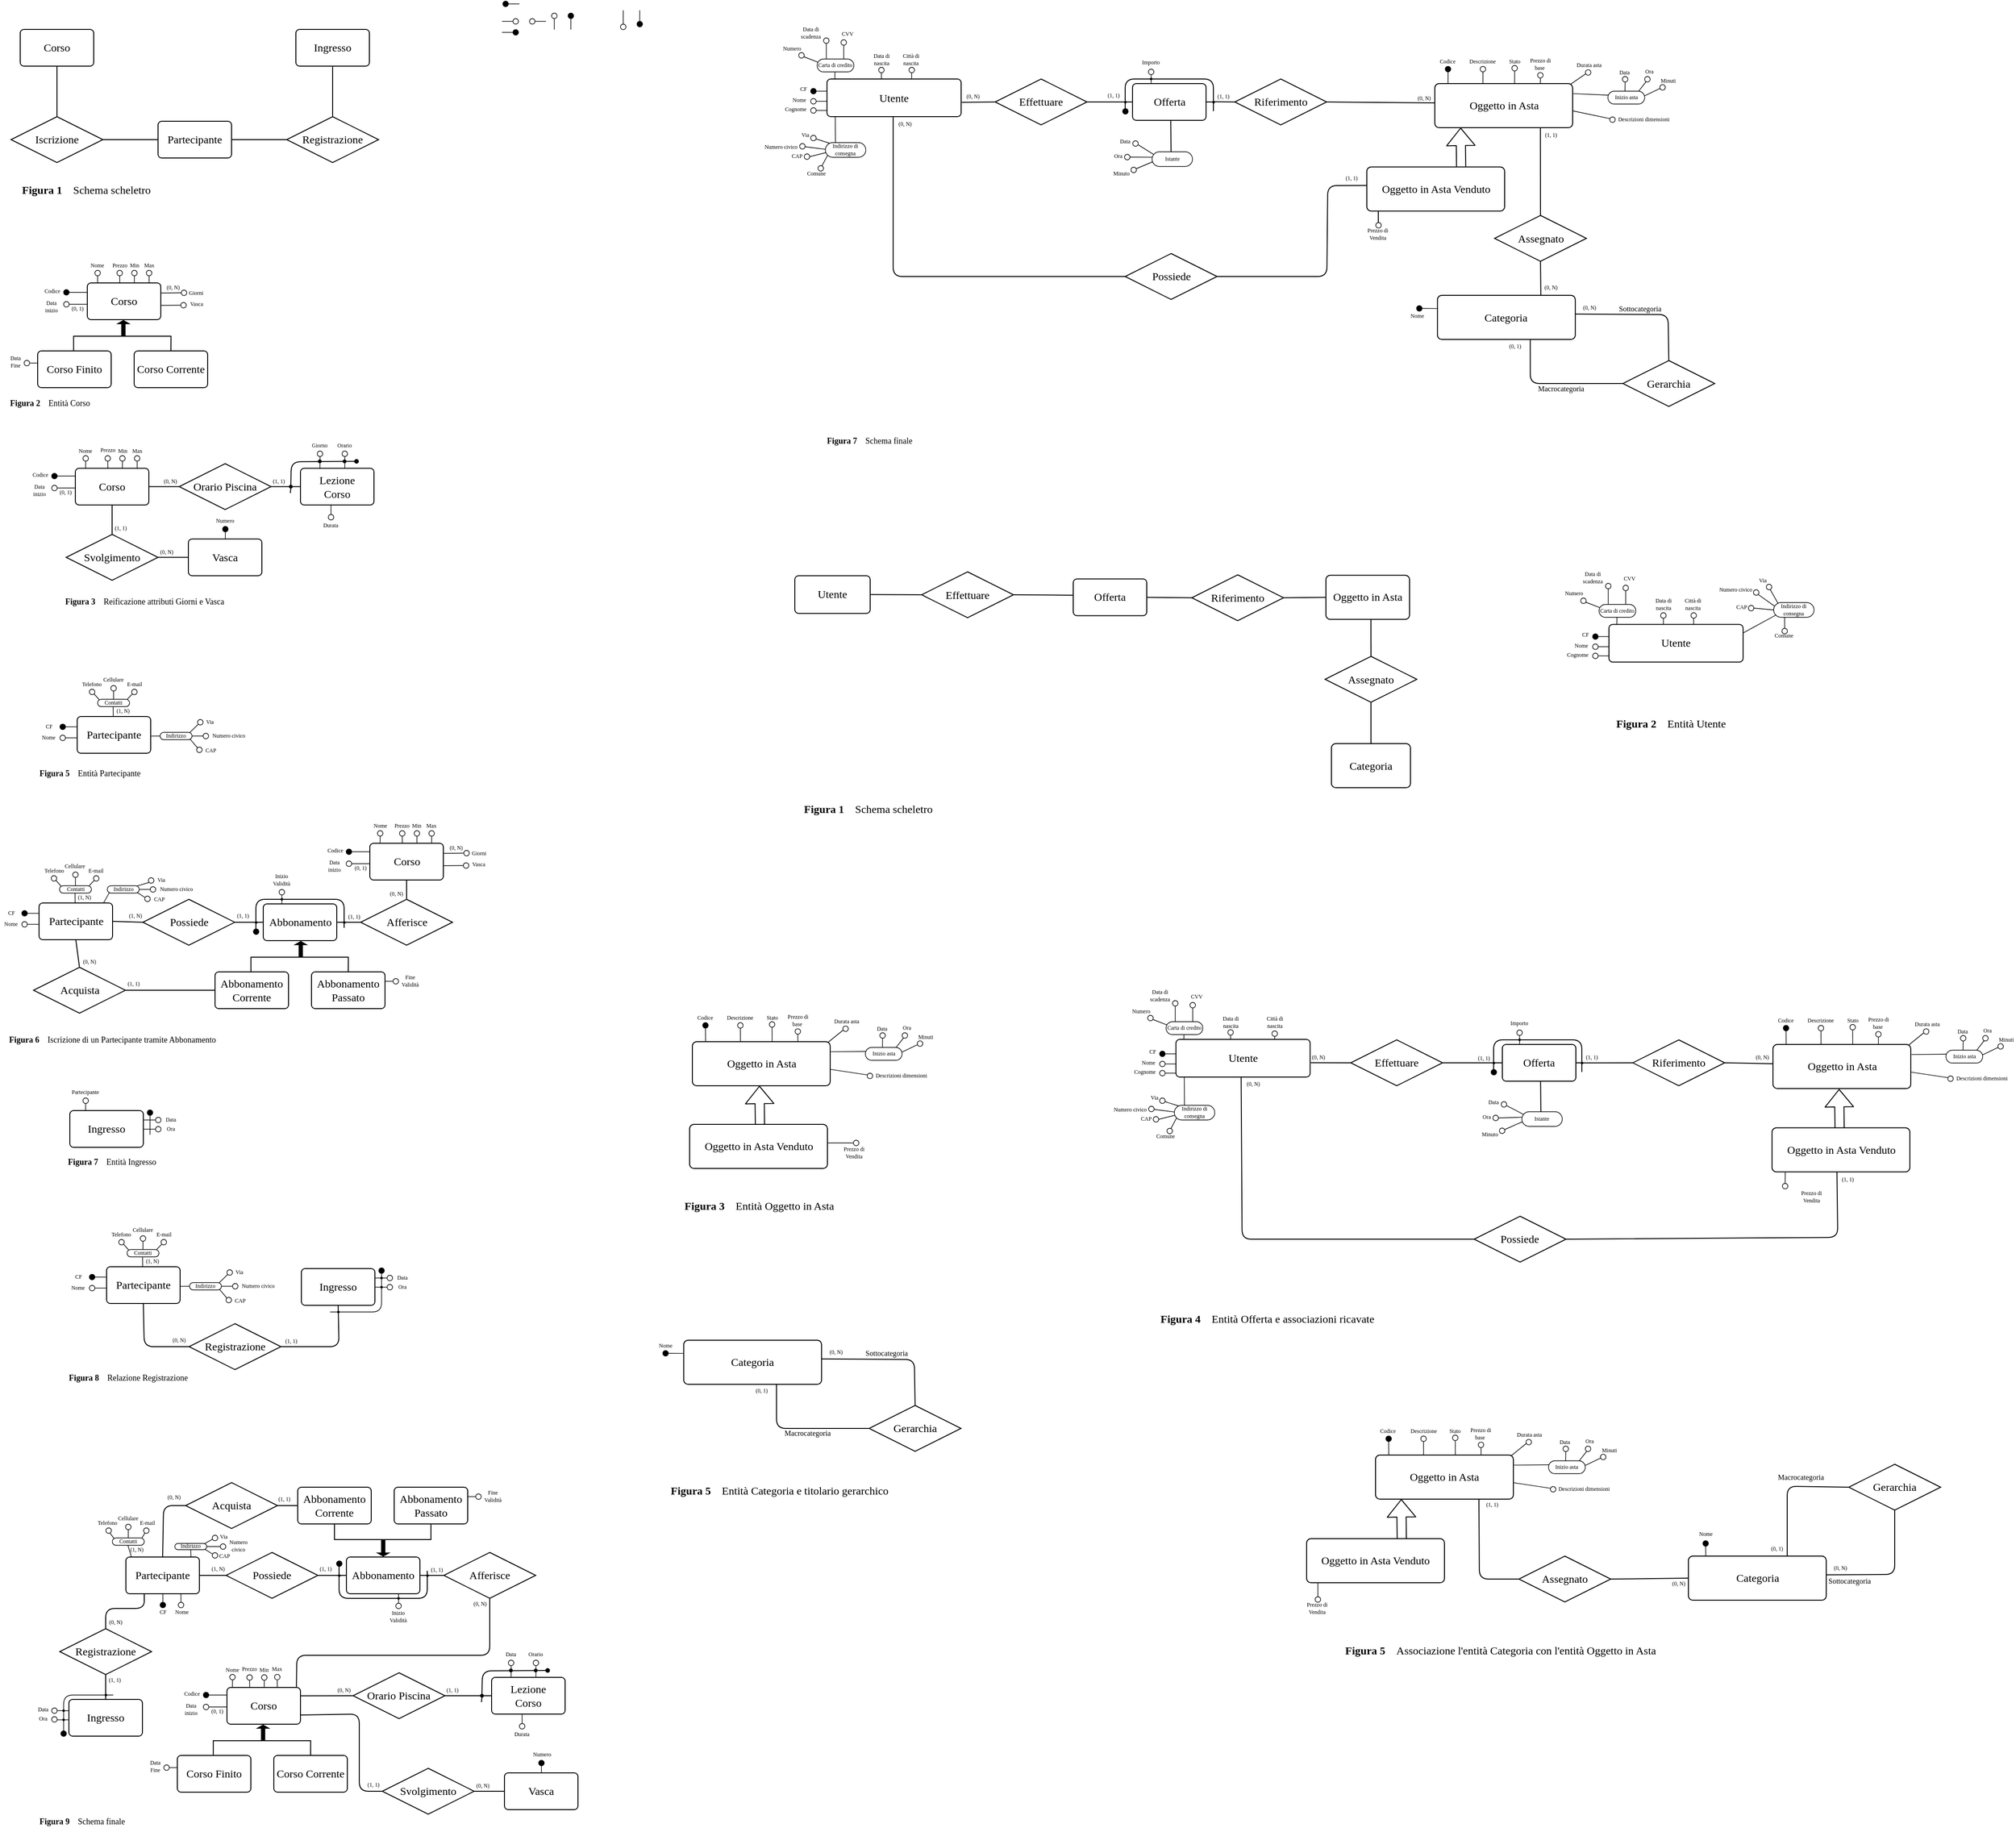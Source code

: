 <mxfile version="20.3.0" type="device"><diagram id="woKbbIXFeTOXLFwghpo1" name="Page-1"><mxGraphModel dx="591" dy="420" grid="0" gridSize="1" guides="1" tooltips="1" connect="1" arrows="1" fold="1" page="1" pageScale="1" pageWidth="5000" pageHeight="3500" background="none" math="0" shadow="0"><root><mxCell id="0"/><mxCell id="1" parent="0"/><mxCell id="kT0LW0h4UNcbq7gzm85K-16" value="" style="group" parent="1" vertex="1" connectable="0"><mxGeometry x="591" y="66" width="6" height="6" as="geometry"/></mxCell><mxCell id="kT0LW0h4UNcbq7gzm85K-41" value="" style="ellipse;whiteSpace=wrap;html=1;aspect=fixed;strokeWidth=0.7;fillColor=#FFFFFF;" parent="1" vertex="1"><mxGeometry x="633" y="36" width="6" height="6" as="geometry"/></mxCell><mxCell id="kT0LW0h4UNcbq7gzm85K-42" value="" style="endArrow=none;html=1;rounded=0;strokeWidth=0.7;startSize=1;endSize=3;entryX=0.5;entryY=1;entryDx=0;entryDy=0;" parent="1" target="kT0LW0h4UNcbq7gzm85K-41" edge="1"><mxGeometry width="50" height="50" relative="1" as="geometry"><mxPoint x="636" y="54" as="sourcePoint"/><mxPoint x="620" y="-39" as="targetPoint"/></mxGeometry></mxCell><mxCell id="kT0LW0h4UNcbq7gzm85K-43" value="" style="ellipse;whiteSpace=wrap;html=1;aspect=fixed;strokeWidth=0.7;fillColor=#000000;" parent="1" vertex="1"><mxGeometry x="651" y="36" width="6" height="6" as="geometry"/></mxCell><mxCell id="kT0LW0h4UNcbq7gzm85K-44" value="" style="endArrow=none;html=1;rounded=0;strokeWidth=0.7;startSize=1;endSize=3;entryX=0.5;entryY=1;entryDx=0;entryDy=0;" parent="1" target="kT0LW0h4UNcbq7gzm85K-43" edge="1"><mxGeometry width="50" height="50" relative="1" as="geometry"><mxPoint x="654" y="54" as="sourcePoint"/><mxPoint x="638" y="-39" as="targetPoint"/></mxGeometry></mxCell><mxCell id="kT0LW0h4UNcbq7gzm85K-46" value="" style="group" parent="1" vertex="1" connectable="0"><mxGeometry x="580" y="23" width="18.0" height="6" as="geometry"/></mxCell><mxCell id="kT0LW0h4UNcbq7gzm85K-39" value="" style="ellipse;whiteSpace=wrap;html=1;aspect=fixed;strokeWidth=0.7;fillColor=#000000;" parent="kT0LW0h4UNcbq7gzm85K-46" vertex="1"><mxGeometry width="6" height="6" as="geometry"/></mxCell><mxCell id="kT0LW0h4UNcbq7gzm85K-40" value="" style="endArrow=none;html=1;rounded=0;strokeWidth=0.7;startSize=1;endSize=3;entryX=1;entryY=0.5;entryDx=0;entryDy=0;exitX=-0.002;exitY=0.275;exitDx=0;exitDy=0;exitPerimeter=0;" parent="kT0LW0h4UNcbq7gzm85K-46" target="kT0LW0h4UNcbq7gzm85K-39" edge="1"><mxGeometry width="50" height="50" relative="1" as="geometry"><mxPoint x="18.0" y="3" as="sourcePoint"/><mxPoint x="-13.84" y="-75" as="targetPoint"/></mxGeometry></mxCell><mxCell id="kT0LW0h4UNcbq7gzm85K-47" value="" style="group" parent="1" vertex="1" connectable="0"><mxGeometry x="609" y="42" width="18.0" height="6" as="geometry"/></mxCell><mxCell id="kT0LW0h4UNcbq7gzm85K-48" value="" style="ellipse;whiteSpace=wrap;html=1;aspect=fixed;strokeWidth=0.7;fillColor=#FFFFFF;" parent="kT0LW0h4UNcbq7gzm85K-47" vertex="1"><mxGeometry width="6" height="6" as="geometry"/></mxCell><mxCell id="kT0LW0h4UNcbq7gzm85K-49" value="" style="endArrow=none;html=1;rounded=0;strokeWidth=0.7;startSize=1;endSize=3;entryX=1;entryY=0.5;entryDx=0;entryDy=0;exitX=-0.002;exitY=0.275;exitDx=0;exitDy=0;exitPerimeter=0;" parent="kT0LW0h4UNcbq7gzm85K-47" target="kT0LW0h4UNcbq7gzm85K-48" edge="1"><mxGeometry width="50" height="50" relative="1" as="geometry"><mxPoint x="18.0" y="3" as="sourcePoint"/><mxPoint x="-13.84" y="-75" as="targetPoint"/></mxGeometry></mxCell><mxCell id="kT0LW0h4UNcbq7gzm85K-50" value="" style="group" parent="1" vertex="1" connectable="0"><mxGeometry x="591" y="42" width="18.0" height="6" as="geometry"/></mxCell><mxCell id="kT0LW0h4UNcbq7gzm85K-51" value="" style="ellipse;whiteSpace=wrap;html=1;aspect=fixed;strokeWidth=0.7;fillColor=#FFFFFF;" parent="kT0LW0h4UNcbq7gzm85K-50" vertex="1"><mxGeometry width="6" height="6" as="geometry"/></mxCell><mxCell id="kT0LW0h4UNcbq7gzm85K-52" value="" style="endArrow=none;html=1;rounded=0;strokeWidth=0.7;startSize=1;endSize=3;entryX=0;entryY=0.5;entryDx=0;entryDy=0;" parent="kT0LW0h4UNcbq7gzm85K-50" target="kT0LW0h4UNcbq7gzm85K-51" edge="1"><mxGeometry width="50" height="50" relative="1" as="geometry"><mxPoint x="-12" y="3" as="sourcePoint"/><mxPoint x="-13.84" y="-75" as="targetPoint"/></mxGeometry></mxCell><mxCell id="kT0LW0h4UNcbq7gzm85K-55" value="" style="ellipse;whiteSpace=wrap;html=1;aspect=fixed;strokeWidth=0.7;fillColor=#000000;" parent="1" vertex="1"><mxGeometry x="591" y="54" width="6" height="6" as="geometry"/></mxCell><mxCell id="kT0LW0h4UNcbq7gzm85K-56" value="" style="endArrow=none;html=1;rounded=0;strokeWidth=0.7;startSize=1;endSize=3;entryX=0;entryY=0.5;entryDx=0;entryDy=0;" parent="1" target="kT0LW0h4UNcbq7gzm85K-55" edge="1"><mxGeometry width="50" height="50" relative="1" as="geometry"><mxPoint x="579" y="57" as="sourcePoint"/><mxPoint x="-13.84" y="-63" as="targetPoint"/></mxGeometry></mxCell><mxCell id="kT0LW0h4UNcbq7gzm85K-60" value="" style="ellipse;whiteSpace=wrap;html=1;aspect=fixed;strokeWidth=0.7;fillColor=#FFFFFF;" parent="1" vertex="1"><mxGeometry x="708" y="48" width="6" height="6" as="geometry"/></mxCell><mxCell id="kT0LW0h4UNcbq7gzm85K-61" value="" style="endArrow=none;html=1;rounded=0;strokeWidth=0.7;startSize=1;endSize=3;entryX=0.5;entryY=0;entryDx=0;entryDy=0;" parent="1" target="kT0LW0h4UNcbq7gzm85K-60" edge="1"><mxGeometry width="50" height="50" relative="1" as="geometry"><mxPoint x="711" y="33" as="sourcePoint"/><mxPoint x="711.0" y="45" as="targetPoint"/></mxGeometry></mxCell><mxCell id="kT0LW0h4UNcbq7gzm85K-62" value="" style="ellipse;whiteSpace=wrap;html=1;aspect=fixed;strokeWidth=0.7;fillColor=#000000;" parent="1" vertex="1"><mxGeometry x="726" y="45" width="6" height="6" as="geometry"/></mxCell><mxCell id="kT0LW0h4UNcbq7gzm85K-63" value="" style="endArrow=none;html=1;rounded=0;strokeWidth=0.7;startSize=1;endSize=3;entryX=0.5;entryY=0;entryDx=0;entryDy=0;" parent="1" target="kT0LW0h4UNcbq7gzm85K-62" edge="1"><mxGeometry width="50" height="50" relative="1" as="geometry"><mxPoint x="729" y="33" as="sourcePoint"/><mxPoint x="713" y="-30" as="targetPoint"/></mxGeometry></mxCell><mxCell id="P0ketBV94aCyy53N7LpD-45" value="" style="group" parent="1" vertex="1" connectable="0"><mxGeometry x="45" y="54" width="400" height="190" as="geometry"/></mxCell><mxCell id="P0ketBV94aCyy53N7LpD-41" value="&lt;div style=&quot;&quot;&gt;&lt;b style=&quot;background-color: initial;&quot;&gt;Figura 1&amp;nbsp; &amp;nbsp; &lt;/b&gt;&lt;span style=&quot;background-color: initial;&quot;&gt;Schema scheletro&lt;span style=&quot;font-weight: bold; white-space: pre;&quot;&gt; &lt;/span&gt;&lt;/span&gt;&lt;/div&gt;" style="text;html=1;strokeColor=none;fillColor=none;align=left;verticalAlign=middle;whiteSpace=wrap;rounded=0;fontFamily=Times New Roman;" parent="P0ketBV94aCyy53N7LpD-45" vertex="1"><mxGeometry x="10" y="160" width="150" height="30" as="geometry"/></mxCell><mxCell id="P0ketBV94aCyy53N7LpD-26" value="&lt;font face=&quot;Times New Roman&quot;&gt;Corso&lt;/font&gt;" style="rounded=1;arcSize=10;whiteSpace=wrap;html=1;align=center;" parent="P0ketBV94aCyy53N7LpD-45" vertex="1"><mxGeometry x="10" width="80" height="40" as="geometry"/></mxCell><mxCell id="P0ketBV94aCyy53N7LpD-28" value="&lt;font face=&quot;Times New Roman&quot;&gt;Ingresso&lt;/font&gt;" style="rounded=1;arcSize=10;whiteSpace=wrap;html=1;align=center;" parent="P0ketBV94aCyy53N7LpD-45" vertex="1"><mxGeometry x="310" width="80" height="40" as="geometry"/></mxCell><mxCell id="P0ketBV94aCyy53N7LpD-30" value="&lt;font face=&quot;Times New Roman&quot;&gt;Partecipante&lt;/font&gt;" style="rounded=1;arcSize=10;whiteSpace=wrap;html=1;align=center;" parent="P0ketBV94aCyy53N7LpD-45" vertex="1"><mxGeometry x="160" y="100" width="80" height="40" as="geometry"/></mxCell><mxCell id="P0ketBV94aCyy53N7LpD-31" value="&lt;font face=&quot;Times New Roman&quot;&gt;Registrazione&lt;/font&gt;" style="shape=rhombus;perimeter=rhombusPerimeter;whiteSpace=wrap;html=1;align=center;" parent="P0ketBV94aCyy53N7LpD-45" vertex="1"><mxGeometry x="300" y="95" width="100" height="50" as="geometry"/></mxCell><mxCell id="P0ketBV94aCyy53N7LpD-32" value="&lt;font face=&quot;Times New Roman&quot;&gt;Iscrizione&lt;/font&gt;" style="shape=rhombus;perimeter=rhombusPerimeter;whiteSpace=wrap;html=1;align=center;" parent="P0ketBV94aCyy53N7LpD-45" vertex="1"><mxGeometry y="95" width="100" height="50" as="geometry"/></mxCell><mxCell id="P0ketBV94aCyy53N7LpD-37" value="" style="endArrow=none;html=1;rounded=0;fontFamily=Times New Roman;exitX=0.5;exitY=1;exitDx=0;exitDy=0;entryX=0.5;entryY=0;entryDx=0;entryDy=0;" parent="P0ketBV94aCyy53N7LpD-45" source="P0ketBV94aCyy53N7LpD-26" target="P0ketBV94aCyy53N7LpD-32" edge="1"><mxGeometry relative="1" as="geometry"><mxPoint x="120" y="80" as="sourcePoint"/><mxPoint x="280" y="80" as="targetPoint"/></mxGeometry></mxCell><mxCell id="P0ketBV94aCyy53N7LpD-38" value="" style="endArrow=none;html=1;rounded=0;fontFamily=Times New Roman;exitX=1;exitY=0.5;exitDx=0;exitDy=0;" parent="P0ketBV94aCyy53N7LpD-45" source="P0ketBV94aCyy53N7LpD-32" target="P0ketBV94aCyy53N7LpD-30" edge="1"><mxGeometry relative="1" as="geometry"><mxPoint x="120" y="80" as="sourcePoint"/><mxPoint x="280" y="80" as="targetPoint"/></mxGeometry></mxCell><mxCell id="P0ketBV94aCyy53N7LpD-39" value="" style="endArrow=none;html=1;rounded=0;fontFamily=Times New Roman;exitX=1;exitY=0.5;exitDx=0;exitDy=0;entryX=0;entryY=0.5;entryDx=0;entryDy=0;" parent="P0ketBV94aCyy53N7LpD-45" source="P0ketBV94aCyy53N7LpD-30" target="P0ketBV94aCyy53N7LpD-31" edge="1"><mxGeometry relative="1" as="geometry"><mxPoint x="120" y="80" as="sourcePoint"/><mxPoint x="280" y="80" as="targetPoint"/></mxGeometry></mxCell><mxCell id="P0ketBV94aCyy53N7LpD-40" value="" style="endArrow=none;html=1;rounded=0;fontFamily=Times New Roman;exitX=0.5;exitY=0;exitDx=0;exitDy=0;entryX=0.5;entryY=1;entryDx=0;entryDy=0;" parent="P0ketBV94aCyy53N7LpD-45" source="P0ketBV94aCyy53N7LpD-31" target="P0ketBV94aCyy53N7LpD-28" edge="1"><mxGeometry relative="1" as="geometry"><mxPoint x="120" y="80" as="sourcePoint"/><mxPoint x="280" y="80" as="targetPoint"/></mxGeometry></mxCell><mxCell id="_5FgyJxzHDTqkFXGpB6h-153" value="&lt;font face=&quot;Times New Roman&quot; style=&quot;font-size: 6px;&quot;&gt;Cellulare&lt;/font&gt;" style="text;html=1;strokeColor=none;fillColor=none;align=center;verticalAlign=middle;whiteSpace=wrap;rounded=0;strokeWidth=0.7;fontSize=6;" parent="1" vertex="1"><mxGeometry x="144.87" y="758" width="23" height="7" as="geometry"/></mxCell><mxCell id="WnkNZYTQLZm2ksabgKGk-1" value="Contatti" style="rounded=1;whiteSpace=wrap;html=1;strokeWidth=0.7;fontFamily=Times New Roman;fontSize=6;fillColor=#FFFFFF;arcSize=50;" parent="1" vertex="1"><mxGeometry x="139" y="783" width="34.75" height="8" as="geometry"/></mxCell><mxCell id="WnkNZYTQLZm2ksabgKGk-3" value="" style="endArrow=none;html=1;rounded=0;strokeWidth=0.7;startSize=1;endSize=3;entryX=0.5;entryY=1;entryDx=0;entryDy=0;exitX=0.5;exitY=0;exitDx=0;exitDy=0;" parent="1" source="WnkNZYTQLZm2ksabgKGk-1" target="WnkNZYTQLZm2ksabgKGk-8" edge="1"><mxGeometry width="50" height="50" relative="1" as="geometry"><mxPoint x="97.999" y="753.344" as="sourcePoint"/><mxPoint x="81.264" y="231.712" as="targetPoint"/></mxGeometry></mxCell><mxCell id="WnkNZYTQLZm2ksabgKGk-4" value="" style="ellipse;whiteSpace=wrap;html=1;aspect=fixed;strokeWidth=0.7;fillColor=#FFFFFF;" parent="1" vertex="1"><mxGeometry x="176" y="772" width="6" height="6" as="geometry"/></mxCell><mxCell id="WnkNZYTQLZm2ksabgKGk-5" value="" style="endArrow=none;html=1;rounded=0;strokeWidth=0.7;startSize=1;endSize=3;entryX=0;entryY=1;entryDx=0;entryDy=0;exitX=0.924;exitY=0.017;exitDx=0;exitDy=0;exitPerimeter=0;" parent="1" source="WnkNZYTQLZm2ksabgKGk-1" target="WnkNZYTQLZm2ksabgKGk-4" edge="1"><mxGeometry width="50" height="50" relative="1" as="geometry"><mxPoint x="98.625" y="760.432" as="sourcePoint"/><mxPoint x="-302.11" y="-136" as="targetPoint"/></mxGeometry></mxCell><mxCell id="WnkNZYTQLZm2ksabgKGk-6" value="" style="ellipse;whiteSpace=wrap;html=1;aspect=fixed;strokeWidth=0.7;fillColor=#FFFFFF;" parent="1" vertex="1"><mxGeometry x="130" y="772" width="6" height="6" as="geometry"/></mxCell><mxCell id="WnkNZYTQLZm2ksabgKGk-7" value="" style="endArrow=none;html=1;rounded=0;strokeWidth=0.7;startSize=1;endSize=3;entryX=1;entryY=1;entryDx=0;entryDy=0;exitX=0.052;exitY=0.063;exitDx=0;exitDy=0;exitPerimeter=0;" parent="1" source="WnkNZYTQLZm2ksabgKGk-1" target="WnkNZYTQLZm2ksabgKGk-6" edge="1"><mxGeometry width="50" height="50" relative="1" as="geometry"><mxPoint x="100.64" y="757" as="sourcePoint"/><mxPoint x="-283.11" y="-136" as="targetPoint"/></mxGeometry></mxCell><mxCell id="WnkNZYTQLZm2ksabgKGk-8" value="" style="ellipse;whiteSpace=wrap;html=1;aspect=fixed;strokeWidth=0.7;fillColor=#FFFFFF;" parent="1" vertex="1"><mxGeometry x="153.37" y="768" width="6" height="6" as="geometry"/></mxCell><mxCell id="WnkNZYTQLZm2ksabgKGk-9" value="&lt;font face=&quot;Times New Roman&quot; style=&quot;font-size: 6px;&quot;&gt;Telefono&lt;/font&gt;" style="text;html=1;strokeColor=none;fillColor=none;align=center;verticalAlign=middle;whiteSpace=wrap;rounded=0;strokeWidth=0.7;fontSize=6;" parent="1" vertex="1"><mxGeometry x="122" y="763" width="22" height="7" as="geometry"/></mxCell><mxCell id="WnkNZYTQLZm2ksabgKGk-10" value="&lt;font face=&quot;Times New Roman&quot; style=&quot;font-size: 6px;&quot;&gt;E-mail&lt;/font&gt;" style="text;html=1;strokeColor=none;fillColor=none;align=center;verticalAlign=middle;whiteSpace=wrap;rounded=0;strokeWidth=0.7;fontSize=6;" parent="1" vertex="1"><mxGeometry x="169.72" y="763" width="18.55" height="7" as="geometry"/></mxCell><mxCell id="WnkNZYTQLZm2ksabgKGk-187" value="" style="group" parent="1" vertex="1" connectable="0"><mxGeometry x="105" y="1207" width="120" height="83.5" as="geometry"/></mxCell><mxCell id="WnkNZYTQLZm2ksabgKGk-185" value="" style="group" parent="WnkNZYTQLZm2ksabgKGk-187" vertex="1" connectable="0"><mxGeometry x="4" width="116" height="64" as="geometry"/></mxCell><mxCell id="WnkNZYTQLZm2ksabgKGk-171" value="&lt;font face=&quot;Times New Roman&quot;&gt;Ingresso&lt;/font&gt;" style="rounded=1;arcSize=10;whiteSpace=wrap;html=1;align=center;" parent="WnkNZYTQLZm2ksabgKGk-185" vertex="1"><mxGeometry y="24" width="80" height="40" as="geometry"/></mxCell><mxCell id="WnkNZYTQLZm2ksabgKGk-172" value="" style="ellipse;whiteSpace=wrap;html=1;aspect=fixed;strokeWidth=0.7;fillColor=#FFFFFF;" parent="WnkNZYTQLZm2ksabgKGk-185" vertex="1"><mxGeometry x="14" y="10" width="6" height="6" as="geometry"/></mxCell><mxCell id="WnkNZYTQLZm2ksabgKGk-173" value="" style="endArrow=none;html=1;rounded=0;strokeWidth=0.7;startSize=1;endSize=3;entryX=0.5;entryY=1;entryDx=0;entryDy=0;exitX=0.211;exitY=0;exitDx=0;exitDy=0;exitPerimeter=0;" parent="WnkNZYTQLZm2ksabgKGk-185" source="WnkNZYTQLZm2ksabgKGk-171" target="WnkNZYTQLZm2ksabgKGk-172" edge="1"><mxGeometry width="50" height="50" relative="1" as="geometry"><mxPoint x="17" y="21" as="sourcePoint"/><mxPoint x="1" y="-72" as="targetPoint"/></mxGeometry></mxCell><mxCell id="WnkNZYTQLZm2ksabgKGk-176" value="" style="ellipse;whiteSpace=wrap;html=1;aspect=fixed;strokeWidth=0.7;fillColor=#FFFFFF;" parent="WnkNZYTQLZm2ksabgKGk-185" vertex="1"><mxGeometry x="93" y="31" width="6" height="6" as="geometry"/></mxCell><mxCell id="WnkNZYTQLZm2ksabgKGk-177" value="" style="endArrow=none;html=1;rounded=0;strokeWidth=0.7;startSize=1;endSize=3;entryX=0;entryY=0.5;entryDx=0;entryDy=0;exitX=1;exitY=0.25;exitDx=0;exitDy=0;" parent="WnkNZYTQLZm2ksabgKGk-185" source="WnkNZYTQLZm2ksabgKGk-171" target="WnkNZYTQLZm2ksabgKGk-176" edge="1"><mxGeometry width="50" height="50" relative="1" as="geometry"><mxPoint x="76.27" y="-8.5" as="sourcePoint"/><mxPoint x="60.27" y="-101.5" as="targetPoint"/></mxGeometry></mxCell><mxCell id="WnkNZYTQLZm2ksabgKGk-178" value="" style="ellipse;whiteSpace=wrap;html=1;aspect=fixed;strokeWidth=0.7;fillColor=#FFFFFF;" parent="WnkNZYTQLZm2ksabgKGk-185" vertex="1"><mxGeometry x="93" y="41" width="6" height="6" as="geometry"/></mxCell><mxCell id="WnkNZYTQLZm2ksabgKGk-179" value="" style="endArrow=none;html=1;rounded=0;strokeWidth=0.7;startSize=1;endSize=3;entryX=0;entryY=0.5;entryDx=0;entryDy=0;exitX=1;exitY=0.5;exitDx=0;exitDy=0;" parent="WnkNZYTQLZm2ksabgKGk-185" source="WnkNZYTQLZm2ksabgKGk-171" target="WnkNZYTQLZm2ksabgKGk-178" edge="1"><mxGeometry width="50" height="50" relative="1" as="geometry"><mxPoint x="94.27" y="-8.5" as="sourcePoint"/><mxPoint x="78.27" y="-101.5" as="targetPoint"/></mxGeometry></mxCell><mxCell id="WnkNZYTQLZm2ksabgKGk-180" value="&lt;font face=&quot;Times New Roman&quot; style=&quot;font-size: 6px;&quot;&gt;Partecipante&lt;/font&gt;" style="text;html=1;strokeColor=none;fillColor=none;align=center;verticalAlign=middle;whiteSpace=wrap;rounded=0;strokeWidth=0.7;fontSize=6;" parent="WnkNZYTQLZm2ksabgKGk-185" vertex="1"><mxGeometry x="2" width="30" height="7" as="geometry"/></mxCell><mxCell id="WnkNZYTQLZm2ksabgKGk-181" value="&lt;font face=&quot;Times New Roman&quot; style=&quot;font-size: 6px;&quot;&gt;Data&lt;/font&gt;" style="text;html=1;strokeColor=none;fillColor=none;align=center;verticalAlign=middle;whiteSpace=wrap;rounded=0;strokeWidth=0.7;fontSize=6;" parent="WnkNZYTQLZm2ksabgKGk-185" vertex="1"><mxGeometry x="104" y="30" width="12" height="7" as="geometry"/></mxCell><mxCell id="WnkNZYTQLZm2ksabgKGk-182" value="&lt;font face=&quot;Times New Roman&quot; style=&quot;font-size: 6px;&quot;&gt;Ora&lt;/font&gt;" style="text;html=1;strokeColor=none;fillColor=none;align=center;verticalAlign=middle;whiteSpace=wrap;rounded=0;strokeWidth=0.7;fontSize=6;" parent="WnkNZYTQLZm2ksabgKGk-185" vertex="1"><mxGeometry x="104" y="40" width="12" height="7" as="geometry"/></mxCell><mxCell id="WnkNZYTQLZm2ksabgKGk-183" value="" style="ellipse;whiteSpace=wrap;html=1;aspect=fixed;strokeWidth=0.7;fillColor=#000000;" parent="WnkNZYTQLZm2ksabgKGk-185" vertex="1"><mxGeometry x="84" y="23" width="6" height="6" as="geometry"/></mxCell><mxCell id="WnkNZYTQLZm2ksabgKGk-184" value="" style="endArrow=none;html=1;rounded=0;strokeWidth=0.7;startSize=1;endSize=3;entryX=0.5;entryY=1;entryDx=0;entryDy=0;" parent="WnkNZYTQLZm2ksabgKGk-185" target="WnkNZYTQLZm2ksabgKGk-183" edge="1"><mxGeometry width="50" height="50" relative="1" as="geometry"><mxPoint x="87" y="50" as="sourcePoint"/><mxPoint x="71" y="-59" as="targetPoint"/></mxGeometry></mxCell><mxCell id="WnkNZYTQLZm2ksabgKGk-186" value="&lt;div style=&quot;font-size: 9px;&quot;&gt;&lt;b style=&quot;background-color: initial;&quot;&gt;Figura 7&amp;nbsp; &amp;nbsp;&amp;nbsp;&lt;/b&gt;&lt;span style=&quot;background-color: initial;&quot;&gt;Entità&amp;nbsp;&lt;/span&gt;&lt;span style=&quot;background-color: initial;&quot;&gt;Ingresso&lt;/span&gt;&lt;span style=&quot;background-color: initial;&quot;&gt;&lt;span style=&quot;font-weight: bold; white-space: pre;&quot;&gt; &lt;/span&gt;&lt;/span&gt;&lt;/div&gt;" style="text;html=1;strokeColor=none;fillColor=none;align=left;verticalAlign=middle;whiteSpace=wrap;rounded=0;fontFamily=Times New Roman;" parent="WnkNZYTQLZm2ksabgKGk-187" vertex="1"><mxGeometry y="76" width="103" height="7.5" as="geometry"/></mxCell><mxCell id="WnkNZYTQLZm2ksabgKGk-228" value="" style="group" parent="1" vertex="1" connectable="0"><mxGeometry x="106" y="1357" width="371" height="168.5" as="geometry"/></mxCell><mxCell id="WnkNZYTQLZm2ksabgKGk-229" value="&lt;div style=&quot;font-size: 9px;&quot;&gt;&lt;b style=&quot;background-color: initial;&quot;&gt;Figura 8&amp;nbsp; &amp;nbsp;&amp;nbsp;&lt;/b&gt;&lt;span style=&quot;background-color: initial;&quot;&gt;Relazione&amp;nbsp;&lt;/span&gt;&lt;span style=&quot;background-color: initial;&quot;&gt;Registrazione&lt;/span&gt;&lt;span style=&quot;background-color: initial;&quot;&gt;&lt;span style=&quot;font-weight: bold; white-space: pre;&quot;&gt; &lt;/span&gt;&lt;/span&gt;&lt;/div&gt;" style="text;html=1;strokeColor=none;fillColor=none;align=left;verticalAlign=middle;whiteSpace=wrap;rounded=0;fontFamily=Times New Roman;" parent="WnkNZYTQLZm2ksabgKGk-228" vertex="1"><mxGeometry y="161" width="135" height="7.5" as="geometry"/></mxCell><mxCell id="WnkNZYTQLZm2ksabgKGk-230" value="" style="group" parent="WnkNZYTQLZm2ksabgKGk-228" vertex="1" connectable="0"><mxGeometry width="371" height="156" as="geometry"/></mxCell><mxCell id="WnkNZYTQLZm2ksabgKGk-231" value="&lt;font face=&quot;Times New Roman&quot;&gt;Partecipante&lt;/font&gt;" style="rounded=1;arcSize=10;whiteSpace=wrap;html=1;align=center;" parent="WnkNZYTQLZm2ksabgKGk-230" vertex="1"><mxGeometry x="43" y="44" width="80" height="40" as="geometry"/></mxCell><mxCell id="WnkNZYTQLZm2ksabgKGk-232" value="" style="group" parent="WnkNZYTQLZm2ksabgKGk-230" vertex="1" connectable="0"><mxGeometry x="24" y="52" width="6" height="6" as="geometry"/></mxCell><mxCell id="WnkNZYTQLZm2ksabgKGk-233" value="" style="ellipse;whiteSpace=wrap;html=1;aspect=fixed;strokeWidth=0.7;fillColor=#000000;" parent="WnkNZYTQLZm2ksabgKGk-232" vertex="1"><mxGeometry width="6" height="6" as="geometry"/></mxCell><mxCell id="WnkNZYTQLZm2ksabgKGk-234" value="" style="endArrow=none;html=1;rounded=0;strokeWidth=0.7;startSize=1;endSize=3;entryX=1;entryY=0.5;entryDx=0;entryDy=0;exitX=-0.002;exitY=0.275;exitDx=0;exitDy=0;exitPerimeter=0;" parent="WnkNZYTQLZm2ksabgKGk-230" source="WnkNZYTQLZm2ksabgKGk-231" target="WnkNZYTQLZm2ksabgKGk-233" edge="1"><mxGeometry width="50" height="50" relative="1" as="geometry"><mxPoint x="10" y="-457" as="sourcePoint"/><mxPoint x="-21" y="-535" as="targetPoint"/></mxGeometry></mxCell><mxCell id="WnkNZYTQLZm2ksabgKGk-235" value="" style="group" parent="WnkNZYTQLZm2ksabgKGk-230" vertex="1" connectable="0"><mxGeometry x="24" y="64" width="18" height="6" as="geometry"/></mxCell><mxCell id="WnkNZYTQLZm2ksabgKGk-236" value="" style="ellipse;whiteSpace=wrap;html=1;aspect=fixed;strokeWidth=0.7;fillColor=#FFFFFF;" parent="WnkNZYTQLZm2ksabgKGk-235" vertex="1"><mxGeometry width="6" height="6" as="geometry"/></mxCell><mxCell id="WnkNZYTQLZm2ksabgKGk-237" value="" style="endArrow=none;html=1;rounded=0;strokeWidth=0.7;startSize=1;endSize=3;entryX=1;entryY=0.5;entryDx=0;entryDy=0;exitX=-0.002;exitY=0.575;exitDx=0;exitDy=0;exitPerimeter=0;" parent="WnkNZYTQLZm2ksabgKGk-230" source="WnkNZYTQLZm2ksabgKGk-231" target="WnkNZYTQLZm2ksabgKGk-236" edge="1"><mxGeometry width="50" height="50" relative="1" as="geometry"><mxPoint x="10" y="-445" as="sourcePoint"/><mxPoint x="-21.84" y="-523" as="targetPoint"/></mxGeometry></mxCell><mxCell id="WnkNZYTQLZm2ksabgKGk-238" value="&lt;font face=&quot;Times New Roman&quot; style=&quot;font-size: 6px;&quot;&gt;CF&lt;/font&gt;" style="text;html=1;strokeColor=none;fillColor=none;align=center;verticalAlign=middle;whiteSpace=wrap;rounded=0;strokeWidth=0.7;fontSize=6;" parent="WnkNZYTQLZm2ksabgKGk-230" vertex="1"><mxGeometry x="1.5" y="49" width="21" height="12" as="geometry"/></mxCell><mxCell id="WnkNZYTQLZm2ksabgKGk-239" value="&lt;font face=&quot;Times New Roman&quot; style=&quot;font-size: 6px;&quot;&gt;Nome&lt;/font&gt;" style="text;html=1;strokeColor=none;fillColor=none;align=center;verticalAlign=middle;whiteSpace=wrap;rounded=0;strokeWidth=0.7;fontSize=6;" parent="WnkNZYTQLZm2ksabgKGk-230" vertex="1"><mxGeometry y="61" width="24" height="12" as="geometry"/></mxCell><mxCell id="WnkNZYTQLZm2ksabgKGk-240" value="&lt;font face=&quot;Times New Roman&quot;&gt;(1, N)&lt;/font&gt;" style="text;html=1;strokeColor=none;fillColor=none;align=center;verticalAlign=middle;whiteSpace=wrap;rounded=0;strokeWidth=0.7;fontSize=6;" parent="WnkNZYTQLZm2ksabgKGk-230" vertex="1"><mxGeometry x="83.88" y="34" width="18" height="8" as="geometry"/></mxCell><mxCell id="WnkNZYTQLZm2ksabgKGk-241" value="" style="endArrow=none;html=1;rounded=0;strokeWidth=0.7;startSize=1;endSize=3;entryX=0.487;entryY=0.991;entryDx=0;entryDy=0;exitX=0.747;exitY=-0.002;exitDx=0;exitDy=0;exitPerimeter=0;entryPerimeter=0;" parent="WnkNZYTQLZm2ksabgKGk-230" target="WnkNZYTQLZm2ksabgKGk-254" edge="1"><mxGeometry width="50" height="50" relative="1" as="geometry"><mxPoint x="82.01" y="43.92" as="sourcePoint"/><mxPoint x="50.0" y="-479" as="targetPoint"/></mxGeometry></mxCell><mxCell id="WnkNZYTQLZm2ksabgKGk-242" value="Indirizzo" style="rounded=1;whiteSpace=wrap;html=1;strokeWidth=0.7;fontFamily=Times New Roman;fontSize=6;fillColor=#FFFFFF;arcSize=50;" parent="WnkNZYTQLZm2ksabgKGk-230" vertex="1"><mxGeometry x="133" y="61" width="34.75" height="8" as="geometry"/></mxCell><mxCell id="WnkNZYTQLZm2ksabgKGk-243" value="" style="endArrow=none;html=1;rounded=0;strokeWidth=0.7;startSize=1;endSize=3;entryX=0;entryY=1;entryDx=0;entryDy=0;exitX=0.924;exitY=0.043;exitDx=0;exitDy=0;exitPerimeter=0;" parent="WnkNZYTQLZm2ksabgKGk-230" source="WnkNZYTQLZm2ksabgKGk-242" target="WnkNZYTQLZm2ksabgKGk-248" edge="1"><mxGeometry width="50" height="50" relative="1" as="geometry"><mxPoint x="-183" y="-740" as="sourcePoint"/><mxPoint x="148.374" y="-460.288" as="targetPoint"/></mxGeometry></mxCell><mxCell id="WnkNZYTQLZm2ksabgKGk-244" value="" style="ellipse;whiteSpace=wrap;html=1;aspect=fixed;strokeWidth=0.7;fillColor=#FFFFFF;" parent="WnkNZYTQLZm2ksabgKGk-230" vertex="1"><mxGeometry x="172.75" y="77" width="6" height="6" as="geometry"/></mxCell><mxCell id="WnkNZYTQLZm2ksabgKGk-245" value="" style="endArrow=none;html=1;rounded=0;strokeWidth=0.7;startSize=1;endSize=3;entryX=0;entryY=0;entryDx=0;entryDy=0;exitX=0.942;exitY=0.929;exitDx=0;exitDy=0;exitPerimeter=0;" parent="WnkNZYTQLZm2ksabgKGk-230" source="WnkNZYTQLZm2ksabgKGk-242" target="WnkNZYTQLZm2ksabgKGk-244" edge="1"><mxGeometry width="50" height="50" relative="1" as="geometry"><mxPoint x="-219" y="-735" as="sourcePoint"/><mxPoint x="-235" y="-828" as="targetPoint"/></mxGeometry></mxCell><mxCell id="WnkNZYTQLZm2ksabgKGk-246" value="" style="ellipse;whiteSpace=wrap;html=1;aspect=fixed;strokeWidth=0.7;fillColor=#FFFFFF;" parent="WnkNZYTQLZm2ksabgKGk-230" vertex="1"><mxGeometry x="179.75" y="62" width="6" height="6" as="geometry"/></mxCell><mxCell id="WnkNZYTQLZm2ksabgKGk-247" value="" style="endArrow=none;html=1;rounded=0;strokeWidth=0.7;startSize=1;endSize=3;entryX=0;entryY=0.5;entryDx=0;entryDy=0;exitX=1;exitY=0.5;exitDx=0;exitDy=0;" parent="WnkNZYTQLZm2ksabgKGk-230" source="WnkNZYTQLZm2ksabgKGk-242" target="WnkNZYTQLZm2ksabgKGk-246" edge="1"><mxGeometry width="50" height="50" relative="1" as="geometry"><mxPoint x="-200" y="-735" as="sourcePoint"/><mxPoint x="-216" y="-828" as="targetPoint"/></mxGeometry></mxCell><mxCell id="WnkNZYTQLZm2ksabgKGk-248" value="" style="ellipse;whiteSpace=wrap;html=1;aspect=fixed;strokeWidth=0.7;fillColor=#FFFFFF;" parent="WnkNZYTQLZm2ksabgKGk-230" vertex="1"><mxGeometry x="173.75" y="47" width="6" height="6" as="geometry"/></mxCell><mxCell id="WnkNZYTQLZm2ksabgKGk-249" value="" style="endArrow=none;html=1;rounded=0;strokeWidth=0.7;startSize=1;endSize=3;entryX=0;entryY=0.5;entryDx=0;entryDy=0;exitX=1;exitY=0.526;exitDx=0;exitDy=0;exitPerimeter=0;" parent="WnkNZYTQLZm2ksabgKGk-230" source="WnkNZYTQLZm2ksabgKGk-231" target="WnkNZYTQLZm2ksabgKGk-242" edge="1"><mxGeometry width="50" height="50" relative="1" as="geometry"><mxPoint x="133.01" y="-441.08" as="sourcePoint"/><mxPoint x="-197.71" y="-736" as="targetPoint"/></mxGeometry></mxCell><mxCell id="WnkNZYTQLZm2ksabgKGk-250" value="&lt;font face=&quot;Times New Roman&quot; style=&quot;font-size: 6px;&quot;&gt;Via&lt;/font&gt;" style="text;html=1;strokeColor=none;fillColor=none;align=center;verticalAlign=middle;whiteSpace=wrap;rounded=0;strokeWidth=0.7;fontSize=6;" parent="WnkNZYTQLZm2ksabgKGk-230" vertex="1"><mxGeometry x="180" y="46" width="15" height="7" as="geometry"/></mxCell><mxCell id="WnkNZYTQLZm2ksabgKGk-251" value="&lt;font face=&quot;Times New Roman&quot; style=&quot;font-size: 6px;&quot;&gt;Numero civico&lt;/font&gt;" style="text;html=1;strokeColor=none;fillColor=none;align=center;verticalAlign=middle;whiteSpace=wrap;rounded=0;strokeWidth=0.7;fontSize=6;" parent="WnkNZYTQLZm2ksabgKGk-230" vertex="1"><mxGeometry x="189" y="61" width="38" height="7" as="geometry"/></mxCell><mxCell id="WnkNZYTQLZm2ksabgKGk-252" value="&lt;font face=&quot;Times New Roman&quot; style=&quot;font-size: 6px;&quot;&gt;CAP&lt;/font&gt;" style="text;html=1;strokeColor=none;fillColor=none;align=center;verticalAlign=middle;whiteSpace=wrap;rounded=0;strokeWidth=0.7;fontSize=6;" parent="WnkNZYTQLZm2ksabgKGk-230" vertex="1"><mxGeometry x="181" y="77" width="15" height="7" as="geometry"/></mxCell><mxCell id="WnkNZYTQLZm2ksabgKGk-253" value="&lt;font face=&quot;Times New Roman&quot; style=&quot;font-size: 6px;&quot;&gt;Cellulare&lt;/font&gt;" style="text;html=1;strokeColor=none;fillColor=none;align=center;verticalAlign=middle;whiteSpace=wrap;rounded=0;strokeWidth=0.7;fontSize=6;" parent="WnkNZYTQLZm2ksabgKGk-230" vertex="1"><mxGeometry x="70.87" width="23" height="7" as="geometry"/></mxCell><mxCell id="WnkNZYTQLZm2ksabgKGk-254" value="Contatti" style="rounded=1;whiteSpace=wrap;html=1;strokeWidth=0.7;fontFamily=Times New Roman;fontSize=6;fillColor=#FFFFFF;arcSize=50;" parent="WnkNZYTQLZm2ksabgKGk-230" vertex="1"><mxGeometry x="65" y="25" width="34.75" height="8" as="geometry"/></mxCell><mxCell id="WnkNZYTQLZm2ksabgKGk-255" value="" style="endArrow=none;html=1;rounded=0;strokeWidth=0.7;startSize=1;endSize=3;entryX=0.5;entryY=1;entryDx=0;entryDy=0;exitX=0.5;exitY=0;exitDx=0;exitDy=0;" parent="WnkNZYTQLZm2ksabgKGk-230" source="WnkNZYTQLZm2ksabgKGk-254" target="WnkNZYTQLZm2ksabgKGk-260" edge="1"><mxGeometry width="50" height="50" relative="1" as="geometry"><mxPoint x="23.999" y="-4.656" as="sourcePoint"/><mxPoint x="7.264" y="-526.288" as="targetPoint"/></mxGeometry></mxCell><mxCell id="WnkNZYTQLZm2ksabgKGk-256" value="" style="ellipse;whiteSpace=wrap;html=1;aspect=fixed;strokeWidth=0.7;fillColor=#FFFFFF;" parent="WnkNZYTQLZm2ksabgKGk-230" vertex="1"><mxGeometry x="102" y="14" width="6" height="6" as="geometry"/></mxCell><mxCell id="WnkNZYTQLZm2ksabgKGk-257" value="" style="endArrow=none;html=1;rounded=0;strokeWidth=0.7;startSize=1;endSize=3;entryX=0;entryY=1;entryDx=0;entryDy=0;exitX=0.924;exitY=0.017;exitDx=0;exitDy=0;exitPerimeter=0;" parent="WnkNZYTQLZm2ksabgKGk-230" source="WnkNZYTQLZm2ksabgKGk-254" target="WnkNZYTQLZm2ksabgKGk-256" edge="1"><mxGeometry width="50" height="50" relative="1" as="geometry"><mxPoint x="24.625" y="2.432" as="sourcePoint"/><mxPoint x="-376.11" y="-894" as="targetPoint"/></mxGeometry></mxCell><mxCell id="WnkNZYTQLZm2ksabgKGk-258" value="" style="ellipse;whiteSpace=wrap;html=1;aspect=fixed;strokeWidth=0.7;fillColor=#FFFFFF;" parent="WnkNZYTQLZm2ksabgKGk-230" vertex="1"><mxGeometry x="56" y="14" width="6" height="6" as="geometry"/></mxCell><mxCell id="WnkNZYTQLZm2ksabgKGk-259" value="" style="endArrow=none;html=1;rounded=0;strokeWidth=0.7;startSize=1;endSize=3;entryX=1;entryY=1;entryDx=0;entryDy=0;exitX=0.052;exitY=0.063;exitDx=0;exitDy=0;exitPerimeter=0;" parent="WnkNZYTQLZm2ksabgKGk-230" source="WnkNZYTQLZm2ksabgKGk-254" target="WnkNZYTQLZm2ksabgKGk-258" edge="1"><mxGeometry width="50" height="50" relative="1" as="geometry"><mxPoint x="26.64" y="-1" as="sourcePoint"/><mxPoint x="-357.11" y="-894" as="targetPoint"/></mxGeometry></mxCell><mxCell id="WnkNZYTQLZm2ksabgKGk-260" value="" style="ellipse;whiteSpace=wrap;html=1;aspect=fixed;strokeWidth=0.7;fillColor=#FFFFFF;" parent="WnkNZYTQLZm2ksabgKGk-230" vertex="1"><mxGeometry x="79.37" y="10" width="6" height="6" as="geometry"/></mxCell><mxCell id="WnkNZYTQLZm2ksabgKGk-261" value="&lt;font face=&quot;Times New Roman&quot; style=&quot;font-size: 6px;&quot;&gt;Telefono&lt;/font&gt;" style="text;html=1;strokeColor=none;fillColor=none;align=center;verticalAlign=middle;whiteSpace=wrap;rounded=0;strokeWidth=0.7;fontSize=6;" parent="WnkNZYTQLZm2ksabgKGk-230" vertex="1"><mxGeometry x="48" y="5" width="22" height="7" as="geometry"/></mxCell><mxCell id="WnkNZYTQLZm2ksabgKGk-262" value="&lt;font face=&quot;Times New Roman&quot; style=&quot;font-size: 6px;&quot;&gt;E-mail&lt;/font&gt;" style="text;html=1;strokeColor=none;fillColor=none;align=center;verticalAlign=middle;whiteSpace=wrap;rounded=0;strokeWidth=0.7;fontSize=6;" parent="WnkNZYTQLZm2ksabgKGk-230" vertex="1"><mxGeometry x="95.72" y="5" width="18.55" height="7" as="geometry"/></mxCell><mxCell id="WnkNZYTQLZm2ksabgKGk-263" value="&lt;font face=&quot;Times New Roman&quot;&gt;Ingresso&lt;/font&gt;" style="rounded=1;arcSize=10;whiteSpace=wrap;html=1;align=center;" parent="WnkNZYTQLZm2ksabgKGk-230" vertex="1"><mxGeometry x="255" y="46" width="80" height="40" as="geometry"/></mxCell><mxCell id="WnkNZYTQLZm2ksabgKGk-264" value="" style="ellipse;whiteSpace=wrap;html=1;aspect=fixed;strokeWidth=0.7;fillColor=#FFFFFF;" parent="WnkNZYTQLZm2ksabgKGk-230" vertex="1"><mxGeometry x="348" y="53" width="6" height="6" as="geometry"/></mxCell><mxCell id="WnkNZYTQLZm2ksabgKGk-265" value="" style="endArrow=none;html=1;rounded=0;strokeWidth=0.7;startSize=1;endSize=3;entryX=0;entryY=0.5;entryDx=0;entryDy=0;exitX=1;exitY=0.25;exitDx=0;exitDy=0;" parent="WnkNZYTQLZm2ksabgKGk-230" source="WnkNZYTQLZm2ksabgKGk-263" target="WnkNZYTQLZm2ksabgKGk-264" edge="1"><mxGeometry width="50" height="50" relative="1" as="geometry"><mxPoint x="331.27" y="13.5" as="sourcePoint"/><mxPoint x="315.27" y="-79.5" as="targetPoint"/></mxGeometry></mxCell><mxCell id="WnkNZYTQLZm2ksabgKGk-266" value="" style="ellipse;whiteSpace=wrap;html=1;aspect=fixed;strokeWidth=0.7;fillColor=#FFFFFF;" parent="WnkNZYTQLZm2ksabgKGk-230" vertex="1"><mxGeometry x="348" y="63" width="6" height="6" as="geometry"/></mxCell><mxCell id="WnkNZYTQLZm2ksabgKGk-267" value="" style="endArrow=none;html=1;rounded=0;strokeWidth=0.7;startSize=1;endSize=3;entryX=0;entryY=0.5;entryDx=0;entryDy=0;exitX=1;exitY=0.5;exitDx=0;exitDy=0;startArrow=none;" parent="WnkNZYTQLZm2ksabgKGk-230" source="elFhrlQpVdT3naQHtyKz-516" target="WnkNZYTQLZm2ksabgKGk-266" edge="1"><mxGeometry width="50" height="50" relative="1" as="geometry"><mxPoint x="349.27" y="13.5" as="sourcePoint"/><mxPoint x="333.27" y="-79.5" as="targetPoint"/></mxGeometry></mxCell><mxCell id="WnkNZYTQLZm2ksabgKGk-268" value="&lt;font face=&quot;Times New Roman&quot; style=&quot;font-size: 6px;&quot;&gt;Data&lt;/font&gt;" style="text;html=1;strokeColor=none;fillColor=none;align=center;verticalAlign=middle;whiteSpace=wrap;rounded=0;strokeWidth=0.7;fontSize=6;" parent="WnkNZYTQLZm2ksabgKGk-230" vertex="1"><mxGeometry x="359" y="52" width="12" height="7" as="geometry"/></mxCell><mxCell id="WnkNZYTQLZm2ksabgKGk-269" value="&lt;font face=&quot;Times New Roman&quot; style=&quot;font-size: 6px;&quot;&gt;Ora&lt;/font&gt;" style="text;html=1;strokeColor=none;fillColor=none;align=center;verticalAlign=middle;whiteSpace=wrap;rounded=0;strokeWidth=0.7;fontSize=6;" parent="WnkNZYTQLZm2ksabgKGk-230" vertex="1"><mxGeometry x="359" y="62" width="12" height="7" as="geometry"/></mxCell><mxCell id="WnkNZYTQLZm2ksabgKGk-270" value="" style="ellipse;whiteSpace=wrap;html=1;aspect=fixed;strokeWidth=0.7;fillColor=#000000;" parent="WnkNZYTQLZm2ksabgKGk-230" vertex="1"><mxGeometry x="339" y="45" width="6" height="6" as="geometry"/></mxCell><mxCell id="WnkNZYTQLZm2ksabgKGk-271" value="" style="endArrow=none;html=1;rounded=1;strokeWidth=0.7;startSize=1;endSize=3;entryX=0.5;entryY=1;entryDx=0;entryDy=0;" parent="WnkNZYTQLZm2ksabgKGk-230" target="WnkNZYTQLZm2ksabgKGk-270" edge="1"><mxGeometry width="50" height="50" relative="1" as="geometry"><mxPoint x="286" y="93" as="sourcePoint"/><mxPoint x="326" y="-37" as="targetPoint"/><Array as="points"><mxPoint x="342" y="93"/></Array></mxGeometry></mxCell><mxCell id="WnkNZYTQLZm2ksabgKGk-272" value="&lt;font face=&quot;Times New Roman&quot;&gt;Registrazione&lt;/font&gt;" style="shape=rhombus;perimeter=rhombusPerimeter;whiteSpace=wrap;html=1;align=center;" parent="WnkNZYTQLZm2ksabgKGk-230" vertex="1"><mxGeometry x="132.75" y="106" width="100" height="50" as="geometry"/></mxCell><mxCell id="WnkNZYTQLZm2ksabgKGk-273" value="" style="endArrow=none;html=1;rounded=1;exitX=0.5;exitY=1;exitDx=0;exitDy=0;entryX=0;entryY=0.5;entryDx=0;entryDy=0;" parent="WnkNZYTQLZm2ksabgKGk-230" source="WnkNZYTQLZm2ksabgKGk-231" target="WnkNZYTQLZm2ksabgKGk-272" edge="1"><mxGeometry width="50" height="50" relative="1" as="geometry"><mxPoint x="146" y="52" as="sourcePoint"/><mxPoint x="196" y="2" as="targetPoint"/><Array as="points"><mxPoint x="84" y="131"/></Array></mxGeometry></mxCell><mxCell id="WnkNZYTQLZm2ksabgKGk-274" value="" style="endArrow=none;html=1;rounded=1;exitX=1;exitY=0.5;exitDx=0;exitDy=0;entryX=0.5;entryY=1;entryDx=0;entryDy=0;" parent="WnkNZYTQLZm2ksabgKGk-230" source="WnkNZYTQLZm2ksabgKGk-272" target="WnkNZYTQLZm2ksabgKGk-263" edge="1"><mxGeometry width="50" height="50" relative="1" as="geometry"><mxPoint x="217" y="87" as="sourcePoint"/><mxPoint x="267" y="37" as="targetPoint"/><Array as="points"><mxPoint x="296" y="131"/></Array></mxGeometry></mxCell><mxCell id="WnkNZYTQLZm2ksabgKGk-275" value="&lt;font face=&quot;Times New Roman&quot;&gt;(0, N)&lt;/font&gt;" style="text;html=1;strokeColor=none;fillColor=none;align=center;verticalAlign=middle;whiteSpace=wrap;rounded=0;strokeWidth=0.7;fontSize=6;" parent="WnkNZYTQLZm2ksabgKGk-230" vertex="1"><mxGeometry x="113" y="120" width="18" height="8" as="geometry"/></mxCell><mxCell id="WnkNZYTQLZm2ksabgKGk-276" value="&lt;font face=&quot;Times New Roman&quot;&gt;(1, 1)&lt;/font&gt;" style="text;html=1;strokeColor=none;fillColor=none;align=center;verticalAlign=middle;whiteSpace=wrap;rounded=0;strokeWidth=0.7;fontSize=6;" parent="WnkNZYTQLZm2ksabgKGk-230" vertex="1"><mxGeometry x="235" y="121" width="18" height="8" as="geometry"/></mxCell><mxCell id="elFhrlQpVdT3naQHtyKz-511" value="" style="ellipse;whiteSpace=wrap;html=1;aspect=fixed;strokeWidth=0.7;fillColor=#000000;" parent="WnkNZYTQLZm2ksabgKGk-230" vertex="1"><mxGeometry x="294" y="92" width="2" height="2" as="geometry"/></mxCell><mxCell id="elFhrlQpVdT3naQHtyKz-516" value="" style="ellipse;whiteSpace=wrap;html=1;aspect=fixed;strokeWidth=0.7;fillColor=#000000;" parent="WnkNZYTQLZm2ksabgKGk-230" vertex="1"><mxGeometry x="341" y="65" width="2" height="2" as="geometry"/></mxCell><mxCell id="elFhrlQpVdT3naQHtyKz-517" value="" style="endArrow=none;html=1;rounded=0;strokeWidth=0.7;startSize=1;endSize=3;entryX=0;entryY=0.5;entryDx=0;entryDy=0;exitX=1;exitY=0.5;exitDx=0;exitDy=0;" parent="WnkNZYTQLZm2ksabgKGk-230" source="WnkNZYTQLZm2ksabgKGk-263" target="elFhrlQpVdT3naQHtyKz-516" edge="1"><mxGeometry width="50" height="50" relative="1" as="geometry"><mxPoint x="441" y="1423" as="sourcePoint"/><mxPoint x="454.0" y="1423" as="targetPoint"/></mxGeometry></mxCell><mxCell id="elFhrlQpVdT3naQHtyKz-514" value="" style="ellipse;whiteSpace=wrap;html=1;aspect=fixed;strokeWidth=0.7;fillColor=#000000;" parent="WnkNZYTQLZm2ksabgKGk-230" vertex="1"><mxGeometry x="341" y="55" width="2" height="2" as="geometry"/></mxCell><mxCell id="OH_CtDT6LBHtRHYRkFhI-28" value="" style="group" parent="1" vertex="1" connectable="0"><mxGeometry x="33" y="305" width="226" height="139" as="geometry"/></mxCell><mxCell id="OH_CtDT6LBHtRHYRkFhI-13" value="" style="group" parent="OH_CtDT6LBHtRHYRkFhI-28" vertex="1" connectable="0"><mxGeometry x="55" width="169" height="103.5" as="geometry"/></mxCell><mxCell id="_5FgyJxzHDTqkFXGpB6h-70" value="&lt;font face=&quot;Times New Roman&quot; style=&quot;font-size: 6px;&quot;&gt;Data inizio&lt;/font&gt;" style="text;html=1;strokeColor=none;fillColor=none;align=center;verticalAlign=middle;whiteSpace=wrap;rounded=0;strokeWidth=0.7;fontSize=6;container=0;" parent="OH_CtDT6LBHtRHYRkFhI-13" vertex="1"><mxGeometry x="-7" y="45" width="16" height="12" as="geometry"/></mxCell><mxCell id="_5FgyJxzHDTqkFXGpB6h-68" value="" style="ellipse;whiteSpace=wrap;html=1;aspect=fixed;strokeWidth=0.7;fillColor=#000000;container=0;strokeColor=#000000;" parent="OH_CtDT6LBHtRHYRkFhI-13" vertex="1"><mxGeometry x="14" y="32" width="6" height="6" as="geometry"/></mxCell><mxCell id="_5FgyJxzHDTqkFXGpB6h-69" value="" style="endArrow=none;html=1;rounded=0;strokeWidth=0.7;startSize=1;endSize=3;entryX=1;entryY=0.5;entryDx=0;entryDy=0;exitX=0;exitY=0.25;exitDx=0;exitDy=0;startArrow=none;" parent="OH_CtDT6LBHtRHYRkFhI-13" source="kT0LW0h4UNcbq7gzm85K-1" target="_5FgyJxzHDTqkFXGpB6h-68" edge="1"><mxGeometry width="50" height="50" relative="1" as="geometry"><mxPoint x="33.591" y="35.041" as="sourcePoint"/><mxPoint x="90.75" y="96.96" as="targetPoint"/></mxGeometry></mxCell><mxCell id="kT0LW0h4UNcbq7gzm85K-1" value="&lt;font face=&quot;Times New Roman&quot;&gt;Corso&lt;/font&gt;" style="rounded=1;arcSize=10;whiteSpace=wrap;html=1;align=center;" parent="OH_CtDT6LBHtRHYRkFhI-13" vertex="1"><mxGeometry x="40" y="25" width="80" height="40" as="geometry"/></mxCell><mxCell id="kT0LW0h4UNcbq7gzm85K-15" value="" style="endArrow=none;html=1;rounded=0;strokeWidth=0.7;startSize=1;endSize=3;entryX=0.5;entryY=1;entryDx=0;entryDy=0;exitX=0.137;exitY=0.004;exitDx=0;exitDy=0;exitPerimeter=0;" parent="OH_CtDT6LBHtRHYRkFhI-13" source="kT0LW0h4UNcbq7gzm85K-1" target="kT0LW0h4UNcbq7gzm85K-14" edge="1"><mxGeometry width="50" height="50" relative="1" as="geometry"><mxPoint x="60" y="25" as="sourcePoint"/><mxPoint x="8" y="-42" as="targetPoint"/></mxGeometry></mxCell><mxCell id="kT0LW0h4UNcbq7gzm85K-59" value="" style="endArrow=none;html=1;rounded=0;strokeWidth=0.7;startSize=1;endSize=3;entryX=1;entryY=0.5;entryDx=0;entryDy=0;exitX=-0.002;exitY=0.575;exitDx=0;exitDy=0;exitPerimeter=0;" parent="OH_CtDT6LBHtRHYRkFhI-13" source="kT0LW0h4UNcbq7gzm85K-1" target="kT0LW0h4UNcbq7gzm85K-58" edge="1"><mxGeometry width="50" height="50" relative="1" as="geometry"><mxPoint x="39" y="48" as="sourcePoint"/><mxPoint x="7.16" y="-30" as="targetPoint"/></mxGeometry></mxCell><mxCell id="kT0LW0h4UNcbq7gzm85K-71" value="&lt;font face=&quot;Times New Roman&quot; style=&quot;font-size: 6px;&quot;&gt;Nome&lt;/font&gt;" style="text;html=1;strokeColor=none;fillColor=none;align=center;verticalAlign=middle;whiteSpace=wrap;rounded=0;strokeWidth=0.7;fontSize=6;" parent="OH_CtDT6LBHtRHYRkFhI-13" vertex="1"><mxGeometry x="43.25" y="2.5" width="15.5" height="7" as="geometry"/></mxCell><mxCell id="kT0LW0h4UNcbq7gzm85K-72" value="&lt;font face=&quot;Times New Roman&quot; style=&quot;font-size: 6px;&quot;&gt;Vasca&lt;/font&gt;" style="text;html=1;strokeColor=none;fillColor=none;align=center;verticalAlign=middle;whiteSpace=wrap;rounded=0;strokeWidth=0.7;fontSize=6;" parent="OH_CtDT6LBHtRHYRkFhI-13" vertex="1"><mxGeometry x="146.5" y="42" width="24" height="12" as="geometry"/></mxCell><mxCell id="kT0LW0h4UNcbq7gzm85K-73" value="" style="ellipse;whiteSpace=wrap;html=1;aspect=fixed;strokeWidth=0.7;fillColor=#FFFFFF;" parent="OH_CtDT6LBHtRHYRkFhI-13" vertex="1"><mxGeometry x="72" y="11" width="6" height="6" as="geometry"/></mxCell><mxCell id="kT0LW0h4UNcbq7gzm85K-74" value="" style="endArrow=none;html=1;rounded=0;strokeWidth=0.7;startSize=1;endSize=3;entryX=0.5;entryY=1;entryDx=0;entryDy=0;exitX=0.439;exitY=0.004;exitDx=0;exitDy=0;exitPerimeter=0;" parent="OH_CtDT6LBHtRHYRkFhI-13" source="kT0LW0h4UNcbq7gzm85K-1" target="kT0LW0h4UNcbq7gzm85K-73" edge="1"><mxGeometry width="50" height="50" relative="1" as="geometry"><mxPoint x="57" y="24" as="sourcePoint"/><mxPoint x="41" y="-72" as="targetPoint"/></mxGeometry></mxCell><mxCell id="kT0LW0h4UNcbq7gzm85K-76" value="&lt;font face=&quot;Times New Roman&quot; style=&quot;font-size: 6px;&quot;&gt;Prezzo&lt;/font&gt;" style="text;html=1;strokeColor=none;fillColor=none;align=center;verticalAlign=middle;whiteSpace=wrap;rounded=0;strokeWidth=0.7;fontSize=6;" parent="OH_CtDT6LBHtRHYRkFhI-13" vertex="1"><mxGeometry x="66.62" y="1.5" width="16.75" height="8" as="geometry"/></mxCell><mxCell id="kT0LW0h4UNcbq7gzm85K-92" value="" style="ellipse;whiteSpace=wrap;html=1;aspect=fixed;strokeWidth=0.7;fillColor=#FFFFFF;" parent="OH_CtDT6LBHtRHYRkFhI-13" vertex="1"><mxGeometry x="88" y="11" width="6" height="6" as="geometry"/></mxCell><mxCell id="kT0LW0h4UNcbq7gzm85K-93" value="" style="endArrow=none;html=1;rounded=0;strokeWidth=0.7;startSize=1;endSize=3;entryX=0.5;entryY=1;entryDx=0;entryDy=0;exitX=0.637;exitY=0.004;exitDx=0;exitDy=0;exitPerimeter=0;" parent="OH_CtDT6LBHtRHYRkFhI-13" source="kT0LW0h4UNcbq7gzm85K-1" target="kT0LW0h4UNcbq7gzm85K-92" edge="1"><mxGeometry width="50" height="50" relative="1" as="geometry"><mxPoint x="81.135" y="4.797" as="sourcePoint"/><mxPoint x="80" y="-105" as="targetPoint"/></mxGeometry></mxCell><mxCell id="kT0LW0h4UNcbq7gzm85K-94" value="" style="ellipse;whiteSpace=wrap;html=1;aspect=fixed;strokeWidth=0.7;fillColor=#FFFFFF;" parent="OH_CtDT6LBHtRHYRkFhI-13" vertex="1"><mxGeometry x="104" y="11" width="6" height="6" as="geometry"/></mxCell><mxCell id="kT0LW0h4UNcbq7gzm85K-95" value="" style="endArrow=none;html=1;rounded=0;strokeWidth=0.7;startSize=1;endSize=3;entryX=0.5;entryY=1;entryDx=0;entryDy=0;exitX=0.838;exitY=0.006;exitDx=0;exitDy=0;exitPerimeter=0;" parent="OH_CtDT6LBHtRHYRkFhI-13" source="kT0LW0h4UNcbq7gzm85K-1" target="kT0LW0h4UNcbq7gzm85K-94" edge="1"><mxGeometry width="50" height="50" relative="1" as="geometry"><mxPoint x="131.751" y="4.635" as="sourcePoint"/><mxPoint x="101" y="-93.07" as="targetPoint"/></mxGeometry></mxCell><mxCell id="kT0LW0h4UNcbq7gzm85K-98" value="&lt;font face=&quot;Times New Roman&quot; style=&quot;font-size: 6px;&quot;&gt;Min&lt;/font&gt;" style="text;html=1;strokeColor=none;fillColor=none;align=center;verticalAlign=middle;whiteSpace=wrap;rounded=0;strokeWidth=0.7;fontSize=6;" parent="OH_CtDT6LBHtRHYRkFhI-13" vertex="1"><mxGeometry x="85.5" width="11" height="12" as="geometry"/></mxCell><mxCell id="kT0LW0h4UNcbq7gzm85K-99" value="&lt;font face=&quot;Times New Roman&quot; style=&quot;font-size: 6px;&quot;&gt;Max&lt;/font&gt;" style="text;html=1;strokeColor=none;fillColor=none;align=center;verticalAlign=middle;whiteSpace=wrap;rounded=0;strokeWidth=0.7;fontSize=6;" parent="OH_CtDT6LBHtRHYRkFhI-13" vertex="1"><mxGeometry x="101.5" y="1.5" width="11" height="9" as="geometry"/></mxCell><mxCell id="kT0LW0h4UNcbq7gzm85K-101" value="" style="ellipse;whiteSpace=wrap;html=1;aspect=fixed;strokeWidth=0.7;fillColor=#FFFFFF;" parent="OH_CtDT6LBHtRHYRkFhI-13" vertex="1"><mxGeometry x="142" y="32.5" width="6" height="6" as="geometry"/></mxCell><mxCell id="kT0LW0h4UNcbq7gzm85K-102" value="" style="endArrow=none;html=1;rounded=0;strokeWidth=0.7;startSize=1;endSize=3;entryX=0;entryY=0.5;entryDx=0;entryDy=0;exitX=0.996;exitY=0.268;exitDx=0;exitDy=0;exitPerimeter=0;" parent="OH_CtDT6LBHtRHYRkFhI-13" source="kT0LW0h4UNcbq7gzm85K-1" target="kT0LW0h4UNcbq7gzm85K-101" edge="1"><mxGeometry width="50" height="50" relative="1" as="geometry"><mxPoint x="126" y="36" as="sourcePoint"/><mxPoint x="-466.84" y="-84" as="targetPoint"/></mxGeometry></mxCell><mxCell id="kT0LW0h4UNcbq7gzm85K-103" value="&lt;font face=&quot;Times New Roman&quot; style=&quot;font-size: 6px;&quot;&gt;Giorni&lt;/font&gt;" style="text;html=1;strokeColor=none;fillColor=none;align=center;verticalAlign=middle;whiteSpace=wrap;rounded=0;strokeWidth=0.7;fontSize=6;" parent="OH_CtDT6LBHtRHYRkFhI-13" vertex="1"><mxGeometry x="148" y="31" width="21" height="9" as="geometry"/></mxCell><mxCell id="kT0LW0h4UNcbq7gzm85K-14" value="" style="ellipse;whiteSpace=wrap;html=1;aspect=fixed;strokeWidth=0.7;fillColor=#FFFFFF;" parent="OH_CtDT6LBHtRHYRkFhI-13" vertex="1"><mxGeometry x="48" y="11" width="6" height="6" as="geometry"/></mxCell><mxCell id="OH_CtDT6LBHtRHYRkFhI-2" value="&lt;font face=&quot;Times New Roman&quot; style=&quot;font-size: 6px;&quot;&gt;Codice&lt;/font&gt;" style="text;html=1;strokeColor=none;fillColor=none;align=center;verticalAlign=middle;whiteSpace=wrap;rounded=0;strokeWidth=0.7;fontSize=6;container=0;" parent="OH_CtDT6LBHtRHYRkFhI-13" vertex="1"><mxGeometry x="-7" y="28" width="18" height="12" as="geometry"/></mxCell><mxCell id="OH_CtDT6LBHtRHYRkFhI-3" value="" style="ellipse;whiteSpace=wrap;html=1;aspect=fixed;strokeWidth=0.7;fillColor=#FFFFFF;" parent="OH_CtDT6LBHtRHYRkFhI-13" vertex="1"><mxGeometry x="141.5" y="46" width="6" height="6" as="geometry"/></mxCell><mxCell id="OH_CtDT6LBHtRHYRkFhI-4" value="" style="endArrow=none;html=1;rounded=0;strokeWidth=0.7;startSize=1;endSize=3;entryX=0;entryY=0.5;entryDx=0;entryDy=0;exitX=0.997;exitY=0.604;exitDx=0;exitDy=0;exitPerimeter=0;" parent="OH_CtDT6LBHtRHYRkFhI-13" source="kT0LW0h4UNcbq7gzm85K-1" target="OH_CtDT6LBHtRHYRkFhI-3" edge="1"><mxGeometry width="50" height="50" relative="1" as="geometry"><mxPoint x="67.58" y="75.96" as="sourcePoint"/><mxPoint x="-519.34" y="-44" as="targetPoint"/></mxGeometry></mxCell><mxCell id="OH_CtDT6LBHtRHYRkFhI-12" value="&lt;font face=&quot;Times New Roman&quot; style=&quot;font-size: 6px;&quot;&gt;(0, N)&lt;/font&gt;" style="text;html=1;strokeColor=none;fillColor=none;align=center;verticalAlign=middle;whiteSpace=wrap;rounded=0;strokeWidth=0.7;fontSize=6;" parent="OH_CtDT6LBHtRHYRkFhI-13" vertex="1"><mxGeometry x="125" y="24" width="16.5" height="12" as="geometry"/></mxCell><mxCell id="kT0LW0h4UNcbq7gzm85K-58" value="" style="ellipse;whiteSpace=wrap;html=1;aspect=fixed;strokeWidth=0.7;fillColor=#FFFFFF;" parent="OH_CtDT6LBHtRHYRkFhI-13" vertex="1"><mxGeometry x="14.0" y="45" width="6" height="6" as="geometry"/></mxCell><mxCell id="elFhrlQpVdT3naQHtyKz-378" value="&lt;font face=&quot;Times New Roman&quot; style=&quot;font-size: 6px;&quot;&gt;(0, 1)&lt;/font&gt;" style="text;html=1;strokeColor=none;fillColor=none;align=center;verticalAlign=middle;whiteSpace=wrap;rounded=0;strokeWidth=0.7;fontSize=6;" parent="OH_CtDT6LBHtRHYRkFhI-13" vertex="1"><mxGeometry x="21" y="47" width="16.5" height="12" as="geometry"/></mxCell><mxCell id="OH_CtDT6LBHtRHYRkFhI-15" value="&lt;font face=&quot;Times New Roman&quot;&gt;Corso Finito&lt;br&gt;&lt;/font&gt;" style="rounded=1;arcSize=10;whiteSpace=wrap;html=1;align=center;" parent="OH_CtDT6LBHtRHYRkFhI-28" vertex="1"><mxGeometry x="41" y="99" width="80" height="40" as="geometry"/></mxCell><mxCell id="OH_CtDT6LBHtRHYRkFhI-16" value="&lt;font face=&quot;Times New Roman&quot;&gt;Corso Corrente&lt;br&gt;&lt;/font&gt;" style="rounded=1;arcSize=10;whiteSpace=wrap;html=1;align=center;" parent="OH_CtDT6LBHtRHYRkFhI-28" vertex="1"><mxGeometry x="146" y="99" width="80" height="40" as="geometry"/></mxCell><mxCell id="OH_CtDT6LBHtRHYRkFhI-17" value="" style="endArrow=none;html=1;exitX=0.489;exitY=-0.003;exitDx=0;exitDy=0;entryX=0.5;entryY=0;entryDx=0;entryDy=0;rounded=0;exitPerimeter=0;" parent="OH_CtDT6LBHtRHYRkFhI-28" source="OH_CtDT6LBHtRHYRkFhI-15" target="OH_CtDT6LBHtRHYRkFhI-16" edge="1"><mxGeometry width="50" height="50" relative="1" as="geometry"><mxPoint x="21.24" y="-881" as="sourcePoint"/><mxPoint x="74.24" y="-894" as="targetPoint"/><Array as="points"><mxPoint x="80.12" y="83"/><mxPoint x="186.12" y="83"/></Array></mxGeometry></mxCell><mxCell id="OH_CtDT6LBHtRHYRkFhI-18" value="" style="shape=singleArrow;direction=north;whiteSpace=wrap;html=1;rounded=0;fillColor=#000000;" parent="OH_CtDT6LBHtRHYRkFhI-28" vertex="1"><mxGeometry x="128.25" y="66" width="12.13" height="17" as="geometry"/></mxCell><mxCell id="OH_CtDT6LBHtRHYRkFhI-26" value="" style="endArrow=none;html=1;rounded=0;strokeWidth=0.7;startSize=1;endSize=3;entryX=1;entryY=0.5;entryDx=0;entryDy=0;exitX=-0.002;exitY=0.575;exitDx=0;exitDy=0;exitPerimeter=0;" parent="OH_CtDT6LBHtRHYRkFhI-28" target="OH_CtDT6LBHtRHYRkFhI-25" edge="1"><mxGeometry width="50" height="50" relative="1" as="geometry"><mxPoint x="41.0" y="112.0" as="sourcePoint"/><mxPoint x="-355.68" y="-313" as="targetPoint"/></mxGeometry></mxCell><mxCell id="OH_CtDT6LBHtRHYRkFhI-27" value="&lt;font face=&quot;Times New Roman&quot;&gt;Data Fine&lt;/font&gt;" style="text;html=1;strokeColor=none;fillColor=none;align=center;verticalAlign=middle;whiteSpace=wrap;rounded=0;strokeWidth=0.7;fontSize=6;" parent="OH_CtDT6LBHtRHYRkFhI-28" vertex="1"><mxGeometry x="5" y="105" width="24" height="12" as="geometry"/></mxCell><mxCell id="OH_CtDT6LBHtRHYRkFhI-24" value="" style="group" parent="OH_CtDT6LBHtRHYRkFhI-28" vertex="1" connectable="0"><mxGeometry x="26.0" y="109" width="18" height="6" as="geometry"/></mxCell><mxCell id="OH_CtDT6LBHtRHYRkFhI-25" value="" style="ellipse;whiteSpace=wrap;html=1;aspect=fixed;strokeWidth=0.7;fillColor=#FFFFFF;" parent="OH_CtDT6LBHtRHYRkFhI-24" vertex="1"><mxGeometry width="6" height="6" as="geometry"/></mxCell><mxCell id="OH_CtDT6LBHtRHYRkFhI-29" value="&lt;div style=&quot;font-size: 9px;&quot;&gt;&lt;b style=&quot;background-color: initial;&quot;&gt;Figura 2&amp;nbsp; &amp;nbsp;&amp;nbsp;&lt;/b&gt;&lt;span style=&quot;background-color: initial;&quot;&gt;Entità Corso&lt;/span&gt;&lt;span style=&quot;background-color: initial;&quot;&gt;&lt;span style=&quot;font-weight: bold; white-space: pre;&quot;&gt; &lt;/span&gt;&lt;/span&gt;&lt;/div&gt;" style="text;html=1;strokeColor=none;fillColor=none;align=left;verticalAlign=middle;whiteSpace=wrap;rounded=0;fontFamily=Times New Roman;" parent="1" vertex="1"><mxGeometry x="42" y="457" width="104" height="7.5" as="geometry"/></mxCell><mxCell id="_5FgyJxzHDTqkFXGpB6h-149" value="&lt;font face=&quot;Times New Roman&quot; style=&quot;font-size: 6px;&quot;&gt;Via&lt;/font&gt;" style="text;html=1;strokeColor=none;fillColor=none;align=center;verticalAlign=middle;whiteSpace=wrap;rounded=0;strokeWidth=0.7;fontSize=6;" parent="1" vertex="1"><mxGeometry x="254" y="804" width="15" height="7" as="geometry"/></mxCell><mxCell id="_5FgyJxzHDTqkFXGpB6h-150" value="&lt;font face=&quot;Times New Roman&quot; style=&quot;font-size: 6px;&quot;&gt;Numero civico&lt;/font&gt;" style="text;html=1;strokeColor=none;fillColor=none;align=center;verticalAlign=middle;whiteSpace=wrap;rounded=0;strokeWidth=0.7;fontSize=6;" parent="1" vertex="1"><mxGeometry x="263" y="819" width="38" height="7" as="geometry"/></mxCell><mxCell id="_5FgyJxzHDTqkFXGpB6h-151" value="&lt;font face=&quot;Times New Roman&quot; style=&quot;font-size: 6px;&quot;&gt;CAP&lt;/font&gt;" style="text;html=1;strokeColor=none;fillColor=none;align=center;verticalAlign=middle;whiteSpace=wrap;rounded=0;strokeWidth=0.7;fontSize=6;" parent="1" vertex="1"><mxGeometry x="255" y="835" width="15" height="7" as="geometry"/></mxCell><mxCell id="_5FgyJxzHDTqkFXGpB6h-95" value="" style="group" parent="1" vertex="1" connectable="0"><mxGeometry x="68" y="787" width="185.75" height="85.5" as="geometry"/></mxCell><mxCell id="_5FgyJxzHDTqkFXGpB6h-154" value="" style="group" parent="_5FgyJxzHDTqkFXGpB6h-95" vertex="1" connectable="0"><mxGeometry y="17" width="185.75" height="68.5" as="geometry"/></mxCell><mxCell id="_5FgyJxzHDTqkFXGpB6h-96" value="&lt;font face=&quot;Times New Roman&quot;&gt;Partecipante&lt;/font&gt;" style="rounded=1;arcSize=10;whiteSpace=wrap;html=1;align=center;" parent="_5FgyJxzHDTqkFXGpB6h-154" vertex="1"><mxGeometry x="49" y="-2" width="80" height="40" as="geometry"/></mxCell><mxCell id="_5FgyJxzHDTqkFXGpB6h-97" value="" style="group" parent="_5FgyJxzHDTqkFXGpB6h-154" vertex="1" connectable="0"><mxGeometry x="30" y="6" width="6" height="6" as="geometry"/></mxCell><mxCell id="_5FgyJxzHDTqkFXGpB6h-98" value="" style="ellipse;whiteSpace=wrap;html=1;aspect=fixed;strokeWidth=0.7;fillColor=#000000;" parent="_5FgyJxzHDTqkFXGpB6h-97" vertex="1"><mxGeometry width="6" height="6" as="geometry"/></mxCell><mxCell id="_5FgyJxzHDTqkFXGpB6h-99" value="" style="endArrow=none;html=1;rounded=0;strokeWidth=0.7;startSize=1;endSize=3;entryX=1;entryY=0.5;entryDx=0;entryDy=0;exitX=-0.002;exitY=0.275;exitDx=0;exitDy=0;exitPerimeter=0;" parent="_5FgyJxzHDTqkFXGpB6h-154" source="_5FgyJxzHDTqkFXGpB6h-96" target="_5FgyJxzHDTqkFXGpB6h-98" edge="1"><mxGeometry width="50" height="50" relative="1" as="geometry"><mxPoint x="48" y="9" as="sourcePoint"/><mxPoint x="17" y="-69" as="targetPoint"/></mxGeometry></mxCell><mxCell id="_5FgyJxzHDTqkFXGpB6h-100" value="" style="group" parent="_5FgyJxzHDTqkFXGpB6h-154" vertex="1" connectable="0"><mxGeometry x="30" y="18" width="18" height="6" as="geometry"/></mxCell><mxCell id="_5FgyJxzHDTqkFXGpB6h-101" value="" style="ellipse;whiteSpace=wrap;html=1;aspect=fixed;strokeWidth=0.7;fillColor=#FFFFFF;" parent="_5FgyJxzHDTqkFXGpB6h-100" vertex="1"><mxGeometry width="6" height="6" as="geometry"/></mxCell><mxCell id="_5FgyJxzHDTqkFXGpB6h-102" value="" style="endArrow=none;html=1;rounded=0;strokeWidth=0.7;startSize=1;endSize=3;entryX=1;entryY=0.5;entryDx=0;entryDy=0;exitX=-0.002;exitY=0.575;exitDx=0;exitDy=0;exitPerimeter=0;" parent="_5FgyJxzHDTqkFXGpB6h-154" source="_5FgyJxzHDTqkFXGpB6h-96" target="_5FgyJxzHDTqkFXGpB6h-101" edge="1"><mxGeometry width="50" height="50" relative="1" as="geometry"><mxPoint x="48" y="21" as="sourcePoint"/><mxPoint x="16.16" y="-57" as="targetPoint"/></mxGeometry></mxCell><mxCell id="_5FgyJxzHDTqkFXGpB6h-103" value="&lt;font face=&quot;Times New Roman&quot; style=&quot;font-size: 6px;&quot;&gt;CF&lt;/font&gt;" style="text;html=1;strokeColor=none;fillColor=none;align=center;verticalAlign=middle;whiteSpace=wrap;rounded=0;strokeWidth=0.7;fontSize=6;" parent="_5FgyJxzHDTqkFXGpB6h-154" vertex="1"><mxGeometry x="7.5" y="3" width="21" height="12" as="geometry"/></mxCell><mxCell id="_5FgyJxzHDTqkFXGpB6h-104" value="&lt;font face=&quot;Times New Roman&quot; style=&quot;font-size: 6px;&quot;&gt;Nome&lt;/font&gt;" style="text;html=1;strokeColor=none;fillColor=none;align=center;verticalAlign=middle;whiteSpace=wrap;rounded=0;strokeWidth=0.7;fontSize=6;" parent="_5FgyJxzHDTqkFXGpB6h-154" vertex="1"><mxGeometry x="6" y="15" width="24" height="12" as="geometry"/></mxCell><mxCell id="_5FgyJxzHDTqkFXGpB6h-127" value="&lt;font face=&quot;Times New Roman&quot;&gt;(1, N)&lt;/font&gt;" style="text;html=1;strokeColor=none;fillColor=none;align=center;verticalAlign=middle;whiteSpace=wrap;rounded=0;strokeWidth=0.7;fontSize=6;" parent="_5FgyJxzHDTqkFXGpB6h-154" vertex="1"><mxGeometry x="89.88" y="-12" width="18" height="8" as="geometry"/></mxCell><mxCell id="_5FgyJxzHDTqkFXGpB6h-130" value="" style="endArrow=none;html=1;rounded=0;strokeWidth=0.7;startSize=1;endSize=3;entryX=0.487;entryY=0.991;entryDx=0;entryDy=0;exitX=0.747;exitY=-0.002;exitDx=0;exitDy=0;exitPerimeter=0;entryPerimeter=0;" parent="_5FgyJxzHDTqkFXGpB6h-154" target="WnkNZYTQLZm2ksabgKGk-1" edge="1"><mxGeometry width="50" height="50" relative="1" as="geometry"><mxPoint x="88.01" y="-2.08" as="sourcePoint"/><mxPoint x="88.0" y="-13" as="targetPoint"/></mxGeometry></mxCell><mxCell id="_5FgyJxzHDTqkFXGpB6h-141" value="Indirizzo" style="rounded=1;whiteSpace=wrap;html=1;strokeWidth=0.7;fontFamily=Times New Roman;fontSize=6;fillColor=#FFFFFF;arcSize=50;" parent="_5FgyJxzHDTqkFXGpB6h-154" vertex="1"><mxGeometry x="139" y="15" width="34.75" height="8" as="geometry"/></mxCell><mxCell id="_5FgyJxzHDTqkFXGpB6h-144" value="" style="endArrow=none;html=1;rounded=0;strokeWidth=0.7;startSize=1;endSize=3;entryX=0;entryY=1;entryDx=0;entryDy=0;exitX=0.924;exitY=0.043;exitDx=0;exitDy=0;exitPerimeter=0;" parent="_5FgyJxzHDTqkFXGpB6h-154" source="_5FgyJxzHDTqkFXGpB6h-141" target="_5FgyJxzHDTqkFXGpB6h-143" edge="1"><mxGeometry width="50" height="50" relative="1" as="geometry"><mxPoint x="-145" y="-274" as="sourcePoint"/><mxPoint x="186.374" y="5.712" as="targetPoint"/></mxGeometry></mxCell><mxCell id="_5FgyJxzHDTqkFXGpB6h-145" value="" style="ellipse;whiteSpace=wrap;html=1;aspect=fixed;strokeWidth=0.7;fillColor=#FFFFFF;" parent="_5FgyJxzHDTqkFXGpB6h-154" vertex="1"><mxGeometry x="178.75" y="31" width="6" height="6" as="geometry"/></mxCell><mxCell id="_5FgyJxzHDTqkFXGpB6h-146" value="" style="endArrow=none;html=1;rounded=0;strokeWidth=0.7;startSize=1;endSize=3;entryX=0;entryY=0;entryDx=0;entryDy=0;exitX=0.942;exitY=0.929;exitDx=0;exitDy=0;exitPerimeter=0;" parent="_5FgyJxzHDTqkFXGpB6h-154" source="_5FgyJxzHDTqkFXGpB6h-141" target="_5FgyJxzHDTqkFXGpB6h-145" edge="1"><mxGeometry width="50" height="50" relative="1" as="geometry"><mxPoint x="-181" y="-269" as="sourcePoint"/><mxPoint x="-197" y="-362" as="targetPoint"/></mxGeometry></mxCell><mxCell id="_5FgyJxzHDTqkFXGpB6h-147" value="" style="ellipse;whiteSpace=wrap;html=1;aspect=fixed;strokeWidth=0.7;fillColor=#FFFFFF;" parent="_5FgyJxzHDTqkFXGpB6h-154" vertex="1"><mxGeometry x="185.75" y="16" width="6" height="6" as="geometry"/></mxCell><mxCell id="_5FgyJxzHDTqkFXGpB6h-148" value="" style="endArrow=none;html=1;rounded=0;strokeWidth=0.7;startSize=1;endSize=3;entryX=0;entryY=0.5;entryDx=0;entryDy=0;exitX=1;exitY=0.5;exitDx=0;exitDy=0;" parent="_5FgyJxzHDTqkFXGpB6h-154" source="_5FgyJxzHDTqkFXGpB6h-141" target="_5FgyJxzHDTqkFXGpB6h-147" edge="1"><mxGeometry width="50" height="50" relative="1" as="geometry"><mxPoint x="-162" y="-269" as="sourcePoint"/><mxPoint x="-178" y="-362" as="targetPoint"/></mxGeometry></mxCell><mxCell id="_5FgyJxzHDTqkFXGpB6h-143" value="" style="ellipse;whiteSpace=wrap;html=1;aspect=fixed;strokeWidth=0.7;fillColor=#FFFFFF;" parent="_5FgyJxzHDTqkFXGpB6h-154" vertex="1"><mxGeometry x="179.75" y="1" width="6" height="6" as="geometry"/></mxCell><mxCell id="_5FgyJxzHDTqkFXGpB6h-142" value="" style="endArrow=none;html=1;rounded=0;strokeWidth=0.7;startSize=1;endSize=3;entryX=0;entryY=0.5;entryDx=0;entryDy=0;exitX=1;exitY=0.526;exitDx=0;exitDy=0;exitPerimeter=0;" parent="_5FgyJxzHDTqkFXGpB6h-154" source="_5FgyJxzHDTqkFXGpB6h-96" target="_5FgyJxzHDTqkFXGpB6h-141" edge="1"><mxGeometry width="50" height="50" relative="1" as="geometry"><mxPoint x="171.01" y="24.92" as="sourcePoint"/><mxPoint x="-159.71" y="-270.0" as="targetPoint"/></mxGeometry></mxCell><mxCell id="_5FgyJxzHDTqkFXGpB6h-122" value="&lt;div style=&quot;font-size: 9px;&quot;&gt;&lt;b style=&quot;background-color: initial;&quot;&gt;Figura 5&amp;nbsp; &amp;nbsp;&amp;nbsp;&lt;/b&gt;&lt;span style=&quot;background-color: initial;&quot;&gt;Entità&amp;nbsp;&lt;/span&gt;&lt;span style=&quot;background-color: initial;&quot;&gt;Partecipante&lt;/span&gt;&lt;span style=&quot;background-color: initial;&quot;&gt;&lt;span style=&quot;font-weight: bold; white-space: pre;&quot;&gt; &lt;/span&gt;&lt;/span&gt;&lt;/div&gt;" style="text;html=1;strokeColor=none;fillColor=none;align=left;verticalAlign=middle;whiteSpace=wrap;rounded=0;fontFamily=Times New Roman;" parent="_5FgyJxzHDTqkFXGpB6h-154" vertex="1"><mxGeometry x="6" y="61" width="113" height="7.5" as="geometry"/></mxCell><mxCell id="WnkNZYTQLZm2ksabgKGk-170" value="" style="group" parent="1" vertex="1" connectable="0"><mxGeometry x="205.5" y="980" width="246.5" height="175.5" as="geometry"/></mxCell><mxCell id="WnkNZYTQLZm2ksabgKGk-77" value="" style="group" parent="WnkNZYTQLZm2ksabgKGk-170" vertex="1" connectable="0"><mxGeometry width="245" height="83" as="geometry"/></mxCell><mxCell id="WnkNZYTQLZm2ksabgKGk-78" value="" style="group" parent="WnkNZYTQLZm2ksabgKGk-77" vertex="1" connectable="0"><mxGeometry width="245" height="83" as="geometry"/></mxCell><mxCell id="WnkNZYTQLZm2ksabgKGk-79" value="" style="group" parent="WnkNZYTQLZm2ksabgKGk-78" vertex="1" connectable="0"><mxGeometry y="17" width="185.75" height="66" as="geometry"/></mxCell><mxCell id="OH_CtDT6LBHtRHYRkFhI-120" value="&lt;font face=&quot;Times New Roman&quot;&gt;Possiede&lt;/font&gt;" style="shape=rhombus;perimeter=rhombusPerimeter;whiteSpace=wrap;html=1;align=center;" parent="WnkNZYTQLZm2ksabgKGk-78" vertex="1"><mxGeometry x="-17" y="21" width="100" height="50" as="geometry"/></mxCell><mxCell id="OH_CtDT6LBHtRHYRkFhI-131" value="&lt;font face=&quot;Times New Roman&quot;&gt;Abbonamento&lt;/font&gt;" style="rounded=1;arcSize=10;whiteSpace=wrap;html=1;align=center;" parent="WnkNZYTQLZm2ksabgKGk-78" vertex="1"><mxGeometry x="114" y="26" width="80" height="40" as="geometry"/></mxCell><mxCell id="OH_CtDT6LBHtRHYRkFhI-134" value="" style="endArrow=none;html=1;rounded=0;exitX=1;exitY=0.5;exitDx=0;exitDy=0;entryX=0;entryY=0.5;entryDx=0;entryDy=0;" parent="WnkNZYTQLZm2ksabgKGk-78" source="OH_CtDT6LBHtRHYRkFhI-120" target="OH_CtDT6LBHtRHYRkFhI-131" edge="1"><mxGeometry width="50" height="50" relative="1" as="geometry"><mxPoint x="126" y="163" as="sourcePoint"/><mxPoint x="176" y="113" as="targetPoint"/></mxGeometry></mxCell><mxCell id="OH_CtDT6LBHtRHYRkFhI-147" value="&lt;font face=&quot;Times New Roman&quot; style=&quot;font-size: 6px;&quot;&gt;(1, 1)&lt;/font&gt;" style="text;html=1;strokeColor=none;fillColor=none;align=center;verticalAlign=middle;whiteSpace=wrap;rounded=0;strokeWidth=0.7;fontSize=6;container=0;" parent="WnkNZYTQLZm2ksabgKGk-78" vertex="1"><mxGeometry x="83" y="33" width="16.5" height="12" as="geometry"/></mxCell><mxCell id="OH_CtDT6LBHtRHYRkFhI-148" value="&lt;font face=&quot;Times New Roman&quot; style=&quot;font-size: 6px;&quot;&gt;(1, 1)&lt;/font&gt;" style="text;html=1;strokeColor=none;fillColor=none;align=center;verticalAlign=middle;whiteSpace=wrap;rounded=0;strokeWidth=0.7;fontSize=6;container=0;" parent="WnkNZYTQLZm2ksabgKGk-78" vertex="1"><mxGeometry x="204" y="34" width="16.5" height="12" as="geometry"/></mxCell><mxCell id="OH_CtDT6LBHtRHYRkFhI-211" value="" style="ellipse;whiteSpace=wrap;html=1;aspect=fixed;strokeWidth=0.7;fillColor=#FFFFFF;" parent="WnkNZYTQLZm2ksabgKGk-78" vertex="1"><mxGeometry x="131" y="10" width="6" height="6" as="geometry"/></mxCell><mxCell id="OH_CtDT6LBHtRHYRkFhI-210" value="" style="endArrow=none;html=1;rounded=0;strokeWidth=0.7;startSize=1;endSize=3;entryX=0.5;entryY=1;entryDx=0;entryDy=0;exitX=0.5;exitY=0;exitDx=0;exitDy=0;startArrow=none;" parent="WnkNZYTQLZm2ksabgKGk-78" source="OH_CtDT6LBHtRHYRkFhI-215" target="OH_CtDT6LBHtRHYRkFhI-211" edge="1"><mxGeometry width="50" height="50" relative="1" as="geometry"><mxPoint x="132.359" y="1.344" as="sourcePoint"/><mxPoint x="-216.376" y="-355.288" as="targetPoint"/></mxGeometry></mxCell><mxCell id="OH_CtDT6LBHtRHYRkFhI-209" value="&lt;font face=&quot;Times New Roman&quot; style=&quot;font-size: 6px;&quot;&gt;Inizio Validità&lt;/font&gt;" style="text;html=1;strokeColor=none;fillColor=none;align=center;verticalAlign=middle;whiteSpace=wrap;rounded=0;strokeWidth=0.7;fontSize=6;" parent="WnkNZYTQLZm2ksabgKGk-78" vertex="1"><mxGeometry x="124.5" y="-6" width="19" height="12" as="geometry"/></mxCell><mxCell id="OH_CtDT6LBHtRHYRkFhI-215" value="" style="ellipse;whiteSpace=wrap;html=1;aspect=fixed;strokeWidth=0.7;fillColor=#000000;" parent="WnkNZYTQLZm2ksabgKGk-78" vertex="1"><mxGeometry x="133" y="19.75" width="2" height="2" as="geometry"/></mxCell><mxCell id="OH_CtDT6LBHtRHYRkFhI-217" value="" style="endArrow=none;html=1;rounded=0;strokeWidth=0.7;startSize=1;endSize=3;entryX=0.5;entryY=1;entryDx=0;entryDy=0;exitX=0.25;exitY=0;exitDx=0;exitDy=0;" parent="WnkNZYTQLZm2ksabgKGk-78" source="OH_CtDT6LBHtRHYRkFhI-131" target="OH_CtDT6LBHtRHYRkFhI-215" edge="1"><mxGeometry width="50" height="50" relative="1" as="geometry"><mxPoint x="950" y="528" as="sourcePoint"/><mxPoint x="950" y="518" as="targetPoint"/></mxGeometry></mxCell><mxCell id="OH_CtDT6LBHtRHYRkFhI-214" value="" style="ellipse;whiteSpace=wrap;html=1;aspect=fixed;strokeWidth=0.7;fillColor=#000000;" parent="WnkNZYTQLZm2ksabgKGk-78" vertex="1"><mxGeometry x="105" y="45" width="2" height="2" as="geometry"/></mxCell><mxCell id="OH_CtDT6LBHtRHYRkFhI-229" value="" style="ellipse;whiteSpace=wrap;html=1;aspect=fixed;strokeWidth=0.7;fillColor=#000000;" parent="WnkNZYTQLZm2ksabgKGk-78" vertex="1"><mxGeometry x="103" y="53" width="6" height="6" as="geometry"/></mxCell><mxCell id="OH_CtDT6LBHtRHYRkFhI-230" value="" style="ellipse;whiteSpace=wrap;html=1;aspect=fixed;strokeWidth=0.7;fillColor=#000000;" parent="WnkNZYTQLZm2ksabgKGk-78" vertex="1"><mxGeometry x="201" y="45" width="2" height="2" as="geometry"/></mxCell><mxCell id="OH_CtDT6LBHtRHYRkFhI-138" value="&lt;font face=&quot;Times New Roman&quot;&gt;Abbonamento Corrente&lt;br&gt;&lt;/font&gt;" style="rounded=1;arcSize=10;whiteSpace=wrap;html=1;align=center;" parent="WnkNZYTQLZm2ksabgKGk-170" vertex="1"><mxGeometry x="61.5" y="100" width="80" height="40" as="geometry"/></mxCell><mxCell id="OH_CtDT6LBHtRHYRkFhI-139" value="&lt;font face=&quot;Times New Roman&quot;&gt;Abbonamento Passato&lt;br&gt;&lt;/font&gt;" style="rounded=1;arcSize=10;whiteSpace=wrap;html=1;align=center;" parent="WnkNZYTQLZm2ksabgKGk-170" vertex="1"><mxGeometry x="166.5" y="100" width="80" height="40" as="geometry"/></mxCell><mxCell id="OH_CtDT6LBHtRHYRkFhI-140" value="" style="endArrow=none;html=1;exitX=0.489;exitY=-0.003;exitDx=0;exitDy=0;entryX=0.5;entryY=0;entryDx=0;entryDy=0;rounded=0;exitPerimeter=0;" parent="WnkNZYTQLZm2ksabgKGk-170" source="OH_CtDT6LBHtRHYRkFhI-138" target="OH_CtDT6LBHtRHYRkFhI-139" edge="1"><mxGeometry width="50" height="50" relative="1" as="geometry"><mxPoint x="41.74" y="-880" as="sourcePoint"/><mxPoint x="94.74" y="-893" as="targetPoint"/><Array as="points"><mxPoint x="100.62" y="84"/><mxPoint x="206.62" y="84"/></Array></mxGeometry></mxCell><mxCell id="OH_CtDT6LBHtRHYRkFhI-141" value="" style="shape=singleArrow;direction=north;whiteSpace=wrap;html=1;rounded=0;fillColor=#000000;" parent="WnkNZYTQLZm2ksabgKGk-170" vertex="1"><mxGeometry x="148.75" y="67" width="12.13" height="17" as="geometry"/></mxCell><mxCell id="d6FUF8GtZCnWPmAifsSi-293" value="" style="group" parent="1" vertex="1" connectable="0"><mxGeometry x="199" y="504" width="625" height="200.5" as="geometry"/></mxCell><mxCell id="d6FUF8GtZCnWPmAifsSi-292" value="" style="group" parent="d6FUF8GtZCnWPmAifsSi-293" vertex="1" connectable="0"><mxGeometry width="368" height="165" as="geometry"/></mxCell><mxCell id="OH_CtDT6LBHtRHYRkFhI-171" value="&lt;font face=&quot;Times New Roman&quot; style=&quot;font-size: 6px;&quot;&gt;Cellulare&lt;/font&gt;" style="text;html=1;strokeColor=none;fillColor=none;align=center;verticalAlign=middle;whiteSpace=wrap;rounded=0;strokeWidth=0.7;fontSize=6;" parent="d6FUF8GtZCnWPmAifsSi-293" vertex="1"><mxGeometry x="-95.63" y="457" width="23" height="7" as="geometry"/></mxCell><mxCell id="OH_CtDT6LBHtRHYRkFhI-172" value="Contatti" style="rounded=1;whiteSpace=wrap;html=1;strokeWidth=0.7;fontFamily=Times New Roman;fontSize=6;fillColor=#FFFFFF;arcSize=50;" parent="d6FUF8GtZCnWPmAifsSi-293" vertex="1"><mxGeometry x="-101.5" y="482" width="34.75" height="8" as="geometry"/></mxCell><mxCell id="OH_CtDT6LBHtRHYRkFhI-173" value="" style="endArrow=none;html=1;rounded=0;strokeWidth=0.7;startSize=1;endSize=3;entryX=0.5;entryY=1;entryDx=0;entryDy=0;exitX=0.5;exitY=0;exitDx=0;exitDy=0;" parent="d6FUF8GtZCnWPmAifsSi-293" source="OH_CtDT6LBHtRHYRkFhI-172" target="OH_CtDT6LBHtRHYRkFhI-178" edge="1"><mxGeometry width="50" height="50" relative="1" as="geometry"><mxPoint x="-142.501" y="452.344" as="sourcePoint"/><mxPoint x="-159.236" y="-69.288" as="targetPoint"/></mxGeometry></mxCell><mxCell id="OH_CtDT6LBHtRHYRkFhI-174" value="" style="ellipse;whiteSpace=wrap;html=1;aspect=fixed;strokeWidth=0.7;fillColor=#FFFFFF;" parent="d6FUF8GtZCnWPmAifsSi-293" vertex="1"><mxGeometry x="-64.5" y="471" width="6" height="6" as="geometry"/></mxCell><mxCell id="OH_CtDT6LBHtRHYRkFhI-175" value="" style="endArrow=none;html=1;rounded=0;strokeWidth=0.7;startSize=1;endSize=3;entryX=0;entryY=1;entryDx=0;entryDy=0;exitX=0.924;exitY=0.017;exitDx=0;exitDy=0;exitPerimeter=0;" parent="d6FUF8GtZCnWPmAifsSi-293" source="OH_CtDT6LBHtRHYRkFhI-172" target="OH_CtDT6LBHtRHYRkFhI-174" edge="1"><mxGeometry width="50" height="50" relative="1" as="geometry"><mxPoint x="-141.875" y="459.432" as="sourcePoint"/><mxPoint x="-542.61" y="-437" as="targetPoint"/></mxGeometry></mxCell><mxCell id="OH_CtDT6LBHtRHYRkFhI-176" value="" style="ellipse;whiteSpace=wrap;html=1;aspect=fixed;strokeWidth=0.7;fillColor=#FFFFFF;" parent="d6FUF8GtZCnWPmAifsSi-293" vertex="1"><mxGeometry x="-110.5" y="471" width="6" height="6" as="geometry"/></mxCell><mxCell id="OH_CtDT6LBHtRHYRkFhI-177" value="" style="endArrow=none;html=1;rounded=0;strokeWidth=0.7;startSize=1;endSize=3;entryX=1;entryY=1;entryDx=0;entryDy=0;exitX=0.052;exitY=0.063;exitDx=0;exitDy=0;exitPerimeter=0;" parent="d6FUF8GtZCnWPmAifsSi-293" source="OH_CtDT6LBHtRHYRkFhI-172" target="OH_CtDT6LBHtRHYRkFhI-176" edge="1"><mxGeometry width="50" height="50" relative="1" as="geometry"><mxPoint x="-139.86" y="456" as="sourcePoint"/><mxPoint x="-523.61" y="-437" as="targetPoint"/></mxGeometry></mxCell><mxCell id="OH_CtDT6LBHtRHYRkFhI-178" value="" style="ellipse;whiteSpace=wrap;html=1;aspect=fixed;strokeWidth=0.7;fillColor=#FFFFFF;" parent="d6FUF8GtZCnWPmAifsSi-293" vertex="1"><mxGeometry x="-87.13" y="467" width="6" height="6" as="geometry"/></mxCell><mxCell id="OH_CtDT6LBHtRHYRkFhI-179" value="&lt;font face=&quot;Times New Roman&quot; style=&quot;font-size: 6px;&quot;&gt;Telefono&lt;/font&gt;" style="text;html=1;strokeColor=none;fillColor=none;align=center;verticalAlign=middle;whiteSpace=wrap;rounded=0;strokeWidth=0.7;fontSize=6;" parent="d6FUF8GtZCnWPmAifsSi-293" vertex="1"><mxGeometry x="-118.5" y="462" width="22" height="7" as="geometry"/></mxCell><mxCell id="OH_CtDT6LBHtRHYRkFhI-180" value="&lt;font face=&quot;Times New Roman&quot; style=&quot;font-size: 6px;&quot;&gt;E-mail&lt;/font&gt;" style="text;html=1;strokeColor=none;fillColor=none;align=center;verticalAlign=middle;whiteSpace=wrap;rounded=0;strokeWidth=0.7;fontSize=6;" parent="d6FUF8GtZCnWPmAifsSi-293" vertex="1"><mxGeometry x="-70.78" y="462" width="18.55" height="7" as="geometry"/></mxCell><mxCell id="OH_CtDT6LBHtRHYRkFhI-184" value="" style="group" parent="d6FUF8GtZCnWPmAifsSi-293" vertex="1" connectable="0"><mxGeometry x="388" y="-20" width="217" height="103.25" as="geometry"/></mxCell><mxCell id="OH_CtDT6LBHtRHYRkFhI-185" value="" style="group" parent="OH_CtDT6LBHtRHYRkFhI-184" vertex="1" connectable="0"><mxGeometry y="17" width="213" height="86.25" as="geometry"/></mxCell><mxCell id="OH_CtDT6LBHtRHYRkFhI-186" value="&lt;font face=&quot;Times New Roman&quot;&gt;Partecipante&lt;/font&gt;" style="rounded=1;arcSize=10;whiteSpace=wrap;html=1;align=center;" parent="OH_CtDT6LBHtRHYRkFhI-185" vertex="1"><mxGeometry x="-511.5" y="504" width="80" height="40" as="geometry"/></mxCell><mxCell id="OH_CtDT6LBHtRHYRkFhI-187" value="" style="group" parent="OH_CtDT6LBHtRHYRkFhI-185" vertex="1" connectable="0"><mxGeometry x="-530.5" y="512" width="6" height="6" as="geometry"/></mxCell><mxCell id="OH_CtDT6LBHtRHYRkFhI-188" value="" style="ellipse;whiteSpace=wrap;html=1;aspect=fixed;strokeWidth=0.7;fillColor=#000000;" parent="OH_CtDT6LBHtRHYRkFhI-187" vertex="1"><mxGeometry width="6" height="6" as="geometry"/></mxCell><mxCell id="OH_CtDT6LBHtRHYRkFhI-189" value="" style="endArrow=none;html=1;rounded=0;strokeWidth=0.7;startSize=1;endSize=3;entryX=1;entryY=0.5;entryDx=0;entryDy=0;exitX=-0.002;exitY=0.275;exitDx=0;exitDy=0;exitPerimeter=0;" parent="OH_CtDT6LBHtRHYRkFhI-185" source="OH_CtDT6LBHtRHYRkFhI-186" target="OH_CtDT6LBHtRHYRkFhI-188" edge="1"><mxGeometry width="50" height="50" relative="1" as="geometry"><mxPoint x="-512.5" y="515" as="sourcePoint"/><mxPoint x="-543.5" y="437" as="targetPoint"/></mxGeometry></mxCell><mxCell id="OH_CtDT6LBHtRHYRkFhI-190" value="" style="group" parent="OH_CtDT6LBHtRHYRkFhI-185" vertex="1" connectable="0"><mxGeometry x="-530.5" y="524" width="18" height="6" as="geometry"/></mxCell><mxCell id="OH_CtDT6LBHtRHYRkFhI-191" value="" style="ellipse;whiteSpace=wrap;html=1;aspect=fixed;strokeWidth=0.7;fillColor=#FFFFFF;" parent="OH_CtDT6LBHtRHYRkFhI-190" vertex="1"><mxGeometry width="6" height="6" as="geometry"/></mxCell><mxCell id="OH_CtDT6LBHtRHYRkFhI-192" value="" style="endArrow=none;html=1;rounded=0;strokeWidth=0.7;startSize=1;endSize=3;entryX=1;entryY=0.5;entryDx=0;entryDy=0;exitX=-0.002;exitY=0.575;exitDx=0;exitDy=0;exitPerimeter=0;" parent="OH_CtDT6LBHtRHYRkFhI-185" source="OH_CtDT6LBHtRHYRkFhI-186" target="OH_CtDT6LBHtRHYRkFhI-191" edge="1"><mxGeometry width="50" height="50" relative="1" as="geometry"><mxPoint x="-512.5" y="527" as="sourcePoint"/><mxPoint x="-544.34" y="449" as="targetPoint"/></mxGeometry></mxCell><mxCell id="OH_CtDT6LBHtRHYRkFhI-193" value="&lt;font face=&quot;Times New Roman&quot; style=&quot;font-size: 6px;&quot;&gt;CF&lt;/font&gt;" style="text;html=1;strokeColor=none;fillColor=none;align=center;verticalAlign=middle;whiteSpace=wrap;rounded=0;strokeWidth=0.7;fontSize=6;" parent="OH_CtDT6LBHtRHYRkFhI-185" vertex="1"><mxGeometry x="-552.5" y="509" width="21" height="12" as="geometry"/></mxCell><mxCell id="OH_CtDT6LBHtRHYRkFhI-194" value="&lt;font face=&quot;Times New Roman&quot; style=&quot;font-size: 6px;&quot;&gt;Nome&lt;/font&gt;" style="text;html=1;strokeColor=none;fillColor=none;align=center;verticalAlign=middle;whiteSpace=wrap;rounded=0;strokeWidth=0.7;fontSize=6;" parent="OH_CtDT6LBHtRHYRkFhI-185" vertex="1"><mxGeometry x="-554" y="521" width="24" height="12" as="geometry"/></mxCell><mxCell id="OH_CtDT6LBHtRHYRkFhI-195" value="&lt;font face=&quot;Times New Roman&quot;&gt;(1, N)&lt;/font&gt;" style="text;html=1;strokeColor=none;fillColor=none;align=center;verticalAlign=middle;whiteSpace=wrap;rounded=0;strokeWidth=0.7;fontSize=6;" parent="OH_CtDT6LBHtRHYRkFhI-185" vertex="1"><mxGeometry x="-470.62" y="494" width="18" height="8" as="geometry"/></mxCell><mxCell id="OH_CtDT6LBHtRHYRkFhI-196" value="" style="endArrow=none;html=1;rounded=0;strokeWidth=0.7;startSize=1;endSize=3;entryX=0.487;entryY=0.991;entryDx=0;entryDy=0;exitX=0.747;exitY=-0.002;exitDx=0;exitDy=0;exitPerimeter=0;entryPerimeter=0;" parent="OH_CtDT6LBHtRHYRkFhI-185" target="OH_CtDT6LBHtRHYRkFhI-172" edge="1"><mxGeometry width="50" height="50" relative="1" as="geometry"><mxPoint x="-472.49" y="503.92" as="sourcePoint"/><mxPoint x="-472.5" y="493" as="targetPoint"/></mxGeometry></mxCell><mxCell id="OH_CtDT6LBHtRHYRkFhI-182" value="&lt;font face=&quot;Times New Roman&quot; style=&quot;font-size: 6px;&quot;&gt;Numero civico&lt;/font&gt;" style="text;html=1;strokeColor=none;fillColor=none;align=center;verticalAlign=middle;whiteSpace=wrap;rounded=0;strokeWidth=0.7;fontSize=6;" parent="OH_CtDT6LBHtRHYRkFhI-184" vertex="1"><mxGeometry x="-381.5" y="502" width="38" height="7" as="geometry"/></mxCell><mxCell id="OH_CtDT6LBHtRHYRkFhI-183" value="&lt;font face=&quot;Times New Roman&quot; style=&quot;font-size: 6px;&quot;&gt;CAP&lt;/font&gt;" style="text;html=1;strokeColor=none;fillColor=none;align=center;verticalAlign=middle;whiteSpace=wrap;rounded=0;strokeWidth=0.7;fontSize=6;" parent="OH_CtDT6LBHtRHYRkFhI-184" vertex="1"><mxGeometry x="-388.5" y="513.25" width="15" height="7" as="geometry"/></mxCell><mxCell id="OH_CtDT6LBHtRHYRkFhI-197" value="Indirizzo" style="rounded=1;whiteSpace=wrap;html=1;strokeWidth=0.7;fontFamily=Times New Roman;fontSize=6;fillColor=#FFFFFF;arcSize=50;" parent="OH_CtDT6LBHtRHYRkFhI-184" vertex="1"><mxGeometry x="-437.5" y="502" width="34.75" height="8" as="geometry"/></mxCell><mxCell id="OH_CtDT6LBHtRHYRkFhI-199" value="" style="ellipse;whiteSpace=wrap;html=1;aspect=fixed;strokeWidth=0.7;fillColor=#FFFFFF;" parent="OH_CtDT6LBHtRHYRkFhI-184" vertex="1"><mxGeometry x="-396.75" y="513.25" width="6" height="6" as="geometry"/></mxCell><mxCell id="OH_CtDT6LBHtRHYRkFhI-200" value="" style="endArrow=none;html=1;rounded=0;strokeWidth=0.7;startSize=1;endSize=3;entryX=0.08;entryY=0.27;entryDx=0;entryDy=0;exitX=0.942;exitY=0.929;exitDx=0;exitDy=0;exitPerimeter=0;entryPerimeter=0;" parent="OH_CtDT6LBHtRHYRkFhI-184" source="OH_CtDT6LBHtRHYRkFhI-197" target="OH_CtDT6LBHtRHYRkFhI-199" edge="1"><mxGeometry width="50" height="50" relative="1" as="geometry"><mxPoint x="-757.5" y="218" as="sourcePoint"/><mxPoint x="-773.5" y="125" as="targetPoint"/></mxGeometry></mxCell><mxCell id="OH_CtDT6LBHtRHYRkFhI-201" value="" style="ellipse;whiteSpace=wrap;html=1;aspect=fixed;strokeWidth=0.7;fillColor=#FFFFFF;" parent="OH_CtDT6LBHtRHYRkFhI-184" vertex="1"><mxGeometry x="-390.75" y="503" width="6" height="6" as="geometry"/></mxCell><mxCell id="OH_CtDT6LBHtRHYRkFhI-202" value="" style="endArrow=none;html=1;rounded=0;strokeWidth=0.7;startSize=1;endSize=3;entryX=0;entryY=0.5;entryDx=0;entryDy=0;exitX=1;exitY=0.5;exitDx=0;exitDy=0;" parent="OH_CtDT6LBHtRHYRkFhI-184" source="OH_CtDT6LBHtRHYRkFhI-197" target="OH_CtDT6LBHtRHYRkFhI-201" edge="1"><mxGeometry width="50" height="50" relative="1" as="geometry"><mxPoint x="-738.5" y="218" as="sourcePoint"/><mxPoint x="-754.5" y="125" as="targetPoint"/></mxGeometry></mxCell><mxCell id="OH_CtDT6LBHtRHYRkFhI-204" value="" style="endArrow=none;html=1;rounded=0;strokeWidth=0.7;startSize=1;endSize=3;entryX=0.066;entryY=0.921;entryDx=0;entryDy=0;exitX=0.873;exitY=-0.003;exitDx=0;exitDy=0;exitPerimeter=0;entryPerimeter=0;" parent="OH_CtDT6LBHtRHYRkFhI-184" source="OH_CtDT6LBHtRHYRkFhI-186" target="OH_CtDT6LBHtRHYRkFhI-197" edge="1"><mxGeometry width="50" height="50" relative="1" as="geometry"><mxPoint x="-389.49" y="547.92" as="sourcePoint"/><mxPoint x="-720.21" y="253.0" as="targetPoint"/></mxGeometry></mxCell><mxCell id="elFhrlQpVdT3naQHtyKz-330" value="&lt;font face=&quot;Times New Roman&quot; style=&quot;font-size: 6px;&quot;&gt;(0, N)&lt;/font&gt;" style="text;html=1;strokeColor=none;fillColor=none;align=center;verticalAlign=middle;whiteSpace=wrap;rounded=0;strokeWidth=0.7;fontSize=6;container=0;" parent="d6FUF8GtZCnWPmAifsSi-293" vertex="1"><mxGeometry x="15" y="1142" width="16.5" height="12" as="geometry"/></mxCell><mxCell id="elFhrlQpVdT3naQHtyKz-284" value="&lt;font face=&quot;Times New Roman&quot; style=&quot;font-size: 6px;&quot;&gt;Cellulare&lt;/font&gt;" style="text;html=1;strokeColor=none;fillColor=none;align=center;verticalAlign=middle;whiteSpace=wrap;rounded=0;strokeWidth=0.7;fontSize=6;" parent="d6FUF8GtZCnWPmAifsSi-293" vertex="1"><mxGeometry x="-38.13" y="1167" width="23" height="7" as="geometry"/></mxCell><mxCell id="elFhrlQpVdT3naQHtyKz-285" value="Contatti" style="rounded=1;whiteSpace=wrap;html=1;strokeWidth=0.7;fontFamily=Times New Roman;fontSize=6;fillColor=#FFFFFF;arcSize=50;" parent="d6FUF8GtZCnWPmAifsSi-293" vertex="1"><mxGeometry x="-44" y="1192" width="34.75" height="8" as="geometry"/></mxCell><mxCell id="elFhrlQpVdT3naQHtyKz-286" value="" style="endArrow=none;html=1;rounded=0;strokeWidth=0.7;startSize=1;endSize=3;entryX=0.5;entryY=1;entryDx=0;entryDy=0;exitX=0.5;exitY=0;exitDx=0;exitDy=0;" parent="d6FUF8GtZCnWPmAifsSi-293" source="elFhrlQpVdT3naQHtyKz-285" target="elFhrlQpVdT3naQHtyKz-291" edge="1"><mxGeometry width="50" height="50" relative="1" as="geometry"><mxPoint x="-288.001" y="657.344" as="sourcePoint"/><mxPoint x="-304.736" y="135.712" as="targetPoint"/></mxGeometry></mxCell><mxCell id="elFhrlQpVdT3naQHtyKz-287" value="" style="ellipse;whiteSpace=wrap;html=1;aspect=fixed;strokeWidth=0.7;fillColor=#FFFFFF;" parent="d6FUF8GtZCnWPmAifsSi-293" vertex="1"><mxGeometry x="-10" y="1181" width="6" height="6" as="geometry"/></mxCell><mxCell id="elFhrlQpVdT3naQHtyKz-288" value="" style="endArrow=none;html=1;rounded=0;strokeWidth=0.7;startSize=1;endSize=3;entryX=0.239;entryY=0.939;entryDx=0;entryDy=0;exitX=0.924;exitY=0.017;exitDx=0;exitDy=0;exitPerimeter=0;entryPerimeter=0;" parent="d6FUF8GtZCnWPmAifsSi-293" source="elFhrlQpVdT3naQHtyKz-285" target="elFhrlQpVdT3naQHtyKz-287" edge="1"><mxGeometry width="50" height="50" relative="1" as="geometry"><mxPoint x="-287.375" y="664.432" as="sourcePoint"/><mxPoint x="-688.11" y="-232" as="targetPoint"/></mxGeometry></mxCell><mxCell id="elFhrlQpVdT3naQHtyKz-289" value="" style="ellipse;whiteSpace=wrap;html=1;aspect=fixed;strokeWidth=0.7;fillColor=#FFFFFF;" parent="d6FUF8GtZCnWPmAifsSi-293" vertex="1"><mxGeometry x="-51" y="1181" width="6" height="6" as="geometry"/></mxCell><mxCell id="elFhrlQpVdT3naQHtyKz-290" value="" style="endArrow=none;html=1;rounded=0;strokeWidth=0.7;startSize=1;endSize=3;entryX=0.716;entryY=0.903;entryDx=0;entryDy=0;exitX=0.052;exitY=0.063;exitDx=0;exitDy=0;exitPerimeter=0;entryPerimeter=0;" parent="d6FUF8GtZCnWPmAifsSi-293" source="elFhrlQpVdT3naQHtyKz-285" target="elFhrlQpVdT3naQHtyKz-289" edge="1"><mxGeometry width="50" height="50" relative="1" as="geometry"><mxPoint x="-285.36" y="661" as="sourcePoint"/><mxPoint x="-669.11" y="-232" as="targetPoint"/></mxGeometry></mxCell><mxCell id="elFhrlQpVdT3naQHtyKz-291" value="" style="ellipse;whiteSpace=wrap;html=1;aspect=fixed;strokeWidth=0.7;fillColor=#FFFFFF;" parent="d6FUF8GtZCnWPmAifsSi-293" vertex="1"><mxGeometry x="-29.63" y="1177" width="6" height="6" as="geometry"/></mxCell><mxCell id="elFhrlQpVdT3naQHtyKz-292" value="&lt;font face=&quot;Times New Roman&quot; style=&quot;font-size: 6px;&quot;&gt;Telefono&lt;/font&gt;" style="text;html=1;strokeColor=none;fillColor=none;align=center;verticalAlign=middle;whiteSpace=wrap;rounded=0;strokeWidth=0.7;fontSize=6;" parent="d6FUF8GtZCnWPmAifsSi-293" vertex="1"><mxGeometry x="-60" y="1172" width="22" height="7" as="geometry"/></mxCell><mxCell id="elFhrlQpVdT3naQHtyKz-293" value="&lt;font face=&quot;Times New Roman&quot; style=&quot;font-size: 6px;&quot;&gt;E-mail&lt;/font&gt;" style="text;html=1;strokeColor=none;fillColor=none;align=center;verticalAlign=middle;whiteSpace=wrap;rounded=0;strokeWidth=0.7;fontSize=6;" parent="d6FUF8GtZCnWPmAifsSi-293" vertex="1"><mxGeometry x="-15.13" y="1172" width="18.55" height="7" as="geometry"/></mxCell><mxCell id="elFhrlQpVdT3naQHtyKz-303" value="&lt;font face=&quot;Times New Roman&quot;&gt;(1, N)&lt;/font&gt;" style="text;html=1;strokeColor=none;fillColor=none;align=center;verticalAlign=middle;whiteSpace=wrap;rounded=0;strokeWidth=0.7;fontSize=6;" parent="d6FUF8GtZCnWPmAifsSi-293" vertex="1"><mxGeometry x="-26.0" y="1201" width="18" height="8" as="geometry"/></mxCell><mxCell id="_5FgyJxzHDTqkFXGpB6h-27" value="&lt;div style=&quot;font-size: 9px;&quot;&gt;&lt;b style=&quot;background-color: initial;&quot;&gt;Figura 3&amp;nbsp; &amp;nbsp; &lt;/b&gt;&lt;span style=&quot;background-color: initial;&quot;&gt;Reificazione attributi Giorni e Vasca&lt;/span&gt;&lt;span style=&quot;background-color: initial;&quot;&gt;&lt;span style=&quot;font-weight: bold; white-space: pre;&quot;&gt; &lt;/span&gt;&lt;/span&gt;&lt;/div&gt;" style="text;html=1;strokeColor=none;fillColor=none;align=left;verticalAlign=middle;whiteSpace=wrap;rounded=0;fontFamily=Times New Roman;" parent="d6FUF8GtZCnWPmAifsSi-293" vertex="1"><mxGeometry x="-97" y="174" width="176.87" height="7.5" as="geometry"/></mxCell><mxCell id="OH_CtDT6LBHtRHYRkFhI-119" value="" style="group" parent="d6FUF8GtZCnWPmAifsSi-293" vertex="1" connectable="0"><mxGeometry x="-94" y="-3.25" width="335" height="153" as="geometry"/></mxCell><mxCell id="_5FgyJxzHDTqkFXGpB6h-73" value="&lt;font face=&quot;Times New Roman&quot; style=&quot;font-size: 6px;&quot;&gt;(0, N)&lt;/font&gt;" style="text;html=1;strokeColor=none;fillColor=none;align=center;verticalAlign=middle;whiteSpace=wrap;rounded=0;strokeWidth=0.7;fontSize=6;" parent="OH_CtDT6LBHtRHYRkFhI-119" vertex="1"><mxGeometry x="105" y="39" width="16.5" height="12" as="geometry"/></mxCell><mxCell id="d6FUF8GtZCnWPmAifsSi-285" value="&lt;font face=&quot;Times New Roman&quot; style=&quot;font-size: 6px;&quot;&gt;(1, 1)&lt;/font&gt;" style="text;html=1;strokeColor=none;fillColor=none;align=center;verticalAlign=middle;whiteSpace=wrap;rounded=0;strokeWidth=0.7;fontSize=6;" parent="OH_CtDT6LBHtRHYRkFhI-119" vertex="1"><mxGeometry x="51" y="90" width="16.5" height="12" as="geometry"/></mxCell><mxCell id="_5FgyJxzHDTqkFXGpB6h-28" value="&lt;font face=&quot;Times New Roman&quot;&gt;Lezione &lt;br&gt;Corso&lt;/font&gt;" style="rounded=1;arcSize=10;whiteSpace=wrap;html=1;align=center;" parent="OH_CtDT6LBHtRHYRkFhI-119" vertex="1"><mxGeometry x="255" y="31" width="80" height="40" as="geometry"/></mxCell><mxCell id="_5FgyJxzHDTqkFXGpB6h-29" value="&lt;font face=&quot;Times New Roman&quot;&gt;Orario Piscina&lt;/font&gt;" style="shape=rhombus;perimeter=rhombusPerimeter;whiteSpace=wrap;html=1;align=center;" parent="OH_CtDT6LBHtRHYRkFhI-119" vertex="1"><mxGeometry x="123" y="26" width="100" height="50" as="geometry"/></mxCell><mxCell id="_5FgyJxzHDTqkFXGpB6h-31" value="" style="endArrow=none;html=1;rounded=0;entryX=0;entryY=0.5;entryDx=0;entryDy=0;exitX=1;exitY=0.5;exitDx=0;exitDy=0;" parent="OH_CtDT6LBHtRHYRkFhI-119" source="elFhrlQpVdT3naQHtyKz-4" target="_5FgyJxzHDTqkFXGpB6h-29" edge="1"><mxGeometry width="50" height="50" relative="1" as="geometry"><mxPoint x="90" y="51" as="sourcePoint"/><mxPoint x="227" y="24" as="targetPoint"/></mxGeometry></mxCell><mxCell id="_5FgyJxzHDTqkFXGpB6h-32" value="" style="endArrow=none;html=1;rounded=0;exitX=1;exitY=0.5;exitDx=0;exitDy=0;entryX=0;entryY=0.5;entryDx=0;entryDy=0;startArrow=none;" parent="OH_CtDT6LBHtRHYRkFhI-119" source="_5FgyJxzHDTqkFXGpB6h-84" target="_5FgyJxzHDTqkFXGpB6h-28" edge="1"><mxGeometry width="50" height="50" relative="1" as="geometry"><mxPoint x="93" y="54" as="sourcePoint"/><mxPoint x="155" y="54" as="targetPoint"/></mxGeometry></mxCell><mxCell id="_5FgyJxzHDTqkFXGpB6h-34" value="" style="ellipse;whiteSpace=wrap;html=1;aspect=fixed;strokeWidth=0.7;fillColor=#FFFFFF;" parent="OH_CtDT6LBHtRHYRkFhI-119" vertex="1"><mxGeometry x="273" y="12" width="6" height="6" as="geometry"/></mxCell><mxCell id="_5FgyJxzHDTqkFXGpB6h-35" value="" style="endArrow=none;html=1;rounded=0;strokeWidth=0.7;startSize=1;endSize=3;entryX=0.5;entryY=1;entryDx=0;entryDy=0;exitX=0.521;exitY=-0.105;exitDx=0;exitDy=0;exitPerimeter=0;startArrow=none;" parent="OH_CtDT6LBHtRHYRkFhI-119" source="_5FgyJxzHDTqkFXGpB6h-77" target="_5FgyJxzHDTqkFXGpB6h-34" edge="1"><mxGeometry width="50" height="50" relative="1" as="geometry"><mxPoint x="276" y="30" as="sourcePoint"/><mxPoint x="242" y="-66" as="targetPoint"/></mxGeometry></mxCell><mxCell id="_5FgyJxzHDTqkFXGpB6h-57" value="&lt;font face=&quot;Times New Roman&quot; style=&quot;font-size: 6px;&quot;&gt;Giorno&lt;/font&gt;" style="text;html=1;strokeColor=none;fillColor=none;align=center;verticalAlign=middle;whiteSpace=wrap;rounded=0;strokeWidth=0.7;fontSize=6;" parent="OH_CtDT6LBHtRHYRkFhI-119" vertex="1"><mxGeometry x="263.25" width="25.5" height="12" as="geometry"/></mxCell><mxCell id="_5FgyJxzHDTqkFXGpB6h-59" value="" style="ellipse;whiteSpace=wrap;html=1;aspect=fixed;strokeWidth=0.7;fillColor=#FFFFFF;" parent="OH_CtDT6LBHtRHYRkFhI-119" vertex="1"><mxGeometry x="300" y="12" width="6" height="6" as="geometry"/></mxCell><mxCell id="_5FgyJxzHDTqkFXGpB6h-60" value="" style="endArrow=none;html=1;rounded=0;strokeWidth=0.7;startSize=1;endSize=3;entryX=0.5;entryY=1;entryDx=0;entryDy=0;startArrow=none;exitX=0.5;exitY=0;exitDx=0;exitDy=0;" parent="OH_CtDT6LBHtRHYRkFhI-119" source="_5FgyJxzHDTqkFXGpB6h-81" target="_5FgyJxzHDTqkFXGpB6h-59" edge="1"><mxGeometry width="50" height="50" relative="1" as="geometry"><mxPoint x="303" y="21" as="sourcePoint"/><mxPoint x="279" y="-63" as="targetPoint"/></mxGeometry></mxCell><mxCell id="_5FgyJxzHDTqkFXGpB6h-61" value="&lt;font face=&quot;Times New Roman&quot; style=&quot;font-size: 6px;&quot;&gt;Orario&lt;/font&gt;" style="text;html=1;strokeColor=none;fillColor=none;align=center;verticalAlign=middle;whiteSpace=wrap;rounded=0;strokeWidth=0.7;fontSize=6;" parent="OH_CtDT6LBHtRHYRkFhI-119" vertex="1"><mxGeometry x="290.25" width="25.5" height="12" as="geometry"/></mxCell><mxCell id="_5FgyJxzHDTqkFXGpB6h-62" value="" style="ellipse;whiteSpace=wrap;html=1;aspect=fixed;strokeWidth=0.7;fillColor=#FFFFFF;" parent="OH_CtDT6LBHtRHYRkFhI-119" vertex="1"><mxGeometry x="285" y="81" width="6" height="6" as="geometry"/></mxCell><mxCell id="_5FgyJxzHDTqkFXGpB6h-63" value="" style="endArrow=none;html=1;rounded=0;strokeWidth=0.7;startSize=1;endSize=3;entryX=0.5;entryY=0;entryDx=0;entryDy=0;exitX=0.412;exitY=1.001;exitDx=0;exitDy=0;exitPerimeter=0;" parent="OH_CtDT6LBHtRHYRkFhI-119" source="_5FgyJxzHDTqkFXGpB6h-28" target="_5FgyJxzHDTqkFXGpB6h-62" edge="1"><mxGeometry width="50" height="50" relative="1" as="geometry"><mxPoint x="288" y="72" as="sourcePoint"/><mxPoint x="300.0" y="102" as="targetPoint"/></mxGeometry></mxCell><mxCell id="_5FgyJxzHDTqkFXGpB6h-64" value="&lt;font face=&quot;Times New Roman&quot; style=&quot;font-size: 6px;&quot;&gt;Durata&lt;/font&gt;" style="text;html=1;strokeColor=none;fillColor=none;align=center;verticalAlign=middle;whiteSpace=wrap;rounded=0;strokeWidth=0.7;fontSize=6;" parent="OH_CtDT6LBHtRHYRkFhI-119" vertex="1"><mxGeometry x="274.5" y="87" width="25.5" height="12" as="geometry"/></mxCell><mxCell id="_5FgyJxzHDTqkFXGpB6h-74" value="&lt;font face=&quot;Times New Roman&quot; style=&quot;font-size: 6px;&quot;&gt;(1, 1)&lt;/font&gt;" style="text;html=1;strokeColor=none;fillColor=none;align=center;verticalAlign=middle;whiteSpace=wrap;rounded=0;strokeWidth=0.7;fontSize=6;" parent="OH_CtDT6LBHtRHYRkFhI-119" vertex="1"><mxGeometry x="223" y="39" width="16.5" height="12" as="geometry"/></mxCell><mxCell id="_5FgyJxzHDTqkFXGpB6h-77" value="" style="ellipse;whiteSpace=wrap;html=1;aspect=fixed;fillColor=#000000;" parent="OH_CtDT6LBHtRHYRkFhI-119" vertex="1"><mxGeometry x="274.5" y="22" width="3" height="3" as="geometry"/></mxCell><mxCell id="_5FgyJxzHDTqkFXGpB6h-80" value="" style="endArrow=none;html=1;rounded=0;strokeWidth=0.7;startSize=1;endSize=3;entryX=0.5;entryY=1;entryDx=0;entryDy=0;exitX=0.262;exitY=0.005;exitDx=0;exitDy=0;exitPerimeter=0;" parent="OH_CtDT6LBHtRHYRkFhI-119" source="_5FgyJxzHDTqkFXGpB6h-28" target="_5FgyJxzHDTqkFXGpB6h-77" edge="1"><mxGeometry width="50" height="50" relative="1" as="geometry"><mxPoint x="275.96" y="31.2" as="sourcePoint"/><mxPoint x="276" y="18" as="targetPoint"/></mxGeometry></mxCell><mxCell id="_5FgyJxzHDTqkFXGpB6h-81" value="" style="ellipse;whiteSpace=wrap;html=1;aspect=fixed;fillColor=#000000;" parent="OH_CtDT6LBHtRHYRkFhI-119" vertex="1"><mxGeometry x="301.5" y="22" width="3" height="3" as="geometry"/></mxCell><mxCell id="_5FgyJxzHDTqkFXGpB6h-83" value="" style="endArrow=none;html=1;rounded=0;strokeWidth=0.7;startSize=1;endSize=3;entryX=0.5;entryY=1;entryDx=0;entryDy=0;exitX=0.6;exitY=-0.003;exitDx=0;exitDy=0;exitPerimeter=0;" parent="OH_CtDT6LBHtRHYRkFhI-119" source="_5FgyJxzHDTqkFXGpB6h-28" target="_5FgyJxzHDTqkFXGpB6h-81" edge="1"><mxGeometry width="50" height="50" relative="1" as="geometry"><mxPoint x="303" y="30" as="sourcePoint"/><mxPoint x="303" y="18" as="targetPoint"/></mxGeometry></mxCell><mxCell id="_5FgyJxzHDTqkFXGpB6h-85" value="" style="endArrow=none;html=1;rounded=0;exitX=1;exitY=0.5;exitDx=0;exitDy=0;entryX=0;entryY=0.5;entryDx=0;entryDy=0;" parent="OH_CtDT6LBHtRHYRkFhI-119" source="_5FgyJxzHDTqkFXGpB6h-29" target="_5FgyJxzHDTqkFXGpB6h-84" edge="1"><mxGeometry width="50" height="50" relative="1" as="geometry"><mxPoint x="223" y="51" as="sourcePoint"/><mxPoint x="255" y="51" as="targetPoint"/></mxGeometry></mxCell><mxCell id="_5FgyJxzHDTqkFXGpB6h-84" value="" style="ellipse;whiteSpace=wrap;html=1;aspect=fixed;fillColor=#000000;" parent="OH_CtDT6LBHtRHYRkFhI-119" vertex="1"><mxGeometry x="243" y="49.5" width="3" height="3" as="geometry"/></mxCell><mxCell id="_5FgyJxzHDTqkFXGpB6h-90" value="" style="endArrow=none;html=1;rounded=1;exitX=0.5;exitY=1;exitDx=0;exitDy=0;" parent="OH_CtDT6LBHtRHYRkFhI-119" source="_5FgyJxzHDTqkFXGpB6h-84" edge="1"><mxGeometry width="50" height="50" relative="1" as="geometry"><mxPoint x="246" y="54" as="sourcePoint"/><mxPoint x="244" y="58" as="targetPoint"/><Array as="points"/></mxGeometry></mxCell><mxCell id="_5FgyJxzHDTqkFXGpB6h-92" value="" style="ellipse;whiteSpace=wrap;html=1;aspect=fixed;fillColor=#000000;" parent="OH_CtDT6LBHtRHYRkFhI-119" vertex="1"><mxGeometry x="314" y="21.5" width="4" height="4" as="geometry"/></mxCell><mxCell id="_5FgyJxzHDTqkFXGpB6h-75" value="" style="endArrow=none;html=1;rounded=1;startArrow=none;exitX=0.5;exitY=0;exitDx=0;exitDy=0;entryX=0;entryY=0.5;entryDx=0;entryDy=0;" parent="OH_CtDT6LBHtRHYRkFhI-119" source="_5FgyJxzHDTqkFXGpB6h-84" target="_5FgyJxzHDTqkFXGpB6h-92" edge="1"><mxGeometry width="50" height="50" relative="1" as="geometry"><mxPoint x="246" y="63" as="sourcePoint"/><mxPoint x="319" y="24" as="targetPoint"/><Array as="points"><mxPoint x="245" y="24"/></Array></mxGeometry></mxCell><mxCell id="d6FUF8GtZCnWPmAifsSi-282" value="&lt;font face=&quot;Times New Roman&quot;&gt;Svolgimento&lt;/font&gt;" style="shape=rhombus;perimeter=rhombusPerimeter;whiteSpace=wrap;html=1;align=center;" parent="OH_CtDT6LBHtRHYRkFhI-119" vertex="1"><mxGeometry y="103" width="100" height="50" as="geometry"/></mxCell><mxCell id="d6FUF8GtZCnWPmAifsSi-283" value="" style="endArrow=none;html=1;rounded=1;strokeWidth=1;fontSize=8;entryX=0.5;entryY=1;entryDx=0;entryDy=0;exitX=0.5;exitY=0;exitDx=0;exitDy=0;" parent="OH_CtDT6LBHtRHYRkFhI-119" source="d6FUF8GtZCnWPmAifsSi-282" target="elFhrlQpVdT3naQHtyKz-4" edge="1"><mxGeometry width="50" height="50" relative="1" as="geometry"><mxPoint x="40" y="222" as="sourcePoint"/><mxPoint x="50" y="71" as="targetPoint"/></mxGeometry></mxCell><mxCell id="d6FUF8GtZCnWPmAifsSi-281" value="&lt;font face=&quot;Times New Roman&quot;&gt;Vasca&lt;/font&gt;" style="rounded=1;arcSize=10;whiteSpace=wrap;html=1;align=center;" parent="OH_CtDT6LBHtRHYRkFhI-119" vertex="1"><mxGeometry x="133" y="108" width="80" height="40" as="geometry"/></mxCell><mxCell id="d6FUF8GtZCnWPmAifsSi-284" value="" style="endArrow=none;html=1;rounded=1;strokeWidth=1;fontSize=8;entryX=1;entryY=0.5;entryDx=0;entryDy=0;exitX=0;exitY=0.5;exitDx=0;exitDy=0;" parent="OH_CtDT6LBHtRHYRkFhI-119" source="d6FUF8GtZCnWPmAifsSi-281" target="d6FUF8GtZCnWPmAifsSi-282" edge="1"><mxGeometry width="50" height="50" relative="1" as="geometry"><mxPoint x="40" y="222" as="sourcePoint"/><mxPoint x="90" y="172" as="targetPoint"/></mxGeometry></mxCell><mxCell id="d6FUF8GtZCnWPmAifsSi-286" value="&lt;font face=&quot;Times New Roman&quot; style=&quot;font-size: 6px;&quot;&gt;(0, N)&lt;/font&gt;" style="text;html=1;strokeColor=none;fillColor=none;align=center;verticalAlign=middle;whiteSpace=wrap;rounded=0;strokeWidth=0.7;fontSize=6;" parent="OH_CtDT6LBHtRHYRkFhI-119" vertex="1"><mxGeometry x="101" y="116" width="16.5" height="12" as="geometry"/></mxCell><mxCell id="d6FUF8GtZCnWPmAifsSi-288" value="" style="ellipse;whiteSpace=wrap;html=1;aspect=fixed;strokeWidth=0.7;fillColor=#000000;" parent="OH_CtDT6LBHtRHYRkFhI-119" vertex="1"><mxGeometry x="170" y="94" width="6" height="6" as="geometry"/></mxCell><mxCell id="d6FUF8GtZCnWPmAifsSi-289" value="" style="endArrow=none;html=1;rounded=0;strokeWidth=0.7;startSize=1;endSize=3;entryX=0.5;entryY=1;entryDx=0;entryDy=0;exitX=0.5;exitY=0;exitDx=0;exitDy=0;" parent="OH_CtDT6LBHtRHYRkFhI-119" source="d6FUF8GtZCnWPmAifsSi-281" target="d6FUF8GtZCnWPmAifsSi-288" edge="1"><mxGeometry width="50" height="50" relative="1" as="geometry"><mxPoint x="145.71" y="105.72" as="sourcePoint"/><mxPoint x="-323.25" y="-276" as="targetPoint"/></mxGeometry></mxCell><mxCell id="d6FUF8GtZCnWPmAifsSi-290" value="&lt;font face=&quot;Times New Roman&quot; style=&quot;font-size: 6px;&quot;&gt;Numero&lt;/font&gt;" style="text;html=1;strokeColor=none;fillColor=none;align=center;verticalAlign=middle;whiteSpace=wrap;rounded=0;strokeWidth=0.7;fontSize=6;" parent="OH_CtDT6LBHtRHYRkFhI-119" vertex="1"><mxGeometry x="160.25" y="82" width="25.5" height="12" as="geometry"/></mxCell><mxCell id="elFhrlQpVdT3naQHtyKz-4" value="&lt;font face=&quot;Times New Roman&quot;&gt;Corso&lt;/font&gt;" style="rounded=1;arcSize=10;whiteSpace=wrap;html=1;align=center;" parent="OH_CtDT6LBHtRHYRkFhI-119" vertex="1"><mxGeometry x="10" y="31" width="80" height="40" as="geometry"/></mxCell><mxCell id="elFhrlQpVdT3naQHtyKz-5" value="" style="endArrow=none;html=1;rounded=0;strokeWidth=0.7;startSize=1;endSize=3;entryX=0.5;entryY=1;entryDx=0;entryDy=0;exitX=0.137;exitY=0.004;exitDx=0;exitDy=0;exitPerimeter=0;" parent="OH_CtDT6LBHtRHYRkFhI-119" source="elFhrlQpVdT3naQHtyKz-4" target="elFhrlQpVdT3naQHtyKz-23" edge="1"><mxGeometry width="50" height="50" relative="1" as="geometry"><mxPoint x="-58" y="-274" as="sourcePoint"/><mxPoint x="-110" y="-341" as="targetPoint"/></mxGeometry></mxCell><mxCell id="elFhrlQpVdT3naQHtyKz-9" value="&lt;font face=&quot;Times New Roman&quot; style=&quot;font-size: 6px;&quot;&gt;Nome&lt;/font&gt;" style="text;html=1;strokeColor=none;fillColor=none;align=center;verticalAlign=middle;whiteSpace=wrap;rounded=0;strokeWidth=0.7;fontSize=6;" parent="OH_CtDT6LBHtRHYRkFhI-119" vertex="1"><mxGeometry x="13.25" y="8.5" width="15.5" height="7" as="geometry"/></mxCell><mxCell id="elFhrlQpVdT3naQHtyKz-11" value="" style="ellipse;whiteSpace=wrap;html=1;aspect=fixed;strokeWidth=0.7;fillColor=#FFFFFF;" parent="OH_CtDT6LBHtRHYRkFhI-119" vertex="1"><mxGeometry x="42" y="17" width="6" height="6" as="geometry"/></mxCell><mxCell id="elFhrlQpVdT3naQHtyKz-12" value="" style="endArrow=none;html=1;rounded=0;strokeWidth=0.7;startSize=1;endSize=3;entryX=0.5;entryY=1;entryDx=0;entryDy=0;exitX=0.439;exitY=0.004;exitDx=0;exitDy=0;exitPerimeter=0;" parent="OH_CtDT6LBHtRHYRkFhI-119" source="elFhrlQpVdT3naQHtyKz-4" target="elFhrlQpVdT3naQHtyKz-11" edge="1"><mxGeometry width="50" height="50" relative="1" as="geometry"><mxPoint x="-61" y="-275" as="sourcePoint"/><mxPoint x="-77" y="-371" as="targetPoint"/></mxGeometry></mxCell><mxCell id="elFhrlQpVdT3naQHtyKz-13" value="&lt;font face=&quot;Times New Roman&quot; style=&quot;font-size: 6px;&quot;&gt;Prezzo&lt;/font&gt;" style="text;html=1;strokeColor=none;fillColor=none;align=center;verticalAlign=middle;whiteSpace=wrap;rounded=0;strokeWidth=0.7;fontSize=6;" parent="OH_CtDT6LBHtRHYRkFhI-119" vertex="1"><mxGeometry x="36.62" y="7.5" width="16.75" height="8" as="geometry"/></mxCell><mxCell id="elFhrlQpVdT3naQHtyKz-14" value="" style="ellipse;whiteSpace=wrap;html=1;aspect=fixed;strokeWidth=0.7;fillColor=#FFFFFF;" parent="OH_CtDT6LBHtRHYRkFhI-119" vertex="1"><mxGeometry x="58" y="17" width="6" height="6" as="geometry"/></mxCell><mxCell id="elFhrlQpVdT3naQHtyKz-15" value="" style="endArrow=none;html=1;rounded=0;strokeWidth=0.7;startSize=1;endSize=3;entryX=0.5;entryY=1;entryDx=0;entryDy=0;exitX=0.637;exitY=0.004;exitDx=0;exitDy=0;exitPerimeter=0;" parent="OH_CtDT6LBHtRHYRkFhI-119" source="elFhrlQpVdT3naQHtyKz-4" target="elFhrlQpVdT3naQHtyKz-14" edge="1"><mxGeometry width="50" height="50" relative="1" as="geometry"><mxPoint x="-36.865" y="-294.203" as="sourcePoint"/><mxPoint x="-38" y="-404" as="targetPoint"/></mxGeometry></mxCell><mxCell id="elFhrlQpVdT3naQHtyKz-16" value="" style="ellipse;whiteSpace=wrap;html=1;aspect=fixed;strokeWidth=0.7;fillColor=#FFFFFF;" parent="OH_CtDT6LBHtRHYRkFhI-119" vertex="1"><mxGeometry x="74" y="17" width="6" height="6" as="geometry"/></mxCell><mxCell id="elFhrlQpVdT3naQHtyKz-17" value="" style="endArrow=none;html=1;rounded=0;strokeWidth=0.7;startSize=1;endSize=3;entryX=0.5;entryY=1;entryDx=0;entryDy=0;exitX=0.838;exitY=0.006;exitDx=0;exitDy=0;exitPerimeter=0;" parent="OH_CtDT6LBHtRHYRkFhI-119" source="elFhrlQpVdT3naQHtyKz-4" target="elFhrlQpVdT3naQHtyKz-16" edge="1"><mxGeometry width="50" height="50" relative="1" as="geometry"><mxPoint x="13.751" y="-294.365" as="sourcePoint"/><mxPoint x="-17" y="-392.07" as="targetPoint"/></mxGeometry></mxCell><mxCell id="elFhrlQpVdT3naQHtyKz-18" value="&lt;font face=&quot;Times New Roman&quot; style=&quot;font-size: 6px;&quot;&gt;Min&lt;/font&gt;" style="text;html=1;strokeColor=none;fillColor=none;align=center;verticalAlign=middle;whiteSpace=wrap;rounded=0;strokeWidth=0.7;fontSize=6;" parent="OH_CtDT6LBHtRHYRkFhI-119" vertex="1"><mxGeometry x="55.5" y="6" width="11" height="12" as="geometry"/></mxCell><mxCell id="elFhrlQpVdT3naQHtyKz-19" value="&lt;font face=&quot;Times New Roman&quot; style=&quot;font-size: 6px;&quot;&gt;Max&lt;/font&gt;" style="text;html=1;strokeColor=none;fillColor=none;align=center;verticalAlign=middle;whiteSpace=wrap;rounded=0;strokeWidth=0.7;fontSize=6;" parent="OH_CtDT6LBHtRHYRkFhI-119" vertex="1"><mxGeometry x="71.5" y="7.5" width="11" height="9" as="geometry"/></mxCell><mxCell id="elFhrlQpVdT3naQHtyKz-23" value="" style="ellipse;whiteSpace=wrap;html=1;aspect=fixed;strokeWidth=0.7;fillColor=#FFFFFF;" parent="OH_CtDT6LBHtRHYRkFhI-119" vertex="1"><mxGeometry x="18" y="17" width="6" height="6" as="geometry"/></mxCell><mxCell id="elFhrlQpVdT3naQHtyKz-379" value="&lt;font face=&quot;Times New Roman&quot; style=&quot;font-size: 6px;&quot;&gt;Data inizio&lt;/font&gt;" style="text;html=1;strokeColor=none;fillColor=none;align=center;verticalAlign=middle;whiteSpace=wrap;rounded=0;strokeWidth=0.7;fontSize=6;container=0;" parent="d6FUF8GtZCnWPmAifsSi-293" vertex="1"><mxGeometry x="-131" y="46" width="16" height="12" as="geometry"/></mxCell><mxCell id="elFhrlQpVdT3naQHtyKz-380" value="" style="ellipse;whiteSpace=wrap;html=1;aspect=fixed;strokeWidth=0.7;fillColor=#000000;container=0;strokeColor=#000000;" parent="d6FUF8GtZCnWPmAifsSi-293" vertex="1"><mxGeometry x="-110" y="33" width="6" height="6" as="geometry"/></mxCell><mxCell id="elFhrlQpVdT3naQHtyKz-381" value="" style="endArrow=none;html=1;rounded=0;strokeWidth=0.7;startSize=1;endSize=3;entryX=1;entryY=0.5;entryDx=0;entryDy=0;exitX=0;exitY=0.25;exitDx=0;exitDy=0;startArrow=none;" parent="d6FUF8GtZCnWPmAifsSi-293" target="elFhrlQpVdT3naQHtyKz-380" edge="1"><mxGeometry width="50" height="50" relative="1" as="geometry"><mxPoint x="-84" y="36" as="sourcePoint"/><mxPoint x="-121.25" y="-207.04" as="targetPoint"/></mxGeometry></mxCell><mxCell id="elFhrlQpVdT3naQHtyKz-382" value="" style="endArrow=none;html=1;rounded=0;strokeWidth=0.7;startSize=1;endSize=3;entryX=1;entryY=0.5;entryDx=0;entryDy=0;exitX=-0.002;exitY=0.575;exitDx=0;exitDy=0;exitPerimeter=0;" parent="d6FUF8GtZCnWPmAifsSi-293" target="elFhrlQpVdT3naQHtyKz-384" edge="1"><mxGeometry width="50" height="50" relative="1" as="geometry"><mxPoint x="-84.16" y="49" as="sourcePoint"/><mxPoint x="-204.84" y="-334" as="targetPoint"/></mxGeometry></mxCell><mxCell id="elFhrlQpVdT3naQHtyKz-383" value="&lt;font face=&quot;Times New Roman&quot; style=&quot;font-size: 6px;&quot;&gt;Codice&lt;/font&gt;" style="text;html=1;strokeColor=none;fillColor=none;align=center;verticalAlign=middle;whiteSpace=wrap;rounded=0;strokeWidth=0.7;fontSize=6;container=0;" parent="d6FUF8GtZCnWPmAifsSi-293" vertex="1"><mxGeometry x="-131" y="29" width="18" height="12" as="geometry"/></mxCell><mxCell id="elFhrlQpVdT3naQHtyKz-384" value="" style="ellipse;whiteSpace=wrap;html=1;aspect=fixed;strokeWidth=0.7;fillColor=#FFFFFF;" parent="d6FUF8GtZCnWPmAifsSi-293" vertex="1"><mxGeometry x="-110" y="46" width="6" height="6" as="geometry"/></mxCell><mxCell id="elFhrlQpVdT3naQHtyKz-385" value="&lt;font face=&quot;Times New Roman&quot; style=&quot;font-size: 6px;&quot;&gt;(0, 1)&lt;/font&gt;" style="text;html=1;strokeColor=none;fillColor=none;align=center;verticalAlign=middle;whiteSpace=wrap;rounded=0;strokeWidth=0.7;fontSize=6;" parent="d6FUF8GtZCnWPmAifsSi-293" vertex="1"><mxGeometry x="-103" y="48" width="16.5" height="12" as="geometry"/></mxCell><mxCell id="OH_CtDT6LBHtRHYRkFhI-121" value="&lt;font face=&quot;Times New Roman&quot;&gt;Acquista&lt;/font&gt;" style="shape=rhombus;perimeter=rhombusPerimeter;whiteSpace=wrap;html=1;align=center;" parent="1" vertex="1"><mxGeometry x="69.5" y="1075" width="100" height="50" as="geometry"/></mxCell><mxCell id="WnkNZYTQLZm2ksabgKGk-164" value="&lt;div style=&quot;font-size: 9px;&quot;&gt;&lt;b style=&quot;background-color: initial;&quot;&gt;Figura 6&amp;nbsp; &amp;nbsp;&lt;/b&gt;&lt;span style=&quot;background-color: initial;&quot;&gt;&amp;nbsp;Iscrizione di un Partecipante tramite Abbonamento&lt;/span&gt;&lt;span style=&quot;background-color: initial;&quot;&gt;&lt;span style=&quot;font-weight: bold; white-space: pre;&quot;&gt; &lt;/span&gt;&lt;/span&gt;&lt;/div&gt;" style="text;html=1;strokeColor=none;fillColor=none;align=left;verticalAlign=middle;whiteSpace=wrap;rounded=0;fontFamily=Times New Roman;" parent="1" vertex="1"><mxGeometry x="40.5" y="1152" width="230" height="4.5" as="geometry"/></mxCell><mxCell id="OH_CtDT6LBHtRHYRkFhI-127" value="" style="endArrow=none;html=1;rounded=0;entryX=1;entryY=0.5;entryDx=0;entryDy=0;exitX=0;exitY=0.5;exitDx=0;exitDy=0;" parent="1" source="OH_CtDT6LBHtRHYRkFhI-120" target="OH_CtDT6LBHtRHYRkFhI-186" edge="1"><mxGeometry width="50" height="50" relative="1" as="geometry"><mxPoint x="133.5" y="1084" as="sourcePoint"/><mxPoint x="159.5" y="1026" as="targetPoint"/></mxGeometry></mxCell><mxCell id="OH_CtDT6LBHtRHYRkFhI-128" value="" style="endArrow=none;html=1;rounded=0;exitX=0.5;exitY=1;exitDx=0;exitDy=0;entryX=0.5;entryY=0;entryDx=0;entryDy=0;" parent="1" source="OH_CtDT6LBHtRHYRkFhI-186" target="OH_CtDT6LBHtRHYRkFhI-121" edge="1"><mxGeometry width="50" height="50" relative="1" as="geometry"><mxPoint x="119.5" y="1046" as="sourcePoint"/><mxPoint x="183.5" y="1034" as="targetPoint"/></mxGeometry></mxCell><mxCell id="OH_CtDT6LBHtRHYRkFhI-132" value="&lt;font face=&quot;Times New Roman&quot;&gt;Afferisce&lt;/font&gt;" style="shape=rhombus;perimeter=rhombusPerimeter;whiteSpace=wrap;html=1;align=center;" parent="1" vertex="1"><mxGeometry x="425.5" y="1001" width="100" height="50" as="geometry"/></mxCell><mxCell id="OH_CtDT6LBHtRHYRkFhI-135" value="" style="endArrow=none;html=1;rounded=0;entryX=1;entryY=0.5;entryDx=0;entryDy=0;exitX=0;exitY=0.5;exitDx=0;exitDy=0;" parent="1" source="OH_CtDT6LBHtRHYRkFhI-132" target="OH_CtDT6LBHtRHYRkFhI-131" edge="1"><mxGeometry width="50" height="50" relative="1" as="geometry"><mxPoint x="355.5" y="1117" as="sourcePoint"/><mxPoint x="405.5" y="1067" as="targetPoint"/></mxGeometry></mxCell><mxCell id="OH_CtDT6LBHtRHYRkFhI-136" value="" style="endArrow=none;html=1;rounded=0;entryX=0.5;entryY=0;entryDx=0;entryDy=0;exitX=0.5;exitY=1;exitDx=0;exitDy=0;" parent="1" source="OH_CtDT6LBHtRHYRkFhI-235" target="OH_CtDT6LBHtRHYRkFhI-132" edge="1"><mxGeometry width="50" height="50" relative="1" as="geometry"><mxPoint x="475.5" y="982.5" as="sourcePoint"/><mxPoint x="409.5" y="1042" as="targetPoint"/></mxGeometry></mxCell><mxCell id="OH_CtDT6LBHtRHYRkFhI-137" value="" style="endArrow=none;html=1;rounded=0;exitX=1;exitY=0.5;exitDx=0;exitDy=0;entryX=0;entryY=0.5;entryDx=0;entryDy=0;" parent="1" source="OH_CtDT6LBHtRHYRkFhI-121" target="OH_CtDT6LBHtRHYRkFhI-138" edge="1"><mxGeometry width="50" height="50" relative="1" as="geometry"><mxPoint x="210.5" y="1122" as="sourcePoint"/><mxPoint x="260.5" y="1072" as="targetPoint"/></mxGeometry></mxCell><mxCell id="OH_CtDT6LBHtRHYRkFhI-143" value="&lt;font face=&quot;Times New Roman&quot; style=&quot;font-size: 6px;&quot;&gt;Fine&lt;br&gt;Validità&lt;/font&gt;" style="text;html=1;strokeColor=none;fillColor=none;align=center;verticalAlign=middle;whiteSpace=wrap;rounded=0;strokeWidth=0.7;fontSize=6;" parent="1" vertex="1"><mxGeometry x="467.5" y="1084" width="23" height="12" as="geometry"/></mxCell><mxCell id="OH_CtDT6LBHtRHYRkFhI-144" value="" style="ellipse;whiteSpace=wrap;html=1;aspect=fixed;strokeWidth=0.7;fillColor=#FFFFFF;" parent="1" vertex="1"><mxGeometry x="460.5" y="1087" width="6" height="6" as="geometry"/></mxCell><mxCell id="OH_CtDT6LBHtRHYRkFhI-145" value="" style="endArrow=none;html=1;rounded=0;strokeWidth=0.7;startSize=1;endSize=3;entryX=0;entryY=0.5;entryDx=0;entryDy=0;exitX=1;exitY=0.25;exitDx=0;exitDy=0;" parent="1" source="OH_CtDT6LBHtRHYRkFhI-139" target="OH_CtDT6LBHtRHYRkFhI-144" edge="1"><mxGeometry width="50" height="50" relative="1" as="geometry"><mxPoint x="458.76" y="1084.16" as="sourcePoint"/><mxPoint x="-268.34" y="686" as="targetPoint"/></mxGeometry></mxCell><mxCell id="OH_CtDT6LBHtRHYRkFhI-146" value="&lt;font face=&quot;Times New Roman&quot; style=&quot;font-size: 6px;&quot;&gt;(1, N)&lt;/font&gt;" style="text;html=1;strokeColor=none;fillColor=none;align=center;verticalAlign=middle;whiteSpace=wrap;rounded=0;strokeWidth=0.7;fontSize=6;container=0;" parent="1" vertex="1"><mxGeometry x="171.5" y="1013" width="16.5" height="12" as="geometry"/></mxCell><mxCell id="OH_CtDT6LBHtRHYRkFhI-149" value="&lt;font face=&quot;Times New Roman&quot; style=&quot;font-size: 6px;&quot;&gt;(0, N)&lt;/font&gt;" style="text;html=1;strokeColor=none;fillColor=none;align=center;verticalAlign=middle;whiteSpace=wrap;rounded=0;strokeWidth=0.7;fontSize=6;container=0;" parent="1" vertex="1"><mxGeometry x="456.25" y="989" width="16.5" height="12" as="geometry"/></mxCell><mxCell id="OH_CtDT6LBHtRHYRkFhI-181" value="&lt;font face=&quot;Times New Roman&quot; style=&quot;font-size: 6px;&quot;&gt;Via&lt;/font&gt;" style="text;html=1;strokeColor=none;fillColor=none;align=center;verticalAlign=middle;whiteSpace=wrap;rounded=0;strokeWidth=0.7;fontSize=6;" parent="1" vertex="1"><mxGeometry x="200.5" y="976.25" width="15" height="7" as="geometry"/></mxCell><mxCell id="OH_CtDT6LBHtRHYRkFhI-203" value="" style="ellipse;whiteSpace=wrap;html=1;aspect=fixed;strokeWidth=0.7;fillColor=#FFFFFF;" parent="1" vertex="1"><mxGeometry x="194.25" y="977.25" width="6" height="6" as="geometry"/></mxCell><mxCell id="OH_CtDT6LBHtRHYRkFhI-198" value="" style="endArrow=none;html=1;rounded=0;strokeWidth=0.7;startSize=1;endSize=3;entryX=0;entryY=1;entryDx=0;entryDy=0;exitX=0.924;exitY=0.043;exitDx=0;exitDy=0;exitPerimeter=0;" parent="1" source="OH_CtDT6LBHtRHYRkFhI-197" target="OH_CtDT6LBHtRHYRkFhI-203" edge="1"><mxGeometry width="50" height="50" relative="1" as="geometry"><mxPoint x="-130.5" y="698" as="sourcePoint"/><mxPoint x="200.874" y="977.712" as="targetPoint"/></mxGeometry></mxCell><mxCell id="OH_CtDT6LBHtRHYRkFhI-212" value="" style="endArrow=none;html=1;rounded=1;" parent="1" edge="1"><mxGeometry width="50" height="50" relative="1" as="geometry"><mxPoint x="311.5" y="1034" as="sourcePoint"/><mxPoint x="407.5" y="1032" as="targetPoint"/><Array as="points"><mxPoint x="311.5" y="1001"/><mxPoint x="407.5" y="1001"/></Array></mxGeometry></mxCell><mxCell id="OH_CtDT6LBHtRHYRkFhI-219" value="&lt;font face=&quot;Times New Roman&quot; style=&quot;font-size: 6px;&quot;&gt;(0, N)&lt;/font&gt;" style="text;html=1;strokeColor=none;fillColor=none;align=center;verticalAlign=middle;whiteSpace=wrap;rounded=0;strokeWidth=0.7;fontSize=6;container=0;" parent="1" vertex="1"><mxGeometry x="121.5" y="1063" width="16.5" height="12" as="geometry"/></mxCell><mxCell id="OH_CtDT6LBHtRHYRkFhI-220" value="&lt;font face=&quot;Times New Roman&quot; style=&quot;font-size: 6px;&quot;&gt;(1, 1)&lt;/font&gt;" style="text;html=1;strokeColor=none;fillColor=none;align=center;verticalAlign=middle;whiteSpace=wrap;rounded=0;strokeWidth=0.7;fontSize=6;container=0;" parent="1" vertex="1"><mxGeometry x="169.5" y="1087" width="16.5" height="12" as="geometry"/></mxCell><mxCell id="OH_CtDT6LBHtRHYRkFhI-235" value="&lt;font face=&quot;Times New Roman&quot;&gt;Corso&lt;/font&gt;" style="rounded=1;arcSize=10;whiteSpace=wrap;html=1;align=center;" parent="1" vertex="1"><mxGeometry x="435.5" y="940" width="80" height="40" as="geometry"/></mxCell><mxCell id="OH_CtDT6LBHtRHYRkFhI-236" value="" style="endArrow=none;html=1;rounded=0;strokeWidth=0.7;startSize=1;endSize=3;entryX=0.5;entryY=1;entryDx=0;entryDy=0;exitX=0.137;exitY=0.004;exitDx=0;exitDy=0;exitPerimeter=0;" parent="1" source="OH_CtDT6LBHtRHYRkFhI-235" target="OH_CtDT6LBHtRHYRkFhI-254" edge="1"><mxGeometry width="50" height="50" relative="1" as="geometry"><mxPoint x="367.5" y="635" as="sourcePoint"/><mxPoint x="315.5" y="568" as="targetPoint"/></mxGeometry></mxCell><mxCell id="OH_CtDT6LBHtRHYRkFhI-240" value="&lt;font face=&quot;Times New Roman&quot; style=&quot;font-size: 6px;&quot;&gt;Nome&lt;/font&gt;" style="text;html=1;strokeColor=none;fillColor=none;align=center;verticalAlign=middle;whiteSpace=wrap;rounded=0;strokeWidth=0.7;fontSize=6;" parent="1" vertex="1"><mxGeometry x="438.75" y="917.5" width="15.5" height="7" as="geometry"/></mxCell><mxCell id="OH_CtDT6LBHtRHYRkFhI-241" value="&lt;font face=&quot;Times New Roman&quot; style=&quot;font-size: 6px;&quot;&gt;Vasca&lt;/font&gt;" style="text;html=1;strokeColor=none;fillColor=none;align=center;verticalAlign=middle;whiteSpace=wrap;rounded=0;strokeWidth=0.7;fontSize=6;" parent="1" vertex="1"><mxGeometry x="542" y="957" width="24" height="12" as="geometry"/></mxCell><mxCell id="OH_CtDT6LBHtRHYRkFhI-242" value="" style="ellipse;whiteSpace=wrap;html=1;aspect=fixed;strokeWidth=0.7;fillColor=#FFFFFF;" parent="1" vertex="1"><mxGeometry x="467.5" y="926" width="6" height="6" as="geometry"/></mxCell><mxCell id="OH_CtDT6LBHtRHYRkFhI-243" value="" style="endArrow=none;html=1;rounded=0;strokeWidth=0.7;startSize=1;endSize=3;entryX=0.5;entryY=1;entryDx=0;entryDy=0;exitX=0.439;exitY=0.004;exitDx=0;exitDy=0;exitPerimeter=0;" parent="1" source="OH_CtDT6LBHtRHYRkFhI-235" target="OH_CtDT6LBHtRHYRkFhI-242" edge="1"><mxGeometry width="50" height="50" relative="1" as="geometry"><mxPoint x="364.5" y="634" as="sourcePoint"/><mxPoint x="348.5" y="538" as="targetPoint"/></mxGeometry></mxCell><mxCell id="OH_CtDT6LBHtRHYRkFhI-244" value="&lt;font face=&quot;Times New Roman&quot; style=&quot;font-size: 6px;&quot;&gt;Prezzo&lt;/font&gt;" style="text;html=1;strokeColor=none;fillColor=none;align=center;verticalAlign=middle;whiteSpace=wrap;rounded=0;strokeWidth=0.7;fontSize=6;" parent="1" vertex="1"><mxGeometry x="462.12" y="916.5" width="16.75" height="8" as="geometry"/></mxCell><mxCell id="OH_CtDT6LBHtRHYRkFhI-245" value="" style="ellipse;whiteSpace=wrap;html=1;aspect=fixed;strokeWidth=0.7;fillColor=#FFFFFF;" parent="1" vertex="1"><mxGeometry x="483.5" y="926" width="6" height="6" as="geometry"/></mxCell><mxCell id="OH_CtDT6LBHtRHYRkFhI-246" value="" style="endArrow=none;html=1;rounded=0;strokeWidth=0.7;startSize=1;endSize=3;entryX=0.5;entryY=1;entryDx=0;entryDy=0;exitX=0.637;exitY=0.004;exitDx=0;exitDy=0;exitPerimeter=0;" parent="1" source="OH_CtDT6LBHtRHYRkFhI-235" target="OH_CtDT6LBHtRHYRkFhI-245" edge="1"><mxGeometry width="50" height="50" relative="1" as="geometry"><mxPoint x="388.635" y="614.797" as="sourcePoint"/><mxPoint x="387.5" y="505" as="targetPoint"/></mxGeometry></mxCell><mxCell id="OH_CtDT6LBHtRHYRkFhI-247" value="" style="ellipse;whiteSpace=wrap;html=1;aspect=fixed;strokeWidth=0.7;fillColor=#FFFFFF;" parent="1" vertex="1"><mxGeometry x="499.5" y="926" width="6" height="6" as="geometry"/></mxCell><mxCell id="OH_CtDT6LBHtRHYRkFhI-248" value="" style="endArrow=none;html=1;rounded=0;strokeWidth=0.7;startSize=1;endSize=3;entryX=0.5;entryY=1;entryDx=0;entryDy=0;exitX=0.838;exitY=0.006;exitDx=0;exitDy=0;exitPerimeter=0;" parent="1" source="OH_CtDT6LBHtRHYRkFhI-235" target="OH_CtDT6LBHtRHYRkFhI-247" edge="1"><mxGeometry width="50" height="50" relative="1" as="geometry"><mxPoint x="439.251" y="614.635" as="sourcePoint"/><mxPoint x="408.5" y="516.93" as="targetPoint"/></mxGeometry></mxCell><mxCell id="OH_CtDT6LBHtRHYRkFhI-249" value="&lt;font face=&quot;Times New Roman&quot; style=&quot;font-size: 6px;&quot;&gt;Min&lt;/font&gt;" style="text;html=1;strokeColor=none;fillColor=none;align=center;verticalAlign=middle;whiteSpace=wrap;rounded=0;strokeWidth=0.7;fontSize=6;" parent="1" vertex="1"><mxGeometry x="481" y="915" width="11" height="12" as="geometry"/></mxCell><mxCell id="OH_CtDT6LBHtRHYRkFhI-250" value="&lt;font face=&quot;Times New Roman&quot; style=&quot;font-size: 6px;&quot;&gt;Max&lt;/font&gt;" style="text;html=1;strokeColor=none;fillColor=none;align=center;verticalAlign=middle;whiteSpace=wrap;rounded=0;strokeWidth=0.7;fontSize=6;" parent="1" vertex="1"><mxGeometry x="497" y="916.5" width="11" height="9" as="geometry"/></mxCell><mxCell id="OH_CtDT6LBHtRHYRkFhI-251" value="" style="ellipse;whiteSpace=wrap;html=1;aspect=fixed;strokeWidth=0.7;fillColor=#FFFFFF;" parent="1" vertex="1"><mxGeometry x="537.5" y="947.5" width="6" height="6" as="geometry"/></mxCell><mxCell id="OH_CtDT6LBHtRHYRkFhI-252" value="" style="endArrow=none;html=1;rounded=0;strokeWidth=0.7;startSize=1;endSize=3;entryX=0;entryY=0.5;entryDx=0;entryDy=0;exitX=0.996;exitY=0.268;exitDx=0;exitDy=0;exitPerimeter=0;" parent="1" source="OH_CtDT6LBHtRHYRkFhI-235" target="OH_CtDT6LBHtRHYRkFhI-251" edge="1"><mxGeometry width="50" height="50" relative="1" as="geometry"><mxPoint x="433.5" y="646" as="sourcePoint"/><mxPoint x="-159.34" y="526" as="targetPoint"/></mxGeometry></mxCell><mxCell id="OH_CtDT6LBHtRHYRkFhI-253" value="&lt;font face=&quot;Times New Roman&quot; style=&quot;font-size: 6px;&quot;&gt;Giorni&lt;/font&gt;" style="text;html=1;strokeColor=none;fillColor=none;align=center;verticalAlign=middle;whiteSpace=wrap;rounded=0;strokeWidth=0.7;fontSize=6;" parent="1" vertex="1"><mxGeometry x="543.5" y="946" width="21" height="9" as="geometry"/></mxCell><mxCell id="OH_CtDT6LBHtRHYRkFhI-254" value="" style="ellipse;whiteSpace=wrap;html=1;aspect=fixed;strokeWidth=0.7;fillColor=#FFFFFF;" parent="1" vertex="1"><mxGeometry x="443.5" y="926" width="6" height="6" as="geometry"/></mxCell><mxCell id="OH_CtDT6LBHtRHYRkFhI-256" value="" style="ellipse;whiteSpace=wrap;html=1;aspect=fixed;strokeWidth=0.7;fillColor=#FFFFFF;" parent="1" vertex="1"><mxGeometry x="537" y="961" width="6" height="6" as="geometry"/></mxCell><mxCell id="OH_CtDT6LBHtRHYRkFhI-257" value="" style="endArrow=none;html=1;rounded=0;strokeWidth=0.7;startSize=1;endSize=3;entryX=0;entryY=0.5;entryDx=0;entryDy=0;exitX=0.997;exitY=0.604;exitDx=0;exitDy=0;exitPerimeter=0;" parent="1" source="OH_CtDT6LBHtRHYRkFhI-235" target="OH_CtDT6LBHtRHYRkFhI-256" edge="1"><mxGeometry width="50" height="50" relative="1" as="geometry"><mxPoint x="375.08" y="685.96" as="sourcePoint"/><mxPoint x="-211.84" y="566" as="targetPoint"/></mxGeometry></mxCell><mxCell id="OH_CtDT6LBHtRHYRkFhI-264" value="&lt;font face=&quot;Times New Roman&quot; style=&quot;font-size: 6px;&quot;&gt;(0, N)&lt;/font&gt;" style="text;html=1;strokeColor=none;fillColor=none;align=center;verticalAlign=middle;whiteSpace=wrap;rounded=0;strokeWidth=0.7;fontSize=6;" parent="1" vertex="1"><mxGeometry x="520.5" y="939" width="16.5" height="12" as="geometry"/></mxCell><mxCell id="36mWVFyEkn3Ut0-XYYbR-22" value="&lt;div style=&quot;font-size: 9px;&quot;&gt;&lt;b style=&quot;background-color: initial;&quot;&gt;Figura 9&amp;nbsp; &amp;nbsp;&amp;nbsp;&lt;/b&gt;&lt;span style=&quot;background-color: initial;&quot;&gt;Schema finale&lt;/span&gt;&lt;span style=&quot;background-color: initial;&quot;&gt;&lt;span style=&quot;font-weight: bold; white-space: pre;&quot;&gt; &lt;/span&gt;&lt;/span&gt;&lt;/div&gt;" style="text;html=1;strokeColor=none;fillColor=none;align=left;verticalAlign=middle;whiteSpace=wrap;rounded=0;fontFamily=Times New Roman;" parent="1" vertex="1"><mxGeometry x="74" y="2001" width="158" height="7.5" as="geometry"/></mxCell><mxCell id="elFhrlQpVdT3naQHtyKz-263" value="" style="group" parent="1" vertex="1" connectable="0"><mxGeometry x="296" y="1691" width="246.5" height="202" as="geometry"/></mxCell><mxCell id="elFhrlQpVdT3naQHtyKz-264" value="" style="group" parent="elFhrlQpVdT3naQHtyKz-263" vertex="1" connectable="0"><mxGeometry width="245" height="83" as="geometry"/></mxCell><mxCell id="elFhrlQpVdT3naQHtyKz-265" value="" style="group" parent="elFhrlQpVdT3naQHtyKz-264" vertex="1" connectable="0"><mxGeometry width="245" height="83" as="geometry"/></mxCell><mxCell id="elFhrlQpVdT3naQHtyKz-266" value="" style="group" parent="elFhrlQpVdT3naQHtyKz-265" vertex="1" connectable="0"><mxGeometry y="17" width="185.75" height="66" as="geometry"/></mxCell><mxCell id="elFhrlQpVdT3naQHtyKz-267" value="&lt;font face=&quot;Times New Roman&quot;&gt;Possiede&lt;/font&gt;" style="shape=rhombus;perimeter=rhombusPerimeter;whiteSpace=wrap;html=1;align=center;" parent="elFhrlQpVdT3naQHtyKz-265" vertex="1"><mxGeometry x="-17" y="21" width="100" height="50" as="geometry"/></mxCell><mxCell id="elFhrlQpVdT3naQHtyKz-268" value="&lt;font face=&quot;Times New Roman&quot;&gt;Abbonamento&lt;/font&gt;" style="rounded=1;arcSize=10;whiteSpace=wrap;html=1;align=center;" parent="elFhrlQpVdT3naQHtyKz-265" vertex="1"><mxGeometry x="114" y="26" width="80" height="40" as="geometry"/></mxCell><mxCell id="elFhrlQpVdT3naQHtyKz-269" value="" style="endArrow=none;html=1;rounded=0;exitX=1;exitY=0.5;exitDx=0;exitDy=0;entryX=0;entryY=0.5;entryDx=0;entryDy=0;" parent="elFhrlQpVdT3naQHtyKz-265" source="elFhrlQpVdT3naQHtyKz-267" target="elFhrlQpVdT3naQHtyKz-268" edge="1"><mxGeometry width="50" height="50" relative="1" as="geometry"><mxPoint x="126" y="163" as="sourcePoint"/><mxPoint x="176" y="113" as="targetPoint"/></mxGeometry></mxCell><mxCell id="elFhrlQpVdT3naQHtyKz-270" value="&lt;font face=&quot;Times New Roman&quot; style=&quot;font-size: 6px;&quot;&gt;(1, 1)&lt;/font&gt;" style="text;html=1;strokeColor=none;fillColor=none;align=center;verticalAlign=middle;whiteSpace=wrap;rounded=0;strokeWidth=0.7;fontSize=6;container=0;" parent="elFhrlQpVdT3naQHtyKz-265" vertex="1"><mxGeometry x="83" y="33" width="16.5" height="12" as="geometry"/></mxCell><mxCell id="elFhrlQpVdT3naQHtyKz-271" value="&lt;font face=&quot;Times New Roman&quot; style=&quot;font-size: 6px;&quot;&gt;(1, 1)&lt;/font&gt;" style="text;html=1;strokeColor=none;fillColor=none;align=center;verticalAlign=middle;whiteSpace=wrap;rounded=0;strokeWidth=0.7;fontSize=6;container=0;" parent="elFhrlQpVdT3naQHtyKz-265" vertex="1"><mxGeometry x="204" y="34" width="16.5" height="12" as="geometry"/></mxCell><mxCell id="elFhrlQpVdT3naQHtyKz-277" value="" style="ellipse;whiteSpace=wrap;html=1;aspect=fixed;strokeWidth=0.7;fillColor=#000000;" parent="elFhrlQpVdT3naQHtyKz-265" vertex="1"><mxGeometry x="105" y="45" width="2" height="2" as="geometry"/></mxCell><mxCell id="elFhrlQpVdT3naQHtyKz-278" value="" style="ellipse;whiteSpace=wrap;html=1;aspect=fixed;strokeWidth=0.7;fillColor=#000000;" parent="elFhrlQpVdT3naQHtyKz-265" vertex="1"><mxGeometry x="103" y="30" width="6" height="6" as="geometry"/></mxCell><mxCell id="elFhrlQpVdT3naQHtyKz-279" value="" style="ellipse;whiteSpace=wrap;html=1;aspect=fixed;strokeWidth=0.7;fillColor=#000000;" parent="elFhrlQpVdT3naQHtyKz-265" vertex="1"><mxGeometry x="201" y="45" width="2" height="2" as="geometry"/></mxCell><mxCell id="elFhrlQpVdT3naQHtyKz-283" value="" style="shape=singleArrow;direction=north;whiteSpace=wrap;html=1;rounded=0;fillColor=#000000;rotation=-180;" parent="elFhrlQpVdT3naQHtyKz-265" vertex="1"><mxGeometry x="148" y="8" width="12.13" height="17" as="geometry"/></mxCell><mxCell id="elFhrlQpVdT3naQHtyKz-273" value="" style="endArrow=none;html=1;rounded=0;strokeWidth=0.7;startSize=1;endSize=3;entryX=0.5;entryY=1;entryDx=0;entryDy=0;exitX=0.5;exitY=0;exitDx=0;exitDy=0;startArrow=none;" parent="elFhrlQpVdT3naQHtyKz-263" source="elFhrlQpVdT3naQHtyKz-275" edge="1"><mxGeometry width="50" height="50" relative="1" as="geometry"><mxPoint x="168.859" y="51.344" as="sourcePoint"/><mxPoint x="170.5" y="66" as="targetPoint"/></mxGeometry></mxCell><mxCell id="elFhrlQpVdT3naQHtyKz-274" value="&lt;font face=&quot;Times New Roman&quot; style=&quot;font-size: 6px;&quot;&gt;Inizio Validità&lt;/font&gt;" style="text;html=1;strokeColor=none;fillColor=none;align=center;verticalAlign=middle;whiteSpace=wrap;rounded=0;strokeWidth=0.7;fontSize=6;" parent="elFhrlQpVdT3naQHtyKz-263" vertex="1"><mxGeometry x="161" y="85" width="19" height="12" as="geometry"/></mxCell><mxCell id="elFhrlQpVdT3naQHtyKz-275" value="" style="ellipse;whiteSpace=wrap;html=1;aspect=fixed;strokeWidth=0.7;fillColor=#000000;" parent="elFhrlQpVdT3naQHtyKz-263" vertex="1"><mxGeometry x="169.5" y="69.75" width="2" height="2" as="geometry"/></mxCell><mxCell id="elFhrlQpVdT3naQHtyKz-276" value="" style="endArrow=none;html=1;rounded=0;strokeWidth=0.7;startSize=1;endSize=3;entryX=0.5;entryY=1;entryDx=0;entryDy=0;exitX=0.25;exitY=0;exitDx=0;exitDy=0;" parent="elFhrlQpVdT3naQHtyKz-263" target="elFhrlQpVdT3naQHtyKz-275" edge="1"><mxGeometry width="50" height="50" relative="1" as="geometry"><mxPoint x="170.5" y="76" as="sourcePoint"/><mxPoint x="986.5" y="568" as="targetPoint"/></mxGeometry></mxCell><mxCell id="elFhrlQpVdT3naQHtyKz-372" value="" style="ellipse;whiteSpace=wrap;html=1;aspect=fixed;strokeWidth=0.7;fillColor=#FFFFFF;" parent="elFhrlQpVdT3naQHtyKz-263" vertex="1"><mxGeometry x="167.5" y="76" width="6" height="6" as="geometry"/></mxCell><mxCell id="elFhrlQpVdT3naQHtyKz-78" value="&lt;font face=&quot;Times New Roman&quot; style=&quot;font-size: 6px;&quot;&gt;(0, N)&lt;/font&gt;" style="text;html=1;strokeColor=none;fillColor=none;align=center;verticalAlign=middle;whiteSpace=wrap;rounded=0;strokeWidth=0.7;fontSize=6;" parent="elFhrlQpVdT3naQHtyKz-263" vertex="1"><mxGeometry x="103.25" y="165" width="16.5" height="12" as="geometry"/></mxCell><mxCell id="elFhrlQpVdT3naQHtyKz-81" value="&lt;font face=&quot;Times New Roman&quot;&gt;Orario Piscina&lt;/font&gt;" style="shape=rhombus;perimeter=rhombusPerimeter;whiteSpace=wrap;html=1;align=center;" parent="elFhrlQpVdT3naQHtyKz-263" vertex="1"><mxGeometry x="121.25" y="152" width="100" height="50" as="geometry"/></mxCell><mxCell id="elFhrlQpVdT3naQHtyKz-93" value="&lt;font face=&quot;Times New Roman&quot; style=&quot;font-size: 6px;&quot;&gt;(1, 1)&lt;/font&gt;" style="text;html=1;strokeColor=none;fillColor=none;align=center;verticalAlign=middle;whiteSpace=wrap;rounded=0;strokeWidth=0.7;fontSize=6;" parent="elFhrlQpVdT3naQHtyKz-263" vertex="1"><mxGeometry x="221.25" y="165" width="16.5" height="12" as="geometry"/></mxCell><mxCell id="elFhrlQpVdT3naQHtyKz-294" value="&lt;font face=&quot;Times New Roman&quot;&gt;Partecipante&lt;/font&gt;" style="rounded=1;arcSize=10;whiteSpace=wrap;html=1;align=center;" parent="1" vertex="1"><mxGeometry x="170" y="1717" width="80" height="40" as="geometry"/></mxCell><mxCell id="elFhrlQpVdT3naQHtyKz-295" value="" style="group" parent="1" vertex="1" connectable="0"><mxGeometry x="207" y="1766" width="6" height="6" as="geometry"/></mxCell><mxCell id="elFhrlQpVdT3naQHtyKz-296" value="" style="ellipse;whiteSpace=wrap;html=1;aspect=fixed;strokeWidth=0.7;fillColor=#000000;" parent="elFhrlQpVdT3naQHtyKz-295" vertex="1"><mxGeometry width="6" height="6" as="geometry"/></mxCell><mxCell id="elFhrlQpVdT3naQHtyKz-297" value="" style="endArrow=none;html=1;rounded=0;strokeWidth=0.7;startSize=1;endSize=3;entryX=0.5;entryY=0;entryDx=0;entryDy=0;exitX=0.5;exitY=1;exitDx=0;exitDy=0;" parent="1" source="elFhrlQpVdT3naQHtyKz-294" target="elFhrlQpVdT3naQHtyKz-296" edge="1"><mxGeometry width="50" height="50" relative="1" as="geometry"><mxPoint x="-422" y="1226" as="sourcePoint"/><mxPoint x="-453" y="1148" as="targetPoint"/></mxGeometry></mxCell><mxCell id="elFhrlQpVdT3naQHtyKz-298" value="" style="group" parent="1" vertex="1" connectable="0"><mxGeometry x="226.75" y="1766" width="18" height="6" as="geometry"/></mxCell><mxCell id="elFhrlQpVdT3naQHtyKz-299" value="" style="ellipse;whiteSpace=wrap;html=1;aspect=fixed;strokeWidth=0.7;fillColor=#FFFFFF;" parent="elFhrlQpVdT3naQHtyKz-298" vertex="1"><mxGeometry width="6" height="6" as="geometry"/></mxCell><mxCell id="elFhrlQpVdT3naQHtyKz-300" value="" style="endArrow=none;html=1;rounded=0;strokeWidth=0.7;startSize=1;endSize=3;entryX=0.5;entryY=0;entryDx=0;entryDy=0;exitX=0.745;exitY=0.993;exitDx=0;exitDy=0;exitPerimeter=0;" parent="1" source="elFhrlQpVdT3naQHtyKz-294" target="elFhrlQpVdT3naQHtyKz-299" edge="1"><mxGeometry width="50" height="50" relative="1" as="geometry"><mxPoint x="-422" y="1238" as="sourcePoint"/><mxPoint x="-453.84" y="1160" as="targetPoint"/></mxGeometry></mxCell><mxCell id="elFhrlQpVdT3naQHtyKz-301" value="&lt;font face=&quot;Times New Roman&quot; style=&quot;font-size: 6px;&quot;&gt;CF&lt;/font&gt;" style="text;html=1;strokeColor=none;fillColor=none;align=center;verticalAlign=middle;whiteSpace=wrap;rounded=0;strokeWidth=0.7;fontSize=6;" parent="1" vertex="1"><mxGeometry x="199.5" y="1771" width="21" height="12" as="geometry"/></mxCell><mxCell id="elFhrlQpVdT3naQHtyKz-302" value="&lt;font face=&quot;Times New Roman&quot; style=&quot;font-size: 6px;&quot;&gt;Nome&lt;/font&gt;" style="text;html=1;strokeColor=none;fillColor=none;align=center;verticalAlign=middle;whiteSpace=wrap;rounded=0;strokeWidth=0.7;fontSize=6;" parent="1" vertex="1"><mxGeometry x="218.5" y="1771" width="24" height="12" as="geometry"/></mxCell><mxCell id="elFhrlQpVdT3naQHtyKz-313" value="&lt;font face=&quot;Times New Roman&quot;&gt;Acquista&lt;/font&gt;" style="shape=rhombus;perimeter=rhombusPerimeter;whiteSpace=wrap;html=1;align=center;" parent="1" vertex="1"><mxGeometry x="235" y="1636" width="100" height="50" as="geometry"/></mxCell><mxCell id="elFhrlQpVdT3naQHtyKz-315" value="" style="endArrow=none;html=1;rounded=0;entryX=1;entryY=0.5;entryDx=0;entryDy=0;exitX=0;exitY=0.5;exitDx=0;exitDy=0;" parent="1" source="elFhrlQpVdT3naQHtyKz-267" target="elFhrlQpVdT3naQHtyKz-294" edge="1"><mxGeometry width="50" height="50" relative="1" as="geometry"><mxPoint x="224" y="1795" as="sourcePoint"/><mxPoint x="250" y="1737" as="targetPoint"/></mxGeometry></mxCell><mxCell id="elFhrlQpVdT3naQHtyKz-316" value="" style="endArrow=none;html=1;rounded=1;exitX=0.5;exitY=0;exitDx=0;exitDy=0;entryX=0;entryY=0.5;entryDx=0;entryDy=0;" parent="1" source="elFhrlQpVdT3naQHtyKz-294" target="elFhrlQpVdT3naQHtyKz-313" edge="1"><mxGeometry width="50" height="50" relative="1" as="geometry"><mxPoint x="210" y="1757" as="sourcePoint"/><mxPoint x="274" y="1745" as="targetPoint"/><Array as="points"><mxPoint x="211" y="1661"/></Array></mxGeometry></mxCell><mxCell id="elFhrlQpVdT3naQHtyKz-317" value="&lt;font face=&quot;Times New Roman&quot;&gt;Afferisce&lt;/font&gt;" style="shape=rhombus;perimeter=rhombusPerimeter;whiteSpace=wrap;html=1;align=center;" parent="1" vertex="1"><mxGeometry x="516" y="1712" width="100" height="50" as="geometry"/></mxCell><mxCell id="elFhrlQpVdT3naQHtyKz-318" value="" style="endArrow=none;html=1;rounded=0;entryX=1;entryY=0.5;entryDx=0;entryDy=0;exitX=0;exitY=0.5;exitDx=0;exitDy=0;" parent="1" source="elFhrlQpVdT3naQHtyKz-317" target="elFhrlQpVdT3naQHtyKz-268" edge="1"><mxGeometry width="50" height="50" relative="1" as="geometry"><mxPoint x="446" y="1828" as="sourcePoint"/><mxPoint x="496" y="1778" as="targetPoint"/></mxGeometry></mxCell><mxCell id="elFhrlQpVdT3naQHtyKz-320" value="" style="endArrow=none;html=1;rounded=0;exitX=1;exitY=0.5;exitDx=0;exitDy=0;entryX=0;entryY=0.5;entryDx=0;entryDy=0;" parent="1" source="elFhrlQpVdT3naQHtyKz-313" target="elFhrlQpVdT3naQHtyKz-280" edge="1"><mxGeometry width="50" height="50" relative="1" as="geometry"><mxPoint x="301" y="1833" as="sourcePoint"/><mxPoint x="351" y="1783" as="targetPoint"/></mxGeometry></mxCell><mxCell id="elFhrlQpVdT3naQHtyKz-324" value="&lt;font face=&quot;Times New Roman&quot; style=&quot;font-size: 6px;&quot;&gt;(1, N)&lt;/font&gt;" style="text;html=1;strokeColor=none;fillColor=none;align=center;verticalAlign=middle;whiteSpace=wrap;rounded=0;strokeWidth=0.7;fontSize=6;container=0;" parent="1" vertex="1"><mxGeometry x="262" y="1724" width="16.5" height="12" as="geometry"/></mxCell><mxCell id="elFhrlQpVdT3naQHtyKz-325" value="&lt;font face=&quot;Times New Roman&quot; style=&quot;font-size: 6px;&quot;&gt;(0, N)&lt;/font&gt;" style="text;html=1;strokeColor=none;fillColor=none;align=center;verticalAlign=middle;whiteSpace=wrap;rounded=0;strokeWidth=0.7;fontSize=6;container=0;" parent="1" vertex="1"><mxGeometry x="546.75" y="1762" width="16.5" height="12" as="geometry"/></mxCell><mxCell id="elFhrlQpVdT3naQHtyKz-329" value="" style="endArrow=none;html=1;rounded=1;exitX=0.5;exitY=1;exitDx=0;exitDy=0;" parent="1" source="elFhrlQpVdT3naQHtyKz-278" edge="1"><mxGeometry width="50" height="50" relative="1" as="geometry"><mxPoint x="402" y="1745" as="sourcePoint"/><mxPoint x="498" y="1732" as="targetPoint"/><Array as="points"><mxPoint x="402" y="1762"/><mxPoint x="498" y="1762"/></Array></mxGeometry></mxCell><mxCell id="elFhrlQpVdT3naQHtyKz-331" value="&lt;font face=&quot;Times New Roman&quot; style=&quot;font-size: 6px;&quot;&gt;(1, 1)&lt;/font&gt;" style="text;html=1;strokeColor=none;fillColor=none;align=center;verticalAlign=middle;whiteSpace=wrap;rounded=0;strokeWidth=0.7;fontSize=6;container=0;" parent="1" vertex="1"><mxGeometry x="334" y="1648" width="16.5" height="12" as="geometry"/></mxCell><mxCell id="elFhrlQpVdT3naQHtyKz-248" value="&lt;font face=&quot;Times New Roman&quot;&gt;(1, 1)&lt;/font&gt;" style="text;html=1;strokeColor=none;fillColor=none;align=center;verticalAlign=middle;whiteSpace=wrap;rounded=0;strokeWidth=0.7;fontSize=6;" parent="1" vertex="1"><mxGeometry x="149.0" y="1846.5" width="18" height="8" as="geometry"/></mxCell><mxCell id="elFhrlQpVdT3naQHtyKz-247" value="&lt;font face=&quot;Times New Roman&quot;&gt;Registrazione&lt;/font&gt;" style="shape=rhombus;perimeter=rhombusPerimeter;whiteSpace=wrap;html=1;align=center;" parent="1" vertex="1"><mxGeometry x="98" y="1795" width="100" height="50" as="geometry"/></mxCell><mxCell id="elFhrlQpVdT3naQHtyKz-365" value="" style="endArrow=none;html=1;rounded=1;exitX=0.5;exitY=0;exitDx=0;exitDy=0;entryX=0.25;entryY=1;entryDx=0;entryDy=0;" parent="1" source="elFhrlQpVdT3naQHtyKz-247" target="elFhrlQpVdT3naQHtyKz-294" edge="1"><mxGeometry width="50" height="50" relative="1" as="geometry"><mxPoint x="-50" y="1800.5" as="sourcePoint"/><mxPoint x="113" y="1757" as="targetPoint"/><Array as="points"><mxPoint x="148" y="1773"/><mxPoint x="190" y="1773"/></Array></mxGeometry></mxCell><mxCell id="elFhrlQpVdT3naQHtyKz-250" value="&lt;font face=&quot;Times New Roman&quot;&gt;(0, N)&lt;/font&gt;" style="text;html=1;strokeColor=none;fillColor=none;align=center;verticalAlign=middle;whiteSpace=wrap;rounded=0;strokeWidth=0.7;fontSize=6;" parent="1" vertex="1"><mxGeometry x="150" y="1784" width="18" height="8" as="geometry"/></mxCell><mxCell id="elFhrlQpVdT3naQHtyKz-366" value="" style="endArrow=none;html=1;rounded=0;entryX=0.5;entryY=0;entryDx=0;entryDy=0;exitX=0.5;exitY=1;exitDx=0;exitDy=0;startArrow=none;" parent="1" source="elFhrlQpVdT3naQHtyKz-526" target="elFhrlQpVdT3naQHtyKz-238" edge="1"><mxGeometry width="50" height="50" relative="1" as="geometry"><mxPoint x="81" y="1832" as="sourcePoint"/><mxPoint x="131" y="1782" as="targetPoint"/></mxGeometry></mxCell><mxCell id="elFhrlQpVdT3naQHtyKz-238" value="&lt;font face=&quot;Times New Roman&quot;&gt;Ingresso&lt;/font&gt;" style="rounded=1;arcSize=10;whiteSpace=wrap;html=1;align=center;" parent="1" vertex="1"><mxGeometry x="108.0" y="1872" width="80" height="40" as="geometry"/></mxCell><mxCell id="elFhrlQpVdT3naQHtyKz-240" value="" style="endArrow=none;html=1;rounded=0;strokeWidth=0.7;startSize=1;endSize=3;entryX=0;entryY=0.5;entryDx=0;entryDy=0;exitX=0.88;exitY=0.548;exitDx=0;exitDy=0;startArrow=none;exitPerimeter=0;" parent="1" source="elFhrlQpVdT3naQHtyKz-523" edge="1"><mxGeometry width="50" height="50" relative="1" as="geometry"><mxPoint x="95.0" y="1884" as="sourcePoint"/><mxPoint x="108.0" y="1884" as="targetPoint"/></mxGeometry></mxCell><mxCell id="elFhrlQpVdT3naQHtyKz-242" value="" style="endArrow=none;html=1;rounded=0;strokeWidth=0.7;startSize=1;endSize=3;entryX=0;entryY=0.5;entryDx=0;entryDy=0;exitX=1;exitY=0.5;exitDx=0;exitDy=0;startArrow=none;" parent="1" source="elFhrlQpVdT3naQHtyKz-522" edge="1"><mxGeometry width="50" height="50" relative="1" as="geometry"><mxPoint x="95.0" y="1894" as="sourcePoint"/><mxPoint x="108.0" y="1894" as="targetPoint"/></mxGeometry></mxCell><mxCell id="elFhrlQpVdT3naQHtyKz-244" value="&lt;font face=&quot;Times New Roman&quot; style=&quot;font-size: 6px;&quot;&gt;Ora&lt;/font&gt;" style="text;html=1;strokeColor=none;fillColor=none;align=center;verticalAlign=middle;whiteSpace=wrap;rounded=0;strokeWidth=0.7;fontSize=6;" parent="1" vertex="1"><mxGeometry x="74.0" y="1889.5" width="12" height="7" as="geometry"/></mxCell><mxCell id="elFhrlQpVdT3naQHtyKz-245" value="" style="ellipse;whiteSpace=wrap;html=1;aspect=fixed;strokeWidth=0.7;fillColor=#000000;" parent="1" vertex="1"><mxGeometry x="99.0" y="1906" width="6" height="6" as="geometry"/></mxCell><mxCell id="elFhrlQpVdT3naQHtyKz-246" value="" style="endArrow=none;html=1;rounded=1;strokeWidth=0.7;startSize=1;endSize=3;entryX=0.5;entryY=1;entryDx=0;entryDy=0;" parent="1" target="elFhrlQpVdT3naQHtyKz-245" edge="1"><mxGeometry width="50" height="50" relative="1" as="geometry"><mxPoint x="156" y="1867" as="sourcePoint"/><mxPoint x="86.0" y="1791" as="targetPoint"/><Array as="points"><mxPoint x="102" y="1867"/></Array></mxGeometry></mxCell><mxCell id="elFhrlQpVdT3naQHtyKz-367" value="" style="ellipse;whiteSpace=wrap;html=1;aspect=fixed;strokeWidth=0.7;fillColor=#FFFFFF;" parent="1" vertex="1"><mxGeometry x="89.0" y="1890.5" width="6" height="6" as="geometry"/></mxCell><mxCell id="elFhrlQpVdT3naQHtyKz-368" value="" style="ellipse;whiteSpace=wrap;html=1;aspect=fixed;strokeWidth=0.7;fillColor=#FFFFFF;" parent="1" vertex="1"><mxGeometry x="89.0" y="1881" width="6" height="6" as="geometry"/></mxCell><mxCell id="elFhrlQpVdT3naQHtyKz-243" value="&lt;font face=&quot;Times New Roman&quot; style=&quot;font-size: 6px;&quot;&gt;Data&lt;/font&gt;" style="text;html=1;strokeColor=none;fillColor=none;align=center;verticalAlign=middle;whiteSpace=wrap;rounded=0;strokeWidth=0.7;fontSize=6;" parent="1" vertex="1"><mxGeometry x="74.0" y="1879" width="12" height="7" as="geometry"/></mxCell><mxCell id="elFhrlQpVdT3naQHtyKz-34" value="" style="group" parent="1" vertex="1" connectable="0"><mxGeometry x="240" y="1834" width="169" height="103.5" as="geometry"/></mxCell><mxCell id="elFhrlQpVdT3naQHtyKz-38" value="&lt;font face=&quot;Times New Roman&quot;&gt;Corso&lt;/font&gt;" style="rounded=1;arcSize=10;whiteSpace=wrap;html=1;align=center;" parent="elFhrlQpVdT3naQHtyKz-34" vertex="1"><mxGeometry x="40" y="25" width="80" height="40" as="geometry"/></mxCell><mxCell id="elFhrlQpVdT3naQHtyKz-39" value="" style="endArrow=none;html=1;rounded=0;strokeWidth=0.7;startSize=1;endSize=3;entryX=0.5;entryY=1;entryDx=0;entryDy=0;exitX=0.137;exitY=0.004;exitDx=0;exitDy=0;exitPerimeter=0;" parent="elFhrlQpVdT3naQHtyKz-34" target="elFhrlQpVdT3naQHtyKz-57" edge="1"><mxGeometry width="50" height="50" relative="1" as="geometry"><mxPoint x="45.71" y="24.68" as="sourcePoint"/><mxPoint x="2.75" y="-42.48" as="targetPoint"/></mxGeometry></mxCell><mxCell id="elFhrlQpVdT3naQHtyKz-43" value="&lt;font face=&quot;Times New Roman&quot; style=&quot;font-size: 6px;&quot;&gt;Nome&lt;/font&gt;" style="text;html=1;strokeColor=none;fillColor=none;align=center;verticalAlign=middle;whiteSpace=wrap;rounded=0;strokeWidth=0.7;fontSize=6;" parent="elFhrlQpVdT3naQHtyKz-34" vertex="1"><mxGeometry x="38" y="2.02" width="15.5" height="7" as="geometry"/></mxCell><mxCell id="elFhrlQpVdT3naQHtyKz-45" value="" style="ellipse;whiteSpace=wrap;html=1;aspect=fixed;strokeWidth=0.7;fillColor=#FFFFFF;" parent="elFhrlQpVdT3naQHtyKz-34" vertex="1"><mxGeometry x="61.38" y="10.84" width="6" height="6" as="geometry"/></mxCell><mxCell id="elFhrlQpVdT3naQHtyKz-46" value="" style="endArrow=none;html=1;rounded=0;strokeWidth=0.7;startSize=1;endSize=3;entryX=0.5;entryY=1;entryDx=0;entryDy=0;exitX=0.439;exitY=0.004;exitDx=0;exitDy=0;exitPerimeter=0;" parent="elFhrlQpVdT3naQHtyKz-34" target="elFhrlQpVdT3naQHtyKz-45" edge="1"><mxGeometry width="50" height="50" relative="1" as="geometry"><mxPoint x="64.5" y="25.0" as="sourcePoint"/><mxPoint x="30.38" y="-72.16" as="targetPoint"/></mxGeometry></mxCell><mxCell id="elFhrlQpVdT3naQHtyKz-47" value="&lt;font face=&quot;Times New Roman&quot; style=&quot;font-size: 6px;&quot;&gt;Prezzo&lt;/font&gt;" style="text;html=1;strokeColor=none;fillColor=none;align=center;verticalAlign=middle;whiteSpace=wrap;rounded=0;strokeWidth=0.7;fontSize=6;" parent="elFhrlQpVdT3naQHtyKz-34" vertex="1"><mxGeometry x="56" y="1.34" width="16.75" height="8" as="geometry"/></mxCell><mxCell id="elFhrlQpVdT3naQHtyKz-48" value="" style="ellipse;whiteSpace=wrap;html=1;aspect=fixed;strokeWidth=0.7;fillColor=#FFFFFF;" parent="elFhrlQpVdT3naQHtyKz-34" vertex="1"><mxGeometry x="77.38" y="10.84" width="6" height="6" as="geometry"/></mxCell><mxCell id="elFhrlQpVdT3naQHtyKz-49" value="" style="endArrow=none;html=1;rounded=0;strokeWidth=0.7;startSize=1;endSize=3;entryX=0.5;entryY=1;entryDx=0;entryDy=0;exitX=0.637;exitY=0.004;exitDx=0;exitDy=0;exitPerimeter=0;" parent="elFhrlQpVdT3naQHtyKz-34" target="elFhrlQpVdT3naQHtyKz-48" edge="1"><mxGeometry width="50" height="50" relative="1" as="geometry"><mxPoint x="80.34" y="25.0" as="sourcePoint"/><mxPoint x="69.38" y="-105.16" as="targetPoint"/></mxGeometry></mxCell><mxCell id="elFhrlQpVdT3naQHtyKz-50" value="" style="ellipse;whiteSpace=wrap;html=1;aspect=fixed;strokeWidth=0.7;fillColor=#FFFFFF;" parent="elFhrlQpVdT3naQHtyKz-34" vertex="1"><mxGeometry x="91.5" y="10.44" width="6" height="6" as="geometry"/></mxCell><mxCell id="elFhrlQpVdT3naQHtyKz-51" value="" style="endArrow=none;html=1;rounded=0;strokeWidth=0.7;startSize=1;endSize=3;entryX=0.5;entryY=1;entryDx=0;entryDy=0;exitX=0.838;exitY=0.006;exitDx=0;exitDy=0;exitPerimeter=0;" parent="elFhrlQpVdT3naQHtyKz-34" target="elFhrlQpVdT3naQHtyKz-50" edge="1"><mxGeometry width="50" height="50" relative="1" as="geometry"><mxPoint x="94.54" y="24.68" as="sourcePoint"/><mxPoint x="88.5" y="-93.63" as="targetPoint"/></mxGeometry></mxCell><mxCell id="elFhrlQpVdT3naQHtyKz-52" value="&lt;font face=&quot;Times New Roman&quot; style=&quot;font-size: 6px;&quot;&gt;Min&lt;/font&gt;" style="text;html=1;strokeColor=none;fillColor=none;align=center;verticalAlign=middle;whiteSpace=wrap;rounded=0;strokeWidth=0.7;fontSize=6;" parent="elFhrlQpVdT3naQHtyKz-34" vertex="1"><mxGeometry x="74.88" y="-0.16" width="11" height="12" as="geometry"/></mxCell><mxCell id="elFhrlQpVdT3naQHtyKz-53" value="&lt;font face=&quot;Times New Roman&quot; style=&quot;font-size: 6px;&quot;&gt;Max&lt;/font&gt;" style="text;html=1;strokeColor=none;fillColor=none;align=center;verticalAlign=middle;whiteSpace=wrap;rounded=0;strokeWidth=0.7;fontSize=6;" parent="elFhrlQpVdT3naQHtyKz-34" vertex="1"><mxGeometry x="89" y="0.94" width="11" height="9" as="geometry"/></mxCell><mxCell id="elFhrlQpVdT3naQHtyKz-57" value="" style="ellipse;whiteSpace=wrap;html=1;aspect=fixed;strokeWidth=0.7;fillColor=#FFFFFF;" parent="elFhrlQpVdT3naQHtyKz-34" vertex="1"><mxGeometry x="42.75" y="10.52" width="6" height="6" as="geometry"/></mxCell><mxCell id="elFhrlQpVdT3naQHtyKz-503" value="&lt;font face=&quot;Times New Roman&quot; style=&quot;font-size: 6px;&quot;&gt;Data inizio&lt;/font&gt;" style="text;html=1;strokeColor=none;fillColor=none;align=center;verticalAlign=middle;whiteSpace=wrap;rounded=0;strokeWidth=0.7;fontSize=6;container=0;" parent="elFhrlQpVdT3naQHtyKz-34" vertex="1"><mxGeometry x="-7" y="43" width="16" height="12" as="geometry"/></mxCell><mxCell id="elFhrlQpVdT3naQHtyKz-504" value="" style="ellipse;whiteSpace=wrap;html=1;aspect=fixed;strokeWidth=0.7;fillColor=#000000;container=0;strokeColor=#000000;" parent="elFhrlQpVdT3naQHtyKz-34" vertex="1"><mxGeometry x="14" y="30" width="6" height="6" as="geometry"/></mxCell><mxCell id="elFhrlQpVdT3naQHtyKz-505" value="" style="endArrow=none;html=1;rounded=0;strokeWidth=0.7;startSize=1;endSize=3;entryX=1;entryY=0.5;entryDx=0;entryDy=0;exitX=0;exitY=0.25;exitDx=0;exitDy=0;startArrow=none;" parent="elFhrlQpVdT3naQHtyKz-34" target="elFhrlQpVdT3naQHtyKz-504" edge="1"><mxGeometry width="50" height="50" relative="1" as="geometry"><mxPoint x="40" y="33" as="sourcePoint"/><mxPoint x="-200.25" y="-715.04" as="targetPoint"/></mxGeometry></mxCell><mxCell id="elFhrlQpVdT3naQHtyKz-506" value="" style="endArrow=none;html=1;rounded=0;strokeWidth=0.7;startSize=1;endSize=3;entryX=1;entryY=0.5;entryDx=0;entryDy=0;exitX=-0.002;exitY=0.575;exitDx=0;exitDy=0;exitPerimeter=0;" parent="elFhrlQpVdT3naQHtyKz-34" target="elFhrlQpVdT3naQHtyKz-508" edge="1"><mxGeometry width="50" height="50" relative="1" as="geometry"><mxPoint x="39.84" y="46" as="sourcePoint"/><mxPoint x="-283.84" y="-842" as="targetPoint"/></mxGeometry></mxCell><mxCell id="elFhrlQpVdT3naQHtyKz-507" value="&lt;font face=&quot;Times New Roman&quot; style=&quot;font-size: 6px;&quot;&gt;Codice&lt;/font&gt;" style="text;html=1;strokeColor=none;fillColor=none;align=center;verticalAlign=middle;whiteSpace=wrap;rounded=0;strokeWidth=0.7;fontSize=6;container=0;" parent="elFhrlQpVdT3naQHtyKz-34" vertex="1"><mxGeometry x="-7" y="26" width="18" height="12" as="geometry"/></mxCell><mxCell id="elFhrlQpVdT3naQHtyKz-508" value="" style="ellipse;whiteSpace=wrap;html=1;aspect=fixed;strokeWidth=0.7;fillColor=#FFFFFF;" parent="elFhrlQpVdT3naQHtyKz-34" vertex="1"><mxGeometry x="14" y="43" width="6" height="6" as="geometry"/></mxCell><mxCell id="elFhrlQpVdT3naQHtyKz-509" value="&lt;font face=&quot;Times New Roman&quot; style=&quot;font-size: 6px;&quot;&gt;(0, 1)&lt;/font&gt;" style="text;html=1;strokeColor=none;fillColor=none;align=center;verticalAlign=middle;whiteSpace=wrap;rounded=0;strokeWidth=0.7;fontSize=6;" parent="elFhrlQpVdT3naQHtyKz-34" vertex="1"><mxGeometry x="21" y="45" width="16.5" height="12" as="geometry"/></mxCell><mxCell id="elFhrlQpVdT3naQHtyKz-68" value="&lt;font face=&quot;Times New Roman&quot;&gt;Corso Finito&lt;br&gt;&lt;/font&gt;" style="rounded=1;arcSize=10;whiteSpace=wrap;html=1;align=center;" parent="1" vertex="1"><mxGeometry x="226" y="1933" width="80" height="40" as="geometry"/></mxCell><mxCell id="elFhrlQpVdT3naQHtyKz-69" value="&lt;font face=&quot;Times New Roman&quot;&gt;Corso Corrente&lt;br&gt;&lt;/font&gt;" style="rounded=1;arcSize=10;whiteSpace=wrap;html=1;align=center;" parent="1" vertex="1"><mxGeometry x="331" y="1933" width="80" height="40" as="geometry"/></mxCell><mxCell id="elFhrlQpVdT3naQHtyKz-70" value="" style="endArrow=none;html=1;exitX=0.489;exitY=-0.003;exitDx=0;exitDy=0;entryX=0.5;entryY=0;entryDx=0;entryDy=0;rounded=0;exitPerimeter=0;" parent="1" source="elFhrlQpVdT3naQHtyKz-68" target="elFhrlQpVdT3naQHtyKz-69" edge="1"><mxGeometry width="50" height="50" relative="1" as="geometry"><mxPoint x="173.24" y="648" as="sourcePoint"/><mxPoint x="226.24" y="635" as="targetPoint"/><Array as="points"><mxPoint x="265.12" y="1917"/><mxPoint x="371.12" y="1917"/></Array></mxGeometry></mxCell><mxCell id="elFhrlQpVdT3naQHtyKz-71" value="" style="shape=singleArrow;direction=north;whiteSpace=wrap;html=1;rounded=0;fillColor=#000000;" parent="1" vertex="1"><mxGeometry x="313.25" y="1900" width="12.13" height="17" as="geometry"/></mxCell><mxCell id="elFhrlQpVdT3naQHtyKz-72" value="" style="endArrow=none;html=1;rounded=0;strokeWidth=0.7;startSize=1;endSize=3;entryX=1;entryY=0.5;entryDx=0;entryDy=0;exitX=-0.002;exitY=0.575;exitDx=0;exitDy=0;exitPerimeter=0;" parent="1" target="elFhrlQpVdT3naQHtyKz-75" edge="1"><mxGeometry width="50" height="50" relative="1" as="geometry"><mxPoint x="226" y="1946" as="sourcePoint"/><mxPoint x="-203.68" y="1216" as="targetPoint"/></mxGeometry></mxCell><mxCell id="elFhrlQpVdT3naQHtyKz-73" value="&lt;font face=&quot;Times New Roman&quot;&gt;Data Fine&lt;/font&gt;" style="text;html=1;strokeColor=none;fillColor=none;align=center;verticalAlign=middle;whiteSpace=wrap;rounded=0;strokeWidth=0.7;fontSize=6;" parent="1" vertex="1"><mxGeometry x="190" y="1939" width="24" height="12" as="geometry"/></mxCell><mxCell id="elFhrlQpVdT3naQHtyKz-74" value="" style="group" parent="1" vertex="1" connectable="0"><mxGeometry x="211" y="1943" width="18" height="6" as="geometry"/></mxCell><mxCell id="elFhrlQpVdT3naQHtyKz-75" value="" style="ellipse;whiteSpace=wrap;html=1;aspect=fixed;strokeWidth=0.7;fillColor=#FFFFFF;" parent="elFhrlQpVdT3naQHtyKz-74" vertex="1"><mxGeometry width="6" height="6" as="geometry"/></mxCell><mxCell id="elFhrlQpVdT3naQHtyKz-80" value="&lt;font face=&quot;Times New Roman&quot;&gt;Lezione &lt;br&gt;Corso&lt;/font&gt;" style="rounded=1;arcSize=10;whiteSpace=wrap;html=1;align=center;" parent="1" vertex="1"><mxGeometry x="568" y="1848" width="80" height="40" as="geometry"/></mxCell><mxCell id="elFhrlQpVdT3naQHtyKz-83" value="" style="endArrow=none;html=1;rounded=0;exitX=1;exitY=0.5;exitDx=0;exitDy=0;entryX=0;entryY=0.5;entryDx=0;entryDy=0;startArrow=none;" parent="1" source="elFhrlQpVdT3naQHtyKz-99" target="elFhrlQpVdT3naQHtyKz-80" edge="1"><mxGeometry width="50" height="50" relative="1" as="geometry"><mxPoint x="406" y="1871" as="sourcePoint"/><mxPoint x="468" y="1871" as="targetPoint"/></mxGeometry></mxCell><mxCell id="elFhrlQpVdT3naQHtyKz-84" value="" style="ellipse;whiteSpace=wrap;html=1;aspect=fixed;strokeWidth=0.7;fillColor=#FFFFFF;" parent="1" vertex="1"><mxGeometry x="586" y="1829" width="6" height="6" as="geometry"/></mxCell><mxCell id="elFhrlQpVdT3naQHtyKz-85" value="" style="endArrow=none;html=1;rounded=0;strokeWidth=0.7;startSize=1;endSize=3;entryX=0.5;entryY=1;entryDx=0;entryDy=0;exitX=0.521;exitY=-0.105;exitDx=0;exitDy=0;exitPerimeter=0;startArrow=none;" parent="1" source="elFhrlQpVdT3naQHtyKz-94" target="elFhrlQpVdT3naQHtyKz-84" edge="1"><mxGeometry width="50" height="50" relative="1" as="geometry"><mxPoint x="589" y="1847" as="sourcePoint"/><mxPoint x="555" y="1751" as="targetPoint"/></mxGeometry></mxCell><mxCell id="elFhrlQpVdT3naQHtyKz-86" value="&lt;font face=&quot;Times New Roman&quot; style=&quot;font-size: 6px;&quot;&gt;Data&lt;/font&gt;" style="text;html=1;strokeColor=none;fillColor=none;align=center;verticalAlign=middle;whiteSpace=wrap;rounded=0;strokeWidth=0.7;fontSize=6;" parent="1" vertex="1"><mxGeometry x="576.25" y="1817" width="25.5" height="12" as="geometry"/></mxCell><mxCell id="elFhrlQpVdT3naQHtyKz-87" value="" style="ellipse;whiteSpace=wrap;html=1;aspect=fixed;strokeWidth=0.7;fillColor=#FFFFFF;" parent="1" vertex="1"><mxGeometry x="613" y="1829" width="6" height="6" as="geometry"/></mxCell><mxCell id="elFhrlQpVdT3naQHtyKz-88" value="" style="endArrow=none;html=1;rounded=0;strokeWidth=0.7;startSize=1;endSize=3;entryX=0.5;entryY=1;entryDx=0;entryDy=0;startArrow=none;exitX=0.5;exitY=0;exitDx=0;exitDy=0;" parent="1" source="elFhrlQpVdT3naQHtyKz-96" target="elFhrlQpVdT3naQHtyKz-87" edge="1"><mxGeometry width="50" height="50" relative="1" as="geometry"><mxPoint x="616" y="1838" as="sourcePoint"/><mxPoint x="592" y="1754" as="targetPoint"/></mxGeometry></mxCell><mxCell id="elFhrlQpVdT3naQHtyKz-89" value="&lt;font face=&quot;Times New Roman&quot; style=&quot;font-size: 6px;&quot;&gt;Orario&lt;/font&gt;" style="text;html=1;strokeColor=none;fillColor=none;align=center;verticalAlign=middle;whiteSpace=wrap;rounded=0;strokeWidth=0.7;fontSize=6;" parent="1" vertex="1"><mxGeometry x="603.25" y="1817" width="25.5" height="12" as="geometry"/></mxCell><mxCell id="elFhrlQpVdT3naQHtyKz-90" value="" style="ellipse;whiteSpace=wrap;html=1;aspect=fixed;strokeWidth=0.7;fillColor=#FFFFFF;" parent="1" vertex="1"><mxGeometry x="598" y="1898" width="6" height="6" as="geometry"/></mxCell><mxCell id="elFhrlQpVdT3naQHtyKz-91" value="" style="endArrow=none;html=1;rounded=0;strokeWidth=0.7;startSize=1;endSize=3;entryX=0.5;entryY=0;entryDx=0;entryDy=0;exitX=0.412;exitY=1.001;exitDx=0;exitDy=0;exitPerimeter=0;" parent="1" source="elFhrlQpVdT3naQHtyKz-80" target="elFhrlQpVdT3naQHtyKz-90" edge="1"><mxGeometry width="50" height="50" relative="1" as="geometry"><mxPoint x="601" y="1889" as="sourcePoint"/><mxPoint x="613" y="1919" as="targetPoint"/></mxGeometry></mxCell><mxCell id="elFhrlQpVdT3naQHtyKz-92" value="&lt;font face=&quot;Times New Roman&quot; style=&quot;font-size: 6px;&quot;&gt;Durata&lt;/font&gt;" style="text;html=1;strokeColor=none;fillColor=none;align=center;verticalAlign=middle;whiteSpace=wrap;rounded=0;strokeWidth=0.7;fontSize=6;" parent="1" vertex="1"><mxGeometry x="587.5" y="1904" width="25.5" height="12" as="geometry"/></mxCell><mxCell id="elFhrlQpVdT3naQHtyKz-94" value="" style="ellipse;whiteSpace=wrap;html=1;aspect=fixed;fillColor=#000000;" parent="1" vertex="1"><mxGeometry x="587.5" y="1839" width="3" height="3" as="geometry"/></mxCell><mxCell id="elFhrlQpVdT3naQHtyKz-95" value="" style="endArrow=none;html=1;rounded=0;strokeWidth=0.7;startSize=1;endSize=3;entryX=0.5;entryY=1;entryDx=0;entryDy=0;exitX=0.262;exitY=0.005;exitDx=0;exitDy=0;exitPerimeter=0;" parent="1" source="elFhrlQpVdT3naQHtyKz-80" target="elFhrlQpVdT3naQHtyKz-94" edge="1"><mxGeometry width="50" height="50" relative="1" as="geometry"><mxPoint x="588.96" y="1848.2" as="sourcePoint"/><mxPoint x="589" y="1835" as="targetPoint"/></mxGeometry></mxCell><mxCell id="elFhrlQpVdT3naQHtyKz-96" value="" style="ellipse;whiteSpace=wrap;html=1;aspect=fixed;fillColor=#000000;" parent="1" vertex="1"><mxGeometry x="614.5" y="1839" width="3" height="3" as="geometry"/></mxCell><mxCell id="elFhrlQpVdT3naQHtyKz-97" value="" style="endArrow=none;html=1;rounded=0;strokeWidth=0.7;startSize=1;endSize=3;entryX=0.5;entryY=1;entryDx=0;entryDy=0;exitX=0.6;exitY=-0.003;exitDx=0;exitDy=0;exitPerimeter=0;" parent="1" source="elFhrlQpVdT3naQHtyKz-80" target="elFhrlQpVdT3naQHtyKz-96" edge="1"><mxGeometry width="50" height="50" relative="1" as="geometry"><mxPoint x="616" y="1847" as="sourcePoint"/><mxPoint x="616" y="1835" as="targetPoint"/></mxGeometry></mxCell><mxCell id="elFhrlQpVdT3naQHtyKz-98" value="" style="endArrow=none;html=1;rounded=0;exitX=1;exitY=0.5;exitDx=0;exitDy=0;entryX=0;entryY=0.5;entryDx=0;entryDy=0;" parent="1" source="elFhrlQpVdT3naQHtyKz-81" target="elFhrlQpVdT3naQHtyKz-99" edge="1"><mxGeometry width="50" height="50" relative="1" as="geometry"><mxPoint x="536" y="1868" as="sourcePoint"/><mxPoint x="568" y="1868" as="targetPoint"/></mxGeometry></mxCell><mxCell id="elFhrlQpVdT3naQHtyKz-99" value="" style="ellipse;whiteSpace=wrap;html=1;aspect=fixed;fillColor=#000000;" parent="1" vertex="1"><mxGeometry x="556" y="1866.5" width="3" height="3" as="geometry"/></mxCell><mxCell id="elFhrlQpVdT3naQHtyKz-100" value="" style="endArrow=none;html=1;rounded=1;exitX=0.5;exitY=1;exitDx=0;exitDy=0;" parent="1" source="elFhrlQpVdT3naQHtyKz-99" edge="1"><mxGeometry width="50" height="50" relative="1" as="geometry"><mxPoint x="559" y="1871" as="sourcePoint"/><mxPoint x="557" y="1875" as="targetPoint"/><Array as="points"/></mxGeometry></mxCell><mxCell id="elFhrlQpVdT3naQHtyKz-101" value="" style="ellipse;whiteSpace=wrap;html=1;aspect=fixed;fillColor=#000000;" parent="1" vertex="1"><mxGeometry x="627" y="1838.5" width="4" height="4" as="geometry"/></mxCell><mxCell id="elFhrlQpVdT3naQHtyKz-102" value="" style="endArrow=none;html=1;rounded=1;startArrow=none;exitX=0.5;exitY=0;exitDx=0;exitDy=0;entryX=0;entryY=0.5;entryDx=0;entryDy=0;" parent="1" source="elFhrlQpVdT3naQHtyKz-99" target="elFhrlQpVdT3naQHtyKz-101" edge="1"><mxGeometry width="50" height="50" relative="1" as="geometry"><mxPoint x="559" y="1880" as="sourcePoint"/><mxPoint x="632" y="1841" as="targetPoint"/><Array as="points"><mxPoint x="558" y="1841"/></Array></mxGeometry></mxCell><mxCell id="elFhrlQpVdT3naQHtyKz-79" value="&lt;font face=&quot;Times New Roman&quot; style=&quot;font-size: 6px;&quot;&gt;(1, 1)&lt;/font&gt;" style="text;html=1;strokeColor=none;fillColor=none;align=center;verticalAlign=middle;whiteSpace=wrap;rounded=0;strokeWidth=0.7;fontSize=6;" parent="1" vertex="1"><mxGeometry x="431" y="1959" width="16.5" height="12" as="geometry"/></mxCell><mxCell id="elFhrlQpVdT3naQHtyKz-103" value="&lt;font face=&quot;Times New Roman&quot;&gt;Svolgimento&lt;/font&gt;" style="shape=rhombus;perimeter=rhombusPerimeter;whiteSpace=wrap;html=1;align=center;" parent="1" vertex="1"><mxGeometry x="449" y="1947" width="100" height="50" as="geometry"/></mxCell><mxCell id="elFhrlQpVdT3naQHtyKz-105" value="&lt;font face=&quot;Times New Roman&quot;&gt;Vasca&lt;/font&gt;" style="rounded=1;arcSize=10;whiteSpace=wrap;html=1;align=center;" parent="1" vertex="1"><mxGeometry x="582" y="1952" width="80" height="40" as="geometry"/></mxCell><mxCell id="elFhrlQpVdT3naQHtyKz-106" value="" style="endArrow=none;html=1;rounded=1;strokeWidth=1;fontSize=8;entryX=1;entryY=0.5;entryDx=0;entryDy=0;exitX=0;exitY=0.5;exitDx=0;exitDy=0;" parent="1" source="elFhrlQpVdT3naQHtyKz-105" target="elFhrlQpVdT3naQHtyKz-103" edge="1"><mxGeometry width="50" height="50" relative="1" as="geometry"><mxPoint x="489" y="2066" as="sourcePoint"/><mxPoint x="539" y="2016" as="targetPoint"/></mxGeometry></mxCell><mxCell id="elFhrlQpVdT3naQHtyKz-107" value="&lt;font face=&quot;Times New Roman&quot; style=&quot;font-size: 6px;&quot;&gt;(0, N)&lt;/font&gt;" style="text;html=1;strokeColor=none;fillColor=none;align=center;verticalAlign=middle;whiteSpace=wrap;rounded=0;strokeWidth=0.7;fontSize=6;" parent="1" vertex="1"><mxGeometry x="550" y="1960" width="16.5" height="12" as="geometry"/></mxCell><mxCell id="elFhrlQpVdT3naQHtyKz-108" value="" style="ellipse;whiteSpace=wrap;html=1;aspect=fixed;strokeWidth=0.7;fillColor=#000000;" parent="1" vertex="1"><mxGeometry x="619" y="1938" width="6" height="6" as="geometry"/></mxCell><mxCell id="elFhrlQpVdT3naQHtyKz-109" value="" style="endArrow=none;html=1;rounded=0;strokeWidth=0.7;startSize=1;endSize=3;entryX=0.5;entryY=1;entryDx=0;entryDy=0;exitX=0.5;exitY=0;exitDx=0;exitDy=0;" parent="1" source="elFhrlQpVdT3naQHtyKz-105" target="elFhrlQpVdT3naQHtyKz-108" edge="1"><mxGeometry width="50" height="50" relative="1" as="geometry"><mxPoint x="594.71" y="1949.72" as="sourcePoint"/><mxPoint x="125.75" y="1568" as="targetPoint"/></mxGeometry></mxCell><mxCell id="elFhrlQpVdT3naQHtyKz-110" value="&lt;font face=&quot;Times New Roman&quot; style=&quot;font-size: 6px;&quot;&gt;Numero&lt;/font&gt;" style="text;html=1;strokeColor=none;fillColor=none;align=center;verticalAlign=middle;whiteSpace=wrap;rounded=0;strokeWidth=0.7;fontSize=6;" parent="1" vertex="1"><mxGeometry x="610" y="1926" width="25.5" height="12" as="geometry"/></mxCell><mxCell id="elFhrlQpVdT3naQHtyKz-82" value="" style="endArrow=none;html=1;rounded=0;entryX=0;entryY=0.5;entryDx=0;entryDy=0;exitX=0.999;exitY=0.229;exitDx=0;exitDy=0;exitPerimeter=0;" parent="1" source="elFhrlQpVdT3naQHtyKz-38" target="elFhrlQpVdT3naQHtyKz-81" edge="1"><mxGeometry width="50" height="50" relative="1" as="geometry"><mxPoint x="512.0" y="1888" as="sourcePoint"/><mxPoint x="649" y="1861" as="targetPoint"/></mxGeometry></mxCell><mxCell id="elFhrlQpVdT3naQHtyKz-104" value="" style="endArrow=none;html=1;rounded=1;strokeWidth=1;fontSize=8;entryX=1;entryY=0.75;entryDx=0;entryDy=0;exitX=0;exitY=0.5;exitDx=0;exitDy=0;" parent="1" source="elFhrlQpVdT3naQHtyKz-103" target="elFhrlQpVdT3naQHtyKz-38" edge="1"><mxGeometry width="50" height="50" relative="1" as="geometry"><mxPoint x="468" y="2112" as="sourcePoint"/><mxPoint x="478" y="1961" as="targetPoint"/><Array as="points"><mxPoint x="424" y="1972"/><mxPoint x="424" y="1888"/></Array></mxGeometry></mxCell><mxCell id="elFhrlQpVdT3naQHtyKz-280" value="&lt;font face=&quot;Times New Roman&quot;&gt;Abbonamento Corrente&lt;br&gt;&lt;/font&gt;" style="rounded=1;arcSize=10;whiteSpace=wrap;html=1;align=center;" parent="1" vertex="1"><mxGeometry x="357" y="1641" width="80" height="40" as="geometry"/></mxCell><mxCell id="elFhrlQpVdT3naQHtyKz-281" value="&lt;font face=&quot;Times New Roman&quot;&gt;Abbonamento Passato&lt;br&gt;&lt;/font&gt;" style="rounded=1;arcSize=10;whiteSpace=wrap;html=1;align=center;" parent="1" vertex="1"><mxGeometry x="462" y="1641" width="80" height="40" as="geometry"/></mxCell><mxCell id="elFhrlQpVdT3naQHtyKz-282" value="" style="endArrow=none;html=1;exitX=0.5;exitY=1;exitDx=0;exitDy=0;rounded=0;entryX=0.5;entryY=1;entryDx=0;entryDy=0;" parent="1" source="elFhrlQpVdT3naQHtyKz-280" target="elFhrlQpVdT3naQHtyKz-281" edge="1"><mxGeometry width="50" height="50" relative="1" as="geometry"><mxPoint x="337.24" y="661" as="sourcePoint"/><mxPoint x="500" y="1690" as="targetPoint"/><Array as="points"><mxPoint x="397" y="1698"/><mxPoint x="502" y="1698"/></Array></mxGeometry></mxCell><mxCell id="elFhrlQpVdT3naQHtyKz-321" value="&lt;font face=&quot;Times New Roman&quot; style=&quot;font-size: 6px;&quot;&gt;Fine&lt;br&gt;Validità&lt;/font&gt;" style="text;html=1;strokeColor=none;fillColor=none;align=center;verticalAlign=middle;whiteSpace=wrap;rounded=0;strokeWidth=0.7;fontSize=6;" parent="1" vertex="1"><mxGeometry x="557.5" y="1645" width="23" height="12" as="geometry"/></mxCell><mxCell id="elFhrlQpVdT3naQHtyKz-322" value="" style="ellipse;whiteSpace=wrap;html=1;aspect=fixed;strokeWidth=0.7;fillColor=#FFFFFF;" parent="1" vertex="1"><mxGeometry x="550.5" y="1648" width="6" height="6" as="geometry"/></mxCell><mxCell id="elFhrlQpVdT3naQHtyKz-323" value="" style="endArrow=none;html=1;rounded=0;strokeWidth=0.7;startSize=1;endSize=3;entryX=0;entryY=0.5;entryDx=0;entryDy=0;exitX=1;exitY=0.25;exitDx=0;exitDy=0;" parent="1" source="elFhrlQpVdT3naQHtyKz-281" target="elFhrlQpVdT3naQHtyKz-322" edge="1"><mxGeometry width="50" height="50" relative="1" as="geometry"><mxPoint x="548.76" y="1645.16" as="sourcePoint"/><mxPoint x="-178.34" y="1247" as="targetPoint"/></mxGeometry></mxCell><mxCell id="elFhrlQpVdT3naQHtyKz-304" value="" style="endArrow=none;html=1;rounded=0;strokeWidth=0.7;startSize=1;endSize=3;entryX=0.487;entryY=0.991;entryDx=0;entryDy=0;exitX=0.073;exitY=0;exitDx=0;exitDy=0;exitPerimeter=0;entryPerimeter=0;" parent="1" source="elFhrlQpVdT3naQHtyKz-294" target="elFhrlQpVdT3naQHtyKz-285" edge="1"><mxGeometry width="50" height="50" relative="1" as="geometry"><mxPoint x="176.01" y="1715.92" as="sourcePoint"/><mxPoint x="-415.0" y="1203" as="targetPoint"/></mxGeometry></mxCell><mxCell id="elFhrlQpVdT3naQHtyKz-305" value="&lt;font face=&quot;Times New Roman&quot; style=&quot;font-size: 6px;&quot;&gt;Numero civico&lt;/font&gt;" style="text;html=1;strokeColor=none;fillColor=none;align=center;verticalAlign=middle;whiteSpace=wrap;rounded=0;strokeWidth=0.7;fontSize=6;" parent="1" vertex="1"><mxGeometry x="281" y="1701.38" width="23" height="7" as="geometry"/></mxCell><mxCell id="elFhrlQpVdT3naQHtyKz-307" value="Indirizzo" style="rounded=1;whiteSpace=wrap;html=1;strokeWidth=0.7;fontFamily=Times New Roman;fontSize=6;fillColor=#FFFFFF;arcSize=50;" parent="1" vertex="1"><mxGeometry x="223" y="1702" width="34.75" height="6.75" as="geometry"/></mxCell><mxCell id="elFhrlQpVdT3naQHtyKz-308" value="" style="ellipse;whiteSpace=wrap;html=1;aspect=fixed;strokeWidth=0.7;fillColor=#FFFFFF;" parent="1" vertex="1"><mxGeometry x="263.75" y="1712" width="6" height="6" as="geometry"/></mxCell><mxCell id="elFhrlQpVdT3naQHtyKz-309" value="" style="endArrow=none;html=1;rounded=0;strokeWidth=0.7;startSize=1;endSize=3;entryX=0.08;entryY=0.27;entryDx=0;entryDy=0;exitX=0.942;exitY=0.929;exitDx=0;exitDy=0;exitPerimeter=0;entryPerimeter=0;" parent="1" source="elFhrlQpVdT3naQHtyKz-307" target="elFhrlQpVdT3naQHtyKz-308" edge="1"><mxGeometry width="50" height="50" relative="1" as="geometry"><mxPoint x="-688" y="931.75" as="sourcePoint"/><mxPoint x="-704" y="838.75" as="targetPoint"/></mxGeometry></mxCell><mxCell id="elFhrlQpVdT3naQHtyKz-310" value="" style="ellipse;whiteSpace=wrap;html=1;aspect=fixed;strokeWidth=0.7;fillColor=#FFFFFF;" parent="1" vertex="1"><mxGeometry x="272.5" y="1702.38" width="6" height="6" as="geometry"/></mxCell><mxCell id="elFhrlQpVdT3naQHtyKz-311" value="" style="endArrow=none;html=1;rounded=0;strokeWidth=0.7;startSize=1;endSize=3;entryX=0;entryY=0.5;entryDx=0;entryDy=0;exitX=1;exitY=0.5;exitDx=0;exitDy=0;" parent="1" source="elFhrlQpVdT3naQHtyKz-307" target="elFhrlQpVdT3naQHtyKz-310" edge="1"><mxGeometry width="50" height="50" relative="1" as="geometry"><mxPoint x="-669" y="931.75" as="sourcePoint"/><mxPoint x="-685" y="838.75" as="targetPoint"/></mxGeometry></mxCell><mxCell id="elFhrlQpVdT3naQHtyKz-312" value="" style="endArrow=none;html=1;rounded=0;strokeWidth=0.7;startSize=1;endSize=3;entryX=0.5;entryY=1;entryDx=0;entryDy=0;exitX=0.882;exitY=-0.005;exitDx=0;exitDy=0;exitPerimeter=0;" parent="1" source="elFhrlQpVdT3naQHtyKz-294" target="elFhrlQpVdT3naQHtyKz-307" edge="1"><mxGeometry width="50" height="50" relative="1" as="geometry"><mxPoint x="233.0" y="1716.63" as="sourcePoint"/><mxPoint x="-636.55" y="963.75" as="targetPoint"/></mxGeometry></mxCell><mxCell id="elFhrlQpVdT3naQHtyKz-326" value="&lt;font face=&quot;Times New Roman&quot; style=&quot;font-size: 6px;&quot;&gt;Via&lt;/font&gt;" style="text;html=1;strokeColor=none;fillColor=none;align=center;verticalAlign=middle;whiteSpace=wrap;rounded=0;strokeWidth=0.7;fontSize=6;" parent="1" vertex="1"><mxGeometry x="269" y="1691" width="15" height="7" as="geometry"/></mxCell><mxCell id="elFhrlQpVdT3naQHtyKz-327" value="" style="ellipse;whiteSpace=wrap;html=1;aspect=fixed;strokeWidth=0.7;fillColor=#FFFFFF;" parent="1" vertex="1"><mxGeometry x="263.75" y="1693" width="6" height="6" as="geometry"/></mxCell><mxCell id="elFhrlQpVdT3naQHtyKz-328" value="" style="endArrow=none;html=1;rounded=0;strokeWidth=0.7;startSize=1;endSize=3;entryX=0.064;entryY=0.722;entryDx=0;entryDy=0;exitX=0.925;exitY=0.039;exitDx=0;exitDy=0;exitPerimeter=0;entryPerimeter=0;" parent="1" source="elFhrlQpVdT3naQHtyKz-307" target="elFhrlQpVdT3naQHtyKz-327" edge="1"><mxGeometry width="50" height="50" relative="1" as="geometry"><mxPoint x="-61.0" y="1411.75" as="sourcePoint"/><mxPoint x="270.374" y="1691.462" as="targetPoint"/></mxGeometry></mxCell><mxCell id="elFhrlQpVdT3naQHtyKz-306" value="&lt;font face=&quot;Times New Roman&quot; style=&quot;font-size: 6px;&quot;&gt;CAP&lt;/font&gt;" style="text;html=1;strokeColor=none;fillColor=none;align=center;verticalAlign=middle;whiteSpace=wrap;rounded=0;strokeWidth=0.7;fontSize=6;" parent="1" vertex="1"><mxGeometry x="269.75" y="1712" width="15" height="7" as="geometry"/></mxCell><mxCell id="elFhrlQpVdT3naQHtyKz-374" value="" style="endArrow=none;html=1;rounded=1;exitX=0.5;exitY=1;exitDx=0;exitDy=0;entryX=0.945;entryY=-0.007;entryDx=0;entryDy=0;entryPerimeter=0;" parent="1" source="elFhrlQpVdT3naQHtyKz-317" target="elFhrlQpVdT3naQHtyKz-38" edge="1"><mxGeometry width="50" height="50" relative="1" as="geometry"><mxPoint x="621" y="1788" as="sourcePoint"/><mxPoint x="311" y="1824" as="targetPoint"/><Array as="points"><mxPoint x="566" y="1824"/><mxPoint x="356" y="1824"/></Array></mxGeometry></mxCell><mxCell id="elFhrlQpVdT3naQHtyKz-496" value="&lt;font face=&quot;Times New Roman&quot; style=&quot;font-size: 6px;&quot;&gt;Data inizio&lt;/font&gt;" style="text;html=1;strokeColor=none;fillColor=none;align=center;verticalAlign=middle;whiteSpace=wrap;rounded=0;strokeWidth=0.7;fontSize=6;container=0;" parent="1" vertex="1"><mxGeometry x="388.5" y="959" width="16" height="12" as="geometry"/></mxCell><mxCell id="elFhrlQpVdT3naQHtyKz-497" value="" style="ellipse;whiteSpace=wrap;html=1;aspect=fixed;strokeWidth=0.7;fillColor=#000000;container=0;strokeColor=#000000;" parent="1" vertex="1"><mxGeometry x="409.5" y="946" width="6" height="6" as="geometry"/></mxCell><mxCell id="elFhrlQpVdT3naQHtyKz-498" value="" style="endArrow=none;html=1;rounded=0;strokeWidth=0.7;startSize=1;endSize=3;entryX=1;entryY=0.5;entryDx=0;entryDy=0;exitX=0;exitY=0.25;exitDx=0;exitDy=0;startArrow=none;" parent="1" target="elFhrlQpVdT3naQHtyKz-497" edge="1"><mxGeometry width="50" height="50" relative="1" as="geometry"><mxPoint x="435.5" y="949" as="sourcePoint"/><mxPoint x="195.25" y="200.96" as="targetPoint"/></mxGeometry></mxCell><mxCell id="elFhrlQpVdT3naQHtyKz-499" value="" style="endArrow=none;html=1;rounded=0;strokeWidth=0.7;startSize=1;endSize=3;entryX=1;entryY=0.5;entryDx=0;entryDy=0;exitX=-0.002;exitY=0.575;exitDx=0;exitDy=0;exitPerimeter=0;" parent="1" target="elFhrlQpVdT3naQHtyKz-501" edge="1"><mxGeometry width="50" height="50" relative="1" as="geometry"><mxPoint x="435.34" y="962" as="sourcePoint"/><mxPoint x="111.66" y="74" as="targetPoint"/></mxGeometry></mxCell><mxCell id="elFhrlQpVdT3naQHtyKz-500" value="&lt;font face=&quot;Times New Roman&quot; style=&quot;font-size: 6px;&quot;&gt;Codice&lt;/font&gt;" style="text;html=1;strokeColor=none;fillColor=none;align=center;verticalAlign=middle;whiteSpace=wrap;rounded=0;strokeWidth=0.7;fontSize=6;container=0;" parent="1" vertex="1"><mxGeometry x="388.5" y="942" width="18" height="12" as="geometry"/></mxCell><mxCell id="elFhrlQpVdT3naQHtyKz-501" value="" style="ellipse;whiteSpace=wrap;html=1;aspect=fixed;strokeWidth=0.7;fillColor=#FFFFFF;" parent="1" vertex="1"><mxGeometry x="409.5" y="959" width="6" height="6" as="geometry"/></mxCell><mxCell id="elFhrlQpVdT3naQHtyKz-502" value="&lt;font face=&quot;Times New Roman&quot; style=&quot;font-size: 6px;&quot;&gt;(0, 1)&lt;/font&gt;" style="text;html=1;strokeColor=none;fillColor=none;align=center;verticalAlign=middle;whiteSpace=wrap;rounded=0;strokeWidth=0.7;fontSize=6;" parent="1" vertex="1"><mxGeometry x="416.5" y="961" width="16.5" height="12" as="geometry"/></mxCell><mxCell id="elFhrlQpVdT3naQHtyKz-523" value="" style="ellipse;whiteSpace=wrap;html=1;aspect=fixed;strokeWidth=0.7;fillColor=#000000;" parent="1" vertex="1"><mxGeometry x="101" y="1883" width="2" height="2" as="geometry"/></mxCell><mxCell id="elFhrlQpVdT3naQHtyKz-524" value="" style="endArrow=none;html=1;rounded=0;strokeWidth=0.7;startSize=1;endSize=3;entryX=0;entryY=0.5;entryDx=0;entryDy=0;exitX=1;exitY=0.25;exitDx=0;exitDy=0;" parent="1" target="elFhrlQpVdT3naQHtyKz-523" edge="1"><mxGeometry width="50" height="50" relative="1" as="geometry"><mxPoint x="95.0" y="1884" as="sourcePoint"/><mxPoint x="108.0" y="1884" as="targetPoint"/></mxGeometry></mxCell><mxCell id="elFhrlQpVdT3naQHtyKz-522" value="" style="ellipse;whiteSpace=wrap;html=1;aspect=fixed;strokeWidth=0.7;fillColor=#000000;" parent="1" vertex="1"><mxGeometry x="101" y="1893" width="2" height="2" as="geometry"/></mxCell><mxCell id="elFhrlQpVdT3naQHtyKz-525" value="" style="endArrow=none;html=1;rounded=0;strokeWidth=0.7;startSize=1;endSize=3;entryX=0;entryY=0.5;entryDx=0;entryDy=0;exitX=1;exitY=0.5;exitDx=0;exitDy=0;" parent="1" target="elFhrlQpVdT3naQHtyKz-522" edge="1"><mxGeometry width="50" height="50" relative="1" as="geometry"><mxPoint x="95.0" y="1894" as="sourcePoint"/><mxPoint x="108.0" y="1894" as="targetPoint"/></mxGeometry></mxCell><mxCell id="elFhrlQpVdT3naQHtyKz-526" value="" style="ellipse;whiteSpace=wrap;html=1;aspect=fixed;strokeWidth=0.7;fillColor=#000000;" parent="1" vertex="1"><mxGeometry x="147" y="1866" width="2" height="2" as="geometry"/></mxCell><mxCell id="elFhrlQpVdT3naQHtyKz-528" value="" style="endArrow=none;html=1;rounded=0;entryX=0.5;entryY=0;entryDx=0;entryDy=0;exitX=0.5;exitY=1;exitDx=0;exitDy=0;" parent="1" source="elFhrlQpVdT3naQHtyKz-247" target="elFhrlQpVdT3naQHtyKz-526" edge="1"><mxGeometry width="50" height="50" relative="1" as="geometry"><mxPoint x="148" y="1845" as="sourcePoint"/><mxPoint x="148.0" y="1872" as="targetPoint"/></mxGeometry></mxCell><mxCell id="m8hD2ava4Ly-V6D6IlX8-1" value="&lt;font face=&quot;Times New Roman&quot; style=&quot;font-size: 6px;&quot;&gt;Numero civico&lt;/font&gt;" style="text;html=1;strokeColor=none;fillColor=none;align=center;verticalAlign=middle;whiteSpace=wrap;rounded=0;strokeWidth=0.7;fontSize=6;" parent="1" vertex="1"><mxGeometry x="864" y="178" width="38" height="7" as="geometry"/></mxCell><mxCell id="m8hD2ava4Ly-V6D6IlX8-2" value="&lt;font face=&quot;Times New Roman&quot; style=&quot;font-size: 6px;&quot;&gt;CAP&lt;/font&gt;" style="text;html=1;strokeColor=none;fillColor=none;align=center;verticalAlign=middle;whiteSpace=wrap;rounded=0;strokeWidth=0.7;fontSize=6;" parent="1" vertex="1"><mxGeometry x="893" y="188" width="15" height="7" as="geometry"/></mxCell><mxCell id="m8hD2ava4Ly-V6D6IlX8-3" value="&lt;font face=&quot;Times New Roman&quot; style=&quot;font-size: 6px;&quot;&gt;Comune&lt;br&gt;&lt;/font&gt;" style="text;html=1;strokeColor=none;fillColor=none;align=center;verticalAlign=middle;whiteSpace=wrap;rounded=0;strokeWidth=0.7;fontSize=6;" parent="1" vertex="1"><mxGeometry x="914" y="207" width="15" height="7" as="geometry"/></mxCell><mxCell id="m8hD2ava4Ly-V6D6IlX8-4" value="&lt;font face=&quot;Times New Roman&quot; style=&quot;font-size: 6px;&quot;&gt;Numero&lt;br&gt;&lt;/font&gt;" style="text;html=1;strokeColor=none;fillColor=none;align=center;verticalAlign=middle;whiteSpace=wrap;rounded=0;strokeWidth=0.7;fontSize=6;" parent="1" vertex="1"><mxGeometry x="884" y="71" width="22" height="7" as="geometry"/></mxCell><mxCell id="m8hD2ava4Ly-V6D6IlX8-5" value="&lt;font face=&quot;Times New Roman&quot; style=&quot;font-size: 6px;&quot;&gt;Data di scadenza&lt;/font&gt;" style="text;html=1;strokeColor=none;fillColor=none;align=center;verticalAlign=middle;whiteSpace=wrap;rounded=0;strokeWidth=0.7;fontSize=6;" parent="1" vertex="1"><mxGeometry x="904" y="54" width="23" height="7" as="geometry"/></mxCell><mxCell id="m8hD2ava4Ly-V6D6IlX8-6" value="Carta di credito" style="rounded=1;whiteSpace=wrap;html=1;strokeWidth=0.7;fontFamily=Times New Roman;fontSize=6;fillColor=#FFFFFF;arcSize=50;" parent="1" vertex="1"><mxGeometry x="922" y="86" width="40" height="14" as="geometry"/></mxCell><mxCell id="m8hD2ava4Ly-V6D6IlX8-7" value="" style="endArrow=none;html=1;rounded=0;strokeWidth=0.7;startSize=1;endSize=3;entryX=0.5;entryY=1;entryDx=0;entryDy=0;exitX=0.25;exitY=-0.021;exitDx=0;exitDy=0;exitPerimeter=0;" parent="1" source="m8hD2ava4Ly-V6D6IlX8-6" target="m8hD2ava4Ly-V6D6IlX8-12" edge="1"><mxGeometry width="50" height="50" relative="1" as="geometry"><mxPoint x="883.999" y="62.344" as="sourcePoint"/><mxPoint x="867.264" y="-459.288" as="targetPoint"/></mxGeometry></mxCell><mxCell id="m8hD2ava4Ly-V6D6IlX8-8" value="" style="ellipse;whiteSpace=wrap;html=1;aspect=fixed;strokeWidth=0.7;fillColor=#FFFFFF;" parent="1" vertex="1"><mxGeometry x="948" y="65" width="6" height="6" as="geometry"/></mxCell><mxCell id="m8hD2ava4Ly-V6D6IlX8-9" value="" style="endArrow=none;html=1;rounded=0;strokeWidth=0.7;startSize=1;endSize=3;entryX=0.5;entryY=1;entryDx=0;entryDy=0;" parent="1" target="m8hD2ava4Ly-V6D6IlX8-8" edge="1"><mxGeometry width="50" height="50" relative="1" as="geometry"><mxPoint x="951" y="86" as="sourcePoint"/><mxPoint x="483.89" y="-827" as="targetPoint"/></mxGeometry></mxCell><mxCell id="m8hD2ava4Ly-V6D6IlX8-10" value="" style="ellipse;whiteSpace=wrap;html=1;aspect=fixed;strokeWidth=0.7;fillColor=#FFFFFF;" parent="1" vertex="1"><mxGeometry x="902" y="79" width="6" height="6" as="geometry"/></mxCell><mxCell id="m8hD2ava4Ly-V6D6IlX8-11" value="" style="endArrow=none;html=1;rounded=0;strokeWidth=0.7;startSize=1;endSize=3;entryX=0.964;entryY=0.772;entryDx=0;entryDy=0;exitX=0.025;exitY=0.251;exitDx=0;exitDy=0;exitPerimeter=0;entryPerimeter=0;" parent="1" source="m8hD2ava4Ly-V6D6IlX8-6" target="m8hD2ava4Ly-V6D6IlX8-10" edge="1"><mxGeometry width="50" height="50" relative="1" as="geometry"><mxPoint x="886.64" y="66" as="sourcePoint"/><mxPoint x="502.89" y="-827" as="targetPoint"/></mxGeometry></mxCell><mxCell id="m8hD2ava4Ly-V6D6IlX8-12" value="" style="ellipse;whiteSpace=wrap;html=1;aspect=fixed;strokeWidth=0.7;fillColor=#FFFFFF;" parent="1" vertex="1"><mxGeometry x="929" y="63" width="6" height="6" as="geometry"/></mxCell><mxCell id="m8hD2ava4Ly-V6D6IlX8-13" value="&lt;font face=&quot;Times New Roman&quot; style=&quot;font-size: 6px;&quot;&gt;CVV&lt;br&gt;&lt;/font&gt;" style="text;html=1;strokeColor=none;fillColor=none;align=center;verticalAlign=middle;whiteSpace=wrap;rounded=0;strokeWidth=0.7;fontSize=6;" parent="1" vertex="1"><mxGeometry x="946" y="55" width="18.55" height="7" as="geometry"/></mxCell><mxCell id="m8hD2ava4Ly-V6D6IlX8-14" value="&lt;font face=&quot;Times New Roman&quot; style=&quot;font-size: 6px;&quot;&gt;Via&lt;/font&gt;" style="text;html=1;strokeColor=none;fillColor=none;align=center;verticalAlign=middle;whiteSpace=wrap;rounded=0;strokeWidth=0.7;fontSize=6;" parent="1" vertex="1"><mxGeometry x="902" y="165" width="15" height="7" as="geometry"/></mxCell><mxCell id="m8hD2ava4Ly-V6D6IlX8-15" value="&lt;font face=&quot;Times New Roman&quot;&gt;Utente&lt;br&gt;&lt;/font&gt;" style="rounded=1;arcSize=10;whiteSpace=wrap;html=1;align=center;" parent="1" vertex="1"><mxGeometry x="933" y="108" width="146" height="41" as="geometry"/></mxCell><mxCell id="m8hD2ava4Ly-V6D6IlX8-16" value="" style="group" parent="1" vertex="1" connectable="0"><mxGeometry x="915" y="118" width="6" height="6" as="geometry"/></mxCell><mxCell id="m8hD2ava4Ly-V6D6IlX8-17" value="" style="ellipse;whiteSpace=wrap;html=1;aspect=fixed;strokeWidth=0.7;fillColor=#000000;" parent="m8hD2ava4Ly-V6D6IlX8-16" vertex="1"><mxGeometry width="6" height="6" as="geometry"/></mxCell><mxCell id="m8hD2ava4Ly-V6D6IlX8-18" value="" style="endArrow=none;html=1;rounded=0;strokeWidth=0.7;startSize=1;endSize=3;entryX=1;entryY=0.5;entryDx=0;entryDy=0;" parent="1" target="m8hD2ava4Ly-V6D6IlX8-17" edge="1"><mxGeometry width="50" height="50" relative="1" as="geometry"><mxPoint x="933" y="121" as="sourcePoint"/><mxPoint x="849" y="-763" as="targetPoint"/></mxGeometry></mxCell><mxCell id="m8hD2ava4Ly-V6D6IlX8-19" value="&lt;font face=&quot;Times New Roman&quot; style=&quot;font-size: 6px;&quot;&gt;CF&lt;/font&gt;" style="text;html=1;strokeColor=none;fillColor=none;align=center;verticalAlign=middle;whiteSpace=wrap;rounded=0;strokeWidth=0.7;fontSize=6;" parent="1" vertex="1"><mxGeometry x="897" y="113" width="21" height="12" as="geometry"/></mxCell><mxCell id="m8hD2ava4Ly-V6D6IlX8-20" value="&lt;font face=&quot;Times New Roman&quot; style=&quot;font-size: 6px;&quot;&gt;Nome&lt;/font&gt;" style="text;html=1;strokeColor=none;fillColor=none;align=center;verticalAlign=middle;whiteSpace=wrap;rounded=0;strokeWidth=0.7;fontSize=6;" parent="1" vertex="1"><mxGeometry x="891" y="125" width="24" height="12" as="geometry"/></mxCell><mxCell id="m8hD2ava4Ly-V6D6IlX8-21" value="" style="endArrow=none;html=1;rounded=0;strokeWidth=0.7;startSize=1;endSize=3;entryX=0.487;entryY=0.991;entryDx=0;entryDy=0;exitX=0.057;exitY=0.002;exitDx=0;exitDy=0;exitPerimeter=0;entryPerimeter=0;" parent="1" source="m8hD2ava4Ly-V6D6IlX8-15" target="m8hD2ava4Ly-V6D6IlX8-6" edge="1"><mxGeometry width="50" height="50" relative="1" as="geometry"><mxPoint x="988.01" y="107.92" as="sourcePoint"/><mxPoint x="920" y="-707" as="targetPoint"/></mxGeometry></mxCell><mxCell id="m8hD2ava4Ly-V6D6IlX8-22" value="Indirizzo di consegna" style="rounded=1;whiteSpace=wrap;html=1;strokeWidth=0.7;fontFamily=Times New Roman;fontSize=6;fillColor=#FFFFFF;arcSize=50;" parent="1" vertex="1"><mxGeometry x="931" y="177" width="44" height="16" as="geometry"/></mxCell><mxCell id="m8hD2ava4Ly-V6D6IlX8-23" value="" style="endArrow=none;html=1;rounded=0;strokeWidth=0.7;startSize=1;endSize=3;entryX=0.967;entryY=0.667;entryDx=0;entryDy=0;exitX=0.108;exitY=0.048;exitDx=0;exitDy=0;exitPerimeter=0;entryPerimeter=0;" parent="1" source="m8hD2ava4Ly-V6D6IlX8-22" target="m8hD2ava4Ly-V6D6IlX8-28" edge="1"><mxGeometry width="50" height="50" relative="1" as="geometry"><mxPoint x="577" y="-911" as="sourcePoint"/><mxPoint x="908.374" y="-631.288" as="targetPoint"/></mxGeometry></mxCell><mxCell id="m8hD2ava4Ly-V6D6IlX8-24" value="" style="ellipse;whiteSpace=wrap;html=1;aspect=fixed;strokeWidth=0.7;fillColor=#FFFFFF;" parent="1" vertex="1"><mxGeometry x="908" y="189.25" width="6" height="6" as="geometry"/></mxCell><mxCell id="m8hD2ava4Ly-V6D6IlX8-25" value="" style="endArrow=none;html=1;rounded=0;strokeWidth=0.7;startSize=1;endSize=3;entryX=1;entryY=0.5;entryDx=0;entryDy=0;exitX=0.015;exitY=0.68;exitDx=0;exitDy=0;exitPerimeter=0;" parent="1" source="m8hD2ava4Ly-V6D6IlX8-22" target="m8hD2ava4Ly-V6D6IlX8-24" edge="1"><mxGeometry width="50" height="50" relative="1" as="geometry"><mxPoint x="541" y="-906" as="sourcePoint"/><mxPoint x="525" y="-999" as="targetPoint"/></mxGeometry></mxCell><mxCell id="m8hD2ava4Ly-V6D6IlX8-26" value="" style="ellipse;whiteSpace=wrap;html=1;aspect=fixed;strokeWidth=0.7;fillColor=#FFFFFF;" parent="1" vertex="1"><mxGeometry x="903" y="178" width="6" height="6" as="geometry"/></mxCell><mxCell id="m8hD2ava4Ly-V6D6IlX8-27" value="" style="endArrow=none;html=1;rounded=0;strokeWidth=0.7;startSize=1;endSize=3;exitX=0.007;exitY=0.456;exitDx=0;exitDy=0;exitPerimeter=0;entryX=0.99;entryY=0.588;entryDx=0;entryDy=0;entryPerimeter=0;" parent="1" source="m8hD2ava4Ly-V6D6IlX8-22" target="m8hD2ava4Ly-V6D6IlX8-26" edge="1"><mxGeometry width="50" height="50" relative="1" as="geometry"><mxPoint x="560" y="-906" as="sourcePoint"/><mxPoint x="909" y="181" as="targetPoint"/></mxGeometry></mxCell><mxCell id="m8hD2ava4Ly-V6D6IlX8-28" value="" style="ellipse;whiteSpace=wrap;html=1;aspect=fixed;strokeWidth=0.7;fillColor=#FFFFFF;" parent="1" vertex="1"><mxGeometry x="915" y="169" width="6" height="6" as="geometry"/></mxCell><mxCell id="m8hD2ava4Ly-V6D6IlX8-29" value="" style="endArrow=none;html=1;rounded=0;strokeWidth=0.7;startSize=1;endSize=3;entryX=0.25;entryY=0;entryDx=0;entryDy=0;exitX=0.06;exitY=0.998;exitDx=0;exitDy=0;exitPerimeter=0;" parent="1" source="m8hD2ava4Ly-V6D6IlX8-15" target="m8hD2ava4Ly-V6D6IlX8-22" edge="1"><mxGeometry width="50" height="50" relative="1" as="geometry"><mxPoint x="1003.01" y="-669.08" as="sourcePoint"/><mxPoint x="672.29" y="-964" as="targetPoint"/></mxGeometry></mxCell><mxCell id="m8hD2ava4Ly-V6D6IlX8-30" value="&lt;font face=&quot;Times New Roman&quot; style=&quot;font-size: 6px;&quot;&gt;Cognome&lt;br&gt;&lt;/font&gt;" style="text;html=1;strokeColor=none;fillColor=none;align=center;verticalAlign=middle;whiteSpace=wrap;rounded=0;strokeWidth=0.7;fontSize=6;" parent="1" vertex="1"><mxGeometry x="887" y="135" width="24" height="12" as="geometry"/></mxCell><mxCell id="m8hD2ava4Ly-V6D6IlX8-31" value="" style="group" parent="1" vertex="1" connectable="0"><mxGeometry x="915" y="139" width="18.0" height="6" as="geometry"/></mxCell><mxCell id="m8hD2ava4Ly-V6D6IlX8-32" value="" style="ellipse;whiteSpace=wrap;html=1;aspect=fixed;strokeWidth=0.7;fillColor=#FFFFFF;" parent="m8hD2ava4Ly-V6D6IlX8-31" vertex="1"><mxGeometry width="6" height="6" as="geometry"/></mxCell><mxCell id="m8hD2ava4Ly-V6D6IlX8-33" value="" style="endArrow=none;html=1;rounded=0;strokeWidth=0.7;startSize=1;endSize=3;entryX=1;entryY=0.5;entryDx=0;entryDy=0;exitX=-0.002;exitY=0.275;exitDx=0;exitDy=0;exitPerimeter=0;" parent="m8hD2ava4Ly-V6D6IlX8-31" target="m8hD2ava4Ly-V6D6IlX8-32" edge="1"><mxGeometry width="50" height="50" relative="1" as="geometry"><mxPoint x="18.0" y="3" as="sourcePoint"/><mxPoint x="-13.84" y="-75" as="targetPoint"/></mxGeometry></mxCell><mxCell id="m8hD2ava4Ly-V6D6IlX8-34" value="" style="group" parent="1" vertex="1" connectable="0"><mxGeometry x="915" y="129" width="18.0" height="6" as="geometry"/></mxCell><mxCell id="m8hD2ava4Ly-V6D6IlX8-35" value="" style="ellipse;whiteSpace=wrap;html=1;aspect=fixed;strokeWidth=0.7;fillColor=#FFFFFF;" parent="m8hD2ava4Ly-V6D6IlX8-34" vertex="1"><mxGeometry width="6" height="6" as="geometry"/></mxCell><mxCell id="m8hD2ava4Ly-V6D6IlX8-36" value="" style="endArrow=none;html=1;rounded=0;strokeWidth=0.7;startSize=1;endSize=3;entryX=1;entryY=0.5;entryDx=0;entryDy=0;exitX=-0.002;exitY=0.275;exitDx=0;exitDy=0;exitPerimeter=0;" parent="m8hD2ava4Ly-V6D6IlX8-34" target="m8hD2ava4Ly-V6D6IlX8-35" edge="1"><mxGeometry width="50" height="50" relative="1" as="geometry"><mxPoint x="18.0" y="3" as="sourcePoint"/><mxPoint x="-13.84" y="-75" as="targetPoint"/><Array as="points"><mxPoint x="11" y="3"/></Array></mxGeometry></mxCell><mxCell id="m8hD2ava4Ly-V6D6IlX8-37" value="" style="group" parent="1" vertex="1" connectable="0"><mxGeometry x="923" y="202" width="25" height="7" as="geometry"/></mxCell><mxCell id="m8hD2ava4Ly-V6D6IlX8-38" value="" style="ellipse;whiteSpace=wrap;html=1;aspect=fixed;strokeWidth=0.7;fillColor=#FFFFFF;" parent="m8hD2ava4Ly-V6D6IlX8-37" vertex="1"><mxGeometry width="6" height="6" as="geometry"/></mxCell><mxCell id="m8hD2ava4Ly-V6D6IlX8-39" value="" style="endArrow=none;html=1;rounded=0;strokeWidth=0.7;startSize=1;endSize=3;entryX=0.7;entryY=0.067;entryDx=0;entryDy=0;exitX=0.056;exitY=0.859;exitDx=0;exitDy=0;exitPerimeter=0;entryPerimeter=0;" parent="1" source="m8hD2ava4Ly-V6D6IlX8-22" target="m8hD2ava4Ly-V6D6IlX8-38" edge="1"><mxGeometry width="50" height="50" relative="1" as="geometry"><mxPoint x="961" y="206" as="sourcePoint"/><mxPoint x="959.16" y="128" as="targetPoint"/></mxGeometry></mxCell><mxCell id="m8hD2ava4Ly-V6D6IlX8-40" value="" style="endArrow=none;html=1;rounded=0;strokeWidth=0.7;startSize=1;endSize=3;entryX=0.5;entryY=1;entryDx=0;entryDy=0;startArrow=none;" parent="1" source="m8hD2ava4Ly-V6D6IlX8-41" edge="1"><mxGeometry width="50" height="50" relative="1" as="geometry"><mxPoint x="992" y="108" as="sourcePoint"/><mxPoint x="992" y="96" as="targetPoint"/></mxGeometry></mxCell><mxCell id="m8hD2ava4Ly-V6D6IlX8-41" value="" style="ellipse;whiteSpace=wrap;html=1;aspect=fixed;strokeWidth=0.7;fillColor=#FFFFFF;" parent="1" vertex="1"><mxGeometry x="989" y="95" width="6" height="6" as="geometry"/></mxCell><mxCell id="m8hD2ava4Ly-V6D6IlX8-42" value="" style="endArrow=none;html=1;rounded=0;strokeWidth=0.7;startSize=1;endSize=3;entryX=0.5;entryY=1;entryDx=0;entryDy=0;" parent="1" target="m8hD2ava4Ly-V6D6IlX8-41" edge="1"><mxGeometry width="50" height="50" relative="1" as="geometry"><mxPoint x="992" y="108" as="sourcePoint"/><mxPoint x="992" y="96.0" as="targetPoint"/></mxGeometry></mxCell><mxCell id="m8hD2ava4Ly-V6D6IlX8-43" value="&lt;font face=&quot;Times New Roman&quot; style=&quot;font-size: 6px;&quot;&gt;Data di nascita&lt;br&gt;&lt;/font&gt;" style="text;html=1;strokeColor=none;fillColor=none;align=center;verticalAlign=middle;whiteSpace=wrap;rounded=0;strokeWidth=0.7;fontSize=6;" parent="1" vertex="1"><mxGeometry x="977" y="83" width="31" height="7" as="geometry"/></mxCell><mxCell id="m8hD2ava4Ly-V6D6IlX8-44" value="" style="endArrow=none;html=1;rounded=0;strokeWidth=0.7;startSize=1;endSize=3;entryX=0.5;entryY=1;entryDx=0;entryDy=0;startArrow=none;" parent="1" source="m8hD2ava4Ly-V6D6IlX8-45" edge="1"><mxGeometry width="50" height="50" relative="1" as="geometry"><mxPoint x="1025" y="107" as="sourcePoint"/><mxPoint x="1025" y="95" as="targetPoint"/></mxGeometry></mxCell><mxCell id="m8hD2ava4Ly-V6D6IlX8-45" value="" style="ellipse;whiteSpace=wrap;html=1;aspect=fixed;strokeWidth=0.7;fillColor=#FFFFFF;" parent="1" vertex="1"><mxGeometry x="1022" y="95" width="6" height="6" as="geometry"/></mxCell><mxCell id="m8hD2ava4Ly-V6D6IlX8-46" value="&lt;font face=&quot;Times New Roman&quot; style=&quot;font-size: 6px;&quot;&gt;Città&amp;nbsp;di nascita&lt;br&gt;&lt;/font&gt;" style="text;html=1;strokeColor=none;fillColor=none;align=center;verticalAlign=middle;whiteSpace=wrap;rounded=0;strokeWidth=0.7;fontSize=6;" parent="1" vertex="1"><mxGeometry x="1010" y="84" width="29" height="5" as="geometry"/></mxCell><mxCell id="m8hD2ava4Ly-V6D6IlX8-47" value="" style="endArrow=none;html=1;rounded=0;strokeWidth=0.7;startSize=1;endSize=3;" parent="1" edge="1"><mxGeometry width="50" height="50" relative="1" as="geometry"><mxPoint x="1024.93" y="108" as="sourcePoint"/><mxPoint x="1024.93" y="101" as="targetPoint"/></mxGeometry></mxCell><mxCell id="m8hD2ava4Ly-V6D6IlX8-48" value="&lt;font face=&quot;Times New Roman&quot;&gt;Oggetto in Asta&lt;br&gt;&lt;/font&gt;" style="rounded=1;arcSize=10;whiteSpace=wrap;html=1;align=center;" parent="1" vertex="1"><mxGeometry x="1594.5" y="113" width="150" height="48" as="geometry"/></mxCell><mxCell id="m8hD2ava4Ly-V6D6IlX8-49" value="&lt;font face=&quot;Times New Roman&quot; style=&quot;font-size: 6px;&quot;&gt;Codice&lt;br&gt;&lt;/font&gt;" style="text;html=1;strokeColor=none;fillColor=none;align=center;verticalAlign=middle;whiteSpace=wrap;rounded=0;strokeWidth=0.7;fontSize=6;" parent="1" vertex="1"><mxGeometry x="1593.62" y="86" width="29" height="5" as="geometry"/></mxCell><mxCell id="m8hD2ava4Ly-V6D6IlX8-50" value="" style="endArrow=none;html=1;rounded=0;strokeWidth=0.7;startSize=1;endSize=3;entryX=1;entryY=0.5;entryDx=0;entryDy=0;exitX=0.094;exitY=0.002;exitDx=0;exitDy=0;exitPerimeter=0;" parent="1" source="m8hD2ava4Ly-V6D6IlX8-48" target="m8hD2ava4Ly-V6D6IlX8-60" edge="1"><mxGeometry width="50" height="50" relative="1" as="geometry"><mxPoint x="1612.62" y="115" as="sourcePoint"/><mxPoint x="1690.62" y="83" as="targetPoint"/></mxGeometry></mxCell><mxCell id="m8hD2ava4Ly-V6D6IlX8-51" value="" style="ellipse;whiteSpace=wrap;html=1;aspect=fixed;strokeWidth=0.7;fillColor=#FFFFFF;" parent="1" vertex="1"><mxGeometry x="1643.62" y="94" width="6" height="6" as="geometry"/></mxCell><mxCell id="m8hD2ava4Ly-V6D6IlX8-52" value="" style="endArrow=none;html=1;rounded=0;strokeWidth=0.7;startSize=1;endSize=3;entryX=0.5;entryY=1;entryDx=0;entryDy=0;exitX=0.347;exitY=-0.005;exitDx=0;exitDy=0;exitPerimeter=0;" parent="1" source="m8hD2ava4Ly-V6D6IlX8-48" target="m8hD2ava4Ly-V6D6IlX8-51" edge="1"><mxGeometry width="50" height="50" relative="1" as="geometry"><mxPoint x="1646.62" y="109" as="sourcePoint"/><mxPoint x="1630.62" y="25" as="targetPoint"/></mxGeometry></mxCell><mxCell id="m8hD2ava4Ly-V6D6IlX8-53" value="&lt;font face=&quot;Times New Roman&quot; style=&quot;font-size: 6px;&quot;&gt;Descrizione&lt;br&gt;&lt;/font&gt;" style="text;html=1;strokeColor=none;fillColor=none;align=center;verticalAlign=middle;whiteSpace=wrap;rounded=0;strokeWidth=0.7;fontSize=6;" parent="1" vertex="1"><mxGeometry x="1632.12" y="86" width="29" height="5" as="geometry"/></mxCell><mxCell id="m8hD2ava4Ly-V6D6IlX8-54" value="" style="ellipse;whiteSpace=wrap;html=1;aspect=fixed;strokeWidth=0.7;fillColor=#FFFFFF;" parent="1" vertex="1"><mxGeometry x="1678.12" y="93" width="6" height="6" as="geometry"/></mxCell><mxCell id="m8hD2ava4Ly-V6D6IlX8-55" value="" style="endArrow=none;html=1;rounded=0;strokeWidth=0.7;startSize=1;endSize=3;exitX=0.577;exitY=-0.009;exitDx=0;exitDy=0;exitPerimeter=0;entryX=0.5;entryY=1;entryDx=0;entryDy=0;" parent="1" source="m8hD2ava4Ly-V6D6IlX8-48" target="m8hD2ava4Ly-V6D6IlX8-54" edge="1"><mxGeometry width="50" height="50" relative="1" as="geometry"><mxPoint x="1691.17" y="114.76" as="sourcePoint"/><mxPoint x="1681.62" y="106" as="targetPoint"/></mxGeometry></mxCell><mxCell id="m8hD2ava4Ly-V6D6IlX8-56" value="&lt;font face=&quot;Times New Roman&quot; style=&quot;font-size: 6px;&quot;&gt;Stato&lt;br&gt;&lt;/font&gt;" style="text;html=1;strokeColor=none;fillColor=none;align=center;verticalAlign=middle;whiteSpace=wrap;rounded=0;strokeWidth=0.7;fontSize=6;" parent="1" vertex="1"><mxGeometry x="1666.62" y="86" width="29" height="5" as="geometry"/></mxCell><mxCell id="m8hD2ava4Ly-V6D6IlX8-57" value="" style="ellipse;whiteSpace=wrap;html=1;aspect=fixed;strokeWidth=0.7;fillColor=#FFFFFF;" parent="1" vertex="1"><mxGeometry x="1706.12" y="100.68" width="6" height="6" as="geometry"/></mxCell><mxCell id="m8hD2ava4Ly-V6D6IlX8-58" value="" style="endArrow=none;html=1;rounded=0;strokeWidth=0.7;startSize=1;endSize=3;exitX=0.764;exitY=0.005;exitDx=0;exitDy=0;exitPerimeter=0;entryX=0.5;entryY=1;entryDx=0;entryDy=0;" parent="1" target="m8hD2ava4Ly-V6D6IlX8-57" edge="1" source="m8hD2ava4Ly-V6D6IlX8-48"><mxGeometry width="50" height="50" relative="1" as="geometry"><mxPoint x="1709.17" y="114.998" as="sourcePoint"/><mxPoint x="1709.62" y="106.43" as="targetPoint"/></mxGeometry></mxCell><mxCell id="m8hD2ava4Ly-V6D6IlX8-59" value="&lt;font face=&quot;Times New Roman&quot; style=&quot;font-size: 6px;&quot;&gt;Prezzo di base&amp;nbsp;&lt;br&gt;&lt;/font&gt;" style="text;html=1;strokeColor=none;fillColor=none;align=center;verticalAlign=middle;whiteSpace=wrap;rounded=0;strokeWidth=0.7;fontSize=6;" parent="1" vertex="1"><mxGeometry x="1694.62" y="89" width="29" height="5" as="geometry"/></mxCell><mxCell id="m8hD2ava4Ly-V6D6IlX8-60" value="" style="ellipse;whiteSpace=wrap;html=1;aspect=fixed;strokeWidth=0.7;fillColor=#000000;rotation=90;" parent="1" vertex="1"><mxGeometry x="1605.62" y="94" width="6" height="6" as="geometry"/></mxCell><mxCell id="m8hD2ava4Ly-V6D6IlX8-61" value="" style="ellipse;whiteSpace=wrap;html=1;aspect=fixed;strokeWidth=0.7;fillColor=#FFFFFF;" parent="1" vertex="1"><mxGeometry x="1758.12" y="97.68" width="6" height="6" as="geometry"/></mxCell><mxCell id="m8hD2ava4Ly-V6D6IlX8-62" value="" style="endArrow=none;html=1;rounded=0;strokeWidth=0.7;startSize=1;endSize=3;exitX=0.981;exitY=0.014;exitDx=0;exitDy=0;exitPerimeter=0;entryX=0.074;entryY=0.732;entryDx=0;entryDy=0;entryPerimeter=0;" parent="1" source="m8hD2ava4Ly-V6D6IlX8-48" target="m8hD2ava4Ly-V6D6IlX8-61" edge="1"><mxGeometry width="50" height="50" relative="1" as="geometry"><mxPoint x="1761.17" y="111.998" as="sourcePoint"/><mxPoint x="1761.62" y="103.43" as="targetPoint"/></mxGeometry></mxCell><mxCell id="m8hD2ava4Ly-V6D6IlX8-63" value="&lt;font face=&quot;Times New Roman&quot; style=&quot;font-size: 6px;&quot;&gt;Durata asta&lt;br&gt;&lt;/font&gt;" style="text;html=1;strokeColor=none;fillColor=none;align=center;verticalAlign=middle;whiteSpace=wrap;rounded=0;strokeWidth=0.7;fontSize=6;" parent="1" vertex="1"><mxGeometry x="1745.62" y="90" width="33" height="5" as="geometry"/></mxCell><mxCell id="m8hD2ava4Ly-V6D6IlX8-64" value="&lt;font face=&quot;Times New Roman&quot; style=&quot;font-size: 6px;&quot;&gt;Data&lt;br&gt;&lt;/font&gt;" style="text;html=1;strokeColor=none;fillColor=none;align=center;verticalAlign=middle;whiteSpace=wrap;rounded=0;strokeWidth=0.7;fontSize=6;" parent="1" vertex="1"><mxGeometry x="1789.62" y="97" width="22" height="7" as="geometry"/></mxCell><mxCell id="m8hD2ava4Ly-V6D6IlX8-65" value="&lt;font face=&quot;Times New Roman&quot;&gt;Ora&lt;/font&gt;" style="text;html=1;strokeColor=none;fillColor=none;align=center;verticalAlign=middle;whiteSpace=wrap;rounded=0;strokeWidth=0.7;fontSize=6;" parent="1" vertex="1"><mxGeometry x="1815.62" y="97" width="23.5" height="6" as="geometry"/></mxCell><mxCell id="m8hD2ava4Ly-V6D6IlX8-66" value="Inizio asta" style="rounded=1;whiteSpace=wrap;html=1;strokeWidth=0.7;fontFamily=Times New Roman;fontSize=6;fillColor=#FFFFFF;arcSize=50;" parent="1" vertex="1"><mxGeometry x="1782.62" y="121" width="40" height="14" as="geometry"/></mxCell><mxCell id="m8hD2ava4Ly-V6D6IlX8-67" value="" style="endArrow=none;html=1;rounded=0;strokeWidth=0.7;startSize=1;endSize=3;entryX=0.263;entryY=0.939;entryDx=0;entryDy=0;exitX=0.838;exitY=-0.003;exitDx=0;exitDy=0;exitPerimeter=0;entryPerimeter=0;" parent="1" source="m8hD2ava4Ly-V6D6IlX8-66" target="m8hD2ava4Ly-V6D6IlX8-72" edge="1"><mxGeometry width="50" height="50" relative="1" as="geometry"><mxPoint x="1769.619" y="102.344" as="sourcePoint"/><mxPoint x="1752.884" y="-419.288" as="targetPoint"/></mxGeometry></mxCell><mxCell id="m8hD2ava4Ly-V6D6IlX8-68" value="" style="ellipse;whiteSpace=wrap;html=1;aspect=fixed;strokeWidth=0.7;fillColor=#FFFFFF;" parent="1" vertex="1"><mxGeometry x="1839.12" y="113.82" width="6" height="6" as="geometry"/></mxCell><mxCell id="m8hD2ava4Ly-V6D6IlX8-69" value="" style="endArrow=none;html=1;rounded=0;strokeWidth=0.7;startSize=1;endSize=3;exitX=0.993;exitY=0.373;exitDx=0;exitDy=0;exitPerimeter=0;entryX=0.016;entryY=0.705;entryDx=0;entryDy=0;entryPerimeter=0;" parent="1" source="m8hD2ava4Ly-V6D6IlX8-66" target="m8hD2ava4Ly-V6D6IlX8-68" edge="1"><mxGeometry width="50" height="50" relative="1" as="geometry"><mxPoint x="1836.62" y="126" as="sourcePoint"/><mxPoint x="1837.62" y="117" as="targetPoint"/></mxGeometry></mxCell><mxCell id="m8hD2ava4Ly-V6D6IlX8-70" value="" style="ellipse;whiteSpace=wrap;html=1;aspect=fixed;strokeWidth=0.7;fillColor=#FFFFFF;" parent="1" vertex="1"><mxGeometry x="1798.39" y="105.0" width="6" height="6" as="geometry"/></mxCell><mxCell id="m8hD2ava4Ly-V6D6IlX8-71" value="" style="endArrow=none;html=1;rounded=0;strokeWidth=0.7;startSize=1;endSize=3;entryX=0.5;entryY=1;entryDx=0;entryDy=0;exitX=0.465;exitY=-0.006;exitDx=0;exitDy=0;exitPerimeter=0;" parent="1" source="m8hD2ava4Ly-V6D6IlX8-66" target="m8hD2ava4Ly-V6D6IlX8-70" edge="1"><mxGeometry width="50" height="50" relative="1" as="geometry"><mxPoint x="1772.26" y="106" as="sourcePoint"/><mxPoint x="1388.51" y="-787" as="targetPoint"/></mxGeometry></mxCell><mxCell id="m8hD2ava4Ly-V6D6IlX8-72" value="" style="ellipse;whiteSpace=wrap;html=1;aspect=fixed;strokeWidth=0.7;fillColor=#FFFFFF;" parent="1" vertex="1"><mxGeometry x="1822.62" y="105" width="6" height="6" as="geometry"/></mxCell><mxCell id="m8hD2ava4Ly-V6D6IlX8-73" value="&lt;font face=&quot;Times New Roman&quot; style=&quot;font-size: 6px;&quot;&gt;Minuti&lt;br&gt;&lt;/font&gt;" style="text;html=1;strokeColor=none;fillColor=none;align=center;verticalAlign=middle;whiteSpace=wrap;rounded=0;strokeWidth=0.7;fontSize=6;" parent="1" vertex="1"><mxGeometry x="1839.12" y="106" width="18.55" height="7" as="geometry"/></mxCell><mxCell id="m8hD2ava4Ly-V6D6IlX8-74" value="" style="endArrow=none;html=1;rounded=0;strokeWidth=0.7;startSize=1;endSize=3;entryX=0.016;entryY=0.313;entryDx=0;entryDy=0;entryPerimeter=0;exitX=1.003;exitY=0.223;exitDx=0;exitDy=0;exitPerimeter=0;" parent="1" source="m8hD2ava4Ly-V6D6IlX8-48" target="m8hD2ava4Ly-V6D6IlX8-66" edge="1"><mxGeometry width="50" height="50" relative="1" as="geometry"><mxPoint x="1746.62" y="129" as="sourcePoint"/><mxPoint x="1775.414" y="125.2" as="targetPoint"/></mxGeometry></mxCell><mxCell id="m8hD2ava4Ly-V6D6IlX8-75" value="" style="ellipse;whiteSpace=wrap;html=1;aspect=fixed;strokeWidth=0.7;fillColor=#FFFFFF;" parent="1" vertex="1"><mxGeometry x="1784.62" y="149" width="6" height="6" as="geometry"/></mxCell><mxCell id="m8hD2ava4Ly-V6D6IlX8-76" value="&lt;font face=&quot;Times New Roman&quot; style=&quot;font-size: 6px;&quot;&gt;Descrizioni dimensioni&lt;br&gt;&lt;/font&gt;" style="text;html=1;strokeColor=none;fillColor=none;align=center;verticalAlign=middle;whiteSpace=wrap;rounded=0;strokeWidth=0.7;fontSize=6;" parent="1" vertex="1"><mxGeometry x="1790.62" y="149" width="62" height="5" as="geometry"/></mxCell><mxCell id="m8hD2ava4Ly-V6D6IlX8-77" value="" style="endArrow=none;html=1;rounded=0;strokeWidth=0.7;startSize=1;endSize=3;entryX=0.048;entryY=0.321;entryDx=0;entryDy=0;entryPerimeter=0;exitX=1.001;exitY=0.614;exitDx=0;exitDy=0;exitPerimeter=0;" parent="1" source="m8hD2ava4Ly-V6D6IlX8-48" target="m8hD2ava4Ly-V6D6IlX8-75" edge="1"><mxGeometry width="50" height="50" relative="1" as="geometry"><mxPoint x="1745" y="144" as="sourcePoint"/><mxPoint x="1790.76" y="143.892" as="targetPoint"/></mxGeometry></mxCell><mxCell id="m8hD2ava4Ly-V6D6IlX8-78" value="&lt;font face=&quot;Times New Roman&quot;&gt;Categoria&lt;br&gt;&lt;/font&gt;" style="rounded=1;arcSize=10;whiteSpace=wrap;html=1;align=center;" parent="1" vertex="1"><mxGeometry x="1597.39" y="343.5" width="150" height="48" as="geometry"/></mxCell><mxCell id="m8hD2ava4Ly-V6D6IlX8-79" value="&lt;font face=&quot;Times New Roman&quot; style=&quot;font-size: 6px;&quot;&gt;Nome&lt;br&gt;&lt;/font&gt;" style="text;html=1;strokeColor=none;fillColor=none;align=center;verticalAlign=middle;whiteSpace=wrap;rounded=0;strokeWidth=0.7;fontSize=6;" parent="1" vertex="1"><mxGeometry x="1561.0" y="360.5" width="29" height="11" as="geometry"/></mxCell><mxCell id="m8hD2ava4Ly-V6D6IlX8-80" value="" style="ellipse;whiteSpace=wrap;html=1;aspect=fixed;strokeWidth=0.7;fillColor=#000000;rotation=90;" parent="1" vertex="1"><mxGeometry x="1574.39" y="354.5" width="6" height="6" as="geometry"/></mxCell><mxCell id="m8hD2ava4Ly-V6D6IlX8-81" value="" style="endArrow=none;html=1;rounded=0;strokeWidth=0.7;startSize=1;endSize=3;entryX=0.5;entryY=0;entryDx=0;entryDy=0;exitX=0.001;exitY=0.293;exitDx=0;exitDy=0;exitPerimeter=0;" parent="1" source="m8hD2ava4Ly-V6D6IlX8-78" target="m8hD2ava4Ly-V6D6IlX8-80" edge="1"><mxGeometry width="50" height="50" relative="1" as="geometry"><mxPoint x="1597.39" y="357.5" as="sourcePoint"/><mxPoint x="1568.39" y="354.5" as="targetPoint"/></mxGeometry></mxCell><mxCell id="m8hD2ava4Ly-V6D6IlX8-82" value="&lt;font face=&quot;Times New Roman&quot;&gt;Assegnato&lt;/font&gt;" style="shape=rhombus;perimeter=rhombusPerimeter;whiteSpace=wrap;html=1;align=center;" parent="1" vertex="1"><mxGeometry x="1659.5" y="256.5" width="100" height="50" as="geometry"/></mxCell><mxCell id="m8hD2ava4Ly-V6D6IlX8-85" value="" style="shape=flexArrow;endArrow=classic;html=1;rounded=1;labelBackgroundColor=default;strokeColor=default;fontFamily=Helvetica;fontSize=11;fontColor=default;" parent="1" edge="1"><mxGeometry width="50" height="50" relative="1" as="geometry"><mxPoint x="1623.18" y="205" as="sourcePoint"/><mxPoint x="1622.62" y="161" as="targetPoint"/></mxGeometry></mxCell><mxCell id="m8hD2ava4Ly-V6D6IlX8-86" value="&lt;font face=&quot;Times New Roman&quot;&gt;Oggetto in Asta Venduto&lt;br&gt;&lt;/font&gt;" style="rounded=1;arcSize=10;whiteSpace=wrap;html=1;align=center;" parent="1" vertex="1"><mxGeometry x="1520.5" y="203.75" width="150" height="48" as="geometry"/></mxCell><mxCell id="m8hD2ava4Ly-V6D6IlX8-87" value="&lt;font face=&quot;Times New Roman&quot;&gt;Possiede&lt;br&gt;&lt;/font&gt;" style="shape=rhombus;perimeter=rhombusPerimeter;whiteSpace=wrap;html=1;align=center;" parent="1" vertex="1"><mxGeometry x="1257.5" y="298" width="100" height="50" as="geometry"/></mxCell><mxCell id="m8hD2ava4Ly-V6D6IlX8-88" value="" style="endArrow=none;html=1;rounded=1;labelBackgroundColor=default;strokeColor=default;fontFamily=Helvetica;fontSize=11;fontColor=default;shape=connector;exitX=0;exitY=0.5;exitDx=0;exitDy=0;" parent="1" source="m8hD2ava4Ly-V6D6IlX8-87" edge="1"><mxGeometry width="50" height="50" relative="1" as="geometry"><mxPoint x="1022" y="242" as="sourcePoint"/><mxPoint x="1005" y="149" as="targetPoint"/><Array as="points"><mxPoint x="1005" y="323"/></Array></mxGeometry></mxCell><mxCell id="m8hD2ava4Ly-V6D6IlX8-89" value="&lt;font face=&quot;Times New Roman&quot;&gt;(0, N)&lt;/font&gt;" style="text;html=1;strokeColor=none;fillColor=none;align=center;verticalAlign=middle;whiteSpace=wrap;rounded=0;strokeWidth=0.7;fontSize=6;" parent="1" vertex="1"><mxGeometry x="1009" y="153" width="18" height="8" as="geometry"/></mxCell><mxCell id="m8hD2ava4Ly-V6D6IlX8-90" value="" style="endArrow=none;html=1;rounded=1;labelBackgroundColor=default;strokeColor=default;fontFamily=Helvetica;fontSize=11;fontColor=default;shape=connector;exitX=1;exitY=0.5;exitDx=0;exitDy=0;entryX=0;entryY=0.418;entryDx=0;entryDy=0;entryPerimeter=0;" parent="1" source="m8hD2ava4Ly-V6D6IlX8-87" target="m8hD2ava4Ly-V6D6IlX8-86" edge="1"><mxGeometry width="50" height="50" relative="1" as="geometry"><mxPoint x="1406" y="255" as="sourcePoint"/><mxPoint x="1734" y="223" as="targetPoint"/><Array as="points"><mxPoint x="1477" y="323"/><mxPoint x="1478" y="224"/></Array></mxGeometry></mxCell><mxCell id="m8hD2ava4Ly-V6D6IlX8-91" value="&lt;font face=&quot;Times New Roman&quot;&gt;(1, 1)&lt;/font&gt;" style="text;html=1;strokeColor=none;fillColor=none;align=center;verticalAlign=middle;whiteSpace=wrap;rounded=0;strokeWidth=0.7;fontSize=6;" parent="1" vertex="1"><mxGeometry x="1494.62" y="212" width="18" height="8" as="geometry"/></mxCell><mxCell id="m8hD2ava4Ly-V6D6IlX8-92" value="" style="ellipse;whiteSpace=wrap;html=1;aspect=fixed;strokeWidth=0.7;fillColor=#FFFFFF;" parent="1" vertex="1"><mxGeometry x="1530.0" y="264" width="6" height="6" as="geometry"/></mxCell><mxCell id="m8hD2ava4Ly-V6D6IlX8-94" value="&lt;font face=&quot;Times New Roman&quot; style=&quot;font-size: 6px;&quot;&gt;Prezzo di Vendita&lt;br&gt;&lt;/font&gt;" style="text;html=1;strokeColor=none;fillColor=none;align=center;verticalAlign=middle;whiteSpace=wrap;rounded=0;strokeWidth=0.7;fontSize=6;" parent="1" vertex="1"><mxGeometry x="1518.0" y="274" width="29" height="5" as="geometry"/></mxCell><mxCell id="m8hD2ava4Ly-V6D6IlX8-95" value="&lt;font face=&quot;Times New Roman&quot;&gt;Offerta&lt;/font&gt;" style="rounded=1;arcSize=10;whiteSpace=wrap;html=1;align=center;" parent="1" vertex="1"><mxGeometry x="1265.53" y="113" width="80" height="40" as="geometry"/></mxCell><mxCell id="m8hD2ava4Ly-V6D6IlX8-96" value="&lt;font face=&quot;Times New Roman&quot; style=&quot;font-size: 6px;&quot;&gt;(1, 1)&lt;/font&gt;" style="text;html=1;strokeColor=none;fillColor=none;align=center;verticalAlign=middle;whiteSpace=wrap;rounded=0;strokeWidth=0.7;fontSize=6;container=0;" parent="1" vertex="1"><mxGeometry x="1355.53" y="121" width="16.5" height="12" as="geometry"/></mxCell><mxCell id="m8hD2ava4Ly-V6D6IlX8-97" value="" style="ellipse;whiteSpace=wrap;html=1;aspect=fixed;strokeWidth=0.7;fillColor=#FFFFFF;" parent="1" vertex="1"><mxGeometry x="1282.53" y="97" width="6" height="6" as="geometry"/></mxCell><mxCell id="m8hD2ava4Ly-V6D6IlX8-98" value="" style="endArrow=none;html=1;rounded=0;strokeWidth=0.7;startSize=1;endSize=3;entryX=0.5;entryY=1;entryDx=0;entryDy=0;exitX=0.5;exitY=0;exitDx=0;exitDy=0;startArrow=none;" parent="1" source="m8hD2ava4Ly-V6D6IlX8-100" target="m8hD2ava4Ly-V6D6IlX8-97" edge="1"><mxGeometry width="50" height="50" relative="1" as="geometry"><mxPoint x="1078.389" y="-891.656" as="sourcePoint"/><mxPoint x="729.654" y="-1248.288" as="targetPoint"/></mxGeometry></mxCell><mxCell id="m8hD2ava4Ly-V6D6IlX8-99" value="&lt;font face=&quot;Times New Roman&quot; style=&quot;font-size: 6px;&quot;&gt;Importo&lt;/font&gt;" style="text;html=1;strokeColor=none;fillColor=none;align=center;verticalAlign=middle;whiteSpace=wrap;rounded=0;strokeWidth=0.7;fontSize=6;" parent="1" vertex="1"><mxGeometry x="1276.03" y="84" width="19" height="12" as="geometry"/></mxCell><mxCell id="m8hD2ava4Ly-V6D6IlX8-100" value="" style="ellipse;whiteSpace=wrap;html=1;aspect=fixed;strokeWidth=0.7;fillColor=#000000;" parent="1" vertex="1"><mxGeometry x="1284.53" y="106.75" width="2" height="2" as="geometry"/></mxCell><mxCell id="m8hD2ava4Ly-V6D6IlX8-101" value="" style="endArrow=none;html=1;rounded=0;strokeWidth=0.7;startSize=1;endSize=3;entryX=0.5;entryY=1;entryDx=0;entryDy=0;exitX=0.25;exitY=0;exitDx=0;exitDy=0;" parent="1" source="m8hD2ava4Ly-V6D6IlX8-95" target="m8hD2ava4Ly-V6D6IlX8-100" edge="1"><mxGeometry width="50" height="50" relative="1" as="geometry"><mxPoint x="1896.03" y="-365" as="sourcePoint"/><mxPoint x="1896.03" y="-375" as="targetPoint"/></mxGeometry></mxCell><mxCell id="m8hD2ava4Ly-V6D6IlX8-102" value="" style="ellipse;whiteSpace=wrap;html=1;aspect=fixed;strokeWidth=0.7;fillColor=#000000;" parent="1" vertex="1"><mxGeometry x="1256.53" y="132" width="2" height="2" as="geometry"/></mxCell><mxCell id="m8hD2ava4Ly-V6D6IlX8-103" value="" style="ellipse;whiteSpace=wrap;html=1;aspect=fixed;strokeWidth=0.7;fillColor=#000000;" parent="1" vertex="1"><mxGeometry x="1254.53" y="140" width="6" height="6" as="geometry"/></mxCell><mxCell id="m8hD2ava4Ly-V6D6IlX8-104" value="" style="ellipse;whiteSpace=wrap;html=1;aspect=fixed;strokeWidth=0.7;fillColor=#000000;" parent="1" vertex="1"><mxGeometry x="1352.53" y="132" width="2" height="2" as="geometry"/></mxCell><mxCell id="m8hD2ava4Ly-V6D6IlX8-105" value="" style="endArrow=none;html=1;rounded=1;" parent="1" edge="1"><mxGeometry width="50" height="50" relative="1" as="geometry"><mxPoint x="1257.53" y="141" as="sourcePoint"/><mxPoint x="1353.53" y="143" as="targetPoint"/><Array as="points"><mxPoint x="1257.53" y="108"/><mxPoint x="1353.53" y="108"/></Array></mxGeometry></mxCell><mxCell id="m8hD2ava4Ly-V6D6IlX8-106" value="" style="endArrow=none;html=1;rounded=1;labelBackgroundColor=default;strokeColor=default;fontFamily=Helvetica;fontSize=11;fontColor=default;shape=connector;entryX=0;entryY=0.5;entryDx=0;entryDy=0;exitX=1;exitY=0.5;exitDx=0;exitDy=0;" parent="1" source="m8hD2ava4Ly-V6D6IlX8-102" target="m8hD2ava4Ly-V6D6IlX8-95" edge="1"><mxGeometry width="50" height="50" relative="1" as="geometry"><mxPoint x="1197.53" y="165" as="sourcePoint"/><mxPoint x="1247.53" y="115" as="targetPoint"/></mxGeometry></mxCell><mxCell id="m8hD2ava4Ly-V6D6IlX8-107" value="" style="endArrow=none;html=1;rounded=0;exitX=0.993;exitY=0.5;exitDx=0;exitDy=0;exitPerimeter=0;entryX=0;entryY=0.5;entryDx=0;entryDy=0;" parent="1" source="m8hD2ava4Ly-V6D6IlX8-95" edge="1" target="m8hD2ava4Ly-V6D6IlX8-104"><mxGeometry width="50" height="50" relative="1" as="geometry"><mxPoint x="1352.53" y="208" as="sourcePoint"/><mxPoint x="1353.53" y="133" as="targetPoint"/></mxGeometry></mxCell><mxCell id="m8hD2ava4Ly-V6D6IlX8-108" value="&lt;font face=&quot;Times New Roman&quot;&gt;Effettuare&lt;br&gt;&lt;/font&gt;" style="shape=rhombus;perimeter=rhombusPerimeter;whiteSpace=wrap;html=1;align=center;" parent="1" vertex="1"><mxGeometry x="1116" y="108" width="100" height="50" as="geometry"/></mxCell><mxCell id="m8hD2ava4Ly-V6D6IlX8-109" value="" style="endArrow=none;html=1;rounded=0;entryX=0;entryY=0.5;entryDx=0;entryDy=0;exitX=1.005;exitY=0.62;exitDx=0;exitDy=0;exitPerimeter=0;" parent="1" source="m8hD2ava4Ly-V6D6IlX8-15" target="m8hD2ava4Ly-V6D6IlX8-108" edge="1"><mxGeometry width="50" height="50" relative="1" as="geometry"><mxPoint x="1093" y="168" as="sourcePoint"/><mxPoint x="1143" y="118" as="targetPoint"/></mxGeometry></mxCell><mxCell id="m8hD2ava4Ly-V6D6IlX8-110" value="" style="endArrow=none;html=1;rounded=0;exitX=1;exitY=0.5;exitDx=0;exitDy=0;entryX=0;entryY=0.5;entryDx=0;entryDy=0;" parent="1" source="m8hD2ava4Ly-V6D6IlX8-108" target="m8hD2ava4Ly-V6D6IlX8-95" edge="1"><mxGeometry width="50" height="50" relative="1" as="geometry"><mxPoint x="1236" y="178" as="sourcePoint"/><mxPoint x="1322" y="131" as="targetPoint"/></mxGeometry></mxCell><mxCell id="m8hD2ava4Ly-V6D6IlX8-111" value="&lt;font face=&quot;Times New Roman&quot;&gt;(1, 1)&lt;/font&gt;" style="text;html=1;strokeColor=none;fillColor=none;align=center;verticalAlign=middle;whiteSpace=wrap;rounded=0;strokeWidth=0.7;fontSize=6;" parent="1" vertex="1"><mxGeometry x="1235.53" y="122" width="18" height="8" as="geometry"/></mxCell><mxCell id="m8hD2ava4Ly-V6D6IlX8-112" value="&lt;font face=&quot;Times New Roman&quot;&gt;(0, N)&lt;/font&gt;" style="text;html=1;strokeColor=none;fillColor=none;align=center;verticalAlign=middle;whiteSpace=wrap;rounded=0;strokeWidth=0.7;fontSize=6;" parent="1" vertex="1"><mxGeometry x="1083" y="123" width="18" height="8" as="geometry"/></mxCell><mxCell id="m8hD2ava4Ly-V6D6IlX8-113" value="&lt;font face=&quot;Times New Roman&quot;&gt;Riferimento&lt;br&gt;&lt;/font&gt;" style="shape=rhombus;perimeter=rhombusPerimeter;whiteSpace=wrap;html=1;align=center;" parent="1" vertex="1"><mxGeometry x="1376.78" y="108" width="100" height="50" as="geometry"/></mxCell><mxCell id="m8hD2ava4Ly-V6D6IlX8-114" value="" style="endArrow=none;html=1;rounded=0;entryX=0;entryY=0.5;entryDx=0;entryDy=0;exitX=-0.153;exitY=0.983;exitDx=0;exitDy=0;exitPerimeter=0;" parent="1" target="m8hD2ava4Ly-V6D6IlX8-113" edge="1" source="m8hD2ava4Ly-V6D6IlX8-96"><mxGeometry width="50" height="50" relative="1" as="geometry"><mxPoint x="1419" y="133" as="sourcePoint"/><mxPoint x="1521" y="109" as="targetPoint"/></mxGeometry></mxCell><mxCell id="m8hD2ava4Ly-V6D6IlX8-115" value="" style="endArrow=none;html=1;rounded=0;entryX=0.003;entryY=0.438;entryDx=0;entryDy=0;exitX=1;exitY=0.5;exitDx=0;exitDy=0;entryPerimeter=0;" parent="1" source="m8hD2ava4Ly-V6D6IlX8-113" target="m8hD2ava4Ly-V6D6IlX8-48" edge="1"><mxGeometry width="50" height="50" relative="1" as="geometry"><mxPoint x="1716" y="153" as="sourcePoint"/><mxPoint x="1766" y="103" as="targetPoint"/></mxGeometry></mxCell><mxCell id="m8hD2ava4Ly-V6D6IlX8-116" value="&lt;font face=&quot;Times New Roman&quot;&gt;(0, N)&lt;/font&gt;" style="text;html=1;strokeColor=none;fillColor=none;align=center;verticalAlign=middle;whiteSpace=wrap;rounded=0;strokeWidth=0.7;fontSize=6;" parent="1" vertex="1"><mxGeometry x="1573.62" y="125" width="18" height="8" as="geometry"/></mxCell><mxCell id="m8hD2ava4Ly-V6D6IlX8-117" value="&lt;font face=&quot;Times New Roman&quot;&gt;(1, 1)&lt;/font&gt;" style="text;html=1;strokeColor=none;fillColor=none;align=center;verticalAlign=middle;whiteSpace=wrap;rounded=0;strokeWidth=0.7;fontSize=6;" parent="1" vertex="1"><mxGeometry x="1712.12" y="165" width="18" height="8" as="geometry"/></mxCell><mxCell id="m8hD2ava4Ly-V6D6IlX8-118" value="&lt;font face=&quot;Times New Roman&quot;&gt;(0, N)&lt;/font&gt;" style="text;html=1;strokeColor=none;fillColor=none;align=center;verticalAlign=middle;whiteSpace=wrap;rounded=0;strokeWidth=0.7;fontSize=6;" parent="1" vertex="1"><mxGeometry x="1712.12" y="330.5" width="18" height="8" as="geometry"/></mxCell><mxCell id="m8hD2ava4Ly-V6D6IlX8-119" value="&lt;font face=&quot;Times New Roman&quot; style=&quot;font-size: 6px;&quot;&gt;Ora&lt;/font&gt;" style="text;html=1;strokeColor=none;fillColor=none;align=center;verticalAlign=middle;whiteSpace=wrap;rounded=0;strokeWidth=0.7;fontSize=6;" parent="1" vertex="1"><mxGeometry x="1242.53" y="188.75" width="14" height="7" as="geometry"/></mxCell><mxCell id="m8hD2ava4Ly-V6D6IlX8-120" value="&lt;font face=&quot;Times New Roman&quot; style=&quot;font-size: 6px;&quot;&gt;Minuto&lt;/font&gt;" style="text;html=1;strokeColor=none;fillColor=none;align=center;verticalAlign=middle;whiteSpace=wrap;rounded=0;strokeWidth=0.7;fontSize=6;" parent="1" vertex="1"><mxGeometry x="1245.53" y="207" width="15" height="7" as="geometry"/></mxCell><mxCell id="m8hD2ava4Ly-V6D6IlX8-121" value="&lt;font face=&quot;Times New Roman&quot; style=&quot;font-size: 6px;&quot;&gt;Data&lt;/font&gt;" style="text;html=1;strokeColor=none;fillColor=none;align=center;verticalAlign=middle;whiteSpace=wrap;rounded=0;strokeWidth=0.7;fontSize=6;" parent="1" vertex="1"><mxGeometry x="1250.03" y="172" width="15" height="7" as="geometry"/></mxCell><mxCell id="m8hD2ava4Ly-V6D6IlX8-122" value="Istante" style="rounded=1;whiteSpace=wrap;html=1;strokeWidth=0.7;fontFamily=Times New Roman;fontSize=6;fillColor=#FFFFFF;arcSize=50;" parent="1" vertex="1"><mxGeometry x="1286.53" y="187" width="44" height="16" as="geometry"/></mxCell><mxCell id="m8hD2ava4Ly-V6D6IlX8-123" value="" style="endArrow=none;html=1;rounded=0;strokeWidth=0.7;startSize=1;endSize=3;entryX=0.968;entryY=0.715;entryDx=0;entryDy=0;exitX=0.036;exitY=0.174;exitDx=0;exitDy=0;exitPerimeter=0;entryPerimeter=0;" parent="1" source="m8hD2ava4Ly-V6D6IlX8-122" target="m8hD2ava4Ly-V6D6IlX8-128" edge="1"><mxGeometry width="50" height="50" relative="1" as="geometry"><mxPoint x="904.03" y="-881" as="sourcePoint"/><mxPoint x="1235.404" y="-601.288" as="targetPoint"/></mxGeometry></mxCell><mxCell id="m8hD2ava4Ly-V6D6IlX8-124" value="" style="ellipse;whiteSpace=wrap;html=1;aspect=fixed;strokeWidth=0.7;fillColor=#FFFFFF;" parent="1" vertex="1"><mxGeometry x="1263.53" y="203.75" width="6" height="6" as="geometry"/></mxCell><mxCell id="m8hD2ava4Ly-V6D6IlX8-125" value="" style="endArrow=none;html=1;rounded=0;strokeWidth=0.7;startSize=1;endSize=3;entryX=0.988;entryY=0.27;entryDx=0;entryDy=0;exitX=0.015;exitY=0.68;exitDx=0;exitDy=0;exitPerimeter=0;entryPerimeter=0;" parent="1" source="m8hD2ava4Ly-V6D6IlX8-122" target="m8hD2ava4Ly-V6D6IlX8-124" edge="1"><mxGeometry width="50" height="50" relative="1" as="geometry"><mxPoint x="868.03" y="-876" as="sourcePoint"/><mxPoint x="852.03" y="-969" as="targetPoint"/></mxGeometry></mxCell><mxCell id="m8hD2ava4Ly-V6D6IlX8-126" value="" style="ellipse;whiteSpace=wrap;html=1;aspect=fixed;strokeWidth=0.7;fillColor=#FFFFFF;" parent="1" vertex="1"><mxGeometry x="1256.53" y="189.75" width="6" height="6" as="geometry"/></mxCell><mxCell id="m8hD2ava4Ly-V6D6IlX8-127" value="" style="endArrow=none;html=1;rounded=0;strokeWidth=0.7;startSize=1;endSize=3;exitX=0.006;exitY=0.372;exitDx=0;exitDy=0;exitPerimeter=0;entryX=1;entryY=0.5;entryDx=0;entryDy=0;" parent="1" source="m8hD2ava4Ly-V6D6IlX8-122" target="m8hD2ava4Ly-V6D6IlX8-126" edge="1"><mxGeometry width="50" height="50" relative="1" as="geometry"><mxPoint x="887.03" y="-876" as="sourcePoint"/><mxPoint x="1236.03" y="211" as="targetPoint"/></mxGeometry></mxCell><mxCell id="m8hD2ava4Ly-V6D6IlX8-128" value="" style="ellipse;whiteSpace=wrap;html=1;aspect=fixed;strokeWidth=0.7;fillColor=#FFFFFF;" parent="1" vertex="1"><mxGeometry x="1265.53" y="175" width="6" height="6" as="geometry"/></mxCell><mxCell id="m8hD2ava4Ly-V6D6IlX8-129" value="" style="endArrow=none;html=1;rounded=0;entryX=0.52;entryY=1;entryDx=0;entryDy=0;entryPerimeter=0;exitX=0.475;exitY=0;exitDx=0;exitDy=0;exitPerimeter=0;" parent="1" source="m8hD2ava4Ly-V6D6IlX8-122" target="m8hD2ava4Ly-V6D6IlX8-95" edge="1"><mxGeometry width="50" height="50" relative="1" as="geometry"><mxPoint x="1278.53" y="218" as="sourcePoint"/><mxPoint x="1328.53" y="168" as="targetPoint"/></mxGeometry></mxCell><mxCell id="m8hD2ava4Ly-V6D6IlX8-130" value="&lt;font face=&quot;Times New Roman&quot;&gt;Gerarchia&lt;/font&gt;" style="shape=rhombus;perimeter=rhombusPerimeter;whiteSpace=wrap;html=1;align=center;" parent="1" vertex="1"><mxGeometry x="1799.16" y="414.5" width="100" height="50" as="geometry"/></mxCell><mxCell id="m8hD2ava4Ly-V6D6IlX8-131" value="" style="endArrow=none;html=1;rounded=1;labelBackgroundColor=default;strokeColor=default;fontFamily=Helvetica;fontSize=11;fontColor=default;shape=connector;exitX=0;exitY=0.5;exitDx=0;exitDy=0;entryX=0.673;entryY=0.998;entryDx=0;entryDy=0;entryPerimeter=0;" parent="1" source="m8hD2ava4Ly-V6D6IlX8-130" target="m8hD2ava4Ly-V6D6IlX8-78" edge="1"><mxGeometry width="50" height="50" relative="1" as="geometry"><mxPoint x="1698.39" y="434.5" as="sourcePoint"/><mxPoint x="1698.39" y="393.5" as="targetPoint"/><Array as="points"><mxPoint x="1698.39" y="439.5"/></Array></mxGeometry></mxCell><mxCell id="m8hD2ava4Ly-V6D6IlX8-132" value="" style="endArrow=none;html=1;rounded=1;labelBackgroundColor=default;strokeColor=default;fontFamily=Helvetica;fontSize=11;fontColor=default;shape=connector;exitX=0.5;exitY=0;exitDx=0;exitDy=0;entryX=1.002;entryY=0.424;entryDx=0;entryDy=0;entryPerimeter=0;" parent="1" source="m8hD2ava4Ly-V6D6IlX8-130" target="m8hD2ava4Ly-V6D6IlX8-78" edge="1"><mxGeometry width="50" height="50" relative="1" as="geometry"><mxPoint x="1831.14" y="391.5" as="sourcePoint"/><mxPoint x="1831.14" y="350.5" as="targetPoint"/><Array as="points"><mxPoint x="1848.39" y="364.5"/></Array></mxGeometry></mxCell><mxCell id="m8hD2ava4Ly-V6D6IlX8-133" value="&lt;font face=&quot;Times New Roman&quot;&gt;(0, N)&lt;/font&gt;" style="text;html=1;strokeColor=none;fillColor=none;align=center;verticalAlign=middle;whiteSpace=wrap;rounded=0;strokeWidth=0.7;fontSize=6;" parent="1" vertex="1"><mxGeometry x="1753.89" y="352.5" width="18" height="8" as="geometry"/></mxCell><mxCell id="m8hD2ava4Ly-V6D6IlX8-134" value="&lt;font face=&quot;Times New Roman&quot;&gt;(0, 1)&lt;/font&gt;" style="text;html=1;strokeColor=none;fillColor=none;align=center;verticalAlign=middle;whiteSpace=wrap;rounded=0;strokeWidth=0.7;fontSize=6;" parent="1" vertex="1"><mxGeometry x="1672.89" y="394.5" width="18" height="8" as="geometry"/></mxCell><mxCell id="m8hD2ava4Ly-V6D6IlX8-135" value="&lt;font face=&quot;Times New Roman&quot; style=&quot;&quot;&gt;&lt;font style=&quot;font-size: 8px;&quot;&gt;Macrocategoria&lt;/font&gt;&lt;br&gt;&lt;/font&gt;" style="text;html=1;strokeColor=none;fillColor=none;align=center;verticalAlign=middle;whiteSpace=wrap;rounded=0;strokeWidth=0.7;fontSize=6;" parent="1" vertex="1"><mxGeometry x="1704.39" y="434.5" width="55.5" height="20" as="geometry"/></mxCell><mxCell id="m8hD2ava4Ly-V6D6IlX8-136" value="&lt;font face=&quot;Times New Roman&quot; style=&quot;&quot;&gt;&lt;font style=&quot;font-size: 8px;&quot;&gt;Sottocategoria&lt;/font&gt;&lt;br&gt;&lt;/font&gt;" style="text;html=1;strokeColor=none;fillColor=none;align=center;verticalAlign=middle;whiteSpace=wrap;rounded=0;strokeWidth=0.7;fontSize=6;" parent="1" vertex="1"><mxGeometry x="1790.39" y="347.5" width="55.5" height="20" as="geometry"/></mxCell><mxCell id="flg5rTCfKhJPK7yYKa2g-1" value="&lt;div style=&quot;font-size: 9px;&quot;&gt;&lt;b style=&quot;background-color: initial;&quot;&gt;Figura 7&amp;nbsp; &amp;nbsp;&amp;nbsp;&lt;/b&gt;&lt;span style=&quot;background-color: initial;&quot;&gt;Schema finale&lt;/span&gt;&lt;span style=&quot;background-color: initial;&quot;&gt;&lt;span style=&quot;font-weight: bold; white-space: pre;&quot;&gt; &lt;/span&gt;&lt;/span&gt;&lt;/div&gt;" style="text;html=1;strokeColor=none;fillColor=none;align=left;verticalAlign=middle;whiteSpace=wrap;rounded=0;fontFamily=Times New Roman;" parent="1" vertex="1"><mxGeometry x="931" y="498" width="158" height="7.5" as="geometry"/></mxCell><mxCell id="JiGjdwAjJ1reFgjUDYcK-1" value="&lt;font face=&quot;Times New Roman&quot;&gt;Utente&lt;br&gt;&lt;/font&gt;" style="rounded=1;arcSize=10;whiteSpace=wrap;html=1;align=center;" parent="1" vertex="1"><mxGeometry x="898" y="648.75" width="82" height="41" as="geometry"/></mxCell><mxCell id="JiGjdwAjJ1reFgjUDYcK-2" value="&lt;font face=&quot;Times New Roman&quot;&gt;Oggetto in Asta&lt;br&gt;&lt;/font&gt;" style="rounded=1;arcSize=10;whiteSpace=wrap;html=1;align=center;" parent="1" vertex="1"><mxGeometry x="1476" y="648.25" width="91" height="48" as="geometry"/></mxCell><mxCell id="JiGjdwAjJ1reFgjUDYcK-3" value="&lt;font face=&quot;Times New Roman&quot;&gt;Offerta&lt;/font&gt;" style="rounded=1;arcSize=10;whiteSpace=wrap;html=1;align=center;" parent="1" vertex="1"><mxGeometry x="1201" y="652.25" width="80" height="40" as="geometry"/></mxCell><mxCell id="JiGjdwAjJ1reFgjUDYcK-4" value="&lt;font face=&quot;Times New Roman&quot;&gt;Effettuare&lt;br&gt;&lt;/font&gt;" style="shape=rhombus;perimeter=rhombusPerimeter;whiteSpace=wrap;html=1;align=center;" parent="1" vertex="1"><mxGeometry x="1036" y="644.5" width="100" height="50" as="geometry"/></mxCell><mxCell id="JiGjdwAjJ1reFgjUDYcK-5" value="&lt;font face=&quot;Times New Roman&quot;&gt;Riferimento&lt;br&gt;&lt;/font&gt;" style="shape=rhombus;perimeter=rhombusPerimeter;whiteSpace=wrap;html=1;align=center;" parent="1" vertex="1"><mxGeometry x="1330" y="647.75" width="100" height="50" as="geometry"/></mxCell><mxCell id="JiGjdwAjJ1reFgjUDYcK-6" value="&lt;font face=&quot;Times New Roman&quot;&gt;Assegnato&lt;/font&gt;" style="shape=rhombus;perimeter=rhombusPerimeter;whiteSpace=wrap;html=1;align=center;" parent="1" vertex="1"><mxGeometry x="1475" y="736.5" width="100" height="50" as="geometry"/></mxCell><mxCell id="JiGjdwAjJ1reFgjUDYcK-7" value="&lt;font face=&quot;Times New Roman&quot;&gt;Categoria&lt;br&gt;&lt;/font&gt;" style="rounded=1;arcSize=10;whiteSpace=wrap;html=1;align=center;" parent="1" vertex="1"><mxGeometry x="1482" y="831.5" width="86" height="48" as="geometry"/></mxCell><mxCell id="JiGjdwAjJ1reFgjUDYcK-8" value="" style="endArrow=none;html=1;rounded=0;entryX=0;entryY=0.5;entryDx=0;entryDy=0;exitX=1;exitY=0.5;exitDx=0;exitDy=0;" parent="1" source="JiGjdwAjJ1reFgjUDYcK-1" target="JiGjdwAjJ1reFgjUDYcK-4" edge="1"><mxGeometry width="50" height="50" relative="1" as="geometry"><mxPoint x="981" y="671.5" as="sourcePoint"/><mxPoint x="1033" y="672.5" as="targetPoint"/></mxGeometry></mxCell><mxCell id="JiGjdwAjJ1reFgjUDYcK-9" value="" style="endArrow=none;html=1;rounded=0;entryX=0.002;entryY=0.443;entryDx=0;entryDy=0;entryPerimeter=0;exitX=1;exitY=0.5;exitDx=0;exitDy=0;" parent="1" source="JiGjdwAjJ1reFgjUDYcK-4" target="JiGjdwAjJ1reFgjUDYcK-3" edge="1"><mxGeometry width="50" height="50" relative="1" as="geometry"><mxPoint x="1189" y="693.5" as="sourcePoint"/><mxPoint x="1239" y="643.5" as="targetPoint"/></mxGeometry></mxCell><mxCell id="JiGjdwAjJ1reFgjUDYcK-11" value="" style="endArrow=none;html=1;rounded=0;entryX=0;entryY=0.5;entryDx=0;entryDy=0;exitX=1;exitY=0.5;exitDx=0;exitDy=0;" parent="1" source="JiGjdwAjJ1reFgjUDYcK-3" target="JiGjdwAjJ1reFgjUDYcK-5" edge="1"><mxGeometry width="50" height="50" relative="1" as="geometry"><mxPoint x="1365" y="699.5" as="sourcePoint"/><mxPoint x="1415" y="649.5" as="targetPoint"/></mxGeometry></mxCell><mxCell id="JiGjdwAjJ1reFgjUDYcK-12" value="" style="endArrow=none;html=1;rounded=0;entryX=0;entryY=0.5;entryDx=0;entryDy=0;exitX=1;exitY=0.5;exitDx=0;exitDy=0;" parent="1" source="JiGjdwAjJ1reFgjUDYcK-5" target="JiGjdwAjJ1reFgjUDYcK-2" edge="1"><mxGeometry width="50" height="50" relative="1" as="geometry"><mxPoint x="1563" y="695.5" as="sourcePoint"/><mxPoint x="1613" y="645.5" as="targetPoint"/></mxGeometry></mxCell><mxCell id="JiGjdwAjJ1reFgjUDYcK-13" value="" style="endArrow=none;html=1;rounded=0;entryX=0.538;entryY=1.001;entryDx=0;entryDy=0;exitX=0.5;exitY=0;exitDx=0;exitDy=0;entryPerimeter=0;" parent="1" source="JiGjdwAjJ1reFgjUDYcK-6" target="JiGjdwAjJ1reFgjUDYcK-2" edge="1"><mxGeometry width="50" height="50" relative="1" as="geometry"><mxPoint x="1667" y="750.5" as="sourcePoint"/><mxPoint x="1717" y="700.5" as="targetPoint"/></mxGeometry></mxCell><mxCell id="JiGjdwAjJ1reFgjUDYcK-14" value="" style="endArrow=none;html=1;rounded=0;entryX=0.5;entryY=1;entryDx=0;entryDy=0;exitX=0.5;exitY=0;exitDx=0;exitDy=0;" parent="1" source="JiGjdwAjJ1reFgjUDYcK-7" target="JiGjdwAjJ1reFgjUDYcK-6" edge="1"><mxGeometry width="50" height="50" relative="1" as="geometry"><mxPoint x="1672" y="844.5" as="sourcePoint"/><mxPoint x="1722" y="794.5" as="targetPoint"/></mxGeometry></mxCell><mxCell id="JiGjdwAjJ1reFgjUDYcK-16" value="&lt;div style=&quot;&quot;&gt;&lt;b style=&quot;background-color: initial;&quot;&gt;Figura 1&amp;nbsp; &amp;nbsp; &lt;/b&gt;&lt;span style=&quot;background-color: initial;&quot;&gt;Schema scheletro&lt;span style=&quot;font-weight: bold; white-space: pre;&quot;&gt; &lt;/span&gt;&lt;/span&gt;&lt;/div&gt;" style="text;html=1;strokeColor=none;fillColor=none;align=left;verticalAlign=middle;whiteSpace=wrap;rounded=0;fontFamily=Times New Roman;" parent="1" vertex="1"><mxGeometry x="906" y="887.5" width="150" height="30" as="geometry"/></mxCell><mxCell id="JiGjdwAjJ1reFgjUDYcK-26" value="&lt;font face=&quot;Times New Roman&quot; style=&quot;font-size: 6px;&quot;&gt;Numero civico&lt;/font&gt;" style="text;html=1;strokeColor=none;fillColor=none;align=center;verticalAlign=middle;whiteSpace=wrap;rounded=0;strokeWidth=0.7;fontSize=6;" parent="1" vertex="1"><mxGeometry x="1903" y="660.75" width="38" height="7" as="geometry"/></mxCell><mxCell id="JiGjdwAjJ1reFgjUDYcK-27" value="&lt;font face=&quot;Times New Roman&quot; style=&quot;font-size: 6px;&quot;&gt;CAP&lt;/font&gt;" style="text;html=1;strokeColor=none;fillColor=none;align=center;verticalAlign=middle;whiteSpace=wrap;rounded=0;strokeWidth=0.7;fontSize=6;" parent="1" vertex="1"><mxGeometry x="1920.5" y="679.75" width="15" height="7" as="geometry"/></mxCell><mxCell id="JiGjdwAjJ1reFgjUDYcK-28" value="&lt;font face=&quot;Times New Roman&quot; style=&quot;font-size: 6px;&quot;&gt;Comune&lt;br&gt;&lt;/font&gt;" style="text;html=1;strokeColor=none;fillColor=none;align=center;verticalAlign=middle;whiteSpace=wrap;rounded=0;strokeWidth=0.7;fontSize=6;" parent="1" vertex="1"><mxGeometry x="1967" y="710.75" width="15" height="7" as="geometry"/></mxCell><mxCell id="JiGjdwAjJ1reFgjUDYcK-29" value="&lt;font face=&quot;Times New Roman&quot; style=&quot;font-size: 6px;&quot;&gt;Numero&lt;br&gt;&lt;/font&gt;" style="text;html=1;strokeColor=none;fillColor=none;align=center;verticalAlign=middle;whiteSpace=wrap;rounded=0;strokeWidth=0.7;fontSize=6;" parent="1" vertex="1"><mxGeometry x="1735" y="664.75" width="22" height="7" as="geometry"/></mxCell><mxCell id="JiGjdwAjJ1reFgjUDYcK-30" value="&lt;font face=&quot;Times New Roman&quot; style=&quot;font-size: 6px;&quot;&gt;Data di scadenza&lt;/font&gt;" style="text;html=1;strokeColor=none;fillColor=none;align=center;verticalAlign=middle;whiteSpace=wrap;rounded=0;strokeWidth=0.7;fontSize=6;" parent="1" vertex="1"><mxGeometry x="1755" y="647.75" width="23" height="7" as="geometry"/></mxCell><mxCell id="JiGjdwAjJ1reFgjUDYcK-31" value="Carta di credito" style="rounded=1;whiteSpace=wrap;html=1;strokeWidth=0.7;fontFamily=Times New Roman;fontSize=6;fillColor=#FFFFFF;arcSize=50;" parent="1" vertex="1"><mxGeometry x="1773" y="679.75" width="40" height="14" as="geometry"/></mxCell><mxCell id="JiGjdwAjJ1reFgjUDYcK-32" value="" style="endArrow=none;html=1;rounded=0;strokeWidth=0.7;startSize=1;endSize=3;entryX=0.5;entryY=1;entryDx=0;entryDy=0;exitX=0.25;exitY=-0.021;exitDx=0;exitDy=0;exitPerimeter=0;" parent="1" source="JiGjdwAjJ1reFgjUDYcK-31" target="JiGjdwAjJ1reFgjUDYcK-37" edge="1"><mxGeometry width="50" height="50" relative="1" as="geometry"><mxPoint x="1734.999" y="656.094" as="sourcePoint"/><mxPoint x="1718.264" y="134.462" as="targetPoint"/></mxGeometry></mxCell><mxCell id="JiGjdwAjJ1reFgjUDYcK-33" value="" style="ellipse;whiteSpace=wrap;html=1;aspect=fixed;strokeWidth=0.7;fillColor=#FFFFFF;" parent="1" vertex="1"><mxGeometry x="1799" y="658.75" width="6" height="6" as="geometry"/></mxCell><mxCell id="JiGjdwAjJ1reFgjUDYcK-34" value="" style="endArrow=none;html=1;rounded=0;strokeWidth=0.7;startSize=1;endSize=3;entryX=0.5;entryY=1;entryDx=0;entryDy=0;" parent="1" target="JiGjdwAjJ1reFgjUDYcK-33" edge="1"><mxGeometry width="50" height="50" relative="1" as="geometry"><mxPoint x="1802" y="679.75" as="sourcePoint"/><mxPoint x="1334.89" y="-233.25" as="targetPoint"/></mxGeometry></mxCell><mxCell id="JiGjdwAjJ1reFgjUDYcK-35" value="" style="ellipse;whiteSpace=wrap;html=1;aspect=fixed;strokeWidth=0.7;fillColor=#FFFFFF;" parent="1" vertex="1"><mxGeometry x="1753" y="672.75" width="6" height="6" as="geometry"/></mxCell><mxCell id="JiGjdwAjJ1reFgjUDYcK-36" value="" style="endArrow=none;html=1;rounded=0;strokeWidth=0.7;startSize=1;endSize=3;entryX=0.964;entryY=0.772;entryDx=0;entryDy=0;exitX=0.025;exitY=0.251;exitDx=0;exitDy=0;exitPerimeter=0;entryPerimeter=0;" parent="1" source="JiGjdwAjJ1reFgjUDYcK-31" target="JiGjdwAjJ1reFgjUDYcK-35" edge="1"><mxGeometry width="50" height="50" relative="1" as="geometry"><mxPoint x="1737.64" y="659.75" as="sourcePoint"/><mxPoint x="1353.89" y="-233.25" as="targetPoint"/></mxGeometry></mxCell><mxCell id="JiGjdwAjJ1reFgjUDYcK-37" value="" style="ellipse;whiteSpace=wrap;html=1;aspect=fixed;strokeWidth=0.7;fillColor=#FFFFFF;" parent="1" vertex="1"><mxGeometry x="1780" y="656.75" width="6" height="6" as="geometry"/></mxCell><mxCell id="JiGjdwAjJ1reFgjUDYcK-38" value="&lt;font face=&quot;Times New Roman&quot; style=&quot;font-size: 6px;&quot;&gt;CVV&lt;br&gt;&lt;/font&gt;" style="text;html=1;strokeColor=none;fillColor=none;align=center;verticalAlign=middle;whiteSpace=wrap;rounded=0;strokeWidth=0.7;fontSize=6;" parent="1" vertex="1"><mxGeometry x="1797" y="648.75" width="18.55" height="7" as="geometry"/></mxCell><mxCell id="JiGjdwAjJ1reFgjUDYcK-39" value="&lt;font face=&quot;Times New Roman&quot; style=&quot;font-size: 6px;&quot;&gt;Via&lt;/font&gt;" style="text;html=1;strokeColor=none;fillColor=none;align=center;verticalAlign=middle;whiteSpace=wrap;rounded=0;strokeWidth=0.7;fontSize=6;" parent="1" vertex="1"><mxGeometry x="1944" y="650.75" width="15" height="7" as="geometry"/></mxCell><mxCell id="JiGjdwAjJ1reFgjUDYcK-40" value="&lt;font face=&quot;Times New Roman&quot;&gt;Utente&lt;br&gt;&lt;/font&gt;" style="rounded=1;arcSize=10;whiteSpace=wrap;html=1;align=center;" parent="1" vertex="1"><mxGeometry x="1784" y="701.75" width="146" height="41" as="geometry"/></mxCell><mxCell id="JiGjdwAjJ1reFgjUDYcK-41" value="" style="group" parent="1" vertex="1" connectable="0"><mxGeometry x="1766" y="711.75" width="6" height="6" as="geometry"/></mxCell><mxCell id="JiGjdwAjJ1reFgjUDYcK-42" value="" style="ellipse;whiteSpace=wrap;html=1;aspect=fixed;strokeWidth=0.7;fillColor=#000000;" parent="JiGjdwAjJ1reFgjUDYcK-41" vertex="1"><mxGeometry width="6" height="6" as="geometry"/></mxCell><mxCell id="JiGjdwAjJ1reFgjUDYcK-43" value="" style="endArrow=none;html=1;rounded=0;strokeWidth=0.7;startSize=1;endSize=3;entryX=1;entryY=0.5;entryDx=0;entryDy=0;" parent="1" target="JiGjdwAjJ1reFgjUDYcK-42" edge="1"><mxGeometry width="50" height="50" relative="1" as="geometry"><mxPoint x="1784" y="714.75" as="sourcePoint"/><mxPoint x="1700" y="-169.25" as="targetPoint"/></mxGeometry></mxCell><mxCell id="JiGjdwAjJ1reFgjUDYcK-44" value="&lt;font face=&quot;Times New Roman&quot; style=&quot;font-size: 6px;&quot;&gt;CF&lt;/font&gt;" style="text;html=1;strokeColor=none;fillColor=none;align=center;verticalAlign=middle;whiteSpace=wrap;rounded=0;strokeWidth=0.7;fontSize=6;" parent="1" vertex="1"><mxGeometry x="1748" y="706.75" width="21" height="12" as="geometry"/></mxCell><mxCell id="JiGjdwAjJ1reFgjUDYcK-45" value="&lt;font face=&quot;Times New Roman&quot; style=&quot;font-size: 6px;&quot;&gt;Nome&lt;/font&gt;" style="text;html=1;strokeColor=none;fillColor=none;align=center;verticalAlign=middle;whiteSpace=wrap;rounded=0;strokeWidth=0.7;fontSize=6;" parent="1" vertex="1"><mxGeometry x="1742" y="718.75" width="24" height="12" as="geometry"/></mxCell><mxCell id="JiGjdwAjJ1reFgjUDYcK-46" value="" style="endArrow=none;html=1;rounded=0;strokeWidth=0.7;startSize=1;endSize=3;entryX=0.487;entryY=0.991;entryDx=0;entryDy=0;exitX=0.057;exitY=0.002;exitDx=0;exitDy=0;exitPerimeter=0;entryPerimeter=0;" parent="1" source="JiGjdwAjJ1reFgjUDYcK-40" target="JiGjdwAjJ1reFgjUDYcK-31" edge="1"><mxGeometry width="50" height="50" relative="1" as="geometry"><mxPoint x="1839.01" y="701.67" as="sourcePoint"/><mxPoint x="1771" y="-113.25" as="targetPoint"/></mxGeometry></mxCell><mxCell id="JiGjdwAjJ1reFgjUDYcK-47" value="Indirizzo di consegna" style="rounded=1;whiteSpace=wrap;html=1;strokeWidth=0.7;fontFamily=Times New Roman;fontSize=6;fillColor=#FFFFFF;arcSize=50;" parent="1" vertex="1"><mxGeometry x="1963" y="677.75" width="44" height="16" as="geometry"/></mxCell><mxCell id="JiGjdwAjJ1reFgjUDYcK-48" value="" style="endArrow=none;html=1;rounded=0;strokeWidth=0.7;startSize=1;endSize=3;entryX=0.623;entryY=0.799;entryDx=0;entryDy=0;exitX=0.108;exitY=0.048;exitDx=0;exitDy=0;exitPerimeter=0;entryPerimeter=0;" parent="1" source="JiGjdwAjJ1reFgjUDYcK-47" target="JiGjdwAjJ1reFgjUDYcK-53" edge="1"><mxGeometry width="50" height="50" relative="1" as="geometry"><mxPoint x="1659" y="-371.25" as="sourcePoint"/><mxPoint x="1990.374" y="-91.538" as="targetPoint"/></mxGeometry></mxCell><mxCell id="JiGjdwAjJ1reFgjUDYcK-49" value="" style="ellipse;whiteSpace=wrap;html=1;aspect=fixed;strokeWidth=0.7;fillColor=#FFFFFF;" parent="1" vertex="1"><mxGeometry x="1935.5" y="680.75" width="6" height="6" as="geometry"/></mxCell><mxCell id="JiGjdwAjJ1reFgjUDYcK-50" value="" style="endArrow=none;html=1;rounded=0;strokeWidth=0.7;startSize=1;endSize=3;entryX=1;entryY=0.5;entryDx=0;entryDy=0;exitX=0;exitY=0.5;exitDx=0;exitDy=0;" parent="1" source="JiGjdwAjJ1reFgjUDYcK-47" target="JiGjdwAjJ1reFgjUDYcK-49" edge="1"><mxGeometry width="50" height="50" relative="1" as="geometry"><mxPoint x="1623" y="-366.25" as="sourcePoint"/><mxPoint x="1607" y="-459.25" as="targetPoint"/></mxGeometry></mxCell><mxCell id="JiGjdwAjJ1reFgjUDYcK-51" value="" style="ellipse;whiteSpace=wrap;html=1;aspect=fixed;strokeWidth=0.7;fillColor=#FFFFFF;" parent="1" vertex="1"><mxGeometry x="1941" y="663.75" width="6" height="6" as="geometry"/></mxCell><mxCell id="JiGjdwAjJ1reFgjUDYcK-52" value="" style="endArrow=none;html=1;rounded=0;strokeWidth=0.7;startSize=1;endSize=3;exitX=0.028;exitY=0.254;exitDx=0;exitDy=0;exitPerimeter=0;entryX=1;entryY=1;entryDx=0;entryDy=0;" parent="1" source="JiGjdwAjJ1reFgjUDYcK-47" target="JiGjdwAjJ1reFgjUDYcK-51" edge="1"><mxGeometry width="50" height="50" relative="1" as="geometry"><mxPoint x="1642" y="-366.25" as="sourcePoint"/><mxPoint x="1991" y="720.75" as="targetPoint"/></mxGeometry></mxCell><mxCell id="JiGjdwAjJ1reFgjUDYcK-53" value="" style="ellipse;whiteSpace=wrap;html=1;aspect=fixed;strokeWidth=0.7;fillColor=#FFFFFF;" parent="1" vertex="1"><mxGeometry x="1955" y="657.75" width="6" height="6" as="geometry"/></mxCell><mxCell id="JiGjdwAjJ1reFgjUDYcK-54" value="" style="endArrow=none;html=1;rounded=0;strokeWidth=0.7;startSize=1;endSize=3;entryX=0.059;entryY=0.844;entryDx=0;entryDy=0;exitX=1.002;exitY=0.214;exitDx=0;exitDy=0;exitPerimeter=0;entryPerimeter=0;" parent="1" source="JiGjdwAjJ1reFgjUDYcK-40" target="JiGjdwAjJ1reFgjUDYcK-47" edge="1"><mxGeometry width="50" height="50" relative="1" as="geometry"><mxPoint x="1854.01" y="-75.33" as="sourcePoint"/><mxPoint x="1523.29" y="-370.25" as="targetPoint"/></mxGeometry></mxCell><mxCell id="JiGjdwAjJ1reFgjUDYcK-55" value="&lt;font face=&quot;Times New Roman&quot; style=&quot;font-size: 6px;&quot;&gt;Cognome&lt;br&gt;&lt;/font&gt;" style="text;html=1;strokeColor=none;fillColor=none;align=center;verticalAlign=middle;whiteSpace=wrap;rounded=0;strokeWidth=0.7;fontSize=6;" parent="1" vertex="1"><mxGeometry x="1738" y="728.75" width="24" height="12" as="geometry"/></mxCell><mxCell id="JiGjdwAjJ1reFgjUDYcK-56" value="" style="group" parent="1" vertex="1" connectable="0"><mxGeometry x="1766" y="732.75" width="18.0" height="6" as="geometry"/></mxCell><mxCell id="JiGjdwAjJ1reFgjUDYcK-57" value="" style="ellipse;whiteSpace=wrap;html=1;aspect=fixed;strokeWidth=0.7;fillColor=#FFFFFF;" parent="JiGjdwAjJ1reFgjUDYcK-56" vertex="1"><mxGeometry width="6" height="6" as="geometry"/></mxCell><mxCell id="JiGjdwAjJ1reFgjUDYcK-58" value="" style="endArrow=none;html=1;rounded=0;strokeWidth=0.7;startSize=1;endSize=3;entryX=1;entryY=0.5;entryDx=0;entryDy=0;exitX=-0.002;exitY=0.275;exitDx=0;exitDy=0;exitPerimeter=0;" parent="JiGjdwAjJ1reFgjUDYcK-56" target="JiGjdwAjJ1reFgjUDYcK-57" edge="1"><mxGeometry width="50" height="50" relative="1" as="geometry"><mxPoint x="18.0" y="3" as="sourcePoint"/><mxPoint x="-13.84" y="-75" as="targetPoint"/></mxGeometry></mxCell><mxCell id="JiGjdwAjJ1reFgjUDYcK-59" value="" style="group" parent="1" vertex="1" connectable="0"><mxGeometry x="1766" y="722.75" width="18.0" height="6" as="geometry"/></mxCell><mxCell id="JiGjdwAjJ1reFgjUDYcK-60" value="" style="ellipse;whiteSpace=wrap;html=1;aspect=fixed;strokeWidth=0.7;fillColor=#FFFFFF;" parent="JiGjdwAjJ1reFgjUDYcK-59" vertex="1"><mxGeometry width="6" height="6" as="geometry"/></mxCell><mxCell id="JiGjdwAjJ1reFgjUDYcK-61" value="" style="endArrow=none;html=1;rounded=0;strokeWidth=0.7;startSize=1;endSize=3;entryX=1;entryY=0.5;entryDx=0;entryDy=0;exitX=-0.002;exitY=0.275;exitDx=0;exitDy=0;exitPerimeter=0;" parent="JiGjdwAjJ1reFgjUDYcK-59" target="JiGjdwAjJ1reFgjUDYcK-60" edge="1"><mxGeometry width="50" height="50" relative="1" as="geometry"><mxPoint x="18.0" y="3" as="sourcePoint"/><mxPoint x="-13.84" y="-75" as="targetPoint"/><Array as="points"><mxPoint x="11" y="3"/></Array></mxGeometry></mxCell><mxCell id="JiGjdwAjJ1reFgjUDYcK-62" value="" style="group" parent="1" vertex="1" connectable="0"><mxGeometry x="1966" y="697.75" width="25" height="7" as="geometry"/></mxCell><mxCell id="JiGjdwAjJ1reFgjUDYcK-63" value="" style="ellipse;whiteSpace=wrap;html=1;aspect=fixed;strokeWidth=0.7;fillColor=#FFFFFF;" parent="JiGjdwAjJ1reFgjUDYcK-62" vertex="1"><mxGeometry x="6" y="8" width="6" height="6" as="geometry"/></mxCell><mxCell id="JiGjdwAjJ1reFgjUDYcK-64" value="" style="endArrow=none;html=1;rounded=0;strokeWidth=0.7;startSize=1;endSize=3;entryX=0.5;entryY=0;entryDx=0;entryDy=0;exitX=0.271;exitY=1.014;exitDx=0;exitDy=0;exitPerimeter=0;" parent="1" source="JiGjdwAjJ1reFgjUDYcK-47" target="JiGjdwAjJ1reFgjUDYcK-63" edge="1"><mxGeometry width="50" height="50" relative="1" as="geometry"><mxPoint x="1969" y="686.75" as="sourcePoint"/><mxPoint x="1969" y="697.75" as="targetPoint"/></mxGeometry></mxCell><mxCell id="JiGjdwAjJ1reFgjUDYcK-65" value="" style="endArrow=none;html=1;rounded=0;strokeWidth=0.7;startSize=1;endSize=3;entryX=0.5;entryY=1;entryDx=0;entryDy=0;startArrow=none;" parent="1" source="JiGjdwAjJ1reFgjUDYcK-66" edge="1"><mxGeometry width="50" height="50" relative="1" as="geometry"><mxPoint x="1843" y="701.75" as="sourcePoint"/><mxPoint x="1843" y="689.75" as="targetPoint"/></mxGeometry></mxCell><mxCell id="JiGjdwAjJ1reFgjUDYcK-66" value="" style="ellipse;whiteSpace=wrap;html=1;aspect=fixed;strokeWidth=0.7;fillColor=#FFFFFF;" parent="1" vertex="1"><mxGeometry x="1840" y="688.75" width="6" height="6" as="geometry"/></mxCell><mxCell id="JiGjdwAjJ1reFgjUDYcK-67" value="" style="endArrow=none;html=1;rounded=0;strokeWidth=0.7;startSize=1;endSize=3;entryX=0.5;entryY=1;entryDx=0;entryDy=0;" parent="1" target="JiGjdwAjJ1reFgjUDYcK-66" edge="1"><mxGeometry width="50" height="50" relative="1" as="geometry"><mxPoint x="1843" y="701.75" as="sourcePoint"/><mxPoint x="1843" y="689.75" as="targetPoint"/></mxGeometry></mxCell><mxCell id="JiGjdwAjJ1reFgjUDYcK-68" value="&lt;font face=&quot;Times New Roman&quot; style=&quot;font-size: 6px;&quot;&gt;Data di nascita&lt;br&gt;&lt;/font&gt;" style="text;html=1;strokeColor=none;fillColor=none;align=center;verticalAlign=middle;whiteSpace=wrap;rounded=0;strokeWidth=0.7;fontSize=6;" parent="1" vertex="1"><mxGeometry x="1828" y="676.75" width="31" height="7" as="geometry"/></mxCell><mxCell id="JiGjdwAjJ1reFgjUDYcK-69" value="" style="endArrow=none;html=1;rounded=0;strokeWidth=0.7;startSize=1;endSize=3;entryX=0.5;entryY=1;entryDx=0;entryDy=0;startArrow=none;" parent="1" source="JiGjdwAjJ1reFgjUDYcK-70" edge="1"><mxGeometry width="50" height="50" relative="1" as="geometry"><mxPoint x="1876" y="700.75" as="sourcePoint"/><mxPoint x="1876" y="688.75" as="targetPoint"/></mxGeometry></mxCell><mxCell id="JiGjdwAjJ1reFgjUDYcK-70" value="" style="ellipse;whiteSpace=wrap;html=1;aspect=fixed;strokeWidth=0.7;fillColor=#FFFFFF;" parent="1" vertex="1"><mxGeometry x="1873" y="688.75" width="6" height="6" as="geometry"/></mxCell><mxCell id="JiGjdwAjJ1reFgjUDYcK-71" value="&lt;font face=&quot;Times New Roman&quot; style=&quot;font-size: 6px;&quot;&gt;Città&amp;nbsp;di nascita&lt;br&gt;&lt;/font&gt;" style="text;html=1;strokeColor=none;fillColor=none;align=center;verticalAlign=middle;whiteSpace=wrap;rounded=0;strokeWidth=0.7;fontSize=6;" parent="1" vertex="1"><mxGeometry x="1861" y="677.75" width="29" height="5" as="geometry"/></mxCell><mxCell id="JiGjdwAjJ1reFgjUDYcK-72" value="" style="endArrow=none;html=1;rounded=0;strokeWidth=0.7;startSize=1;endSize=3;" parent="1" edge="1"><mxGeometry width="50" height="50" relative="1" as="geometry"><mxPoint x="1875.93" y="701.75" as="sourcePoint"/><mxPoint x="1875.93" y="694.75" as="targetPoint"/></mxGeometry></mxCell><mxCell id="JiGjdwAjJ1reFgjUDYcK-80" value="&lt;div style=&quot;&quot;&gt;&lt;b style=&quot;background-color: initial;&quot;&gt;Figura 2&amp;nbsp; &amp;nbsp;&amp;nbsp;&lt;/b&gt;&lt;span style=&quot;background-color: initial;&quot;&gt;Entità Utente&lt;/span&gt;&lt;/div&gt;" style="text;html=1;strokeColor=none;fillColor=none;align=left;verticalAlign=middle;whiteSpace=wrap;rounded=0;fontFamily=Times New Roman;" parent="1" vertex="1"><mxGeometry x="1790" y="794.75" width="150" height="30" as="geometry"/></mxCell><mxCell id="JiGjdwAjJ1reFgjUDYcK-81" value="&lt;font face=&quot;Times New Roman&quot;&gt;Oggetto in Asta&lt;br&gt;&lt;/font&gt;" style="rounded=1;arcSize=10;whiteSpace=wrap;html=1;align=center;" parent="1" vertex="1"><mxGeometry x="786.5" y="1156" width="150" height="48" as="geometry"/></mxCell><mxCell id="JiGjdwAjJ1reFgjUDYcK-82" value="&lt;font face=&quot;Times New Roman&quot; style=&quot;font-size: 6px;&quot;&gt;Codice&lt;br&gt;&lt;/font&gt;" style="text;html=1;strokeColor=none;fillColor=none;align=center;verticalAlign=middle;whiteSpace=wrap;rounded=0;strokeWidth=0.7;fontSize=6;" parent="1" vertex="1"><mxGeometry x="785.5" y="1127" width="29" height="5" as="geometry"/></mxCell><mxCell id="JiGjdwAjJ1reFgjUDYcK-83" value="" style="endArrow=none;html=1;rounded=0;strokeWidth=0.7;startSize=1;endSize=3;entryX=1;entryY=0.5;entryDx=0;entryDy=0;exitX=0.094;exitY=0.002;exitDx=0;exitDy=0;exitPerimeter=0;" parent="1" source="JiGjdwAjJ1reFgjUDYcK-81" target="JiGjdwAjJ1reFgjUDYcK-93" edge="1"><mxGeometry width="50" height="50" relative="1" as="geometry"><mxPoint x="804.5" y="1156" as="sourcePoint"/><mxPoint x="882.5" y="1124" as="targetPoint"/></mxGeometry></mxCell><mxCell id="JiGjdwAjJ1reFgjUDYcK-84" value="" style="ellipse;whiteSpace=wrap;html=1;aspect=fixed;strokeWidth=0.7;fillColor=#FFFFFF;" parent="1" vertex="1"><mxGeometry x="835.5" y="1135" width="6" height="6" as="geometry"/></mxCell><mxCell id="JiGjdwAjJ1reFgjUDYcK-85" value="" style="endArrow=none;html=1;rounded=0;strokeWidth=0.7;startSize=1;endSize=3;entryX=0.5;entryY=1;entryDx=0;entryDy=0;exitX=0.347;exitY=-0.005;exitDx=0;exitDy=0;exitPerimeter=0;" parent="1" source="JiGjdwAjJ1reFgjUDYcK-81" target="JiGjdwAjJ1reFgjUDYcK-84" edge="1"><mxGeometry width="50" height="50" relative="1" as="geometry"><mxPoint x="838.5" y="1150" as="sourcePoint"/><mxPoint x="822.5" y="1066" as="targetPoint"/></mxGeometry></mxCell><mxCell id="JiGjdwAjJ1reFgjUDYcK-86" value="&lt;font face=&quot;Times New Roman&quot; style=&quot;font-size: 6px;&quot;&gt;Descrizione&lt;br&gt;&lt;/font&gt;" style="text;html=1;strokeColor=none;fillColor=none;align=center;verticalAlign=middle;whiteSpace=wrap;rounded=0;strokeWidth=0.7;fontSize=6;" parent="1" vertex="1"><mxGeometry x="824" y="1127" width="29" height="5" as="geometry"/></mxCell><mxCell id="JiGjdwAjJ1reFgjUDYcK-87" value="" style="ellipse;whiteSpace=wrap;html=1;aspect=fixed;strokeWidth=0.7;fillColor=#FFFFFF;" parent="1" vertex="1"><mxGeometry x="870" y="1134" width="6" height="6" as="geometry"/></mxCell><mxCell id="JiGjdwAjJ1reFgjUDYcK-88" value="" style="endArrow=none;html=1;rounded=0;strokeWidth=0.7;startSize=1;endSize=3;exitX=0.577;exitY=-0.009;exitDx=0;exitDy=0;exitPerimeter=0;entryX=0.5;entryY=1;entryDx=0;entryDy=0;" parent="1" source="JiGjdwAjJ1reFgjUDYcK-81" target="JiGjdwAjJ1reFgjUDYcK-87" edge="1"><mxGeometry width="50" height="50" relative="1" as="geometry"><mxPoint x="883.05" y="1155.76" as="sourcePoint"/><mxPoint x="873.5" y="1147" as="targetPoint"/></mxGeometry></mxCell><mxCell id="JiGjdwAjJ1reFgjUDYcK-89" value="&lt;font face=&quot;Times New Roman&quot; style=&quot;font-size: 6px;&quot;&gt;Stato&lt;br&gt;&lt;/font&gt;" style="text;html=1;strokeColor=none;fillColor=none;align=center;verticalAlign=middle;whiteSpace=wrap;rounded=0;strokeWidth=0.7;fontSize=6;" parent="1" vertex="1"><mxGeometry x="858.5" y="1127" width="29" height="5" as="geometry"/></mxCell><mxCell id="JiGjdwAjJ1reFgjUDYcK-90" value="" style="ellipse;whiteSpace=wrap;html=1;aspect=fixed;strokeWidth=0.7;fillColor=#FFFFFF;" parent="1" vertex="1"><mxGeometry x="898" y="1141.68" width="6" height="6" as="geometry"/></mxCell><mxCell id="JiGjdwAjJ1reFgjUDYcK-91" value="" style="endArrow=none;html=1;rounded=0;strokeWidth=0.7;startSize=1;endSize=3;exitX=0.577;exitY=-0.009;exitDx=0;exitDy=0;exitPerimeter=0;entryX=0.5;entryY=1;entryDx=0;entryDy=0;" parent="1" target="JiGjdwAjJ1reFgjUDYcK-90" edge="1"><mxGeometry width="50" height="50" relative="1" as="geometry"><mxPoint x="901.05" y="1155.998" as="sourcePoint"/><mxPoint x="901.5" y="1147.43" as="targetPoint"/></mxGeometry></mxCell><mxCell id="JiGjdwAjJ1reFgjUDYcK-92" value="&lt;font face=&quot;Times New Roman&quot; style=&quot;font-size: 6px;&quot;&gt;Prezzo di base&amp;nbsp;&lt;br&gt;&lt;/font&gt;" style="text;html=1;strokeColor=none;fillColor=none;align=center;verticalAlign=middle;whiteSpace=wrap;rounded=0;strokeWidth=0.7;fontSize=6;" parent="1" vertex="1"><mxGeometry x="886.5" y="1130" width="29" height="5" as="geometry"/></mxCell><mxCell id="JiGjdwAjJ1reFgjUDYcK-93" value="" style="ellipse;whiteSpace=wrap;html=1;aspect=fixed;strokeWidth=0.7;fillColor=#000000;rotation=90;" parent="1" vertex="1"><mxGeometry x="797.5" y="1135" width="6" height="6" as="geometry"/></mxCell><mxCell id="JiGjdwAjJ1reFgjUDYcK-94" value="" style="ellipse;whiteSpace=wrap;html=1;aspect=fixed;strokeWidth=0.7;fillColor=#FFFFFF;" parent="1" vertex="1"><mxGeometry x="950" y="1138.68" width="6" height="6" as="geometry"/></mxCell><mxCell id="JiGjdwAjJ1reFgjUDYcK-95" value="" style="endArrow=none;html=1;rounded=0;strokeWidth=0.7;startSize=1;endSize=3;exitX=0.981;exitY=0.014;exitDx=0;exitDy=0;exitPerimeter=0;entryX=0.074;entryY=0.732;entryDx=0;entryDy=0;entryPerimeter=0;" parent="1" source="JiGjdwAjJ1reFgjUDYcK-81" target="JiGjdwAjJ1reFgjUDYcK-94" edge="1"><mxGeometry width="50" height="50" relative="1" as="geometry"><mxPoint x="953.05" y="1152.998" as="sourcePoint"/><mxPoint x="953.5" y="1144.43" as="targetPoint"/></mxGeometry></mxCell><mxCell id="JiGjdwAjJ1reFgjUDYcK-96" value="&lt;font face=&quot;Times New Roman&quot; style=&quot;font-size: 6px;&quot;&gt;Durata asta&lt;br&gt;&lt;/font&gt;" style="text;html=1;strokeColor=none;fillColor=none;align=center;verticalAlign=middle;whiteSpace=wrap;rounded=0;strokeWidth=0.7;fontSize=6;" parent="1" vertex="1"><mxGeometry x="937.5" y="1131" width="33" height="5" as="geometry"/></mxCell><mxCell id="JiGjdwAjJ1reFgjUDYcK-97" value="&lt;font face=&quot;Times New Roman&quot; style=&quot;font-size: 6px;&quot;&gt;Data&lt;br&gt;&lt;/font&gt;" style="text;html=1;strokeColor=none;fillColor=none;align=center;verticalAlign=middle;whiteSpace=wrap;rounded=0;strokeWidth=0.7;fontSize=6;" parent="1" vertex="1"><mxGeometry x="981.5" y="1138" width="22" height="7" as="geometry"/></mxCell><mxCell id="JiGjdwAjJ1reFgjUDYcK-98" value="&lt;font face=&quot;Times New Roman&quot;&gt;Ora&lt;/font&gt;" style="text;html=1;strokeColor=none;fillColor=none;align=center;verticalAlign=middle;whiteSpace=wrap;rounded=0;strokeWidth=0.7;fontSize=6;" parent="1" vertex="1"><mxGeometry x="1007.5" y="1138" width="23.5" height="6" as="geometry"/></mxCell><mxCell id="JiGjdwAjJ1reFgjUDYcK-99" value="Inizio asta" style="rounded=1;whiteSpace=wrap;html=1;strokeWidth=0.7;fontFamily=Times New Roman;fontSize=6;fillColor=#FFFFFF;arcSize=50;" parent="1" vertex="1"><mxGeometry x="974.5" y="1162" width="40" height="14" as="geometry"/></mxCell><mxCell id="JiGjdwAjJ1reFgjUDYcK-100" value="" style="endArrow=none;html=1;rounded=0;strokeWidth=0.7;startSize=1;endSize=3;entryX=0.263;entryY=0.939;entryDx=0;entryDy=0;exitX=0.838;exitY=-0.003;exitDx=0;exitDy=0;exitPerimeter=0;entryPerimeter=0;" parent="1" source="JiGjdwAjJ1reFgjUDYcK-99" target="JiGjdwAjJ1reFgjUDYcK-105" edge="1"><mxGeometry width="50" height="50" relative="1" as="geometry"><mxPoint x="961.499" y="1143.344" as="sourcePoint"/><mxPoint x="944.764" y="621.712" as="targetPoint"/></mxGeometry></mxCell><mxCell id="JiGjdwAjJ1reFgjUDYcK-101" value="" style="ellipse;whiteSpace=wrap;html=1;aspect=fixed;strokeWidth=0.7;fillColor=#FFFFFF;" parent="1" vertex="1"><mxGeometry x="1031" y="1154.82" width="6" height="6" as="geometry"/></mxCell><mxCell id="JiGjdwAjJ1reFgjUDYcK-102" value="" style="endArrow=none;html=1;rounded=0;strokeWidth=0.7;startSize=1;endSize=3;exitX=0.993;exitY=0.373;exitDx=0;exitDy=0;exitPerimeter=0;entryX=0.016;entryY=0.705;entryDx=0;entryDy=0;entryPerimeter=0;" parent="1" source="JiGjdwAjJ1reFgjUDYcK-99" target="JiGjdwAjJ1reFgjUDYcK-101" edge="1"><mxGeometry width="50" height="50" relative="1" as="geometry"><mxPoint x="1028.5" y="1167" as="sourcePoint"/><mxPoint x="1029.5" y="1158" as="targetPoint"/></mxGeometry></mxCell><mxCell id="JiGjdwAjJ1reFgjUDYcK-103" value="" style="ellipse;whiteSpace=wrap;html=1;aspect=fixed;strokeWidth=0.7;fillColor=#FFFFFF;" parent="1" vertex="1"><mxGeometry x="990.27" y="1146" width="6" height="6" as="geometry"/></mxCell><mxCell id="JiGjdwAjJ1reFgjUDYcK-104" value="" style="endArrow=none;html=1;rounded=0;strokeWidth=0.7;startSize=1;endSize=3;entryX=0.5;entryY=1;entryDx=0;entryDy=0;exitX=0.465;exitY=-0.006;exitDx=0;exitDy=0;exitPerimeter=0;" parent="1" source="JiGjdwAjJ1reFgjUDYcK-99" target="JiGjdwAjJ1reFgjUDYcK-103" edge="1"><mxGeometry width="50" height="50" relative="1" as="geometry"><mxPoint x="964.14" y="1147" as="sourcePoint"/><mxPoint x="580.39" y="254" as="targetPoint"/></mxGeometry></mxCell><mxCell id="JiGjdwAjJ1reFgjUDYcK-105" value="" style="ellipse;whiteSpace=wrap;html=1;aspect=fixed;strokeWidth=0.7;fillColor=#FFFFFF;" parent="1" vertex="1"><mxGeometry x="1014.5" y="1146" width="6" height="6" as="geometry"/></mxCell><mxCell id="JiGjdwAjJ1reFgjUDYcK-106" value="&lt;font face=&quot;Times New Roman&quot; style=&quot;font-size: 6px;&quot;&gt;Minuti&lt;br&gt;&lt;/font&gt;" style="text;html=1;strokeColor=none;fillColor=none;align=center;verticalAlign=middle;whiteSpace=wrap;rounded=0;strokeWidth=0.7;fontSize=6;" parent="1" vertex="1"><mxGeometry x="1031" y="1147" width="18.55" height="7" as="geometry"/></mxCell><mxCell id="JiGjdwAjJ1reFgjUDYcK-107" value="" style="endArrow=none;html=1;rounded=0;strokeWidth=0.7;startSize=1;endSize=3;entryX=0.016;entryY=0.313;entryDx=0;entryDy=0;entryPerimeter=0;exitX=1.003;exitY=0.223;exitDx=0;exitDy=0;exitPerimeter=0;" parent="1" source="JiGjdwAjJ1reFgjUDYcK-81" target="JiGjdwAjJ1reFgjUDYcK-99" edge="1"><mxGeometry width="50" height="50" relative="1" as="geometry"><mxPoint x="938.5" y="1170" as="sourcePoint"/><mxPoint x="967.294" y="1166.2" as="targetPoint"/></mxGeometry></mxCell><mxCell id="JiGjdwAjJ1reFgjUDYcK-108" value="" style="ellipse;whiteSpace=wrap;html=1;aspect=fixed;strokeWidth=0.7;fillColor=#FFFFFF;" parent="1" vertex="1"><mxGeometry x="976.5" y="1190" width="6" height="6" as="geometry"/></mxCell><mxCell id="JiGjdwAjJ1reFgjUDYcK-109" value="&lt;font face=&quot;Times New Roman&quot; style=&quot;font-size: 6px;&quot;&gt;Descrizioni dimensioni&lt;br&gt;&lt;/font&gt;" style="text;html=1;strokeColor=none;fillColor=none;align=center;verticalAlign=middle;whiteSpace=wrap;rounded=0;strokeWidth=0.7;fontSize=6;" parent="1" vertex="1"><mxGeometry x="982.5" y="1190" width="62" height="5" as="geometry"/></mxCell><mxCell id="JiGjdwAjJ1reFgjUDYcK-110" value="" style="endArrow=none;html=1;rounded=0;strokeWidth=0.7;startSize=1;endSize=3;entryX=0.048;entryY=0.321;entryDx=0;entryDy=0;exitX=0.997;exitY=0.621;exitDx=0;exitDy=0;exitPerimeter=0;entryPerimeter=0;" parent="1" source="JiGjdwAjJ1reFgjUDYcK-81" target="JiGjdwAjJ1reFgjUDYcK-108" edge="1"><mxGeometry width="50" height="50" relative="1" as="geometry"><mxPoint x="944.5" y="1184.93" as="sourcePoint"/><mxPoint x="982.64" y="1184.892" as="targetPoint"/></mxGeometry></mxCell><mxCell id="JiGjdwAjJ1reFgjUDYcK-113" value="" style="shape=flexArrow;endArrow=classic;html=1;rounded=1;labelBackgroundColor=default;strokeColor=default;fontFamily=Helvetica;fontSize=11;fontColor=default;" parent="1" edge="1"><mxGeometry width="50" height="50" relative="1" as="geometry"><mxPoint x="860.06" y="1248" as="sourcePoint"/><mxPoint x="859.5" y="1204" as="targetPoint"/></mxGeometry></mxCell><mxCell id="JiGjdwAjJ1reFgjUDYcK-114" value="&lt;font face=&quot;Times New Roman&quot;&gt;Oggetto in Asta Venduto&lt;br&gt;&lt;/font&gt;" style="rounded=1;arcSize=10;whiteSpace=wrap;html=1;align=center;" parent="1" vertex="1"><mxGeometry x="783.5" y="1246" width="150" height="48" as="geometry"/></mxCell><mxCell id="JiGjdwAjJ1reFgjUDYcK-116" value="" style="ellipse;whiteSpace=wrap;html=1;aspect=fixed;strokeWidth=0.7;fillColor=#FFFFFF;" parent="1" vertex="1"><mxGeometry x="961.5" y="1263" width="6" height="6" as="geometry"/></mxCell><mxCell id="JiGjdwAjJ1reFgjUDYcK-117" value="" style="endArrow=none;html=1;rounded=0;strokeWidth=0.7;startSize=1;endSize=3;entryX=0;entryY=0.5;entryDx=0;entryDy=0;exitX=1;exitY=0.417;exitDx=0;exitDy=0;exitPerimeter=0;" parent="1" source="JiGjdwAjJ1reFgjUDYcK-114" target="JiGjdwAjJ1reFgjUDYcK-116" edge="1"><mxGeometry width="50" height="50" relative="1" as="geometry"><mxPoint x="964.5" y="1248" as="sourcePoint"/><mxPoint x="964.5" y="1260" as="targetPoint"/></mxGeometry></mxCell><mxCell id="JiGjdwAjJ1reFgjUDYcK-118" value="&lt;font face=&quot;Times New Roman&quot; style=&quot;font-size: 6px;&quot;&gt;Prezzo di Vendita&lt;br&gt;&lt;/font&gt;" style="text;html=1;strokeColor=none;fillColor=none;align=center;verticalAlign=middle;whiteSpace=wrap;rounded=0;strokeWidth=0.7;fontSize=6;" parent="1" vertex="1"><mxGeometry x="947.5" y="1274" width="29" height="5" as="geometry"/></mxCell><mxCell id="JiGjdwAjJ1reFgjUDYcK-122" value="&lt;div style=&quot;&quot;&gt;&lt;b style=&quot;background-color: initial;&quot;&gt;Figura 3&amp;nbsp; &amp;nbsp;&amp;nbsp;&lt;/b&gt;&lt;span style=&quot;background-color: initial;&quot;&gt;Entità Oggetto in Asta&lt;/span&gt;&lt;/div&gt;" style="text;html=1;strokeColor=none;fillColor=none;align=left;verticalAlign=middle;whiteSpace=wrap;rounded=0;fontFamily=Times New Roman;" parent="1" vertex="1"><mxGeometry x="776" y="1320" width="174" height="30" as="geometry"/></mxCell><mxCell id="I34Infa_merDy9zEXiq9-28" value="&lt;font face=&quot;Times New Roman&quot; style=&quot;font-size: 6px;&quot;&gt;Numero civico&lt;/font&gt;" style="text;html=1;strokeColor=none;fillColor=none;align=center;verticalAlign=middle;whiteSpace=wrap;rounded=0;strokeWidth=0.7;fontSize=6;" parent="1" vertex="1"><mxGeometry x="1243.78" y="1226" width="38" height="7" as="geometry"/></mxCell><mxCell id="I34Infa_merDy9zEXiq9-29" value="&lt;font face=&quot;Times New Roman&quot; style=&quot;font-size: 6px;&quot;&gt;CAP&lt;/font&gt;" style="text;html=1;strokeColor=none;fillColor=none;align=center;verticalAlign=middle;whiteSpace=wrap;rounded=0;strokeWidth=0.7;fontSize=6;" parent="1" vertex="1"><mxGeometry x="1272.78" y="1236" width="15" height="7" as="geometry"/></mxCell><mxCell id="I34Infa_merDy9zEXiq9-30" value="&lt;font face=&quot;Times New Roman&quot; style=&quot;font-size: 6px;&quot;&gt;Comune&lt;br&gt;&lt;/font&gt;" style="text;html=1;strokeColor=none;fillColor=none;align=center;verticalAlign=middle;whiteSpace=wrap;rounded=0;strokeWidth=0.7;fontSize=6;" parent="1" vertex="1"><mxGeometry x="1293.78" y="1255" width="15" height="7" as="geometry"/></mxCell><mxCell id="I34Infa_merDy9zEXiq9-31" value="&lt;font face=&quot;Times New Roman&quot; style=&quot;font-size: 6px;&quot;&gt;Numero&lt;br&gt;&lt;/font&gt;" style="text;html=1;strokeColor=none;fillColor=none;align=center;verticalAlign=middle;whiteSpace=wrap;rounded=0;strokeWidth=0.7;fontSize=6;" parent="1" vertex="1"><mxGeometry x="1263.78" y="1119" width="22" height="7" as="geometry"/></mxCell><mxCell id="I34Infa_merDy9zEXiq9-32" value="&lt;font face=&quot;Times New Roman&quot; style=&quot;font-size: 6px;&quot;&gt;Data di scadenza&lt;/font&gt;" style="text;html=1;strokeColor=none;fillColor=none;align=center;verticalAlign=middle;whiteSpace=wrap;rounded=0;strokeWidth=0.7;fontSize=6;" parent="1" vertex="1"><mxGeometry x="1283.78" y="1102" width="23" height="7" as="geometry"/></mxCell><mxCell id="I34Infa_merDy9zEXiq9-33" value="Carta di credito" style="rounded=1;whiteSpace=wrap;html=1;strokeWidth=0.7;fontFamily=Times New Roman;fontSize=6;fillColor=#FFFFFF;arcSize=50;" parent="1" vertex="1"><mxGeometry x="1301.78" y="1134" width="40" height="14" as="geometry"/></mxCell><mxCell id="I34Infa_merDy9zEXiq9-34" value="" style="endArrow=none;html=1;rounded=0;strokeWidth=0.7;startSize=1;endSize=3;entryX=0.5;entryY=1;entryDx=0;entryDy=0;exitX=0.25;exitY=-0.021;exitDx=0;exitDy=0;exitPerimeter=0;" parent="1" source="I34Infa_merDy9zEXiq9-33" target="I34Infa_merDy9zEXiq9-39" edge="1"><mxGeometry width="50" height="50" relative="1" as="geometry"><mxPoint x="1263.779" y="1110.344" as="sourcePoint"/><mxPoint x="1247.044" y="588.712" as="targetPoint"/></mxGeometry></mxCell><mxCell id="I34Infa_merDy9zEXiq9-35" value="" style="ellipse;whiteSpace=wrap;html=1;aspect=fixed;strokeWidth=0.7;fillColor=#FFFFFF;" parent="1" vertex="1"><mxGeometry x="1327.78" y="1113" width="6" height="6" as="geometry"/></mxCell><mxCell id="I34Infa_merDy9zEXiq9-36" value="" style="endArrow=none;html=1;rounded=0;strokeWidth=0.7;startSize=1;endSize=3;entryX=0.5;entryY=1;entryDx=0;entryDy=0;" parent="1" target="I34Infa_merDy9zEXiq9-35" edge="1"><mxGeometry width="50" height="50" relative="1" as="geometry"><mxPoint x="1330.78" y="1134" as="sourcePoint"/><mxPoint x="863.67" y="221" as="targetPoint"/></mxGeometry></mxCell><mxCell id="I34Infa_merDy9zEXiq9-37" value="" style="ellipse;whiteSpace=wrap;html=1;aspect=fixed;strokeWidth=0.7;fillColor=#FFFFFF;" parent="1" vertex="1"><mxGeometry x="1281.78" y="1127" width="6" height="6" as="geometry"/></mxCell><mxCell id="I34Infa_merDy9zEXiq9-38" value="" style="endArrow=none;html=1;rounded=0;strokeWidth=0.7;startSize=1;endSize=3;entryX=0.964;entryY=0.772;entryDx=0;entryDy=0;exitX=0.025;exitY=0.251;exitDx=0;exitDy=0;exitPerimeter=0;entryPerimeter=0;" parent="1" source="I34Infa_merDy9zEXiq9-33" target="I34Infa_merDy9zEXiq9-37" edge="1"><mxGeometry width="50" height="50" relative="1" as="geometry"><mxPoint x="1266.42" y="1114" as="sourcePoint"/><mxPoint x="882.67" y="221" as="targetPoint"/></mxGeometry></mxCell><mxCell id="I34Infa_merDy9zEXiq9-39" value="" style="ellipse;whiteSpace=wrap;html=1;aspect=fixed;strokeWidth=0.7;fillColor=#FFFFFF;" parent="1" vertex="1"><mxGeometry x="1308.78" y="1111" width="6" height="6" as="geometry"/></mxCell><mxCell id="I34Infa_merDy9zEXiq9-40" value="&lt;font face=&quot;Times New Roman&quot; style=&quot;font-size: 6px;&quot;&gt;CVV&lt;br&gt;&lt;/font&gt;" style="text;html=1;strokeColor=none;fillColor=none;align=center;verticalAlign=middle;whiteSpace=wrap;rounded=0;strokeWidth=0.7;fontSize=6;" parent="1" vertex="1"><mxGeometry x="1325.78" y="1103" width="18.55" height="7" as="geometry"/></mxCell><mxCell id="I34Infa_merDy9zEXiq9-41" value="&lt;font face=&quot;Times New Roman&quot; style=&quot;font-size: 6px;&quot;&gt;Via&lt;/font&gt;" style="text;html=1;strokeColor=none;fillColor=none;align=center;verticalAlign=middle;whiteSpace=wrap;rounded=0;strokeWidth=0.7;fontSize=6;" parent="1" vertex="1"><mxGeometry x="1281.78" y="1213" width="15" height="7" as="geometry"/></mxCell><mxCell id="I34Infa_merDy9zEXiq9-42" value="&lt;font face=&quot;Times New Roman&quot;&gt;Utente&lt;br&gt;&lt;/font&gt;" style="rounded=1;arcSize=10;whiteSpace=wrap;html=1;align=center;" parent="1" vertex="1"><mxGeometry x="1312.78" y="1153.5" width="146" height="41" as="geometry"/></mxCell><mxCell id="I34Infa_merDy9zEXiq9-43" value="" style="group" parent="1" vertex="1" connectable="0"><mxGeometry x="1294.78" y="1166" width="6" height="6" as="geometry"/></mxCell><mxCell id="I34Infa_merDy9zEXiq9-44" value="" style="ellipse;whiteSpace=wrap;html=1;aspect=fixed;strokeWidth=0.7;fillColor=#000000;" parent="I34Infa_merDy9zEXiq9-43" vertex="1"><mxGeometry width="6" height="6" as="geometry"/></mxCell><mxCell id="I34Infa_merDy9zEXiq9-45" value="" style="endArrow=none;html=1;rounded=0;strokeWidth=0.7;startSize=1;endSize=3;entryX=1;entryY=0.5;entryDx=0;entryDy=0;" parent="1" target="I34Infa_merDy9zEXiq9-44" edge="1"><mxGeometry width="50" height="50" relative="1" as="geometry"><mxPoint x="1312.78" y="1169" as="sourcePoint"/><mxPoint x="1228.78" y="285" as="targetPoint"/></mxGeometry></mxCell><mxCell id="I34Infa_merDy9zEXiq9-46" value="&lt;font face=&quot;Times New Roman&quot; style=&quot;font-size: 6px;&quot;&gt;CF&lt;/font&gt;" style="text;html=1;strokeColor=none;fillColor=none;align=center;verticalAlign=middle;whiteSpace=wrap;rounded=0;strokeWidth=0.7;fontSize=6;" parent="1" vertex="1"><mxGeometry x="1276.78" y="1161" width="21" height="12" as="geometry"/></mxCell><mxCell id="I34Infa_merDy9zEXiq9-47" value="&lt;font face=&quot;Times New Roman&quot; style=&quot;font-size: 6px;&quot;&gt;Nome&lt;/font&gt;" style="text;html=1;strokeColor=none;fillColor=none;align=center;verticalAlign=middle;whiteSpace=wrap;rounded=0;strokeWidth=0.7;fontSize=6;" parent="1" vertex="1"><mxGeometry x="1270.78" y="1173" width="24" height="12" as="geometry"/></mxCell><mxCell id="I34Infa_merDy9zEXiq9-48" value="" style="endArrow=none;html=1;rounded=0;strokeWidth=0.7;startSize=1;endSize=3;entryX=0.487;entryY=0.991;entryDx=0;entryDy=0;exitX=0.057;exitY=0.002;exitDx=0;exitDy=0;exitPerimeter=0;entryPerimeter=0;" parent="1" source="I34Infa_merDy9zEXiq9-42" target="I34Infa_merDy9zEXiq9-33" edge="1"><mxGeometry width="50" height="50" relative="1" as="geometry"><mxPoint x="1367.79" y="1155.92" as="sourcePoint"/><mxPoint x="1299.78" y="341" as="targetPoint"/></mxGeometry></mxCell><mxCell id="I34Infa_merDy9zEXiq9-49" value="Indirizzo di consegna" style="rounded=1;whiteSpace=wrap;html=1;strokeWidth=0.7;fontFamily=Times New Roman;fontSize=6;fillColor=#FFFFFF;arcSize=50;" parent="1" vertex="1"><mxGeometry x="1310.78" y="1225" width="44" height="16" as="geometry"/></mxCell><mxCell id="I34Infa_merDy9zEXiq9-50" value="" style="endArrow=none;html=1;rounded=0;strokeWidth=0.7;startSize=1;endSize=3;entryX=0.967;entryY=0.667;entryDx=0;entryDy=0;exitX=0.108;exitY=0.048;exitDx=0;exitDy=0;exitPerimeter=0;entryPerimeter=0;" parent="1" source="I34Infa_merDy9zEXiq9-49" target="I34Infa_merDy9zEXiq9-55" edge="1"><mxGeometry width="50" height="50" relative="1" as="geometry"><mxPoint x="956.78" y="137" as="sourcePoint"/><mxPoint x="1288.154" y="416.712" as="targetPoint"/></mxGeometry></mxCell><mxCell id="I34Infa_merDy9zEXiq9-51" value="" style="ellipse;whiteSpace=wrap;html=1;aspect=fixed;strokeWidth=0.7;fillColor=#FFFFFF;" parent="1" vertex="1"><mxGeometry x="1287.78" y="1237.25" width="6" height="6" as="geometry"/></mxCell><mxCell id="I34Infa_merDy9zEXiq9-52" value="" style="endArrow=none;html=1;rounded=0;strokeWidth=0.7;startSize=1;endSize=3;entryX=1;entryY=0.5;entryDx=0;entryDy=0;exitX=0.015;exitY=0.68;exitDx=0;exitDy=0;exitPerimeter=0;" parent="1" source="I34Infa_merDy9zEXiq9-49" target="I34Infa_merDy9zEXiq9-51" edge="1"><mxGeometry width="50" height="50" relative="1" as="geometry"><mxPoint x="920.78" y="142" as="sourcePoint"/><mxPoint x="904.78" y="49" as="targetPoint"/></mxGeometry></mxCell><mxCell id="I34Infa_merDy9zEXiq9-53" value="" style="ellipse;whiteSpace=wrap;html=1;aspect=fixed;strokeWidth=0.7;fillColor=#FFFFFF;" parent="1" vertex="1"><mxGeometry x="1282.78" y="1226" width="6" height="6" as="geometry"/></mxCell><mxCell id="I34Infa_merDy9zEXiq9-54" value="" style="endArrow=none;html=1;rounded=0;strokeWidth=0.7;startSize=1;endSize=3;exitX=0.007;exitY=0.456;exitDx=0;exitDy=0;exitPerimeter=0;entryX=0.99;entryY=0.588;entryDx=0;entryDy=0;entryPerimeter=0;" parent="1" source="I34Infa_merDy9zEXiq9-49" target="I34Infa_merDy9zEXiq9-53" edge="1"><mxGeometry width="50" height="50" relative="1" as="geometry"><mxPoint x="939.78" y="142" as="sourcePoint"/><mxPoint x="1288.78" y="1229" as="targetPoint"/></mxGeometry></mxCell><mxCell id="I34Infa_merDy9zEXiq9-55" value="" style="ellipse;whiteSpace=wrap;html=1;aspect=fixed;strokeWidth=0.7;fillColor=#FFFFFF;" parent="1" vertex="1"><mxGeometry x="1294.78" y="1217" width="6" height="6" as="geometry"/></mxCell><mxCell id="I34Infa_merDy9zEXiq9-56" value="" style="endArrow=none;html=1;rounded=0;strokeWidth=0.7;startSize=1;endSize=3;entryX=0.25;entryY=0;entryDx=0;entryDy=0;exitX=0.06;exitY=0.998;exitDx=0;exitDy=0;exitPerimeter=0;" parent="1" source="I34Infa_merDy9zEXiq9-42" target="I34Infa_merDy9zEXiq9-49" edge="1"><mxGeometry width="50" height="50" relative="1" as="geometry"><mxPoint x="1382.79" y="378.92" as="sourcePoint"/><mxPoint x="1052.07" y="84" as="targetPoint"/></mxGeometry></mxCell><mxCell id="I34Infa_merDy9zEXiq9-57" value="&lt;font face=&quot;Times New Roman&quot; style=&quot;font-size: 6px;&quot;&gt;Cognome&lt;br&gt;&lt;/font&gt;" style="text;html=1;strokeColor=none;fillColor=none;align=center;verticalAlign=middle;whiteSpace=wrap;rounded=0;strokeWidth=0.7;fontSize=6;" parent="1" vertex="1"><mxGeometry x="1266.78" y="1183" width="24" height="12" as="geometry"/></mxCell><mxCell id="I34Infa_merDy9zEXiq9-58" value="" style="group" parent="1" vertex="1" connectable="0"><mxGeometry x="1294.78" y="1187" width="18.0" height="6" as="geometry"/></mxCell><mxCell id="I34Infa_merDy9zEXiq9-59" value="" style="ellipse;whiteSpace=wrap;html=1;aspect=fixed;strokeWidth=0.7;fillColor=#FFFFFF;" parent="I34Infa_merDy9zEXiq9-58" vertex="1"><mxGeometry width="6" height="6" as="geometry"/></mxCell><mxCell id="I34Infa_merDy9zEXiq9-60" value="" style="endArrow=none;html=1;rounded=0;strokeWidth=0.7;startSize=1;endSize=3;entryX=1;entryY=0.5;entryDx=0;entryDy=0;exitX=-0.002;exitY=0.275;exitDx=0;exitDy=0;exitPerimeter=0;" parent="I34Infa_merDy9zEXiq9-58" target="I34Infa_merDy9zEXiq9-59" edge="1"><mxGeometry width="50" height="50" relative="1" as="geometry"><mxPoint x="18.0" y="3" as="sourcePoint"/><mxPoint x="-13.84" y="-75" as="targetPoint"/></mxGeometry></mxCell><mxCell id="I34Infa_merDy9zEXiq9-61" value="" style="group" parent="1" vertex="1" connectable="0"><mxGeometry x="1294.78" y="1177" width="18.0" height="6" as="geometry"/></mxCell><mxCell id="I34Infa_merDy9zEXiq9-62" value="" style="ellipse;whiteSpace=wrap;html=1;aspect=fixed;strokeWidth=0.7;fillColor=#FFFFFF;" parent="I34Infa_merDy9zEXiq9-61" vertex="1"><mxGeometry width="6" height="6" as="geometry"/></mxCell><mxCell id="I34Infa_merDy9zEXiq9-63" value="" style="endArrow=none;html=1;rounded=0;strokeWidth=0.7;startSize=1;endSize=3;entryX=1;entryY=0.5;entryDx=0;entryDy=0;exitX=-0.002;exitY=0.275;exitDx=0;exitDy=0;exitPerimeter=0;" parent="I34Infa_merDy9zEXiq9-61" target="I34Infa_merDy9zEXiq9-62" edge="1"><mxGeometry width="50" height="50" relative="1" as="geometry"><mxPoint x="18.0" y="3" as="sourcePoint"/><mxPoint x="-13.84" y="-75" as="targetPoint"/><Array as="points"><mxPoint x="11" y="3"/></Array></mxGeometry></mxCell><mxCell id="I34Infa_merDy9zEXiq9-64" value="" style="group" parent="1" vertex="1" connectable="0"><mxGeometry x="1302.78" y="1250" width="25" height="7" as="geometry"/></mxCell><mxCell id="I34Infa_merDy9zEXiq9-65" value="" style="ellipse;whiteSpace=wrap;html=1;aspect=fixed;strokeWidth=0.7;fillColor=#FFFFFF;" parent="I34Infa_merDy9zEXiq9-64" vertex="1"><mxGeometry width="6" height="6" as="geometry"/></mxCell><mxCell id="I34Infa_merDy9zEXiq9-66" value="" style="endArrow=none;html=1;rounded=0;strokeWidth=0.7;startSize=1;endSize=3;entryX=0.7;entryY=0.067;entryDx=0;entryDy=0;exitX=0.056;exitY=0.859;exitDx=0;exitDy=0;exitPerimeter=0;entryPerimeter=0;" parent="1" source="I34Infa_merDy9zEXiq9-49" target="I34Infa_merDy9zEXiq9-65" edge="1"><mxGeometry width="50" height="50" relative="1" as="geometry"><mxPoint x="1340.78" y="1254" as="sourcePoint"/><mxPoint x="1338.94" y="1176" as="targetPoint"/></mxGeometry></mxCell><mxCell id="I34Infa_merDy9zEXiq9-67" value="" style="endArrow=none;html=1;rounded=0;strokeWidth=0.7;startSize=1;endSize=3;startArrow=none;" parent="1" source="I34Infa_merDy9zEXiq9-68" edge="1"><mxGeometry width="50" height="50" relative="1" as="geometry"><mxPoint x="1371.78" y="1156" as="sourcePoint"/><mxPoint x="1372" y="1146" as="targetPoint"/></mxGeometry></mxCell><mxCell id="I34Infa_merDy9zEXiq9-68" value="" style="ellipse;whiteSpace=wrap;html=1;aspect=fixed;strokeWidth=0.7;fillColor=#FFFFFF;" parent="1" vertex="1"><mxGeometry x="1369" y="1142.68" width="6" height="6" as="geometry"/></mxCell><mxCell id="I34Infa_merDy9zEXiq9-69" value="" style="endArrow=none;html=1;rounded=0;strokeWidth=0.7;startSize=1;endSize=3;entryX=0.5;entryY=1;entryDx=0;entryDy=0;" parent="1" target="I34Infa_merDy9zEXiq9-68" edge="1"><mxGeometry width="50" height="50" relative="1" as="geometry"><mxPoint x="1372" y="1153" as="sourcePoint"/><mxPoint x="1371.78" y="1144" as="targetPoint"/></mxGeometry></mxCell><mxCell id="I34Infa_merDy9zEXiq9-70" value="&lt;font face=&quot;Times New Roman&quot; style=&quot;font-size: 6px;&quot;&gt;Data di nascita&lt;br&gt;&lt;/font&gt;" style="text;html=1;strokeColor=none;fillColor=none;align=center;verticalAlign=middle;whiteSpace=wrap;rounded=0;strokeWidth=0.7;fontSize=6;" parent="1" vertex="1"><mxGeometry x="1356.78" y="1131" width="31" height="7" as="geometry"/></mxCell><mxCell id="I34Infa_merDy9zEXiq9-72" value="" style="ellipse;whiteSpace=wrap;html=1;aspect=fixed;strokeWidth=0.7;fillColor=#FFFFFF;" parent="1" vertex="1"><mxGeometry x="1417" y="1144" width="6" height="6" as="geometry"/></mxCell><mxCell id="I34Infa_merDy9zEXiq9-73" value="&lt;font face=&quot;Times New Roman&quot; style=&quot;font-size: 6px;&quot;&gt;Città&amp;nbsp;di nascita&lt;br&gt;&lt;/font&gt;" style="text;html=1;strokeColor=none;fillColor=none;align=center;verticalAlign=middle;whiteSpace=wrap;rounded=0;strokeWidth=0.7;fontSize=6;" parent="1" vertex="1"><mxGeometry x="1405.5" y="1132" width="29" height="5" as="geometry"/></mxCell><mxCell id="I34Infa_merDy9zEXiq9-74" value="" style="endArrow=none;html=1;rounded=0;strokeWidth=0.7;startSize=1;endSize=3;entryX=0.5;entryY=1;entryDx=0;entryDy=0;exitX=0.734;exitY=-0.003;exitDx=0;exitDy=0;exitPerimeter=0;" parent="1" source="I34Infa_merDy9zEXiq9-42" target="I34Infa_merDy9zEXiq9-72" edge="1"><mxGeometry width="50" height="50" relative="1" as="geometry"><mxPoint x="1404" y="1153" as="sourcePoint"/><mxPoint x="1404.71" y="1149" as="targetPoint"/></mxGeometry></mxCell><mxCell id="I34Infa_merDy9zEXiq9-75" value="&lt;font face=&quot;Times New Roman&quot;&gt;Oggetto in Asta&lt;br&gt;&lt;/font&gt;" style="rounded=1;arcSize=10;whiteSpace=wrap;html=1;align=center;" parent="1" vertex="1"><mxGeometry x="1962.5" y="1159" width="150" height="48" as="geometry"/></mxCell><mxCell id="I34Infa_merDy9zEXiq9-76" value="&lt;font face=&quot;Times New Roman&quot; style=&quot;font-size: 6px;&quot;&gt;Codice&lt;br&gt;&lt;/font&gt;" style="text;html=1;strokeColor=none;fillColor=none;align=center;verticalAlign=middle;whiteSpace=wrap;rounded=0;strokeWidth=0.7;fontSize=6;" parent="1" vertex="1"><mxGeometry x="1961.5" y="1130" width="29" height="5" as="geometry"/></mxCell><mxCell id="I34Infa_merDy9zEXiq9-77" value="" style="endArrow=none;html=1;rounded=0;strokeWidth=0.7;startSize=1;endSize=3;entryX=1;entryY=0.5;entryDx=0;entryDy=0;exitX=0.094;exitY=0.002;exitDx=0;exitDy=0;exitPerimeter=0;" parent="1" source="I34Infa_merDy9zEXiq9-75" target="I34Infa_merDy9zEXiq9-87" edge="1"><mxGeometry width="50" height="50" relative="1" as="geometry"><mxPoint x="1980.5" y="1159" as="sourcePoint"/><mxPoint x="2058.5" y="1127" as="targetPoint"/></mxGeometry></mxCell><mxCell id="I34Infa_merDy9zEXiq9-78" value="" style="ellipse;whiteSpace=wrap;html=1;aspect=fixed;strokeWidth=0.7;fillColor=#FFFFFF;" parent="1" vertex="1"><mxGeometry x="2011.5" y="1138" width="6" height="6" as="geometry"/></mxCell><mxCell id="I34Infa_merDy9zEXiq9-79" value="" style="endArrow=none;html=1;rounded=0;strokeWidth=0.7;startSize=1;endSize=3;entryX=0.5;entryY=1;entryDx=0;entryDy=0;exitX=0.347;exitY=-0.005;exitDx=0;exitDy=0;exitPerimeter=0;" parent="1" source="I34Infa_merDy9zEXiq9-75" target="I34Infa_merDy9zEXiq9-78" edge="1"><mxGeometry width="50" height="50" relative="1" as="geometry"><mxPoint x="2014.5" y="1153" as="sourcePoint"/><mxPoint x="1998.5" y="1069" as="targetPoint"/></mxGeometry></mxCell><mxCell id="I34Infa_merDy9zEXiq9-80" value="&lt;font face=&quot;Times New Roman&quot; style=&quot;font-size: 6px;&quot;&gt;Descrizione&lt;br&gt;&lt;/font&gt;" style="text;html=1;strokeColor=none;fillColor=none;align=center;verticalAlign=middle;whiteSpace=wrap;rounded=0;strokeWidth=0.7;fontSize=6;" parent="1" vertex="1"><mxGeometry x="2000.0" y="1130" width="29" height="5" as="geometry"/></mxCell><mxCell id="I34Infa_merDy9zEXiq9-81" value="" style="ellipse;whiteSpace=wrap;html=1;aspect=fixed;strokeWidth=0.7;fillColor=#FFFFFF;" parent="1" vertex="1"><mxGeometry x="2046.0" y="1137" width="6" height="6" as="geometry"/></mxCell><mxCell id="I34Infa_merDy9zEXiq9-82" value="" style="endArrow=none;html=1;rounded=0;strokeWidth=0.7;startSize=1;endSize=3;exitX=0.577;exitY=-0.009;exitDx=0;exitDy=0;exitPerimeter=0;entryX=0.5;entryY=1;entryDx=0;entryDy=0;" parent="1" source="I34Infa_merDy9zEXiq9-75" target="I34Infa_merDy9zEXiq9-81" edge="1"><mxGeometry width="50" height="50" relative="1" as="geometry"><mxPoint x="2059.05" y="1158.76" as="sourcePoint"/><mxPoint x="2049.5" y="1150" as="targetPoint"/></mxGeometry></mxCell><mxCell id="I34Infa_merDy9zEXiq9-83" value="&lt;font face=&quot;Times New Roman&quot; style=&quot;font-size: 6px;&quot;&gt;Stato&lt;br&gt;&lt;/font&gt;" style="text;html=1;strokeColor=none;fillColor=none;align=center;verticalAlign=middle;whiteSpace=wrap;rounded=0;strokeWidth=0.7;fontSize=6;" parent="1" vertex="1"><mxGeometry x="2034.5" y="1130" width="29" height="5" as="geometry"/></mxCell><mxCell id="I34Infa_merDy9zEXiq9-84" value="" style="ellipse;whiteSpace=wrap;html=1;aspect=fixed;strokeWidth=0.7;fillColor=#FFFFFF;" parent="1" vertex="1"><mxGeometry x="2074.0" y="1144.68" width="6" height="6" as="geometry"/></mxCell><mxCell id="I34Infa_merDy9zEXiq9-85" value="" style="endArrow=none;html=1;rounded=0;strokeWidth=0.7;startSize=1;endSize=3;exitX=0.577;exitY=-0.009;exitDx=0;exitDy=0;exitPerimeter=0;entryX=0.5;entryY=1;entryDx=0;entryDy=0;" parent="1" target="I34Infa_merDy9zEXiq9-84" edge="1"><mxGeometry width="50" height="50" relative="1" as="geometry"><mxPoint x="2077.05" y="1158.998" as="sourcePoint"/><mxPoint x="2077.5" y="1150.43" as="targetPoint"/></mxGeometry></mxCell><mxCell id="I34Infa_merDy9zEXiq9-86" value="&lt;font face=&quot;Times New Roman&quot; style=&quot;font-size: 6px;&quot;&gt;Prezzo di base&amp;nbsp;&lt;br&gt;&lt;/font&gt;" style="text;html=1;strokeColor=none;fillColor=none;align=center;verticalAlign=middle;whiteSpace=wrap;rounded=0;strokeWidth=0.7;fontSize=6;" parent="1" vertex="1"><mxGeometry x="2062.5" y="1133" width="29" height="5" as="geometry"/></mxCell><mxCell id="I34Infa_merDy9zEXiq9-87" value="" style="ellipse;whiteSpace=wrap;html=1;aspect=fixed;strokeWidth=0.7;fillColor=#000000;rotation=90;" parent="1" vertex="1"><mxGeometry x="1973.5" y="1138" width="6" height="6" as="geometry"/></mxCell><mxCell id="I34Infa_merDy9zEXiq9-88" value="" style="ellipse;whiteSpace=wrap;html=1;aspect=fixed;strokeWidth=0.7;fillColor=#FFFFFF;" parent="1" vertex="1"><mxGeometry x="2126.0" y="1141.68" width="6" height="6" as="geometry"/></mxCell><mxCell id="I34Infa_merDy9zEXiq9-89" value="" style="endArrow=none;html=1;rounded=0;strokeWidth=0.7;startSize=1;endSize=3;exitX=0.981;exitY=0.014;exitDx=0;exitDy=0;exitPerimeter=0;entryX=0.074;entryY=0.732;entryDx=0;entryDy=0;entryPerimeter=0;" parent="1" source="I34Infa_merDy9zEXiq9-75" target="I34Infa_merDy9zEXiq9-88" edge="1"><mxGeometry width="50" height="50" relative="1" as="geometry"><mxPoint x="2129.05" y="1155.998" as="sourcePoint"/><mxPoint x="2129.5" y="1147.43" as="targetPoint"/></mxGeometry></mxCell><mxCell id="I34Infa_merDy9zEXiq9-90" value="&lt;font face=&quot;Times New Roman&quot; style=&quot;font-size: 6px;&quot;&gt;Durata asta&lt;br&gt;&lt;/font&gt;" style="text;html=1;strokeColor=none;fillColor=none;align=center;verticalAlign=middle;whiteSpace=wrap;rounded=0;strokeWidth=0.7;fontSize=6;" parent="1" vertex="1"><mxGeometry x="2113.5" y="1134" width="33" height="5" as="geometry"/></mxCell><mxCell id="I34Infa_merDy9zEXiq9-91" value="&lt;font face=&quot;Times New Roman&quot; style=&quot;font-size: 6px;&quot;&gt;Data&lt;br&gt;&lt;/font&gt;" style="text;html=1;strokeColor=none;fillColor=none;align=center;verticalAlign=middle;whiteSpace=wrap;rounded=0;strokeWidth=0.7;fontSize=6;" parent="1" vertex="1"><mxGeometry x="2157.5" y="1141" width="22" height="7" as="geometry"/></mxCell><mxCell id="I34Infa_merDy9zEXiq9-92" value="&lt;font face=&quot;Times New Roman&quot;&gt;Ora&lt;/font&gt;" style="text;html=1;strokeColor=none;fillColor=none;align=center;verticalAlign=middle;whiteSpace=wrap;rounded=0;strokeWidth=0.7;fontSize=6;" parent="1" vertex="1"><mxGeometry x="2183.5" y="1141" width="23.5" height="6" as="geometry"/></mxCell><mxCell id="I34Infa_merDy9zEXiq9-93" value="Inizio asta" style="rounded=1;whiteSpace=wrap;html=1;strokeWidth=0.7;fontFamily=Times New Roman;fontSize=6;fillColor=#FFFFFF;arcSize=50;" parent="1" vertex="1"><mxGeometry x="2150.5" y="1165" width="40" height="14" as="geometry"/></mxCell><mxCell id="I34Infa_merDy9zEXiq9-94" value="" style="endArrow=none;html=1;rounded=0;strokeWidth=0.7;startSize=1;endSize=3;entryX=0.263;entryY=0.939;entryDx=0;entryDy=0;exitX=0.838;exitY=-0.003;exitDx=0;exitDy=0;exitPerimeter=0;entryPerimeter=0;" parent="1" source="I34Infa_merDy9zEXiq9-93" target="I34Infa_merDy9zEXiq9-99" edge="1"><mxGeometry width="50" height="50" relative="1" as="geometry"><mxPoint x="2137.499" y="1146.344" as="sourcePoint"/><mxPoint x="2120.764" y="624.712" as="targetPoint"/></mxGeometry></mxCell><mxCell id="I34Infa_merDy9zEXiq9-95" value="" style="ellipse;whiteSpace=wrap;html=1;aspect=fixed;strokeWidth=0.7;fillColor=#FFFFFF;" parent="1" vertex="1"><mxGeometry x="2207.0" y="1157.82" width="6" height="6" as="geometry"/></mxCell><mxCell id="I34Infa_merDy9zEXiq9-96" value="" style="endArrow=none;html=1;rounded=0;strokeWidth=0.7;startSize=1;endSize=3;exitX=0.993;exitY=0.373;exitDx=0;exitDy=0;exitPerimeter=0;entryX=0.016;entryY=0.705;entryDx=0;entryDy=0;entryPerimeter=0;" parent="1" source="I34Infa_merDy9zEXiq9-93" target="I34Infa_merDy9zEXiq9-95" edge="1"><mxGeometry width="50" height="50" relative="1" as="geometry"><mxPoint x="2204.5" y="1170" as="sourcePoint"/><mxPoint x="2205.5" y="1161" as="targetPoint"/></mxGeometry></mxCell><mxCell id="I34Infa_merDy9zEXiq9-97" value="" style="ellipse;whiteSpace=wrap;html=1;aspect=fixed;strokeWidth=0.7;fillColor=#FFFFFF;" parent="1" vertex="1"><mxGeometry x="2166.27" y="1149" width="6" height="6" as="geometry"/></mxCell><mxCell id="I34Infa_merDy9zEXiq9-98" value="" style="endArrow=none;html=1;rounded=0;strokeWidth=0.7;startSize=1;endSize=3;entryX=0.5;entryY=1;entryDx=0;entryDy=0;exitX=0.465;exitY=-0.006;exitDx=0;exitDy=0;exitPerimeter=0;" parent="1" source="I34Infa_merDy9zEXiq9-93" target="I34Infa_merDy9zEXiq9-97" edge="1"><mxGeometry width="50" height="50" relative="1" as="geometry"><mxPoint x="2140.14" y="1150" as="sourcePoint"/><mxPoint x="1756.39" y="257" as="targetPoint"/></mxGeometry></mxCell><mxCell id="I34Infa_merDy9zEXiq9-99" value="" style="ellipse;whiteSpace=wrap;html=1;aspect=fixed;strokeWidth=0.7;fillColor=#FFFFFF;" parent="1" vertex="1"><mxGeometry x="2190.5" y="1149" width="6" height="6" as="geometry"/></mxCell><mxCell id="I34Infa_merDy9zEXiq9-100" value="&lt;font face=&quot;Times New Roman&quot; style=&quot;font-size: 6px;&quot;&gt;Minuti&lt;br&gt;&lt;/font&gt;" style="text;html=1;strokeColor=none;fillColor=none;align=center;verticalAlign=middle;whiteSpace=wrap;rounded=0;strokeWidth=0.7;fontSize=6;" parent="1" vertex="1"><mxGeometry x="2207.0" y="1150" width="18.55" height="7" as="geometry"/></mxCell><mxCell id="I34Infa_merDy9zEXiq9-101" value="" style="endArrow=none;html=1;rounded=0;strokeWidth=0.7;startSize=1;endSize=3;entryX=0.016;entryY=0.313;entryDx=0;entryDy=0;entryPerimeter=0;exitX=1.003;exitY=0.223;exitDx=0;exitDy=0;exitPerimeter=0;" parent="1" source="I34Infa_merDy9zEXiq9-75" target="I34Infa_merDy9zEXiq9-93" edge="1"><mxGeometry width="50" height="50" relative="1" as="geometry"><mxPoint x="2114.5" y="1173" as="sourcePoint"/><mxPoint x="2143.294" y="1169.2" as="targetPoint"/></mxGeometry></mxCell><mxCell id="I34Infa_merDy9zEXiq9-102" value="" style="ellipse;whiteSpace=wrap;html=1;aspect=fixed;strokeWidth=0.7;fillColor=#FFFFFF;" parent="1" vertex="1"><mxGeometry x="2152.5" y="1193" width="6" height="6" as="geometry"/></mxCell><mxCell id="I34Infa_merDy9zEXiq9-103" value="&lt;font face=&quot;Times New Roman&quot; style=&quot;font-size: 6px;&quot;&gt;Descrizioni dimensioni&lt;br&gt;&lt;/font&gt;" style="text;html=1;strokeColor=none;fillColor=none;align=center;verticalAlign=middle;whiteSpace=wrap;rounded=0;strokeWidth=0.7;fontSize=6;" parent="1" vertex="1"><mxGeometry x="2158.5" y="1193" width="62" height="5" as="geometry"/></mxCell><mxCell id="I34Infa_merDy9zEXiq9-104" value="" style="endArrow=none;html=1;rounded=0;strokeWidth=0.7;startSize=1;endSize=3;entryX=0.048;entryY=0.321;entryDx=0;entryDy=0;exitX=0.997;exitY=0.621;exitDx=0;exitDy=0;exitPerimeter=0;entryPerimeter=0;" parent="1" source="I34Infa_merDy9zEXiq9-75" target="I34Infa_merDy9zEXiq9-102" edge="1"><mxGeometry width="50" height="50" relative="1" as="geometry"><mxPoint x="2120.5" y="1187.93" as="sourcePoint"/><mxPoint x="2158.64" y="1187.892" as="targetPoint"/></mxGeometry></mxCell><mxCell id="I34Infa_merDy9zEXiq9-111" value="" style="shape=flexArrow;endArrow=classic;html=1;rounded=1;labelBackgroundColor=default;strokeColor=default;fontFamily=Helvetica;fontSize=11;fontColor=default;" parent="1" edge="1"><mxGeometry width="50" height="50" relative="1" as="geometry"><mxPoint x="2035.06" y="1251.5" as="sourcePoint"/><mxPoint x="2034.5" y="1207.5" as="targetPoint"/></mxGeometry></mxCell><mxCell id="I34Infa_merDy9zEXiq9-112" value="&lt;font face=&quot;Times New Roman&quot;&gt;Oggetto in Asta Venduto&lt;br&gt;&lt;/font&gt;" style="rounded=1;arcSize=10;whiteSpace=wrap;html=1;align=center;" parent="1" vertex="1"><mxGeometry x="1961.5" y="1249.75" width="150" height="48" as="geometry"/></mxCell><mxCell id="I34Infa_merDy9zEXiq9-113" value="&lt;font face=&quot;Times New Roman&quot;&gt;Possiede&lt;br&gt;&lt;/font&gt;" style="shape=rhombus;perimeter=rhombusPerimeter;whiteSpace=wrap;html=1;align=center;" parent="1" vertex="1"><mxGeometry x="1637.28" y="1346" width="100" height="50" as="geometry"/></mxCell><mxCell id="I34Infa_merDy9zEXiq9-114" value="" style="endArrow=none;html=1;rounded=1;labelBackgroundColor=default;strokeColor=default;fontFamily=Helvetica;fontSize=11;fontColor=default;shape=connector;exitX=0;exitY=0.5;exitDx=0;exitDy=0;entryX=0.486;entryY=1.003;entryDx=0;entryDy=0;entryPerimeter=0;" parent="1" source="I34Infa_merDy9zEXiq9-113" target="I34Infa_merDy9zEXiq9-42" edge="1"><mxGeometry width="50" height="50" relative="1" as="geometry"><mxPoint x="1401.78" y="1290" as="sourcePoint"/><mxPoint x="1383" y="1192" as="targetPoint"/><Array as="points"><mxPoint x="1384.78" y="1371"/></Array></mxGeometry></mxCell><mxCell id="I34Infa_merDy9zEXiq9-115" value="&lt;font face=&quot;Times New Roman&quot;&gt;(0, N)&lt;/font&gt;" style="text;html=1;strokeColor=none;fillColor=none;align=center;verticalAlign=middle;whiteSpace=wrap;rounded=0;strokeWidth=0.7;fontSize=6;" parent="1" vertex="1"><mxGeometry x="1387.78" y="1198" width="18" height="8" as="geometry"/></mxCell><mxCell id="I34Infa_merDy9zEXiq9-117" value="&lt;font face=&quot;Times New Roman&quot;&gt;(1, 1)&lt;/font&gt;" style="text;html=1;strokeColor=none;fillColor=none;align=center;verticalAlign=middle;whiteSpace=wrap;rounded=0;strokeWidth=0.7;fontSize=6;" parent="1" vertex="1"><mxGeometry x="2034.5" y="1302" width="18" height="8" as="geometry"/></mxCell><mxCell id="I34Infa_merDy9zEXiq9-118" value="" style="ellipse;whiteSpace=wrap;html=1;aspect=fixed;strokeWidth=0.7;fillColor=#FFFFFF;" parent="1" vertex="1"><mxGeometry x="1972.5" y="1310" width="6" height="6" as="geometry"/></mxCell><mxCell id="I34Infa_merDy9zEXiq9-119" value="" style="endArrow=none;html=1;rounded=0;strokeWidth=0.7;startSize=1;endSize=3;entryX=0.5;entryY=0;entryDx=0;entryDy=0;exitX=0.094;exitY=1.006;exitDx=0;exitDy=0;exitPerimeter=0;" parent="1" source="I34Infa_merDy9zEXiq9-112" target="I34Infa_merDy9zEXiq9-118" edge="1"><mxGeometry width="50" height="50" relative="1" as="geometry"><mxPoint x="1927.5" y="1298" as="sourcePoint"/><mxPoint x="1927.5" y="1310" as="targetPoint"/></mxGeometry></mxCell><mxCell id="I34Infa_merDy9zEXiq9-120" value="&lt;font face=&quot;Times New Roman&quot; style=&quot;font-size: 6px;&quot;&gt;Prezzo di Vendita&lt;br&gt;&lt;/font&gt;" style="text;html=1;strokeColor=none;fillColor=none;align=center;verticalAlign=middle;whiteSpace=wrap;rounded=0;strokeWidth=0.7;fontSize=6;" parent="1" vertex="1"><mxGeometry x="1989.5" y="1322" width="29" height="5" as="geometry"/></mxCell><mxCell id="I34Infa_merDy9zEXiq9-121" value="&lt;font face=&quot;Times New Roman&quot;&gt;Offerta&lt;/font&gt;" style="rounded=1;arcSize=10;whiteSpace=wrap;html=1;align=center;" parent="1" vertex="1"><mxGeometry x="1668" y="1159" width="80" height="40" as="geometry"/></mxCell><mxCell id="I34Infa_merDy9zEXiq9-122" value="&lt;font face=&quot;Times New Roman&quot; style=&quot;font-size: 6px;&quot;&gt;(1, 1)&lt;/font&gt;" style="text;html=1;strokeColor=none;fillColor=none;align=center;verticalAlign=middle;whiteSpace=wrap;rounded=0;strokeWidth=0.7;fontSize=6;container=0;" parent="1" vertex="1"><mxGeometry x="1756.5" y="1167" width="16.5" height="12" as="geometry"/></mxCell><mxCell id="I34Infa_merDy9zEXiq9-123" value="" style="ellipse;whiteSpace=wrap;html=1;aspect=fixed;strokeWidth=0.7;fillColor=#FFFFFF;" parent="1" vertex="1"><mxGeometry x="1683.5" y="1143" width="6" height="6" as="geometry"/></mxCell><mxCell id="I34Infa_merDy9zEXiq9-124" value="" style="endArrow=none;html=1;rounded=0;strokeWidth=0.7;startSize=1;endSize=3;entryX=0.5;entryY=1;entryDx=0;entryDy=0;exitX=0.5;exitY=0;exitDx=0;exitDy=0;startArrow=none;" parent="1" source="I34Infa_merDy9zEXiq9-126" target="I34Infa_merDy9zEXiq9-123" edge="1"><mxGeometry width="50" height="50" relative="1" as="geometry"><mxPoint x="1479.359" y="154.344" as="sourcePoint"/><mxPoint x="1130.624" y="-202.288" as="targetPoint"/></mxGeometry></mxCell><mxCell id="I34Infa_merDy9zEXiq9-125" value="&lt;font face=&quot;Times New Roman&quot; style=&quot;font-size: 6px;&quot;&gt;Importo&lt;/font&gt;" style="text;html=1;strokeColor=none;fillColor=none;align=center;verticalAlign=middle;whiteSpace=wrap;rounded=0;strokeWidth=0.7;fontSize=6;" parent="1" vertex="1"><mxGeometry x="1677" y="1130" width="19" height="12" as="geometry"/></mxCell><mxCell id="I34Infa_merDy9zEXiq9-126" value="" style="ellipse;whiteSpace=wrap;html=1;aspect=fixed;strokeWidth=0.7;fillColor=#000000;" parent="1" vertex="1"><mxGeometry x="1685.5" y="1152.75" width="2" height="2" as="geometry"/></mxCell><mxCell id="I34Infa_merDy9zEXiq9-127" value="" style="endArrow=none;html=1;rounded=0;strokeWidth=0.7;startSize=1;endSize=3;entryX=0.5;entryY=1;entryDx=0;entryDy=0;exitX=0.232;exitY=-0.011;exitDx=0;exitDy=0;exitPerimeter=0;" parent="1" source="I34Infa_merDy9zEXiq9-121" target="I34Infa_merDy9zEXiq9-126" edge="1"><mxGeometry width="50" height="50" relative="1" as="geometry"><mxPoint x="2297.0" y="681" as="sourcePoint"/><mxPoint x="2297.0" y="671" as="targetPoint"/></mxGeometry></mxCell><mxCell id="I34Infa_merDy9zEXiq9-128" value="" style="ellipse;whiteSpace=wrap;html=1;aspect=fixed;strokeWidth=0.7;fillColor=#000000;" parent="1" vertex="1"><mxGeometry x="1657.5" y="1178" width="2" height="2" as="geometry"/></mxCell><mxCell id="I34Infa_merDy9zEXiq9-129" value="" style="ellipse;whiteSpace=wrap;html=1;aspect=fixed;strokeWidth=0.7;fillColor=#000000;" parent="1" vertex="1"><mxGeometry x="1655.5" y="1186" width="6" height="6" as="geometry"/></mxCell><mxCell id="I34Infa_merDy9zEXiq9-130" value="" style="ellipse;whiteSpace=wrap;html=1;aspect=fixed;strokeWidth=0.7;fillColor=#000000;" parent="1" vertex="1"><mxGeometry x="1753.5" y="1178" width="2" height="2" as="geometry"/></mxCell><mxCell id="I34Infa_merDy9zEXiq9-131" value="" style="endArrow=none;html=1;rounded=1;" parent="1" edge="1"><mxGeometry width="50" height="50" relative="1" as="geometry"><mxPoint x="1658.5" y="1187" as="sourcePoint"/><mxPoint x="1754.5" y="1189" as="targetPoint"/><Array as="points"><mxPoint x="1658.5" y="1154"/><mxPoint x="1754.5" y="1154"/></Array></mxGeometry></mxCell><mxCell id="I34Infa_merDy9zEXiq9-132" value="" style="endArrow=none;html=1;rounded=1;labelBackgroundColor=default;strokeColor=default;fontFamily=Helvetica;fontSize=11;fontColor=default;shape=connector;entryX=0;entryY=0.5;entryDx=0;entryDy=0;exitX=1;exitY=0.5;exitDx=0;exitDy=0;" parent="1" source="I34Infa_merDy9zEXiq9-128" target="I34Infa_merDy9zEXiq9-121" edge="1"><mxGeometry width="50" height="50" relative="1" as="geometry"><mxPoint x="1598.5" y="1211" as="sourcePoint"/><mxPoint x="1648.5" y="1161" as="targetPoint"/></mxGeometry></mxCell><mxCell id="I34Infa_merDy9zEXiq9-133" value="" style="endArrow=none;html=1;rounded=0;exitX=1;exitY=0.5;exitDx=0;exitDy=0;" parent="1" source="I34Infa_merDy9zEXiq9-121" edge="1"><mxGeometry width="50" height="50" relative="1" as="geometry"><mxPoint x="1753.5" y="1254" as="sourcePoint"/><mxPoint x="1754.5" y="1179" as="targetPoint"/></mxGeometry></mxCell><mxCell id="I34Infa_merDy9zEXiq9-134" value="&lt;font face=&quot;Times New Roman&quot;&gt;Effettuare&lt;br&gt;&lt;/font&gt;" style="shape=rhombus;perimeter=rhombusPerimeter;whiteSpace=wrap;html=1;align=center;" parent="1" vertex="1"><mxGeometry x="1503" y="1154" width="100" height="50" as="geometry"/></mxCell><mxCell id="I34Infa_merDy9zEXiq9-135" value="" style="endArrow=none;html=1;rounded=0;entryX=0;entryY=0.5;entryDx=0;entryDy=0;exitX=1.005;exitY=0.62;exitDx=0;exitDy=0;exitPerimeter=0;" parent="1" source="I34Infa_merDy9zEXiq9-42" target="I34Infa_merDy9zEXiq9-134" edge="1"><mxGeometry width="50" height="50" relative="1" as="geometry"><mxPoint x="1472.78" y="1216" as="sourcePoint"/><mxPoint x="1522.78" y="1166" as="targetPoint"/></mxGeometry></mxCell><mxCell id="I34Infa_merDy9zEXiq9-136" value="" style="endArrow=none;html=1;rounded=0;exitX=1;exitY=0.5;exitDx=0;exitDy=0;entryX=0;entryY=0.5;entryDx=0;entryDy=0;" parent="1" source="I34Infa_merDy9zEXiq9-134" target="I34Infa_merDy9zEXiq9-121" edge="1"><mxGeometry width="50" height="50" relative="1" as="geometry"><mxPoint x="1615.78" y="1226" as="sourcePoint"/><mxPoint x="1701.78" y="1179" as="targetPoint"/></mxGeometry></mxCell><mxCell id="I34Infa_merDy9zEXiq9-137" value="&lt;font face=&quot;Times New Roman&quot;&gt;(1, 1)&lt;/font&gt;" style="text;html=1;strokeColor=none;fillColor=none;align=center;verticalAlign=middle;whiteSpace=wrap;rounded=0;strokeWidth=0.7;fontSize=6;" parent="1" vertex="1"><mxGeometry x="1638.78" y="1170" width="18" height="8" as="geometry"/></mxCell><mxCell id="I34Infa_merDy9zEXiq9-138" value="&lt;font face=&quot;Times New Roman&quot;&gt;(0, N)&lt;/font&gt;" style="text;html=1;strokeColor=none;fillColor=none;align=center;verticalAlign=middle;whiteSpace=wrap;rounded=0;strokeWidth=0.7;fontSize=6;" parent="1" vertex="1"><mxGeometry x="1458.78" y="1169" width="18" height="8" as="geometry"/></mxCell><mxCell id="I34Infa_merDy9zEXiq9-139" value="&lt;font face=&quot;Times New Roman&quot;&gt;Riferimento&lt;br&gt;&lt;/font&gt;" style="shape=rhombus;perimeter=rhombusPerimeter;whiteSpace=wrap;html=1;align=center;" parent="1" vertex="1"><mxGeometry x="1810" y="1154" width="100" height="50" as="geometry"/></mxCell><mxCell id="I34Infa_merDy9zEXiq9-140" value="" style="endArrow=none;html=1;rounded=0;entryX=0;entryY=0.5;entryDx=0;entryDy=0;exitX=-0.144;exitY=1.014;exitDx=0;exitDy=0;exitPerimeter=0;" parent="1" source="I34Infa_merDy9zEXiq9-122" target="I34Infa_merDy9zEXiq9-139" edge="1"><mxGeometry width="50" height="50" relative="1" as="geometry"><mxPoint x="1798.78" y="1181" as="sourcePoint"/><mxPoint x="1900.78" y="1157" as="targetPoint"/></mxGeometry></mxCell><mxCell id="I34Infa_merDy9zEXiq9-141" value="" style="endArrow=none;html=1;rounded=0;entryX=0.003;entryY=0.438;entryDx=0;entryDy=0;exitX=1;exitY=0.5;exitDx=0;exitDy=0;entryPerimeter=0;" parent="1" source="I34Infa_merDy9zEXiq9-139" target="I34Infa_merDy9zEXiq9-75" edge="1"><mxGeometry width="50" height="50" relative="1" as="geometry"><mxPoint x="2095.78" y="1201" as="sourcePoint"/><mxPoint x="2145.78" y="1151" as="targetPoint"/></mxGeometry></mxCell><mxCell id="I34Infa_merDy9zEXiq9-142" value="&lt;font face=&quot;Times New Roman&quot;&gt;(0, N)&lt;/font&gt;" style="text;html=1;strokeColor=none;fillColor=none;align=center;verticalAlign=middle;whiteSpace=wrap;rounded=0;strokeWidth=0.7;fontSize=6;" parent="1" vertex="1"><mxGeometry x="1941.5" y="1169" width="18" height="8" as="geometry"/></mxCell><mxCell id="I34Infa_merDy9zEXiq9-145" value="&lt;font face=&quot;Times New Roman&quot; style=&quot;font-size: 6px;&quot;&gt;Ora&lt;/font&gt;" style="text;html=1;strokeColor=none;fillColor=none;align=center;verticalAlign=middle;whiteSpace=wrap;rounded=0;strokeWidth=0.7;fontSize=6;" parent="1" vertex="1"><mxGeometry x="1643.5" y="1234.75" width="14" height="7" as="geometry"/></mxCell><mxCell id="I34Infa_merDy9zEXiq9-146" value="&lt;font face=&quot;Times New Roman&quot; style=&quot;font-size: 6px;&quot;&gt;Minuto&lt;/font&gt;" style="text;html=1;strokeColor=none;fillColor=none;align=center;verticalAlign=middle;whiteSpace=wrap;rounded=0;strokeWidth=0.7;fontSize=6;" parent="1" vertex="1"><mxGeometry x="1646.5" y="1253" width="15" height="7" as="geometry"/></mxCell><mxCell id="I34Infa_merDy9zEXiq9-147" value="&lt;font face=&quot;Times New Roman&quot; style=&quot;font-size: 6px;&quot;&gt;Data&lt;/font&gt;" style="text;html=1;strokeColor=none;fillColor=none;align=center;verticalAlign=middle;whiteSpace=wrap;rounded=0;strokeWidth=0.7;fontSize=6;" parent="1" vertex="1"><mxGeometry x="1651" y="1218" width="15" height="7" as="geometry"/></mxCell><mxCell id="I34Infa_merDy9zEXiq9-148" value="Istante" style="rounded=1;whiteSpace=wrap;html=1;strokeWidth=0.7;fontFamily=Times New Roman;fontSize=6;fillColor=#FFFFFF;arcSize=50;" parent="1" vertex="1"><mxGeometry x="1689" y="1232" width="44" height="16" as="geometry"/></mxCell><mxCell id="I34Infa_merDy9zEXiq9-149" value="" style="endArrow=none;html=1;rounded=0;strokeWidth=0.7;startSize=1;endSize=3;entryX=0.968;entryY=0.715;entryDx=0;entryDy=0;exitX=0.036;exitY=0.174;exitDx=0;exitDy=0;exitPerimeter=0;entryPerimeter=0;" parent="1" source="I34Infa_merDy9zEXiq9-148" target="I34Infa_merDy9zEXiq9-154" edge="1"><mxGeometry width="50" height="50" relative="1" as="geometry"><mxPoint x="1305" y="165" as="sourcePoint"/><mxPoint x="1636.374" y="444.712" as="targetPoint"/></mxGeometry></mxCell><mxCell id="I34Infa_merDy9zEXiq9-150" value="" style="ellipse;whiteSpace=wrap;html=1;aspect=fixed;strokeWidth=0.7;fillColor=#FFFFFF;" parent="1" vertex="1"><mxGeometry x="1664.5" y="1249.75" width="6" height="6" as="geometry"/></mxCell><mxCell id="I34Infa_merDy9zEXiq9-151" value="" style="endArrow=none;html=1;rounded=0;strokeWidth=0.7;startSize=1;endSize=3;entryX=0.988;entryY=0.27;entryDx=0;entryDy=0;exitX=0.015;exitY=0.68;exitDx=0;exitDy=0;exitPerimeter=0;entryPerimeter=0;" parent="1" source="I34Infa_merDy9zEXiq9-148" target="I34Infa_merDy9zEXiq9-150" edge="1"><mxGeometry width="50" height="50" relative="1" as="geometry"><mxPoint x="1269" y="170" as="sourcePoint"/><mxPoint x="1253" y="77" as="targetPoint"/></mxGeometry></mxCell><mxCell id="I34Infa_merDy9zEXiq9-152" value="" style="ellipse;whiteSpace=wrap;html=1;aspect=fixed;strokeWidth=0.7;fillColor=#FFFFFF;" parent="1" vertex="1"><mxGeometry x="1657.5" y="1235.75" width="6" height="6" as="geometry"/></mxCell><mxCell id="I34Infa_merDy9zEXiq9-153" value="" style="endArrow=none;html=1;rounded=0;strokeWidth=0.7;startSize=1;endSize=3;exitX=0.006;exitY=0.372;exitDx=0;exitDy=0;exitPerimeter=0;entryX=1;entryY=0.5;entryDx=0;entryDy=0;" parent="1" source="I34Infa_merDy9zEXiq9-148" target="I34Infa_merDy9zEXiq9-152" edge="1"><mxGeometry width="50" height="50" relative="1" as="geometry"><mxPoint x="1288" y="170" as="sourcePoint"/><mxPoint x="1637" y="1257" as="targetPoint"/></mxGeometry></mxCell><mxCell id="I34Infa_merDy9zEXiq9-154" value="" style="ellipse;whiteSpace=wrap;html=1;aspect=fixed;strokeWidth=0.7;fillColor=#FFFFFF;" parent="1" vertex="1"><mxGeometry x="1666.5" y="1221" width="6" height="6" as="geometry"/></mxCell><mxCell id="I34Infa_merDy9zEXiq9-155" value="" style="endArrow=none;html=1;rounded=0;entryX=0.52;entryY=1;entryDx=0;entryDy=0;entryPerimeter=0;exitX=0.475;exitY=0;exitDx=0;exitDy=0;exitPerimeter=0;" parent="1" source="I34Infa_merDy9zEXiq9-148" target="I34Infa_merDy9zEXiq9-121" edge="1"><mxGeometry width="50" height="50" relative="1" as="geometry"><mxPoint x="1679.5" y="1264" as="sourcePoint"/><mxPoint x="1729.5" y="1214" as="targetPoint"/></mxGeometry></mxCell><mxCell id="I34Infa_merDy9zEXiq9-158" value="&lt;div style=&quot;&quot;&gt;&lt;b style=&quot;background-color: initial;&quot;&gt;Figura 4&amp;nbsp; &amp;nbsp;&amp;nbsp;&lt;/b&gt;&lt;span style=&quot;background-color: initial;&quot;&gt;Entità Offerta e associazioni ricavate&lt;/span&gt;&lt;/div&gt;" style="text;html=1;strokeColor=none;fillColor=none;align=left;verticalAlign=middle;whiteSpace=wrap;rounded=0;fontFamily=Times New Roman;" parent="1" vertex="1"><mxGeometry x="1293.78" y="1443" width="318" height="30" as="geometry"/></mxCell><mxCell id="I34Infa_merDy9zEXiq9-160" style="edgeStyle=orthogonalEdgeStyle;rounded=0;orthogonalLoop=1;jettySize=auto;html=1;exitX=0.5;exitY=1;exitDx=0;exitDy=0;" parent="1" source="I34Infa_merDy9zEXiq9-73" target="I34Infa_merDy9zEXiq9-73" edge="1"><mxGeometry relative="1" as="geometry"/></mxCell><mxCell id="I34Infa_merDy9zEXiq9-161" value="" style="endArrow=none;html=1;rounded=1;exitX=1;exitY=0.5;exitDx=0;exitDy=0;entryX=0.471;entryY=1.004;entryDx=0;entryDy=0;entryPerimeter=0;" parent="1" source="I34Infa_merDy9zEXiq9-113" target="I34Infa_merDy9zEXiq9-112" edge="1"><mxGeometry width="50" height="50" relative="1" as="geometry"><mxPoint x="1957" y="1394" as="sourcePoint"/><mxPoint x="2007" y="1344" as="targetPoint"/><Array as="points"><mxPoint x="2033" y="1369"/></Array></mxGeometry></mxCell><mxCell id="I34Infa_merDy9zEXiq9-163" value="&lt;font face=&quot;Times New Roman&quot;&gt;Categoria&lt;br&gt;&lt;/font&gt;" style="rounded=1;arcSize=10;whiteSpace=wrap;html=1;align=center;" parent="1" vertex="1"><mxGeometry x="777.11" y="1481" width="150" height="48" as="geometry"/></mxCell><mxCell id="I34Infa_merDy9zEXiq9-164" value="&lt;font face=&quot;Times New Roman&quot; style=&quot;font-size: 6px;&quot;&gt;Nome&lt;br&gt;&lt;/font&gt;" style="text;html=1;strokeColor=none;fillColor=none;align=center;verticalAlign=middle;whiteSpace=wrap;rounded=0;strokeWidth=0.7;fontSize=6;" parent="1" vertex="1"><mxGeometry x="743.11" y="1481" width="29" height="11" as="geometry"/></mxCell><mxCell id="I34Infa_merDy9zEXiq9-165" value="" style="ellipse;whiteSpace=wrap;html=1;aspect=fixed;strokeWidth=0.7;fillColor=#000000;rotation=90;" parent="1" vertex="1"><mxGeometry x="754.11" y="1492" width="6" height="6" as="geometry"/></mxCell><mxCell id="I34Infa_merDy9zEXiq9-166" value="" style="endArrow=none;html=1;rounded=0;strokeWidth=0.7;startSize=1;endSize=3;entryX=0.5;entryY=0;entryDx=0;entryDy=0;exitX=0.001;exitY=0.293;exitDx=0;exitDy=0;exitPerimeter=0;" parent="1" source="I34Infa_merDy9zEXiq9-163" target="I34Infa_merDy9zEXiq9-165" edge="1"><mxGeometry width="50" height="50" relative="1" as="geometry"><mxPoint x="777.11" y="1495" as="sourcePoint"/><mxPoint x="748.11" y="1492" as="targetPoint"/></mxGeometry></mxCell><mxCell id="I34Infa_merDy9zEXiq9-168" value="&lt;font face=&quot;Times New Roman&quot;&gt;Gerarchia&lt;/font&gt;" style="shape=rhombus;perimeter=rhombusPerimeter;whiteSpace=wrap;html=1;align=center;" parent="1" vertex="1"><mxGeometry x="978.88" y="1552" width="100" height="50" as="geometry"/></mxCell><mxCell id="I34Infa_merDy9zEXiq9-169" value="" style="endArrow=none;html=1;rounded=1;labelBackgroundColor=default;strokeColor=default;fontFamily=Helvetica;fontSize=11;fontColor=default;shape=connector;exitX=0;exitY=0.5;exitDx=0;exitDy=0;entryX=0.673;entryY=0.998;entryDx=0;entryDy=0;entryPerimeter=0;" parent="1" source="I34Infa_merDy9zEXiq9-168" target="I34Infa_merDy9zEXiq9-163" edge="1"><mxGeometry width="50" height="50" relative="1" as="geometry"><mxPoint x="878.11" y="1572" as="sourcePoint"/><mxPoint x="878.11" y="1531" as="targetPoint"/><Array as="points"><mxPoint x="878.11" y="1577"/></Array></mxGeometry></mxCell><mxCell id="I34Infa_merDy9zEXiq9-170" value="" style="endArrow=none;html=1;rounded=1;labelBackgroundColor=default;strokeColor=default;fontFamily=Helvetica;fontSize=11;fontColor=default;shape=connector;exitX=0.5;exitY=0;exitDx=0;exitDy=0;entryX=1.002;entryY=0.424;entryDx=0;entryDy=0;entryPerimeter=0;" parent="1" source="I34Infa_merDy9zEXiq9-168" target="I34Infa_merDy9zEXiq9-163" edge="1"><mxGeometry width="50" height="50" relative="1" as="geometry"><mxPoint x="1010.86" y="1529" as="sourcePoint"/><mxPoint x="1010.86" y="1488" as="targetPoint"/><Array as="points"><mxPoint x="1028.11" y="1502"/></Array></mxGeometry></mxCell><mxCell id="I34Infa_merDy9zEXiq9-171" value="&lt;font face=&quot;Times New Roman&quot;&gt;(0, N)&lt;/font&gt;" style="text;html=1;strokeColor=none;fillColor=none;align=center;verticalAlign=middle;whiteSpace=wrap;rounded=0;strokeWidth=0.7;fontSize=6;" parent="1" vertex="1"><mxGeometry x="933.61" y="1490" width="18" height="8" as="geometry"/></mxCell><mxCell id="I34Infa_merDy9zEXiq9-172" value="&lt;font face=&quot;Times New Roman&quot;&gt;(0, 1)&lt;/font&gt;" style="text;html=1;strokeColor=none;fillColor=none;align=center;verticalAlign=middle;whiteSpace=wrap;rounded=0;strokeWidth=0.7;fontSize=6;" parent="1" vertex="1"><mxGeometry x="852.61" y="1532" width="18" height="8" as="geometry"/></mxCell><mxCell id="I34Infa_merDy9zEXiq9-173" value="&lt;font face=&quot;Times New Roman&quot; style=&quot;&quot;&gt;&lt;font style=&quot;font-size: 8px;&quot;&gt;Macrocategoria&lt;/font&gt;&lt;br&gt;&lt;/font&gt;" style="text;html=1;strokeColor=none;fillColor=none;align=center;verticalAlign=middle;whiteSpace=wrap;rounded=0;strokeWidth=0.7;fontSize=6;" parent="1" vertex="1"><mxGeometry x="884.11" y="1572" width="55.5" height="20" as="geometry"/></mxCell><mxCell id="I34Infa_merDy9zEXiq9-174" value="&lt;font face=&quot;Times New Roman&quot; style=&quot;&quot;&gt;&lt;font style=&quot;font-size: 8px;&quot;&gt;Sottocategoria&lt;/font&gt;&lt;br&gt;&lt;/font&gt;" style="text;html=1;strokeColor=none;fillColor=none;align=center;verticalAlign=middle;whiteSpace=wrap;rounded=0;strokeWidth=0.7;fontSize=6;" parent="1" vertex="1"><mxGeometry x="970.11" y="1485" width="55.5" height="20" as="geometry"/></mxCell><mxCell id="I34Infa_merDy9zEXiq9-175" value="&lt;div style=&quot;&quot;&gt;&lt;b style=&quot;background-color: initial;&quot;&gt;Figura 5&amp;nbsp; &amp;nbsp;&amp;nbsp;&lt;/b&gt;&lt;span style=&quot;background-color: initial;&quot;&gt;Entità Categoria e titolario gerarchico&lt;/span&gt;&lt;/div&gt;" style="text;html=1;strokeColor=none;fillColor=none;align=left;verticalAlign=middle;whiteSpace=wrap;rounded=0;fontFamily=Times New Roman;" parent="1" vertex="1"><mxGeometry x="761" y="1630" width="318" height="30" as="geometry"/></mxCell><mxCell id="o4qcs3M0ABUjosWmID-W-1" value="&lt;font face=&quot;Times New Roman&quot;&gt;Oggetto in Asta&lt;br&gt;&lt;/font&gt;" style="rounded=1;arcSize=10;whiteSpace=wrap;html=1;align=center;" parent="1" vertex="1"><mxGeometry x="1530" y="1606" width="150" height="48" as="geometry"/></mxCell><mxCell id="o4qcs3M0ABUjosWmID-W-2" value="&lt;font face=&quot;Times New Roman&quot; style=&quot;font-size: 6px;&quot;&gt;Codice&lt;br&gt;&lt;/font&gt;" style="text;html=1;strokeColor=none;fillColor=none;align=center;verticalAlign=middle;whiteSpace=wrap;rounded=0;strokeWidth=0.7;fontSize=6;" parent="1" vertex="1"><mxGeometry x="1529" y="1577" width="29" height="5" as="geometry"/></mxCell><mxCell id="o4qcs3M0ABUjosWmID-W-3" value="" style="endArrow=none;html=1;rounded=0;strokeWidth=0.7;startSize=1;endSize=3;entryX=1;entryY=0.5;entryDx=0;entryDy=0;exitX=0.094;exitY=0.002;exitDx=0;exitDy=0;exitPerimeter=0;" parent="1" source="o4qcs3M0ABUjosWmID-W-1" target="o4qcs3M0ABUjosWmID-W-13" edge="1"><mxGeometry width="50" height="50" relative="1" as="geometry"><mxPoint x="1548" y="1606" as="sourcePoint"/><mxPoint x="1626" y="1574" as="targetPoint"/></mxGeometry></mxCell><mxCell id="o4qcs3M0ABUjosWmID-W-4" value="" style="ellipse;whiteSpace=wrap;html=1;aspect=fixed;strokeWidth=0.7;fillColor=#FFFFFF;" parent="1" vertex="1"><mxGeometry x="1579" y="1585" width="6" height="6" as="geometry"/></mxCell><mxCell id="o4qcs3M0ABUjosWmID-W-5" value="" style="endArrow=none;html=1;rounded=0;strokeWidth=0.7;startSize=1;endSize=3;entryX=0.5;entryY=1;entryDx=0;entryDy=0;exitX=0.347;exitY=-0.005;exitDx=0;exitDy=0;exitPerimeter=0;" parent="1" source="o4qcs3M0ABUjosWmID-W-1" target="o4qcs3M0ABUjosWmID-W-4" edge="1"><mxGeometry width="50" height="50" relative="1" as="geometry"><mxPoint x="1582" y="1600" as="sourcePoint"/><mxPoint x="1566" y="1516" as="targetPoint"/></mxGeometry></mxCell><mxCell id="o4qcs3M0ABUjosWmID-W-6" value="&lt;font face=&quot;Times New Roman&quot; style=&quot;font-size: 6px;&quot;&gt;Descrizione&lt;br&gt;&lt;/font&gt;" style="text;html=1;strokeColor=none;fillColor=none;align=center;verticalAlign=middle;whiteSpace=wrap;rounded=0;strokeWidth=0.7;fontSize=6;" parent="1" vertex="1"><mxGeometry x="1567.5" y="1577" width="29" height="5" as="geometry"/></mxCell><mxCell id="o4qcs3M0ABUjosWmID-W-7" value="" style="ellipse;whiteSpace=wrap;html=1;aspect=fixed;strokeWidth=0.7;fillColor=#FFFFFF;" parent="1" vertex="1"><mxGeometry x="1613.5" y="1584" width="6" height="6" as="geometry"/></mxCell><mxCell id="o4qcs3M0ABUjosWmID-W-8" value="" style="endArrow=none;html=1;rounded=0;strokeWidth=0.7;startSize=1;endSize=3;exitX=0.577;exitY=-0.009;exitDx=0;exitDy=0;exitPerimeter=0;entryX=0.5;entryY=1;entryDx=0;entryDy=0;" parent="1" source="o4qcs3M0ABUjosWmID-W-1" target="o4qcs3M0ABUjosWmID-W-7" edge="1"><mxGeometry width="50" height="50" relative="1" as="geometry"><mxPoint x="1626.55" y="1605.76" as="sourcePoint"/><mxPoint x="1617" y="1597" as="targetPoint"/></mxGeometry></mxCell><mxCell id="o4qcs3M0ABUjosWmID-W-9" value="&lt;font face=&quot;Times New Roman&quot; style=&quot;font-size: 6px;&quot;&gt;Stato&lt;br&gt;&lt;/font&gt;" style="text;html=1;strokeColor=none;fillColor=none;align=center;verticalAlign=middle;whiteSpace=wrap;rounded=0;strokeWidth=0.7;fontSize=6;" parent="1" vertex="1"><mxGeometry x="1602" y="1577" width="29" height="5" as="geometry"/></mxCell><mxCell id="o4qcs3M0ABUjosWmID-W-10" value="" style="ellipse;whiteSpace=wrap;html=1;aspect=fixed;strokeWidth=0.7;fillColor=#FFFFFF;" parent="1" vertex="1"><mxGeometry x="1641.5" y="1591.68" width="6" height="6" as="geometry"/></mxCell><mxCell id="o4qcs3M0ABUjosWmID-W-11" value="" style="endArrow=none;html=1;rounded=0;strokeWidth=0.7;startSize=1;endSize=3;exitX=0.577;exitY=-0.009;exitDx=0;exitDy=0;exitPerimeter=0;entryX=0.5;entryY=1;entryDx=0;entryDy=0;" parent="1" target="o4qcs3M0ABUjosWmID-W-10" edge="1"><mxGeometry width="50" height="50" relative="1" as="geometry"><mxPoint x="1644.55" y="1605.998" as="sourcePoint"/><mxPoint x="1645" y="1597.43" as="targetPoint"/></mxGeometry></mxCell><mxCell id="o4qcs3M0ABUjosWmID-W-12" value="&lt;font face=&quot;Times New Roman&quot; style=&quot;font-size: 6px;&quot;&gt;Prezzo di base&amp;nbsp;&lt;br&gt;&lt;/font&gt;" style="text;html=1;strokeColor=none;fillColor=none;align=center;verticalAlign=middle;whiteSpace=wrap;rounded=0;strokeWidth=0.7;fontSize=6;" parent="1" vertex="1"><mxGeometry x="1630" y="1580" width="29" height="5" as="geometry"/></mxCell><mxCell id="o4qcs3M0ABUjosWmID-W-13" value="" style="ellipse;whiteSpace=wrap;html=1;aspect=fixed;strokeWidth=0.7;fillColor=#000000;rotation=90;" parent="1" vertex="1"><mxGeometry x="1541" y="1585" width="6" height="6" as="geometry"/></mxCell><mxCell id="o4qcs3M0ABUjosWmID-W-14" value="" style="ellipse;whiteSpace=wrap;html=1;aspect=fixed;strokeWidth=0.7;fillColor=#FFFFFF;" parent="1" vertex="1"><mxGeometry x="1693.5" y="1588.68" width="6" height="6" as="geometry"/></mxCell><mxCell id="o4qcs3M0ABUjosWmID-W-15" value="" style="endArrow=none;html=1;rounded=0;strokeWidth=0.7;startSize=1;endSize=3;exitX=0.981;exitY=0.014;exitDx=0;exitDy=0;exitPerimeter=0;entryX=0.074;entryY=0.732;entryDx=0;entryDy=0;entryPerimeter=0;" parent="1" source="o4qcs3M0ABUjosWmID-W-1" target="o4qcs3M0ABUjosWmID-W-14" edge="1"><mxGeometry width="50" height="50" relative="1" as="geometry"><mxPoint x="1696.55" y="1602.998" as="sourcePoint"/><mxPoint x="1697" y="1594.43" as="targetPoint"/></mxGeometry></mxCell><mxCell id="o4qcs3M0ABUjosWmID-W-16" value="&lt;font face=&quot;Times New Roman&quot; style=&quot;font-size: 6px;&quot;&gt;Durata asta&lt;br&gt;&lt;/font&gt;" style="text;html=1;strokeColor=none;fillColor=none;align=center;verticalAlign=middle;whiteSpace=wrap;rounded=0;strokeWidth=0.7;fontSize=6;" parent="1" vertex="1"><mxGeometry x="1681" y="1581" width="33" height="5" as="geometry"/></mxCell><mxCell id="o4qcs3M0ABUjosWmID-W-17" value="&lt;font face=&quot;Times New Roman&quot; style=&quot;font-size: 6px;&quot;&gt;Data&lt;br&gt;&lt;/font&gt;" style="text;html=1;strokeColor=none;fillColor=none;align=center;verticalAlign=middle;whiteSpace=wrap;rounded=0;strokeWidth=0.7;fontSize=6;" parent="1" vertex="1"><mxGeometry x="1725" y="1588" width="22" height="7" as="geometry"/></mxCell><mxCell id="o4qcs3M0ABUjosWmID-W-18" value="&lt;font face=&quot;Times New Roman&quot;&gt;Ora&lt;/font&gt;" style="text;html=1;strokeColor=none;fillColor=none;align=center;verticalAlign=middle;whiteSpace=wrap;rounded=0;strokeWidth=0.7;fontSize=6;" parent="1" vertex="1"><mxGeometry x="1751" y="1588" width="23.5" height="6" as="geometry"/></mxCell><mxCell id="o4qcs3M0ABUjosWmID-W-19" value="Inizio asta" style="rounded=1;whiteSpace=wrap;html=1;strokeWidth=0.7;fontFamily=Times New Roman;fontSize=6;fillColor=#FFFFFF;arcSize=50;" parent="1" vertex="1"><mxGeometry x="1718" y="1612" width="40" height="14" as="geometry"/></mxCell><mxCell id="o4qcs3M0ABUjosWmID-W-20" value="" style="endArrow=none;html=1;rounded=0;strokeWidth=0.7;startSize=1;endSize=3;entryX=0.263;entryY=0.939;entryDx=0;entryDy=0;exitX=0.838;exitY=-0.003;exitDx=0;exitDy=0;exitPerimeter=0;entryPerimeter=0;" parent="1" source="o4qcs3M0ABUjosWmID-W-19" target="o4qcs3M0ABUjosWmID-W-25" edge="1"><mxGeometry width="50" height="50" relative="1" as="geometry"><mxPoint x="1704.999" y="1593.344" as="sourcePoint"/><mxPoint x="1688.264" y="1071.712" as="targetPoint"/></mxGeometry></mxCell><mxCell id="o4qcs3M0ABUjosWmID-W-21" value="" style="ellipse;whiteSpace=wrap;html=1;aspect=fixed;strokeWidth=0.7;fillColor=#FFFFFF;" parent="1" vertex="1"><mxGeometry x="1774.5" y="1604.82" width="6" height="6" as="geometry"/></mxCell><mxCell id="o4qcs3M0ABUjosWmID-W-22" value="" style="endArrow=none;html=1;rounded=0;strokeWidth=0.7;startSize=1;endSize=3;exitX=0.993;exitY=0.373;exitDx=0;exitDy=0;exitPerimeter=0;entryX=0.016;entryY=0.705;entryDx=0;entryDy=0;entryPerimeter=0;" parent="1" source="o4qcs3M0ABUjosWmID-W-19" target="o4qcs3M0ABUjosWmID-W-21" edge="1"><mxGeometry width="50" height="50" relative="1" as="geometry"><mxPoint x="1772" y="1617" as="sourcePoint"/><mxPoint x="1773" y="1608" as="targetPoint"/></mxGeometry></mxCell><mxCell id="o4qcs3M0ABUjosWmID-W-23" value="" style="ellipse;whiteSpace=wrap;html=1;aspect=fixed;strokeWidth=0.7;fillColor=#FFFFFF;" parent="1" vertex="1"><mxGeometry x="1733.77" y="1596" width="6" height="6" as="geometry"/></mxCell><mxCell id="o4qcs3M0ABUjosWmID-W-24" value="" style="endArrow=none;html=1;rounded=0;strokeWidth=0.7;startSize=1;endSize=3;entryX=0.5;entryY=1;entryDx=0;entryDy=0;exitX=0.465;exitY=-0.006;exitDx=0;exitDy=0;exitPerimeter=0;" parent="1" source="o4qcs3M0ABUjosWmID-W-19" target="o4qcs3M0ABUjosWmID-W-23" edge="1"><mxGeometry width="50" height="50" relative="1" as="geometry"><mxPoint x="1707.64" y="1597" as="sourcePoint"/><mxPoint x="1323.89" y="704" as="targetPoint"/></mxGeometry></mxCell><mxCell id="o4qcs3M0ABUjosWmID-W-25" value="" style="ellipse;whiteSpace=wrap;html=1;aspect=fixed;strokeWidth=0.7;fillColor=#FFFFFF;" parent="1" vertex="1"><mxGeometry x="1758" y="1596" width="6" height="6" as="geometry"/></mxCell><mxCell id="o4qcs3M0ABUjosWmID-W-26" value="&lt;font face=&quot;Times New Roman&quot; style=&quot;font-size: 6px;&quot;&gt;Minuti&lt;br&gt;&lt;/font&gt;" style="text;html=1;strokeColor=none;fillColor=none;align=center;verticalAlign=middle;whiteSpace=wrap;rounded=0;strokeWidth=0.7;fontSize=6;" parent="1" vertex="1"><mxGeometry x="1774.5" y="1597" width="18.55" height="7" as="geometry"/></mxCell><mxCell id="o4qcs3M0ABUjosWmID-W-27" value="" style="endArrow=none;html=1;rounded=0;strokeWidth=0.7;startSize=1;endSize=3;entryX=0.016;entryY=0.313;entryDx=0;entryDy=0;entryPerimeter=0;exitX=1.003;exitY=0.223;exitDx=0;exitDy=0;exitPerimeter=0;" parent="1" source="o4qcs3M0ABUjosWmID-W-1" target="o4qcs3M0ABUjosWmID-W-19" edge="1"><mxGeometry width="50" height="50" relative="1" as="geometry"><mxPoint x="1682" y="1620" as="sourcePoint"/><mxPoint x="1710.794" y="1616.2" as="targetPoint"/></mxGeometry></mxCell><mxCell id="o4qcs3M0ABUjosWmID-W-28" value="" style="ellipse;whiteSpace=wrap;html=1;aspect=fixed;strokeWidth=0.7;fillColor=#FFFFFF;" parent="1" vertex="1"><mxGeometry x="1720" y="1640" width="6" height="6" as="geometry"/></mxCell><mxCell id="o4qcs3M0ABUjosWmID-W-29" value="&lt;font face=&quot;Times New Roman&quot; style=&quot;font-size: 6px;&quot;&gt;Descrizioni dimensioni&lt;br&gt;&lt;/font&gt;" style="text;html=1;strokeColor=none;fillColor=none;align=center;verticalAlign=middle;whiteSpace=wrap;rounded=0;strokeWidth=0.7;fontSize=6;" parent="1" vertex="1"><mxGeometry x="1726" y="1640" width="62" height="5" as="geometry"/></mxCell><mxCell id="o4qcs3M0ABUjosWmID-W-30" value="" style="endArrow=none;html=1;rounded=0;strokeWidth=0.7;startSize=1;endSize=3;entryX=0.048;entryY=0.321;entryDx=0;entryDy=0;exitX=0.997;exitY=0.621;exitDx=0;exitDy=0;exitPerimeter=0;entryPerimeter=0;" parent="1" source="o4qcs3M0ABUjosWmID-W-1" target="o4qcs3M0ABUjosWmID-W-28" edge="1"><mxGeometry width="50" height="50" relative="1" as="geometry"><mxPoint x="1688" y="1634.93" as="sourcePoint"/><mxPoint x="1726.14" y="1634.892" as="targetPoint"/></mxGeometry></mxCell><mxCell id="o4qcs3M0ABUjosWmID-W-31" value="&lt;font face=&quot;Times New Roman&quot;&gt;Categoria&lt;br&gt;&lt;/font&gt;" style="rounded=1;arcSize=10;whiteSpace=wrap;html=1;align=center;" parent="1" vertex="1"><mxGeometry x="1870.5" y="1716" width="150" height="48" as="geometry"/></mxCell><mxCell id="o4qcs3M0ABUjosWmID-W-32" value="&lt;font face=&quot;Times New Roman&quot; style=&quot;font-size: 6px;&quot;&gt;Nome&lt;br&gt;&lt;/font&gt;" style="text;html=1;strokeColor=none;fillColor=none;align=center;verticalAlign=middle;whiteSpace=wrap;rounded=0;strokeWidth=0.7;fontSize=6;" parent="1" vertex="1"><mxGeometry x="1874.5" y="1686" width="29" height="11" as="geometry"/></mxCell><mxCell id="o4qcs3M0ABUjosWmID-W-33" value="" style="ellipse;whiteSpace=wrap;html=1;aspect=fixed;strokeWidth=0.7;fillColor=#000000;rotation=90;" parent="1" vertex="1"><mxGeometry x="1886" y="1699" width="6" height="6" as="geometry"/></mxCell><mxCell id="o4qcs3M0ABUjosWmID-W-34" value="" style="endArrow=none;html=1;rounded=0;strokeWidth=0.7;startSize=1;endSize=3;entryX=1;entryY=0.5;entryDx=0;entryDy=0;exitX=0.124;exitY=-0.002;exitDx=0;exitDy=0;exitPerimeter=0;" parent="1" source="o4qcs3M0ABUjosWmID-W-31" target="o4qcs3M0ABUjosWmID-W-33" edge="1"><mxGeometry width="50" height="50" relative="1" as="geometry"><mxPoint x="1889" y="1715" as="sourcePoint"/><mxPoint x="1888" y="1701" as="targetPoint"/></mxGeometry></mxCell><mxCell id="o4qcs3M0ABUjosWmID-W-35" value="&lt;font face=&quot;Times New Roman&quot;&gt;Assegnato&lt;/font&gt;" style="shape=rhombus;perimeter=rhombusPerimeter;whiteSpace=wrap;html=1;align=center;" parent="1" vertex="1"><mxGeometry x="1686" y="1716" width="100" height="50" as="geometry"/></mxCell><mxCell id="o4qcs3M0ABUjosWmID-W-36" value="" style="endArrow=none;html=1;rounded=1;labelBackgroundColor=default;strokeColor=default;fontFamily=Helvetica;fontSize=11;fontColor=default;shape=connector;exitX=0;exitY=0.5;exitDx=0;exitDy=0;entryX=0.75;entryY=1;entryDx=0;entryDy=0;" parent="1" source="o4qcs3M0ABUjosWmID-W-35" target="o4qcs3M0ABUjosWmID-W-1" edge="1"><mxGeometry width="50" height="50" relative="1" as="geometry"><mxPoint x="1615" y="1782" as="sourcePoint"/><mxPoint x="1645" y="1654" as="targetPoint"/><Array as="points"><mxPoint x="1643" y="1741"/></Array></mxGeometry></mxCell><mxCell id="o4qcs3M0ABUjosWmID-W-37" value="" style="endArrow=none;html=1;rounded=1;labelBackgroundColor=default;strokeColor=default;fontFamily=Helvetica;fontSize=11;fontColor=default;shape=connector;exitX=0;exitY=0.5;exitDx=0;exitDy=0;entryX=1;entryY=0.5;entryDx=0;entryDy=0;" parent="1" source="o4qcs3M0ABUjosWmID-W-31" target="o4qcs3M0ABUjosWmID-W-35" edge="1"><mxGeometry width="50" height="50" relative="1" as="geometry"><mxPoint x="1644.86" y="1915.66" as="sourcePoint"/><mxPoint x="1644.76" y="1809.996" as="targetPoint"/></mxGeometry></mxCell><mxCell id="o4qcs3M0ABUjosWmID-W-38" value="" style="shape=flexArrow;endArrow=classic;html=1;rounded=1;labelBackgroundColor=default;strokeColor=default;fontFamily=Helvetica;fontSize=11;fontColor=default;" parent="1" edge="1"><mxGeometry width="50" height="50" relative="1" as="geometry"><mxPoint x="1558.56" y="1698" as="sourcePoint"/><mxPoint x="1558" y="1654" as="targetPoint"/></mxGeometry></mxCell><mxCell id="o4qcs3M0ABUjosWmID-W-39" value="&lt;font face=&quot;Times New Roman&quot;&gt;Oggetto in Asta Venduto&lt;br&gt;&lt;/font&gt;" style="rounded=1;arcSize=10;whiteSpace=wrap;html=1;align=center;" parent="1" vertex="1"><mxGeometry x="1455" y="1697" width="150" height="48" as="geometry"/></mxCell><mxCell id="o4qcs3M0ABUjosWmID-W-41" value="" style="ellipse;whiteSpace=wrap;html=1;aspect=fixed;strokeWidth=0.7;fillColor=#FFFFFF;" parent="1" vertex="1"><mxGeometry x="1464" y="1760" width="6" height="6" as="geometry"/></mxCell><mxCell id="o4qcs3M0ABUjosWmID-W-42" value="" style="endArrow=none;html=1;rounded=0;strokeWidth=0.7;startSize=1;endSize=3;entryX=0.5;entryY=0;entryDx=0;entryDy=0;" parent="1" target="o4qcs3M0ABUjosWmID-W-41" edge="1"><mxGeometry width="50" height="50" relative="1" as="geometry"><mxPoint x="1467" y="1745" as="sourcePoint"/><mxPoint x="1467" y="1757" as="targetPoint"/></mxGeometry></mxCell><mxCell id="o4qcs3M0ABUjosWmID-W-43" value="&lt;font face=&quot;Times New Roman&quot; style=&quot;font-size: 6px;&quot;&gt;Prezzo di Vendita&lt;br&gt;&lt;/font&gt;" style="text;html=1;strokeColor=none;fillColor=none;align=center;verticalAlign=middle;whiteSpace=wrap;rounded=0;strokeWidth=0.7;fontSize=6;" parent="1" vertex="1"><mxGeometry x="1452" y="1770" width="29" height="5" as="geometry"/></mxCell><mxCell id="o4qcs3M0ABUjosWmID-W-45" value="&lt;font face=&quot;Times New Roman&quot;&gt;(1, 1)&lt;/font&gt;" style="text;html=1;strokeColor=none;fillColor=none;align=center;verticalAlign=middle;whiteSpace=wrap;rounded=0;strokeWidth=0.7;fontSize=6;" parent="1" vertex="1"><mxGeometry x="1647.5" y="1656" width="18" height="8" as="geometry"/></mxCell><mxCell id="o4qcs3M0ABUjosWmID-W-46" value="&lt;font face=&quot;Times New Roman&quot;&gt;(0, N)&lt;/font&gt;" style="text;html=1;strokeColor=none;fillColor=none;align=center;verticalAlign=middle;whiteSpace=wrap;rounded=0;strokeWidth=0.7;fontSize=6;" parent="1" vertex="1"><mxGeometry x="1851" y="1742" width="18" height="8" as="geometry"/></mxCell><mxCell id="o4qcs3M0ABUjosWmID-W-47" value="&lt;font face=&quot;Times New Roman&quot;&gt;Gerarchia&lt;/font&gt;" style="shape=rhombus;perimeter=rhombusPerimeter;whiteSpace=wrap;html=1;align=center;" parent="1" vertex="1"><mxGeometry x="2045" y="1616" width="100" height="50" as="geometry"/></mxCell><mxCell id="o4qcs3M0ABUjosWmID-W-48" value="" style="endArrow=none;html=1;rounded=1;labelBackgroundColor=default;strokeColor=default;fontFamily=Helvetica;fontSize=11;fontColor=default;shape=connector;exitX=0;exitY=0.5;exitDx=0;exitDy=0;" parent="1" source="o4qcs3M0ABUjosWmID-W-47" edge="1"><mxGeometry width="50" height="50" relative="1" as="geometry"><mxPoint x="1971.5" y="1807" as="sourcePoint"/><mxPoint x="1978" y="1716" as="targetPoint"/><Array as="points"><mxPoint x="1978" y="1640"/></Array></mxGeometry></mxCell><mxCell id="o4qcs3M0ABUjosWmID-W-49" value="" style="endArrow=none;html=1;rounded=1;labelBackgroundColor=default;strokeColor=default;fontFamily=Helvetica;fontSize=11;fontColor=default;shape=connector;exitX=0.5;exitY=1;exitDx=0;exitDy=0;entryX=1.002;entryY=0.424;entryDx=0;entryDy=0;entryPerimeter=0;" parent="1" source="o4qcs3M0ABUjosWmID-W-47" target="o4qcs3M0ABUjosWmID-W-31" edge="1"><mxGeometry width="50" height="50" relative="1" as="geometry"><mxPoint x="2104.25" y="1764" as="sourcePoint"/><mxPoint x="2104.25" y="1723" as="targetPoint"/><Array as="points"><mxPoint x="2095" y="1736"/></Array></mxGeometry></mxCell><mxCell id="o4qcs3M0ABUjosWmID-W-50" value="&lt;font face=&quot;Times New Roman&quot;&gt;(0, N)&lt;/font&gt;" style="text;html=1;strokeColor=none;fillColor=none;align=center;verticalAlign=middle;whiteSpace=wrap;rounded=0;strokeWidth=0.7;fontSize=6;" parent="1" vertex="1"><mxGeometry x="2027" y="1725" width="18" height="8" as="geometry"/></mxCell><mxCell id="o4qcs3M0ABUjosWmID-W-51" value="&lt;font face=&quot;Times New Roman&quot;&gt;(0, 1)&lt;/font&gt;" style="text;html=1;strokeColor=none;fillColor=none;align=center;verticalAlign=middle;whiteSpace=wrap;rounded=0;strokeWidth=0.7;fontSize=6;" parent="1" vertex="1"><mxGeometry x="1957.5" y="1704" width="18" height="8" as="geometry"/></mxCell><mxCell id="o4qcs3M0ABUjosWmID-W-52" value="&lt;font face=&quot;Times New Roman&quot; style=&quot;&quot;&gt;&lt;font style=&quot;font-size: 8px;&quot;&gt;Macrocategoria&lt;/font&gt;&lt;br&gt;&lt;/font&gt;" style="text;html=1;strokeColor=none;fillColor=none;align=center;verticalAlign=middle;whiteSpace=wrap;rounded=0;strokeWidth=0.7;fontSize=6;" parent="1" vertex="1"><mxGeometry x="1965.27" y="1620" width="55.5" height="20" as="geometry"/></mxCell><mxCell id="o4qcs3M0ABUjosWmID-W-53" value="&lt;font face=&quot;Times New Roman&quot; style=&quot;&quot;&gt;&lt;font style=&quot;font-size: 8px;&quot;&gt;Sottocategoria&lt;/font&gt;&lt;br&gt;&lt;/font&gt;" style="text;html=1;strokeColor=none;fillColor=none;align=center;verticalAlign=middle;whiteSpace=wrap;rounded=0;strokeWidth=0.7;fontSize=6;" parent="1" vertex="1"><mxGeometry x="2017.5" y="1733" width="55.5" height="20" as="geometry"/></mxCell><mxCell id="o4qcs3M0ABUjosWmID-W-58" value="&lt;div style=&quot;&quot;&gt;&lt;b style=&quot;background-color: initial;&quot;&gt;Figura 5&amp;nbsp; &amp;nbsp;&amp;nbsp;&lt;/b&gt;&lt;span style=&quot;background-color: initial;&quot;&gt;Associazione l'entità Categoria con l'entità Oggetto in Asta&lt;/span&gt;&lt;/div&gt;" style="text;html=1;strokeColor=none;fillColor=none;align=left;verticalAlign=middle;whiteSpace=wrap;rounded=0;fontFamily=Times New Roman;" parent="1" vertex="1"><mxGeometry x="1495" y="1804" width="364" height="30" as="geometry"/></mxCell><mxCell id="GAc1an-8B_v4uiHjZRh1-2" value="" style="endArrow=none;html=1;rounded=0;entryX=0.766;entryY=1.01;entryDx=0;entryDy=0;entryPerimeter=0;exitX=0.5;exitY=0;exitDx=0;exitDy=0;" edge="1" parent="1" source="m8hD2ava4Ly-V6D6IlX8-82" target="m8hD2ava4Ly-V6D6IlX8-48"><mxGeometry width="50" height="50" relative="1" as="geometry"><mxPoint x="1688" y="230" as="sourcePoint"/><mxPoint x="1738" y="180" as="targetPoint"/></mxGeometry></mxCell><mxCell id="GAc1an-8B_v4uiHjZRh1-3" value="" style="endArrow=none;html=1;rounded=0;exitX=0.75;exitY=0;exitDx=0;exitDy=0;entryX=0.5;entryY=1;entryDx=0;entryDy=0;" edge="1" parent="1" source="m8hD2ava4Ly-V6D6IlX8-78" target="m8hD2ava4Ly-V6D6IlX8-82"><mxGeometry width="50" height="50" relative="1" as="geometry"><mxPoint x="1670" y="346" as="sourcePoint"/><mxPoint x="1710" y="306" as="targetPoint"/></mxGeometry></mxCell><mxCell id="GAc1an-8B_v4uiHjZRh1-4" value="" style="endArrow=none;html=1;rounded=0;exitX=0.5;exitY=0;exitDx=0;exitDy=0;" edge="1" parent="1" source="m8hD2ava4Ly-V6D6IlX8-92"><mxGeometry width="50" height="50" relative="1" as="geometry"><mxPoint x="1531" y="305" as="sourcePoint"/><mxPoint x="1533" y="252" as="targetPoint"/></mxGeometry></mxCell></root></mxGraphModel></diagram></mxfile>